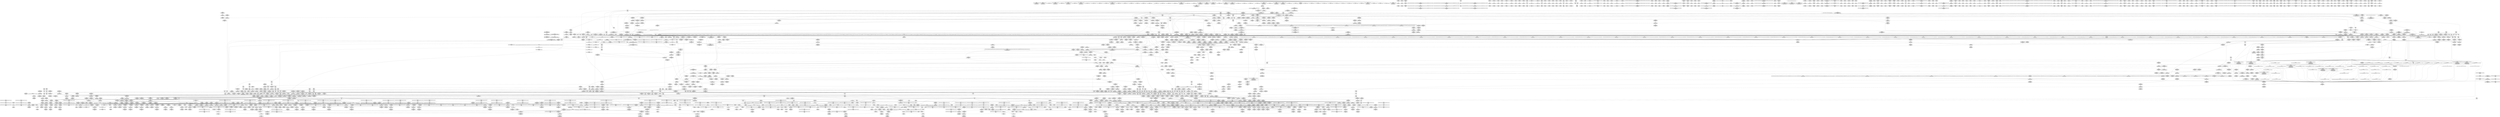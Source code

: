 digraph {
	CE0x5c66300 [shape=record,shape=Mrecord,label="{CE0x5c66300|128:_i8*,_1208:_%struct.file*,_:_CMRE_104,112_|*MultipleSource*|security/tomoyo/common.h,1205|security/tomoyo/common.h,1205}"]
	CE0x601d560 [shape=record,shape=Mrecord,label="{CE0x601d560|tomoyo_audit_unix_log:unix_network4|security/tomoyo/network.c,407}"]
	CE0x75716f0 [shape=record,shape=Mrecord,label="{CE0x75716f0|tomoyo_const_part_length:conv|security/tomoyo/util.c,626|*SummSource*}"]
	CE0x601d1d0 [shape=record,shape=Mrecord,label="{CE0x601d1d0|tomoyo_audit_unix_log:param3|security/tomoyo/network.c,407|*SummSink*}"]
	CE0x600f960 [shape=record,shape=Mrecord,label="{CE0x600f960|tomoyo_read_unlock19:bb|*SummSink*}"]
	CE0x77f3410 [shape=record,shape=Mrecord,label="{CE0x77f3410|tomoyo_unix_entry:tmp14|security/tomoyo/network.c,550}"]
	CE0x6013de0 [shape=record,shape=Mrecord,label="{CE0x6013de0|_call_void_mcount()_#3|*SummSink*}"]
	CE0x41fb9b0 [shape=record,shape=Mrecord,label="{CE0x41fb9b0|GLOBAL:__llvm_gcov_ctr3840|Global_var:__llvm_gcov_ctr3840|*SummSink*}"]
	CE0x5bceb00 [shape=record,shape=Mrecord,label="{CE0x5bceb00|i64*_getelementptr_inbounds_(_2_x_i64_,_2_x_i64_*___llvm_gcov_ctr4335,_i64_0,_i64_1)|*Constant*|*SummSource*}"]
	CE0x5db8fe0 [shape=record,shape=Mrecord,label="{CE0x5db8fe0|tomoyo_audit_net_log:tmp3|*SummSink*}"]
	CE0x41de640 [shape=record,shape=Mrecord,label="{CE0x41de640|i32_9|*Constant*|*SummSink*}"]
	CE0x7875100 [shape=record,shape=Mrecord,label="{CE0x7875100|__llvm_gcov_indirect_counter_increment114:predecessor|Function::__llvm_gcov_indirect_counter_increment114&Arg::predecessor::|*SummSink*}"]
	CE0x5c45b40 [shape=record,shape=Mrecord,label="{CE0x5c45b40|GLOBAL:tomoyo_domain|*Constant*|*SummSink*}"]
	CE0x76ff5b0 [shape=record,shape=Mrecord,label="{CE0x76ff5b0|_call_void___llvm_gcov_indirect_counter_increment114(i32*___llvm_gcov_global_state_pred45,_i64**_getelementptr_inbounds_(_3_x_i64*_,_3_x_i64*_*___llvm_gcda_edge_table44,_i64_0,_i64_2)),_!dbg_!38930|security/tomoyo/util.c,640|*SummSink*}"]
	CE0x3f6abe0 [shape=record,shape=Mrecord,label="{CE0x3f6abe0|tomoyo_domain:do.body|*SummSink*}"]
	CE0x75f3530 [shape=record,shape=Mrecord,label="{CE0x75f3530|i64*_getelementptr_inbounds_(_22_x_i64_,_22_x_i64_*___llvm_gcov_ctr3840,_i64_0,_i64_7)|*Constant*}"]
	CE0x7817e80 [shape=record,shape=Mrecord,label="{CE0x7817e80|tomoyo_check_unix_address:cmp|security/tomoyo/network.c,596}"]
	CE0x4fe0910 [shape=record,shape=Mrecord,label="{CE0x4fe0910|i64_8|*Constant*}"]
	CE0x4e91750 [shape=record,shape=Mrecord,label="{CE0x4e91750|tomoyo_const_part_length:sw.epilog|*SummSource*}"]
	CE0x604bca0 [shape=record,shape=Mrecord,label="{CE0x604bca0|_call_void_mcount()_#3}"]
	CE0x4d272a0 [shape=record,shape=Mrecord,label="{CE0x4d272a0|tomoyo_fill_path_info:ptr|Function::tomoyo_fill_path_info&Arg::ptr::|*SummSink*}"]
	CE0x5cad650 [shape=record,shape=Mrecord,label="{CE0x5cad650|tomoyo_unix_entry:do.end}"]
	CE0x5e0a2d0 [shape=record,shape=Mrecord,label="{CE0x5e0a2d0|_ret_i32_%conv6,_!dbg_!38926|security/tomoyo/util.c,1011|*SummSource*}"]
	CE0x41b2b40 [shape=record,shape=Mrecord,label="{CE0x41b2b40|tomoyo_const_part_length:while.end|*SummSource*}"]
	CE0x4f07ac0 [shape=record,shape=Mrecord,label="{CE0x4f07ac0|_call_void___llvm_gcov_indirect_counter_increment114(i32*___llvm_gcov_global_state_pred45,_i64**_getelementptr_inbounds_(_3_x_i64*_,_3_x_i64*_*___llvm_gcda_edge_table44,_i64_0,_i64_0)),_!dbg_!38954|security/tomoyo/util.c,649}"]
	CE0x41cc1b0 [shape=record,shape=Mrecord,label="{CE0x41cc1b0|i64_22|*Constant*|*SummSink*}"]
	CE0x5050de0 [shape=record,shape=Mrecord,label="{CE0x5050de0|tomoyo_const_part_length:if.then17}"]
	CE0x613a520 [shape=record,shape=Mrecord,label="{CE0x613a520|rcu_lock_acquire18:tmp6|*SummSource*}"]
	CE0x789def0 [shape=record,shape=Mrecord,label="{CE0x789def0|__llvm_gcov_indirect_counter_increment114:tmp1|*SummSource*}"]
	CE0x5cccbd0 [shape=record,shape=Mrecord,label="{CE0x5cccbd0|tomoyo_const_part_length:tmp51|security/tomoyo/util.c,651|*SummSource*}"]
	CE0x78b3650 [shape=record,shape=Mrecord,label="{CE0x78b3650|tomoyo_get_mode:tmp20|security/tomoyo/util.c,985|*SummSink*}"]
	CE0x4076b70 [shape=record,shape=Mrecord,label="{CE0x4076b70|i64_19|*Constant*}"]
	CE0x6188630 [shape=record,shape=Mrecord,label="{CE0x6188630|srcu_read_lock17:tmp1|*SummSource*}"]
	CE0x5dcd650 [shape=record,shape=Mrecord,label="{CE0x5dcd650|i64_5|*Constant*}"]
	CE0x7571cf0 [shape=record,shape=Mrecord,label="{CE0x7571cf0|_call_void_mcount()_#3|*SummSource*}"]
	CE0x40904a0 [shape=record,shape=Mrecord,label="{CE0x40904a0|tomoyo_unix_entry:tmp36|security/tomoyo/network.c,561|*SummSink*}"]
	CE0x429ef00 [shape=record,shape=Mrecord,label="{CE0x429ef00|tomoyo_const_part_length:tmp4|security/tomoyo/util.c,624|*SummSource*}"]
	CE0x40b0ef0 [shape=record,shape=Mrecord,label="{CE0x40b0ef0|i64*_getelementptr_inbounds_(_4_x_i64_,_4_x_i64_*___llvm_gcov_ctr4731,_i64_0,_i64_0)|*Constant*}"]
	CE0x4234d20 [shape=record,shape=Mrecord,label="{CE0x4234d20|_ret_void}"]
	CE0x7621b90 [shape=record,shape=Mrecord,label="{CE0x7621b90|tomoyo_check_unix_address:tmp5|security/tomoyo/network.c,596|*SummSink*}"]
	CE0x51410a0 [shape=record,shape=Mrecord,label="{CE0x51410a0|tomoyo_get_mode:tmp}"]
	CE0x4152820 [shape=record,shape=Mrecord,label="{CE0x4152820|tomoyo_fill_path_info:entry}"]
	CE0x5c2aa10 [shape=record,shape=Mrecord,label="{CE0x5c2aa10|tomoyo_unix_entry:tmp16|security/tomoyo/network.c,553}"]
	CE0x5f18ac0 [shape=record,shape=Mrecord,label="{CE0x5f18ac0|tomoyo_const_part_length:tmp19|security/tomoyo/util.c,628}"]
	CE0x4edff40 [shape=record,shape=Mrecord,label="{CE0x4edff40|tomoyo_const_part_length:tmp3|security/tomoyo/util.c,624|*SummSink*}"]
	CE0x5cd2fa0 [shape=record,shape=Mrecord,label="{CE0x5cd2fa0|i64*_getelementptr_inbounds_(_6_x_i64_,_6_x_i64_*___llvm_gcov_ctr3747,_i64_0,_i64_5)|*Constant*|*SummSource*}"]
	CE0x40541d0 [shape=record,shape=Mrecord,label="{CE0x40541d0|tomoyo_domain:land.lhs.true2}"]
	CE0x4332570 [shape=record,shape=Mrecord,label="{CE0x4332570|i64_17|*Constant*|*SummSink*}"]
	CE0x41d2860 [shape=record,shape=Mrecord,label="{CE0x41d2860|tomoyo_init_request_info:index|Function::tomoyo_init_request_info&Arg::index::}"]
	CE0x5d2eae0 [shape=record,shape=Mrecord,label="{CE0x5d2eae0|i32_51|*Constant*|*SummSource*}"]
	CE0x42f0000 [shape=record,shape=Mrecord,label="{CE0x42f0000|tomoyo_unix_entry:tmp41|security/tomoyo/network.c,572|*SummSource*}"]
	CE0x41e0060 [shape=record,shape=Mrecord,label="{CE0x41e0060|i64*_getelementptr_inbounds_(_31_x_i64_,_31_x_i64_*___llvm_gcov_ctr43150,_i64_0,_i64_21)|*Constant*|*SummSource*}"]
	CE0x406ab60 [shape=record,shape=Mrecord,label="{CE0x406ab60|tomoyo_unix_entry:conv14|security/tomoyo/network.c,557|*SummSource*}"]
	CE0x4fe06b0 [shape=record,shape=Mrecord,label="{CE0x4fe06b0|GLOBAL:__llvm_gcov_ctr54147|Global_var:__llvm_gcov_ctr54147}"]
	CE0x4d41c30 [shape=record,shape=Mrecord,label="{CE0x4d41c30|tomoyo_get_mode:tmp6|security/tomoyo/util.c,978}"]
	CE0x429efc0 [shape=record,shape=Mrecord,label="{CE0x429efc0|tomoyo_const_part_length:tmp4|security/tomoyo/util.c,624|*SummSink*}"]
	CE0x5c855d0 [shape=record,shape=Mrecord,label="{CE0x5c855d0|__llvm_gcov_indirect_counter_increment114:bb4|*SummSource*}"]
	CE0x4e239a0 [shape=record,shape=Mrecord,label="{CE0x4e239a0|i64*_getelementptr_inbounds_(_2_x_i64_,_2_x_i64_*___llvm_gcov_ctr4533,_i64_0,_i64_1)|*Constant*}"]
	CE0x4d5baa0 [shape=record,shape=Mrecord,label="{CE0x4d5baa0|tomoyo_unix_entry:param_type|security/tomoyo/network.c,565}"]
	CE0x41f9cf0 [shape=record,shape=Mrecord,label="{CE0x41f9cf0|tomoyo_const_part_length:lor.lhs.false23|*SummSource*}"]
	CE0x6193bb0 [shape=record,shape=Mrecord,label="{CE0x6193bb0|GLOBAL:tomoyo_policy_loaded|Global_var:tomoyo_policy_loaded|*SummSink*}"]
	CE0x4f39a40 [shape=record,shape=Mrecord,label="{CE0x4f39a40|tomoyo_const_part_length:tmp30|security/tomoyo/util.c,641|*SummSink*}"]
	CE0x4d11b50 [shape=record,shape=Mrecord,label="{CE0x4d11b50|tomoyo_domain:tobool|security/tomoyo/common.h,1205|*SummSink*}"]
	CE0x60ea5a0 [shape=record,shape=Mrecord,label="{CE0x60ea5a0|i32_1205|*Constant*}"]
	CE0x5c46210 [shape=record,shape=Mrecord,label="{CE0x5c46210|tomoyo_unix_entry:if.then13|*SummSink*}"]
	CE0x5ed57f0 [shape=record,shape=Mrecord,label="{CE0x5ed57f0|tomoyo_init_request_info:profile2|security/tomoyo/util.c,1007|*SummSource*}"]
	CE0x5cf30f0 [shape=record,shape=Mrecord,label="{CE0x5cf30f0|tomoyo_unix_entry:if.end35|*SummSource*}"]
	CE0x4f979e0 [shape=record,shape=Mrecord,label="{CE0x4f979e0|tomoyo_domain:tmp|*SummSource*}"]
	CE0x75c9e70 [shape=record,shape=Mrecord,label="{CE0x75c9e70|tomoyo_const_part_length:tmp8|security/tomoyo/util.c,626}"]
	CE0x40cca50 [shape=record,shape=Mrecord,label="{CE0x40cca50|i32_3|*Constant*}"]
	CE0x6024660 [shape=record,shape=Mrecord,label="{CE0x6024660|tomoyo_audit_unix_log:tmp6|security/tomoyo/network.c,407|*SummSink*}"]
	CE0x4e12d40 [shape=record,shape=Mrecord,label="{CE0x4e12d40|tomoyo_unix_entry:tmp48|security/tomoyo/network.c,575|*SummSource*}"]
	CE0x5f7e780 [shape=record,shape=Mrecord,label="{CE0x5f7e780|tomoyo_audit_net_log:protocol|Function::tomoyo_audit_net_log&Arg::protocol::|*SummSink*}"]
	CE0x5ecc3a0 [shape=record,shape=Mrecord,label="{CE0x5ecc3a0|tomoyo_audit_net_log:bb|*SummSource*}"]
	CE0x5d00480 [shape=record,shape=Mrecord,label="{CE0x5d00480|tomoyo_init_request_info:tobool|security/tomoyo/util.c,1004}"]
	CE0x5cf79d0 [shape=record,shape=Mrecord,label="{CE0x5cf79d0|VOIDTB_TE_array:_GCE_.str9_private_unnamed_addr_constant_21_x_i8_c_network_%s_%s_%s_%s_0A_00_,_align_1:_elem_0:default:}"]
	CE0x78545a0 [shape=record,shape=Mrecord,label="{CE0x78545a0|i64*_getelementptr_inbounds_(_31_x_i64_,_31_x_i64_*___llvm_gcov_ctr43150,_i64_0,_i64_0)|*Constant*}"]
	CE0x6185f00 [shape=record,shape=Mrecord,label="{CE0x6185f00|_call_void_mcount()_#3}"]
	CE0x7599cd0 [shape=record,shape=Mrecord,label="{CE0x7599cd0|i64*_getelementptr_inbounds_(_6_x_i64_,_6_x_i64_*___llvm_gcov_ctr3747,_i64_0,_i64_5)|*Constant*}"]
	CE0x5c02620 [shape=record,shape=Mrecord,label="{CE0x5c02620|tomoyo_audit_unix_log:tmp3}"]
	CE0x5d2f310 [shape=record,shape=Mrecord,label="{CE0x5d2f310|tomoyo_const_part_length:tmp23|security/tomoyo/util.c,634|*SummSource*}"]
	CE0x5cab530 [shape=record,shape=Mrecord,label="{CE0x5cab530|tomoyo_get_mode:mode.1}"]
	CE0x4df7820 [shape=record,shape=Mrecord,label="{CE0x4df7820|tomoyo_unix_entry:tmp7|security/tomoyo/network.c,548|*SummSink*}"]
	CE0x61867e0 [shape=record,shape=Mrecord,label="{CE0x61867e0|__llvm_gcov_indirect_counter_increment114:counter}"]
	CE0x5ea2ef0 [shape=record,shape=Mrecord,label="{CE0x5ea2ef0|tomoyo_unix_entry:if.end17|*SummSource*}"]
	CE0x7725270 [shape=record,shape=Mrecord,label="{CE0x7725270|i64_0|*Constant*}"]
	CE0x5cf25c0 [shape=record,shape=Mrecord,label="{CE0x5cf25c0|i64_80|*Constant*}"]
	CE0x7730dc0 [shape=record,shape=Mrecord,label="{CE0x7730dc0|rcu_lock_acquire18:entry}"]
	CE0x76a08a0 [shape=record,shape=Mrecord,label="{CE0x76a08a0|tomoyo_const_part_length:tmp22|security/tomoyo/util.c,634}"]
	CE0x5feb910 [shape=record,shape=Mrecord,label="{CE0x5feb910|tomoyo_check_unix_address:tmp13|security/tomoyo/network.c,601|*SummSink*}"]
	CE0x403c960 [shape=record,shape=Mrecord,label="{CE0x403c960|__llvm_gcov_indirect_counter_increment114:counter|*SummSource*}"]
	CE0x41f2690 [shape=record,shape=Mrecord,label="{CE0x41f2690|tomoyo_const_part_length:tmp35|security/tomoyo/util.c,643|*SummSink*}"]
	CE0x509c700 [shape=record,shape=Mrecord,label="{CE0x509c700|tomoyo_get_mode:tmp1|*SummSink*}"]
	CE0x41e0820 [shape=record,shape=Mrecord,label="{CE0x41e0820|0:_i8*,_array:_GCRE_tomoyo_proto_keyword_constant_6_x_i8*_i8*_getelementptr_inbounds_(_2_x_i8_,_2_x_i8_*_.str22,_i32_0,_i32_0),_i8*_getelementptr_inbounds_(_7_x_i8_,_7_x_i8_*_.str123,_i32_0,_i32_0),_i8*_getelementptr_inbounds_(_6_x_i8_,_6_x_i8_*_.str224,_i32_0,_i32_0),_i8*_getelementptr_inbounds_(_4_x_i8_,_4_x_i8_*_.str325,_i32_0,_i32_0),_i8*_getelementptr_inbounds_(_2_x_i8_,_2_x_i8_*_.str22,_i32_0,_i32_0),_i8*_getelementptr_inbounds_(_10_x_i8_,_10_x_i8_*_.str426,_i32_0,_i32_0)_,_align_16:_elem_5::|security/tomoyo/network.c,367}"]
	CE0x41e2490 [shape=record,shape=Mrecord,label="{CE0x41e2490|tomoyo_unix_entry:tmp5|security/tomoyo/network.c,546|*SummSource*}"]
	CE0x4ea1c00 [shape=record,shape=Mrecord,label="{CE0x4ea1c00|i64*_getelementptr_inbounds_(_31_x_i64_,_31_x_i64_*___llvm_gcov_ctr43150,_i64_0,_i64_21)|*Constant*}"]
	CE0x4334d90 [shape=record,shape=Mrecord,label="{CE0x4334d90|tomoyo_unix_entry:tmp42|security/tomoyo/network.c,572|*SummSource*}"]
	CE0x5db9590 [shape=record,shape=Mrecord,label="{CE0x5db9590|tomoyo_init_request_info:tmp4|security/tomoyo/util.c,1004|*SummSource*}"]
	CE0x5e0d280 [shape=record,shape=Mrecord,label="{CE0x5e0d280|GLOBAL:tomoyo_ss|Global_var:tomoyo_ss|*SummSink*}"]
	CE0x786b3c0 [shape=record,shape=Mrecord,label="{CE0x786b3c0|COLLAPSED:_GCMRE___llvm_gcov_ctr3939_internal_global_2_x_i64_zeroinitializer:_elem_0:default:}"]
	CE0x5d07d70 [shape=record,shape=Mrecord,label="{CE0x5d07d70|tomoyo_init_request_info:domain.addr.0}"]
	CE0x42ccf40 [shape=record,shape=Mrecord,label="{CE0x42ccf40|_ret_i32_%call,_!dbg_!38914|security/tomoyo/network.c,405}"]
	CE0x41769d0 [shape=record,shape=Mrecord,label="{CE0x41769d0|i8*_getelementptr_inbounds_(_10_x_i8_,_10_x_i8_*_.str7,_i32_0,_i32_0)|*Constant*}"]
	CE0x41cb6f0 [shape=record,shape=Mrecord,label="{CE0x41cb6f0|tomoyo_const_part_length:conv20|security/tomoyo/util.c,644|*SummSink*}"]
	CE0x4f671e0 [shape=record,shape=Mrecord,label="{CE0x4f671e0|tomoyo_unix_entry:tmp10|security/tomoyo/network.c,548|*SummSource*}"]
	CE0x7571aa0 [shape=record,shape=Mrecord,label="{CE0x7571aa0|tomoyo_get_mode:conv|security/tomoyo/util.c,982|*SummSink*}"]
	CE0x613ae40 [shape=record,shape=Mrecord,label="{CE0x613ae40|i64*_getelementptr_inbounds_(_2_x_i64_,_2_x_i64_*___llvm_gcov_ctr53148,_i64_0,_i64_0)|*Constant*}"]
	CE0x42676f0 [shape=record,shape=Mrecord,label="{CE0x42676f0|tomoyo_unix_entry:unix_network29|security/tomoyo/network.c,568|*SummSource*}"]
	CE0x5c23eb0 [shape=record,shape=Mrecord,label="{CE0x5c23eb0|tomoyo_unix_entry:operation27|security/tomoyo/network.c,567|*SummSink*}"]
	CE0x429f7d0 [shape=record,shape=Mrecord,label="{CE0x429f7d0|tomoyo_const_part_length:if.end18}"]
	CE0x7854fe0 [shape=record,shape=Mrecord,label="{CE0x7854fe0|i64_19|*Constant*|*SummSource*}"]
	CE0x4105dd0 [shape=record,shape=Mrecord,label="{CE0x4105dd0|tomoyo_get_mode:tmp2|security/tomoyo/util.c,978|*SummSource*}"]
	CE0x407d8d0 [shape=record,shape=Mrecord,label="{CE0x407d8d0|tomoyo_const_part_length:tmp38|security/tomoyo/util.c,644|*SummSource*}"]
	CE0x437ff90 [shape=record,shape=Mrecord,label="{CE0x437ff90|i64*_getelementptr_inbounds_(_22_x_i64_,_22_x_i64_*___llvm_gcov_ctr3840,_i64_0,_i64_19)|*Constant*}"]
	CE0x4024c40 [shape=record,shape=Mrecord,label="{CE0x4024c40|tomoyo_get_mode:tmp4|security/tomoyo/util.c,978|*SummSource*}"]
	CE0x613aae0 [shape=record,shape=Mrecord,label="{CE0x613aae0|i8*_undef|*Constant*}"]
	CE0x78a4f50 [shape=record,shape=Mrecord,label="{CE0x78a4f50|tomoyo_get_mode:cmp11|security/tomoyo/util.c,985|*SummSink*}"]
	CE0x5d56730 [shape=record,shape=Mrecord,label="{CE0x5d56730|tomoyo_const_part_length:tmp52|security/tomoyo/util.c,652|*SummSource*}"]
	CE0x4f8d380 [shape=record,shape=Mrecord,label="{CE0x4f8d380|tomoyo_audit_unix_log:tmp1}"]
	CE0x78b3060 [shape=record,shape=Mrecord,label="{CE0x78b3060|tomoyo_get_mode:tmp19|security/tomoyo/util.c,985|*SummSource*}"]
	CE0x5c01080 [shape=record,shape=Mrecord,label="{CE0x5c01080|tomoyo_init_request_info:tmp13|*LoadInst*|security/tomoyo/util.c,1011|*SummSink*}"]
	CE0x765f1e0 [shape=record,shape=Mrecord,label="{CE0x765f1e0|tomoyo_const_part_length:tobool|security/tomoyo/util.c,624}"]
	CE0x4e844f0 [shape=record,shape=Mrecord,label="{CE0x4e844f0|tomoyo_init_request_info:entry|*SummSink*}"]
	CE0x5c25d60 [shape=record,shape=Mrecord,label="{CE0x5c25d60|i64*_getelementptr_inbounds_(_5_x_i64_,_5_x_i64_*___llvm_gcov_ctr28130,_i64_0,_i64_3)|*Constant*|*SummSource*}"]
	CE0x4267680 [shape=record,shape=Mrecord,label="{CE0x4267680|tomoyo_unix_entry:param28|security/tomoyo/network.c,568|*SummSink*}"]
	CE0x76b0b30 [shape=record,shape=Mrecord,label="{CE0x76b0b30|get_current:entry|*SummSource*}"]
	CE0x4ea84a0 [shape=record,shape=Mrecord,label="{CE0x4ea84a0|tomoyo_const_part_length:tmp6|security/tomoyo/util.c,625|*SummSink*}"]
	CE0x60d6290 [shape=record,shape=Mrecord,label="{CE0x60d6290|0:_i8,_:_GCMR_tomoyo_domain.__warned_internal_global_i8_0,_section_.data.unlikely_,_align_1:_elem_0:default:}"]
	CE0x5f4d840 [shape=record,shape=Mrecord,label="{CE0x5f4d840|i64_25|*Constant*|*SummSink*}"]
	CE0x41e0970 [shape=record,shape=Mrecord,label="{CE0x41e0970|tomoyo_audit_net_log:tmp4|security/tomoyo/network.c,367|*SummSource*}"]
	CE0x5c80500 [shape=record,shape=Mrecord,label="{CE0x5c80500|i64_8|*Constant*}"]
	CE0x76a2200 [shape=record,shape=Mrecord,label="{CE0x76a2200|tomoyo_domain:tmp19|security/tomoyo/common.h,1205}"]
	CE0x4effab0 [shape=record,shape=Mrecord,label="{CE0x4effab0|i64**_getelementptr_inbounds_(_3_x_i64*_,_3_x_i64*_*___llvm_gcda_edge_table44,_i64_0,_i64_2)|*Constant*|*SummSource*}"]
	CE0x4e56b70 [shape=record,shape=Mrecord,label="{CE0x4e56b70|tomoyo_unix_entry:tmp50|security/tomoyo/network.c,576|*SummSink*}"]
	CE0x4335580 [shape=record,shape=Mrecord,label="{CE0x4335580|tomoyo_unix_entry:tmp44|security/tomoyo/network.c,572}"]
	CE0x75983c0 [shape=record,shape=Mrecord,label="{CE0x75983c0|i32_-1|*Constant*|*SummSource*}"]
	CE0x5f50660 [shape=record,shape=Mrecord,label="{CE0x5f50660|i32_4|*Constant*|*SummSource*}"]
	CE0x76814e0 [shape=record,shape=Mrecord,label="{CE0x76814e0|rcu_lock_acquire18:map|Function::rcu_lock_acquire18&Arg::map::|*SummSource*}"]
	CE0x60b72c0 [shape=record,shape=Mrecord,label="{CE0x60b72c0|tomoyo_const_part_length:tmp5|security/tomoyo/util.c,624|*SummSink*}"]
	CE0x5cd8a00 [shape=record,shape=Mrecord,label="{CE0x5cd8a00|i8_0|*Constant*}"]
	CE0x4f66e90 [shape=record,shape=Mrecord,label="{CE0x4f66e90|i64_3|*Constant*}"]
	CE0x4eaaa70 [shape=record,shape=Mrecord,label="{CE0x4eaaa70|i64_0|*Constant*}"]
	CE0x5cd3330 [shape=record,shape=Mrecord,label="{CE0x5cd3330|tomoyo_check_unix_address:tmp12|security/tomoyo/network.c,601|*SummSource*}"]
	CE0x765ddd0 [shape=record,shape=Mrecord,label="{CE0x765ddd0|i64_1|*Constant*|*SummSink*}"]
	CE0x5f4d7d0 [shape=record,shape=Mrecord,label="{CE0x5f4d7d0|i64_25|*Constant*|*SummSource*}"]
	CE0x5e63b60 [shape=record,shape=Mrecord,label="{CE0x5e63b60|tomoyo_init_request_info:type|security/tomoyo/util.c,1009}"]
	CE0x5fbe780 [shape=record,shape=Mrecord,label="{CE0x5fbe780|tomoyo_get_mode:call|security/tomoyo/util.c,980}"]
	CE0x4e5bc40 [shape=record,shape=Mrecord,label="{CE0x4e5bc40|tomoyo_get_mode:retval.0}"]
	CE0x509c4d0 [shape=record,shape=Mrecord,label="{CE0x509c4d0|tomoyo_const_part_length:inc|security/tomoyo/util.c,628|*SummSource*}"]
	CE0x77ca8c0 [shape=record,shape=Mrecord,label="{CE0x77ca8c0|tomoyo_check_unix_address:tmp4|security/tomoyo/network.c,596|*SummSource*}"]
	CE0x6babfd0 [shape=record,shape=Mrecord,label="{CE0x6babfd0|rcu_lock_release21:tmp4|include/linux/rcupdate.h,423}"]
	CE0x40cc2a0 [shape=record,shape=Mrecord,label="{CE0x40cc2a0|tomoyo_unix_entry:tmp12|security/tomoyo/network.c,548}"]
	CE0x41d8ac0 [shape=record,shape=Mrecord,label="{CE0x41d8ac0|tomoyo_const_part_length:incdec.ptr|security/tomoyo/util.c,626|*SummSink*}"]
	CE0x4fd1550 [shape=record,shape=Mrecord,label="{CE0x4fd1550|tomoyo_unix_entry:tmp16|security/tomoyo/network.c,553|*SummSource*}"]
	CE0x40333e0 [shape=record,shape=Mrecord,label="{CE0x40333e0|tomoyo_unix_entry:addr21|security/tomoyo/network.c, 561}"]
	CE0x5fc3fe0 [shape=record,shape=Mrecord,label="{CE0x5fc3fe0|tomoyo_get_mode:tmp26|security/tomoyo/util.c,987|*SummSource*}"]
	CE0x40769e0 [shape=record,shape=Mrecord,label="{CE0x40769e0|i32_55|*Constant*|*SummSink*}"]
	CE0x761f5c0 [shape=record,shape=Mrecord,label="{CE0x761f5c0|0:_i8,_array:_GCRE_tomoyo_index2category_constant_39_x_i8_c_00_00_00_00_00_00_00_00_00_00_00_00_00_00_00_00_00_00_00_00_00_00_00_01_01_01_01_01_01_01_01_01_01_01_01_01_01_01_02_,_align_16:_elem_38::|security/tomoyo/util.c,983}"]
	CE0x5c807b0 [shape=record,shape=Mrecord,label="{CE0x5c807b0|tomoyo_unix_entry:tmp23|security/tomoyo/network.c,556}"]
	CE0x5bced30 [shape=record,shape=Mrecord,label="{CE0x5bced30|i64*_getelementptr_inbounds_(_2_x_i64_,_2_x_i64_*___llvm_gcov_ctr4335,_i64_0,_i64_1)|*Constant*|*SummSink*}"]
	CE0x5c15630 [shape=record,shape=Mrecord,label="{CE0x5c15630|i64_24|*Constant*|*SummSink*}"]
	CE0x616d7f0 [shape=record,shape=Mrecord,label="{CE0x616d7f0|__llvm_gcov_indirect_counter_increment114:exit|*SummSink*}"]
	CE0x40c5070 [shape=record,shape=Mrecord,label="{CE0x40c5070|i64*_getelementptr_inbounds_(_4_x_i64_,_4_x_i64_*___llvm_gcov_ctr4731,_i64_0,_i64_0)|*Constant*|*SummSink*}"]
	CE0x4e6ddb0 [shape=record,shape=Mrecord,label="{CE0x4e6ddb0|i64_23|*Constant*|*SummSource*}"]
	CE0x422f110 [shape=record,shape=Mrecord,label="{CE0x422f110|GLOBAL:__llvm_gcov_ctr43150|Global_var:__llvm_gcov_ctr43150}"]
	CE0x7621ea0 [shape=record,shape=Mrecord,label="{CE0x7621ea0|tomoyo_check_unix_address:sa_family|security/tomoyo/network.c,596|*SummSink*}"]
	CE0x5be0490 [shape=record,shape=Mrecord,label="{CE0x5be0490|tomoyo_const_part_length:if.then17|*SummSink*}"]
	CE0x4e5bd90 [shape=record,shape=Mrecord,label="{CE0x4e5bd90|tomoyo_get_mode:and|security/tomoyo/util.c,987|*SummSink*}"]
	CE0x4e5dd00 [shape=record,shape=Mrecord,label="{CE0x4e5dd00|tomoyo_audit_unix_log:param|security/tomoyo/network.c,405}"]
	CE0x60b77c0 [shape=record,shape=Mrecord,label="{CE0x60b77c0|i8*_getelementptr_inbounds_(_25_x_i8_,_25_x_i8_*_.str12,_i32_0,_i32_0)|*Constant*|*SummSink*}"]
	CE0x604be80 [shape=record,shape=Mrecord,label="{CE0x604be80|_call_void_mcount()_#3|*SummSource*}"]
	CE0x5d75560 [shape=record,shape=Mrecord,label="{CE0x5d75560|_call_void_mcount()_#3|*SummSink*}"]
	CE0x5ce18e0 [shape=record,shape=Mrecord,label="{CE0x5ce18e0|_call_void_mcount()_#3|*SummSink*}"]
	CE0x5f08040 [shape=record,shape=Mrecord,label="{CE0x5f08040|tomoyo_init_request_info:bb|*SummSource*}"]
	CE0x5ea2ca0 [shape=record,shape=Mrecord,label="{CE0x5ea2ca0|i32_2|*Constant*}"]
	CE0x5fb2ad0 [shape=record,shape=Mrecord,label="{CE0x5fb2ad0|tomoyo_domain:tmp8|security/tomoyo/common.h,1205|*SummSink*}"]
	CE0x4eb1410 [shape=record,shape=Mrecord,label="{CE0x4eb1410|tomoyo_domain:tmp5|security/tomoyo/common.h,1205|*SummSource*}"]
	CE0x76a5c20 [shape=record,shape=Mrecord,label="{CE0x76a5c20|tomoyo_check_unix_address:addr2|security/tomoyo/network.c,598|*SummSource*}"]
	CE0x5c85300 [shape=record,shape=Mrecord,label="{CE0x5c85300|__llvm_gcov_indirect_counter_increment114:bb|*SummSource*}"]
	CE0x77f6010 [shape=record,shape=Mrecord,label="{CE0x77f6010|tomoyo_const_part_length:conv2|security/tomoyo/util.c,627|*SummSource*}"]
	CE0x5dda640 [shape=record,shape=Mrecord,label="{CE0x5dda640|tomoyo_fill_path_info:conv3|security/tomoyo/util.c,666|*SummSink*}"]
	CE0x7574de0 [shape=record,shape=Mrecord,label="{CE0x7574de0|_call_void_mcount()_#3|*SummSink*}"]
	CE0x41d8590 [shape=record,shape=Mrecord,label="{CE0x41d8590|tomoyo_get_mode:tobool|security/tomoyo/util.c,978}"]
	CE0x7654170 [shape=record,shape=Mrecord,label="{CE0x7654170|tomoyo_get_mode:conv15|security/tomoyo/util.c,987}"]
	CE0x4e15e40 [shape=record,shape=Mrecord,label="{CE0x4e15e40|_ret_i32_%call,_!dbg_!38902|security/tomoyo/common.h,1097}"]
	CE0x7737770 [shape=record,shape=Mrecord,label="{CE0x7737770|128:_i8*,_1208:_%struct.file*,_:_CMRE_64,72_|*MultipleSource*|security/tomoyo/common.h,1205|security/tomoyo/common.h,1205}"]
	CE0x5c7c450 [shape=record,shape=Mrecord,label="{CE0x5c7c450|tomoyo_get_mode:add|security/tomoyo/util.c,984}"]
	CE0x41db190 [shape=record,shape=Mrecord,label="{CE0x41db190|0:_i8*,_:_SCMRE_0,8_|*MultipleSource*|security/tomoyo/network.c, 561|security/tomoyo/network.c,563}"]
	CE0x7630460 [shape=record,shape=Mrecord,label="{CE0x7630460|128:_i8*,_1208:_%struct.file*,_:_CMRE_1,2_}"]
	CE0x5ed5620 [shape=record,shape=Mrecord,label="{CE0x5ed5620|tomoyo_init_request_info:profile2|security/tomoyo/util.c,1007}"]
	CE0x604c010 [shape=record,shape=Mrecord,label="{CE0x604c010|i64*_getelementptr_inbounds_(_4_x_i64_,_4_x_i64_*___llvm_gcov_ctr4137,_i64_0,_i64_2)|*Constant*}"]
	CE0x41de810 [shape=record,shape=Mrecord,label="{CE0x41de810|tomoyo_unix_entry:len.1}"]
	CE0x4fb4fa0 [shape=record,shape=Mrecord,label="{CE0x4fb4fa0|tomoyo_unix_entry:arrayidx11|security/tomoyo/network.c,556|*SummSink*}"]
	CE0x75ee490 [shape=record,shape=Mrecord,label="{CE0x75ee490|0:_i8,_array:_GCRE_tomoyo_index2category_constant_39_x_i8_c_00_00_00_00_00_00_00_00_00_00_00_00_00_00_00_00_00_00_00_00_00_00_00_01_01_01_01_01_01_01_01_01_01_01_01_01_01_01_02_,_align_16:_elem_29::|security/tomoyo/util.c,983}"]
	CE0x4df0f00 [shape=record,shape=Mrecord,label="{CE0x4df0f00|i8_6|*Constant*}"]
	CE0x50ab8c0 [shape=record,shape=Mrecord,label="{CE0x50ab8c0|GLOBAL:__llvm_gcov_global_state_pred45|Global_var:__llvm_gcov_global_state_pred45}"]
	CE0x5cd2c20 [shape=record,shape=Mrecord,label="{CE0x5cd2c20|tomoyo_check_unix_address:retval.0|*SummSource*}"]
	CE0x5f7eb80 [shape=record,shape=Mrecord,label="{CE0x5f7eb80|tomoyo_audit_net_log:protocol|Function::tomoyo_audit_net_log&Arg::protocol::|*SummSource*}"]
	CE0x60c6110 [shape=record,shape=Mrecord,label="{CE0x60c6110|srcu_read_unlock20:sp|Function::srcu_read_unlock20&Arg::sp::}"]
	CE0x75c9940 [shape=record,shape=Mrecord,label="{CE0x75c9940|tomoyo_get_mode:tmp|*SummSource*}"]
	CE0x5ed7a60 [shape=record,shape=Mrecord,label="{CE0x5ed7a60|tomoyo_init_request_info:tmp11|security/tomoyo/util.c,1007|*SummSink*}"]
	CE0x5141230 [shape=record,shape=Mrecord,label="{CE0x5141230|i64*_getelementptr_inbounds_(_12_x_i64_,_12_x_i64_*___llvm_gcov_ctr31133,_i64_0,_i64_0)|*Constant*}"]
	CE0x6b97170 [shape=record,shape=Mrecord,label="{CE0x6b97170|tomoyo_const_part_length:if.then|*SummSink*}"]
	CE0x769a020 [shape=record,shape=Mrecord,label="{CE0x769a020|_call_void_lock_acquire(%struct.lockdep_map*_%map,_i32_0,_i32_0,_i32_2,_i32_0,_%struct.lockdep_map*_null,_i64_ptrtoint_(i8*_blockaddress(_rcu_lock_acquire18,_%__here)_to_i64))_#9,_!dbg_!38907|include/linux/rcupdate.h,418|*SummSource*}"]
	CE0x5c12430 [shape=record,shape=Mrecord,label="{CE0x5c12430|tomoyo_const_part_length:add29|security/tomoyo/util.c,646|*SummSink*}"]
	CE0x4d415c0 [shape=record,shape=Mrecord,label="{CE0x4d415c0|tomoyo_const_part_length:conv2|security/tomoyo/util.c,627}"]
	CE0x5fcf560 [shape=record,shape=Mrecord,label="{CE0x5fcf560|tomoyo_const_part_length:tmp26|security/tomoyo/util.c,641|*SummSink*}"]
	CE0x75db0e0 [shape=record,shape=Mrecord,label="{CE0x75db0e0|i64*_getelementptr_inbounds_(_4_x_i64_,_4_x_i64_*___llvm_gcov_ctr4731,_i64_0,_i64_1)|*Constant*|*SummSource*}"]
	CE0x75a8ff0 [shape=record,shape=Mrecord,label="{CE0x75a8ff0|tomoyo_const_part_length:cmp12|security/tomoyo/util.c,641}"]
	CE0x41fbac0 [shape=record,shape=Mrecord,label="{CE0x41fbac0|i64_0|*Constant*}"]
	CE0x5fc3920 [shape=record,shape=Mrecord,label="{CE0x5fc3920|i64*_getelementptr_inbounds_(_12_x_i64_,_12_x_i64_*___llvm_gcov_ctr31133,_i64_0,_i64_10)|*Constant*}"]
	CE0x4116ba0 [shape=record,shape=Mrecord,label="{CE0x4116ba0|tomoyo_const_part_length:add29|security/tomoyo/util.c,646}"]
	CE0x6083870 [shape=record,shape=Mrecord,label="{CE0x6083870|tomoyo_audit_net_log:entry}"]
	CE0x51505e0 [shape=record,shape=Mrecord,label="{CE0x51505e0|tomoyo_init_request_info:domain|Function::tomoyo_init_request_info&Arg::domain::|*SummSink*}"]
	CE0x4de4560 [shape=record,shape=Mrecord,label="{CE0x4de4560|tomoyo_unix_entry:tmp2|security/tomoyo/network.c,544|*SummSource*}"]
	CE0x762b660 [shape=record,shape=Mrecord,label="{CE0x762b660|i32_3|*Constant*|*SummSink*}"]
	CE0x5ccd3b0 [shape=record,shape=Mrecord,label="{CE0x5ccd3b0|tomoyo_const_part_length:retval.0}"]
	CE0x780f590 [shape=record,shape=Mrecord,label="{CE0x780f590|i64*_getelementptr_inbounds_(_4_x_i64_,_4_x_i64_*___llvm_gcov_ctr4731,_i64_0,_i64_3)|*Constant*|*SummSource*}"]
	CE0x5e63630 [shape=record,shape=Mrecord,label="{CE0x5e63630|i32_10|*Constant*|*SummSink*}"]
	CE0x5f4e100 [shape=record,shape=Mrecord,label="{CE0x5f4e100|tomoyo_const_part_length:tmp42|security/tomoyo/util.c,644|*SummSource*}"]
	CE0x60240e0 [shape=record,shape=Mrecord,label="{CE0x60240e0|tomoyo_audit_unix_log:address|security/tomoyo/network.c,407|*SummSource*}"]
	CE0x5c45c90 [shape=record,shape=Mrecord,label="{CE0x5c45c90|tomoyo_domain:entry}"]
	CE0x601d000 [shape=record,shape=Mrecord,label="{CE0x601d000|tomoyo_audit_unix_log:param3|security/tomoyo/network.c,407}"]
	CE0x757ee40 [shape=record,shape=Mrecord,label="{CE0x757ee40|tomoyo_check_unix_address:cmp|security/tomoyo/network.c,596|*SummSink*}"]
	CE0x76df8e0 [shape=record,shape=Mrecord,label="{CE0x76df8e0|i64*_null|*Constant*}"]
	CE0x7854cc0 [shape=record,shape=Mrecord,label="{CE0x7854cc0|tomoyo_const_part_length:cmp15|security/tomoyo/util.c,641|*SummSink*}"]
	CE0x5b632f0 [shape=record,shape=Mrecord,label="{CE0x5b632f0|tomoyo_unix_entry:tmp29}"]
	CE0x3f6a810 [shape=record,shape=Mrecord,label="{CE0x3f6a810|0:_i8*,_array:_GCRE_tomoyo_proto_keyword_constant_6_x_i8*_i8*_getelementptr_inbounds_(_2_x_i8_,_2_x_i8_*_.str22,_i32_0,_i32_0),_i8*_getelementptr_inbounds_(_7_x_i8_,_7_x_i8_*_.str123,_i32_0,_i32_0),_i8*_getelementptr_inbounds_(_6_x_i8_,_6_x_i8_*_.str224,_i32_0,_i32_0),_i8*_getelementptr_inbounds_(_4_x_i8_,_4_x_i8_*_.str325,_i32_0,_i32_0),_i8*_getelementptr_inbounds_(_2_x_i8_,_2_x_i8_*_.str22,_i32_0,_i32_0),_i8*_getelementptr_inbounds_(_10_x_i8_,_10_x_i8_*_.str426,_i32_0,_i32_0)_,_align_16:_elem_3::|security/tomoyo/network.c,367}"]
	CE0x75b9a50 [shape=record,shape=Mrecord,label="{CE0x75b9a50|GLOBAL:__llvm_gcov_ctr3747|Global_var:__llvm_gcov_ctr3747|*SummSource*}"]
	CE0x5cd91f0 [shape=record,shape=Mrecord,label="{CE0x5cd91f0|tomoyo_unix_entry:do.end|*SummSource*}"]
	CE0x4f6c200 [shape=record,shape=Mrecord,label="{CE0x4f6c200|tomoyo_fill_path_info:tmp13|*LoadInst*|security/tomoyo/util.c,668}"]
	CE0x4de1dd0 [shape=record,shape=Mrecord,label="{CE0x4de1dd0|tomoyo_const_part_length:tmp44|security/tomoyo/util.c,645|*SummSink*}"]
	CE0x40f8df0 [shape=record,shape=Mrecord,label="{CE0x40f8df0|__llvm_gcov_indirect_counter_increment114:exit}"]
	CE0x41175b0 [shape=record,shape=Mrecord,label="{CE0x41175b0|__llvm_gcov_indirect_counter_increment114:predecessor|Function::__llvm_gcov_indirect_counter_increment114&Arg::predecessor::|*SummSource*}"]
	CE0x41e0cc0 [shape=record,shape=Mrecord,label="{CE0x41e0cc0|tomoyo_const_part_length:lor.lhs.false23}"]
	CE0x4d41ae0 [shape=record,shape=Mrecord,label="{CE0x4d41ae0|tomoyo_get_mode:tmp5|security/tomoyo/util.c,978|*SummSink*}"]
	CE0x4f4d1d0 [shape=record,shape=Mrecord,label="{CE0x4f4d1d0|tomoyo_fill_path_info:cmp|security/tomoyo/util.c,667|*SummSink*}"]
	CE0x5ee1d80 [shape=record,shape=Mrecord,label="{CE0x5ee1d80|tomoyo_unix_entry:do.cond|*SummSource*}"]
	CE0x5e76110 [shape=record,shape=Mrecord,label="{CE0x5e76110|tomoyo_init_request_info:domain.addr.0|*SummSink*}"]
	CE0x5d4e910 [shape=record,shape=Mrecord,label="{CE0x5d4e910|srcu_read_unlock20:tmp|*SummSource*}"]
	CE0x6193c50 [shape=record,shape=Mrecord,label="{CE0x6193c50|0:_i8,_:_GCRE_tomoyo_policy_loaded_global_i8_0,_align_1:_elem_0:default:}"]
	CE0x5d08100 [shape=record,shape=Mrecord,label="{CE0x5d08100|tomoyo_unix_entry:land.lhs.true}"]
	CE0x4d97620 [shape=record,shape=Mrecord,label="{CE0x4d97620|tomoyo_init_request_info:call|security/tomoyo/util.c,1005|*SummSource*}"]
	CE0x5d7fb40 [shape=record,shape=Mrecord,label="{CE0x5d7fb40|tomoyo_init_request_info:tmp8|security/tomoyo/util.c,1005}"]
	CE0x5ccca50 [shape=record,shape=Mrecord,label="{CE0x5ccca50|tomoyo_const_part_length:tmp51|security/tomoyo/util.c,651}"]
	CE0x5d6fd20 [shape=record,shape=Mrecord,label="{CE0x5d6fd20|tomoyo_fill_path_info:tmp2|*LoadInst*|security/tomoyo/util.c,663|*SummSink*}"]
	CE0x4d41d40 [shape=record,shape=Mrecord,label="{CE0x4d41d40|tomoyo_get_mode:tmp6|security/tomoyo/util.c,978|*SummSource*}"]
	CE0x4dacd70 [shape=record,shape=Mrecord,label="{CE0x4dacd70|GLOBAL:tomoyo_socket_keyword|Global_var:tomoyo_socket_keyword|*SummSink*}"]
	CE0x609d1c0 [shape=record,shape=Mrecord,label="{CE0x609d1c0|_ret_void,_!dbg_!38907|include/linux/srcu.h,238|*SummSource*}"]
	CE0x4234bd0 [shape=record,shape=Mrecord,label="{CE0x4234bd0|i64**_getelementptr_inbounds_(_3_x_i64*_,_3_x_i64*_*___llvm_gcda_edge_table44,_i64_0,_i64_1)|*Constant*|*SummSource*}"]
	CE0x50502a0 [shape=record,shape=Mrecord,label="{CE0x50502a0|tomoyo_audit_net_log:call|security/tomoyo/network.c,366|*SummSink*}"]
	CE0x765d7a0 [shape=record,shape=Mrecord,label="{CE0x765d7a0|tomoyo_check_unix_address:tmp11|security/tomoyo/network.c,598|*SummSource*}"]
	CE0x4eaa410 [shape=record,shape=Mrecord,label="{CE0x4eaa410|0:_i8,_array:_GCR_tomoyo_unix2mac_internal_constant_6_x_4_x_i8_4_x_i8_zeroinitializer,_4_x_i8_c_1E_1F_00_,_4_x_i8_c_!_00_00_22_,_4_x_i8_zeroinitializer,_4_x_i8_zeroinitializer,_4_x_i8_c_#$%_00_,_align_16:_elem_4::|security/tomoyo/network.c,546}"]
	CE0x77f60d0 [shape=record,shape=Mrecord,label="{CE0x77f60d0|tomoyo_const_part_length:conv2|security/tomoyo/util.c,627|*SummSink*}"]
	CE0x5bac6a0 [shape=record,shape=Mrecord,label="{CE0x5bac6a0|tomoyo_domain:land.lhs.true2|*SummSink*}"]
	CE0x5058de0 [shape=record,shape=Mrecord,label="{CE0x5058de0|24:_%struct.tomoyo_path_info*,_32:_i8,_33:_i8,_72:_i8,_:_SCMRE_46,47_}"]
	CE0x4f39980 [shape=record,shape=Mrecord,label="{CE0x4f39980|tomoyo_const_part_length:tmp30|security/tomoyo/util.c,641|*SummSource*}"]
	CE0x75bd7c0 [shape=record,shape=Mrecord,label="{CE0x75bd7c0|tomoyo_check_unix_address:address|Function::tomoyo_check_unix_address&Arg::address::}"]
	CE0x4203430 [shape=record,shape=Mrecord,label="{CE0x4203430|tomoyo_unix_entry:protocol23|security/tomoyo/network.c,566|*SummSource*}"]
	CE0x5fe5970 [shape=record,shape=Mrecord,label="{CE0x5fe5970|i64**_getelementptr_inbounds_(_3_x_i64*_,_3_x_i64*_*___llvm_gcda_edge_table44,_i64_0,_i64_0)|*Constant*|*SummSink*}"]
	CE0x41766c0 [shape=record,shape=Mrecord,label="{CE0x41766c0|tomoyo_unix_entry:tmp30|*SummSink*}"]
	CE0x4335830 [shape=record,shape=Mrecord,label="{CE0x4335830|tomoyo_unix_entry:tmp44|security/tomoyo/network.c,572|*SummSink*}"]
	CE0x416fb70 [shape=record,shape=Mrecord,label="{CE0x416fb70|0:_i8*,_:_SCMRE_12,14_|*MultipleSource*|security/tomoyo/network.c, 561|security/tomoyo/network.c,563}"]
	CE0x76dfd70 [shape=record,shape=Mrecord,label="{CE0x76dfd70|tomoyo_const_part_length:tmp17|security/tomoyo/util.c,627}"]
	CE0x7599500 [shape=record,shape=Mrecord,label="{CE0x7599500|_ret_i32_%error.1,_!dbg_!38975|security/tomoyo/network.c,579}"]
	CE0x77206d0 [shape=record,shape=Mrecord,label="{CE0x77206d0|i32_78|*Constant*}"]
	CE0x4234090 [shape=record,shape=Mrecord,label="{CE0x4234090|i64*_getelementptr_inbounds_(_31_x_i64_,_31_x_i64_*___llvm_gcov_ctr43150,_i64_0,_i64_4)|*Constant*|*SummSource*}"]
	CE0x765d810 [shape=record,shape=Mrecord,label="{CE0x765d810|tomoyo_check_unix_address:tmp11|security/tomoyo/network.c,598|*SummSink*}"]
	CE0x4d5b970 [shape=record,shape=Mrecord,label="{CE0x4d5b970|24:_%struct.tomoyo_path_info*,_32:_i8,_33:_i8,_72:_i8,_:_SCMRE_0,8_|*MultipleSource*|security/tomoyo/network.c, 544|security/tomoyo/network.c,544|Function::tomoyo_init_request_info&Arg::r::|security/tomoyo/network.c,565}"]
	CE0x759f340 [shape=record,shape=Mrecord,label="{CE0x759f340|tomoyo_check_unix_address:tmp6|security/tomoyo/network.c,596|*SummSource*}"]
	CE0x4dcfe40 [shape=record,shape=Mrecord,label="{CE0x4dcfe40|tomoyo_unix_entry:tmp49|security/tomoyo/network.c,576|*SummSource*}"]
	CE0x5d9a130 [shape=record,shape=Mrecord,label="{CE0x5d9a130|tomoyo_fill_path_info:tmp1|*SummSink*}"]
	CE0x5d751b0 [shape=record,shape=Mrecord,label="{CE0x5d751b0|tomoyo_read_lock16:tmp3|*SummSink*}"]
	CE0x4d26c10 [shape=record,shape=Mrecord,label="{CE0x4d26c10|GLOBAL:tomoyo_fill_path_info|*Constant*|*SummSink*}"]
	CE0x75cbc00 [shape=record,shape=Mrecord,label="{CE0x75cbc00|0:_i8,_array:_GCRE_tomoyo_index2category_constant_39_x_i8_c_00_00_00_00_00_00_00_00_00_00_00_00_00_00_00_00_00_00_00_00_00_00_00_01_01_01_01_01_01_01_01_01_01_01_01_01_01_01_02_,_align_16:_elem_3::|security/tomoyo/util.c,983}"]
	CE0x433be50 [shape=record,shape=Mrecord,label="{CE0x433be50|tomoyo_unix_entry:tmp15|security/tomoyo/network.c,551|*SummSource*}"]
	CE0x429f550 [shape=record,shape=Mrecord,label="{CE0x429f550|GLOBAL:tomoyo_socket_keyword|Global_var:tomoyo_socket_keyword|*SummSource*}"]
	CE0x4e6e010 [shape=record,shape=Mrecord,label="{CE0x4e6e010|tomoyo_const_part_length:tmp36|security/tomoyo/util.c,644|*SummSource*}"]
	CE0x517ac10 [shape=record,shape=Mrecord,label="{CE0x517ac10|i8*_undef|*Constant*}"]
	CE0x4f4d2d0 [shape=record,shape=Mrecord,label="{CE0x4f4d2d0|i1_false|*Constant*}"]
	CE0x61811e0 [shape=record,shape=Mrecord,label="{CE0x61811e0|tomoyo_get_mode:arrayidx|security/tomoyo/util.c,981|*SummSink*}"]
	CE0x422f740 [shape=record,shape=Mrecord,label="{CE0x422f740|tomoyo_const_part_length:if.end18|*SummSink*}"]
	CE0x5c666c0 [shape=record,shape=Mrecord,label="{CE0x5c666c0|128:_i8*,_1208:_%struct.file*,_:_CMRE_120,128_|*MultipleSource*|security/tomoyo/common.h,1205|security/tomoyo/common.h,1205}"]
	CE0x75e07f0 [shape=record,shape=Mrecord,label="{CE0x75e07f0|GLOBAL:__srcu_read_lock|*Constant*|*SummSource*}"]
	CE0x5d66a50 [shape=record,shape=Mrecord,label="{CE0x5d66a50|tomoyo_read_lock16:tmp1|*SummSink*}"]
	CE0x600fc20 [shape=record,shape=Mrecord,label="{CE0x600fc20|tomoyo_audit_unix_log:param1|security/tomoyo/network.c,406|*SummSink*}"]
	CE0x760d920 [shape=record,shape=Mrecord,label="{CE0x760d920|tomoyo_unix_entry:entry}"]
	CE0x5d56c30 [shape=record,shape=Mrecord,label="{CE0x5d56c30|tomoyo_const_part_length:tmp53|security/tomoyo/util.c,652|*SummSource*}"]
	CE0x40c51c0 [shape=record,shape=Mrecord,label="{CE0x40c51c0|rcu_lock_release21:tmp}"]
	CE0x60f7330 [shape=record,shape=Mrecord,label="{CE0x60f7330|0:_i8,_array:_GCRE_tomoyo_index2category_constant_39_x_i8_c_00_00_00_00_00_00_00_00_00_00_00_00_00_00_00_00_00_00_00_00_00_00_00_01_01_01_01_01_01_01_01_01_01_01_01_01_01_01_02_,_align_16:_elem_11::|security/tomoyo/util.c,983}"]
	CE0x75f2310 [shape=record,shape=Mrecord,label="{CE0x75f2310|tomoyo_check_unix_address:tmp}"]
	CE0x5d00550 [shape=record,shape=Mrecord,label="{CE0x5d00550|tomoyo_init_request_info:tobool|security/tomoyo/util.c,1004|*SummSource*}"]
	CE0x4ce92f0 [shape=record,shape=Mrecord,label="{CE0x4ce92f0|tomoyo_get_mode:tmp13|security/tomoyo/util.c,982|*SummSink*}"]
	CE0x5f63b20 [shape=record,shape=Mrecord,label="{CE0x5f63b20|tomoyo_unix_entry:tobool12|security/tomoyo/network.c,556}"]
	CE0x4341460 [shape=record,shape=Mrecord,label="{CE0x4341460|tomoyo_unix_entry:tmp45|security/tomoyo/network.c,573}"]
	CE0x5c14ac0 [shape=record,shape=Mrecord,label="{CE0x5c14ac0|tomoyo_const_part_length:conv24|security/tomoyo/util.c,644|*SummSource*}"]
	CE0x5c152b0 [shape=record,shape=Mrecord,label="{CE0x5c152b0|i64_24|*Constant*}"]
	CE0x4234a60 [shape=record,shape=Mrecord,label="{CE0x4234a60|__llvm_gcov_indirect_counter_increment114:counters|Function::__llvm_gcov_indirect_counter_increment114&Arg::counters::|*SummSource*}"]
	CE0x75de400 [shape=record,shape=Mrecord,label="{CE0x75de400|i64*_getelementptr_inbounds_(_31_x_i64_,_31_x_i64_*___llvm_gcov_ctr43150,_i64_0,_i64_26)|*Constant*}"]
	CE0x4fb7c40 [shape=record,shape=Mrecord,label="{CE0x4fb7c40|tomoyo_fill_path_info:bb|*SummSource*}"]
	CE0x6168be0 [shape=record,shape=Mrecord,label="{CE0x6168be0|__llvm_gcov_indirect_counter_increment114:bb4|*SummSink*}"]
	CE0x7670d80 [shape=record,shape=Mrecord,label="{CE0x7670d80|i64*_getelementptr_inbounds_(_6_x_i64_,_6_x_i64_*___llvm_gcov_ctr3747,_i64_0,_i64_4)|*Constant*|*SummSource*}"]
	CE0x77d5020 [shape=record,shape=Mrecord,label="{CE0x77d5020|tomoyo_get_mode:if.end|*SummSource*}"]
	CE0x762b460 [shape=record,shape=Mrecord,label="{CE0x762b460|tomoyo_check_unix_address:unix0|security/tomoyo/network.c,594}"]
	CE0x42828d0 [shape=record,shape=Mrecord,label="{CE0x42828d0|tomoyo_unix_entry:address30|security/tomoyo/network.c,568|*SummSink*}"]
	CE0x761f870 [shape=record,shape=Mrecord,label="{CE0x761f870|tomoyo_get_mode:tmp16|security/tomoyo/util.c,983}"]
	CE0x5f504a0 [shape=record,shape=Mrecord,label="{CE0x5f504a0|i32_4|*Constant*}"]
	CE0x78a2020 [shape=record,shape=Mrecord,label="{CE0x78a2020|tomoyo_const_part_length:conv11|security/tomoyo/util.c,641|*SummSource*}"]
	"CONST[source:1(input),value:2(dynamic)][purpose:{object}][SrcIdx:3]"
	CE0x4073860 [shape=record,shape=Mrecord,label="{CE0x4073860|i64_13|*Constant*|*SummSource*}"]
	CE0x768ada0 [shape=record,shape=Mrecord,label="{CE0x768ada0|tomoyo_read_lock16:tmp|*SummSink*}"]
	CE0x78a54e0 [shape=record,shape=Mrecord,label="{CE0x78a54e0|i64_7|*Constant*|*SummSink*}"]
	CE0x4cd1ba0 [shape=record,shape=Mrecord,label="{CE0x4cd1ba0|tomoyo_audit_net_log:tmp|*SummSink*}"]
	CE0x6092560 [shape=record,shape=Mrecord,label="{CE0x6092560|tomoyo_unix_entry:tmp3|*LoadInst*|security/tomoyo/network.c,546|*SummSink*}"]
	CE0x60c6460 [shape=record,shape=Mrecord,label="{CE0x60c6460|_call_void_srcu_read_unlock20(%struct.srcu_struct*_tomoyo_ss,_i32_%idx)_#9,_!dbg_!38903|security/tomoyo/common.h,1109|*SummSource*}"]
	CE0x4d27450 [shape=record,shape=Mrecord,label="{CE0x4d27450|_ret_void,_!dbg_!38929|security/tomoyo/util.c,670}"]
	CE0x5fcfa30 [shape=record,shape=Mrecord,label="{CE0x5fcfa30|tomoyo_const_part_length:tmp27|security/tomoyo/util.c,641|*SummSink*}"]
	CE0x7574a00 [shape=record,shape=Mrecord,label="{CE0x7574a00|tomoyo_get_mode:cmp|security/tomoyo/util.c,982|*SummSink*}"]
	CE0x765f540 [shape=record,shape=Mrecord,label="{CE0x765f540|%struct.task_struct*_(%struct.task_struct**)*_asm_movq_%gs:$_1:P_,$0_,_r,im,_dirflag_,_fpsr_,_flags_|*SummSource*}"]
	CE0x75e0420 [shape=record,shape=Mrecord,label="{CE0x75e0420|srcu_read_lock17:call|include/linux/srcu.h,220|*SummSink*}"]
	CE0x5f501e0 [shape=record,shape=Mrecord,label="{CE0x5f501e0|tomoyo_init_request_info:domain1|security/tomoyo/util.c,1006|*SummSink*}"]
	CE0x7851b60 [shape=record,shape=Mrecord,label="{CE0x7851b60|tomoyo_unix_entry:tmp1|*SummSource*}"]
	CE0x6188850 [shape=record,shape=Mrecord,label="{CE0x6188850|i64*_getelementptr_inbounds_(_2_x_i64_,_2_x_i64_*___llvm_gcov_ctr4038,_i64_0,_i64_1)|*Constant*}"]
	CE0x4eb87d0 [shape=record,shape=Mrecord,label="{CE0x4eb87d0|tomoyo_fill_path_info:tmp3|security/tomoyo/util.c,667|*SummSource*}"]
	CE0x5fc3c80 [shape=record,shape=Mrecord,label="{CE0x5fc3c80|i64*_getelementptr_inbounds_(_12_x_i64_,_12_x_i64_*___llvm_gcov_ctr31133,_i64_0,_i64_10)|*Constant*|*SummSink*}"]
	CE0x757eda0 [shape=record,shape=Mrecord,label="{CE0x757eda0|tomoyo_check_unix_address:cmp|security/tomoyo/network.c,596|*SummSource*}"]
	"CONST[source:0(mediator),value:0(static)][purpose:{operation}][SnkIdx:3]"
	CE0x6194130 [shape=record,shape=Mrecord,label="{CE0x6194130|COLLAPSED:_GCMRE___llvm_gcov_ctr4434_internal_global_2_x_i64_zeroinitializer:_elem_0:default:}"]
	CE0x5f823e0 [shape=record,shape=Mrecord,label="{CE0x5f823e0|tomoyo_audit_unix_log:bb|*SummSink*}"]
	CE0x41e0220 [shape=record,shape=Mrecord,label="{CE0x41e0220|tomoyo_const_part_length:tmp34|security/tomoyo/util.c,642}"]
	CE0x5fc3bc0 [shape=record,shape=Mrecord,label="{CE0x5fc3bc0|i64*_getelementptr_inbounds_(_12_x_i64_,_12_x_i64_*___llvm_gcov_ctr31133,_i64_0,_i64_10)|*Constant*|*SummSource*}"]
	CE0x4dcf760 [shape=record,shape=Mrecord,label="{CE0x4dcf760|tomoyo_unix_entry:error.0|*SummSink*}"]
	CE0x4efee00 [shape=record,shape=Mrecord,label="{CE0x4efee00|i32_92|*Constant*|*SummSource*}"]
	CE0x76a0c10 [shape=record,shape=Mrecord,label="{CE0x76a0c10|i64*_getelementptr_inbounds_(_31_x_i64_,_31_x_i64_*___llvm_gcov_ctr43150,_i64_0,_i64_16)|*Constant*|*SummSource*}"]
	CE0x41d23d0 [shape=record,shape=Mrecord,label="{CE0x41d23d0|%struct.tomoyo_domain_info*_null|*Constant*|*SummSource*}"]
	CE0x5c45a80 [shape=record,shape=Mrecord,label="{CE0x5c45a80|GLOBAL:tomoyo_domain|*Constant*|*SummSource*}"]
	CE0x60d0ac0 [shape=record,shape=Mrecord,label="{CE0x60d0ac0|tomoyo_unix_entry:conv7|security/tomoyo/network.c,551|*SummSource*}"]
	CE0x4f80370 [shape=record,shape=Mrecord,label="{CE0x4f80370|_call_void_tomoyo_read_unlock19(i32_%call)_#9,_!dbg_!38974|security/tomoyo/network.c,577}"]
	CE0x78546a0 [shape=record,shape=Mrecord,label="{CE0x78546a0|COLLAPSED:_GCMRE___llvm_gcov_ctr43150_internal_global_31_x_i64_zeroinitializer:_elem_0:default:}"]
	CE0x761d8b0 [shape=record,shape=Mrecord,label="{CE0x761d8b0|tomoyo_check_unix_address:addr_len3|security/tomoyo/network.c,599|*SummSource*}"]
	CE0x781e750 [shape=record,shape=Mrecord,label="{CE0x781e750|tomoyo_get_mode:mode.0|*SummSink*}"]
	CE0x764e7d0 [shape=record,shape=Mrecord,label="{CE0x764e7d0|128:_i8*,_1208:_%struct.file*,_:_CMRE_31,32_}"]
	CE0x5d07c80 [shape=record,shape=Mrecord,label="{CE0x5d07c80|_ret_%struct.tomoyo_domain_info*_%tmp23,_!dbg_!38929|security/tomoyo/common.h,1205|*SummSink*}"]
	CE0x76dfbe0 [shape=record,shape=Mrecord,label="{CE0x76dfbe0|tomoyo_const_part_length:tmp16|security/tomoyo/util.c,627|*SummSink*}"]
	CE0x42ccc70 [shape=record,shape=Mrecord,label="{CE0x42ccc70|tomoyo_audit_unix_log:entry}"]
	CE0x4f28080 [shape=record,shape=Mrecord,label="{CE0x4f28080|tomoyo_read_unlock19:entry|*SummSource*}"]
	CE0x5082290 [shape=record,shape=Mrecord,label="{CE0x5082290|srcu_read_lock17:tmp3|*SummSink*}"]
	CE0x4085590 [shape=record,shape=Mrecord,label="{CE0x4085590|tomoyo_audit_net_log:arrayidx|security/tomoyo/network.c,367|*SummSource*}"]
	CE0x5115fb0 [shape=record,shape=Mrecord,label="{CE0x5115fb0|i64*_getelementptr_inbounds_(_2_x_i64_,_2_x_i64_*___llvm_gcov_ctr4038,_i64_0,_i64_0)|*Constant*|*SummSource*}"]
	CE0x759f850 [shape=record,shape=Mrecord,label="{CE0x759f850|tomoyo_init_request_info:tmp9|security/tomoyo/util.c,1006}"]
	CE0x5ca59c0 [shape=record,shape=Mrecord,label="{CE0x5ca59c0|tomoyo_const_part_length:tmp3|security/tomoyo/util.c,624|*SummSource*}"]
	CE0x5f8f530 [shape=record,shape=Mrecord,label="{CE0x5f8f530|i64*_getelementptr_inbounds_(_4_x_i64_,_4_x_i64_*___llvm_gcov_ctr4137,_i64_0,_i64_1)|*Constant*|*SummSink*}"]
	CE0x6016720 [shape=record,shape=Mrecord,label="{CE0x6016720|tomoyo_audit_unix_log:tmp5|security/tomoyo/network.c,406}"]
	CE0x41cc0f0 [shape=record,shape=Mrecord,label="{CE0x41cc0f0|i64_22|*Constant*|*SummSource*}"]
	CE0x761dcb0 [shape=record,shape=Mrecord,label="{CE0x761dcb0|tomoyo_check_unix_address:addr_len|Function::tomoyo_check_unix_address&Arg::addr_len::}"]
	CE0x5cd2d80 [shape=record,shape=Mrecord,label="{CE0x5cd2d80|tomoyo_check_unix_address:retval.0|*SummSink*}"]
	CE0x5afd1c0 [shape=record,shape=Mrecord,label="{CE0x5afd1c0|_call_void_lock_release(%struct.lockdep_map*_%map,_i32_1,_i64_ptrtoint_(i8*_blockaddress(_rcu_lock_release21,_%__here)_to_i64))_#9,_!dbg_!38907|include/linux/rcupdate.h,423|*SummSink*}"]
	CE0x5c2b170 [shape=record,shape=Mrecord,label="{CE0x5c2b170|tomoyo_unix_entry:tmp20|security/tomoyo/network.c,554}"]
	CE0x76b4b60 [shape=record,shape=Mrecord,label="{CE0x76b4b60|tomoyo_check_unix_address:tmp3|security/tomoyo/network.c,596|*SummSource*}"]
	CE0x41aa4d0 [shape=record,shape=Mrecord,label="{CE0x41aa4d0|GLOBAL:__llvm_gcov_ctr31133|Global_var:__llvm_gcov_ctr31133}"]
	CE0x617e6c0 [shape=record,shape=Mrecord,label="{CE0x617e6c0|tomoyo_domain:tmp7|security/tomoyo/common.h,1205|*SummSink*}"]
	CE0x5cbc950 [shape=record,shape=Mrecord,label="{CE0x5cbc950|tomoyo_const_part_length:tmp17|security/tomoyo/util.c,627|*SummSource*}"]
	CE0x5f4dad0 [shape=record,shape=Mrecord,label="{CE0x5f4dad0|tomoyo_const_part_length:tmp40|security/tomoyo/util.c,644|*SummSink*}"]
	CE0x6168670 [shape=record,shape=Mrecord,label="{CE0x6168670|GLOBAL:current_task|Global_var:current_task}"]
	CE0x4f4d730 [shape=record,shape=Mrecord,label="{CE0x4f4d730|i1_false|*Constant*|*SummSink*}"]
	CE0x4054110 [shape=record,shape=Mrecord,label="{CE0x4054110|tomoyo_domain:if.then|*SummSink*}"]
	CE0x4f28700 [shape=record,shape=Mrecord,label="{CE0x4f28700|tomoyo_read_unlock19:idx|Function::tomoyo_read_unlock19&Arg::idx::|*SummSink*}"]
	CE0x75cb460 [shape=record,shape=Mrecord,label="{CE0x75cb460|_call_void___llvm_gcov_indirect_counter_increment114(i32*___llvm_gcov_global_state_pred45,_i64**_getelementptr_inbounds_(_3_x_i64*_,_3_x_i64*_*___llvm_gcda_edge_table44,_i64_0,_i64_1)),_!dbg_!38927|security/tomoyo/util.c,634}"]
	CE0x60b7450 [shape=record,shape=Mrecord,label="{CE0x60b7450|tomoyo_const_part_length:tmp6|security/tomoyo/util.c,625}"]
	CE0x5c458b0 [shape=record,shape=Mrecord,label="{CE0x5c458b0|GLOBAL:tomoyo_read_lock16|*Constant*}"]
	"CONST[source:1(input),value:2(dynamic)][purpose:{object}][SrcIdx:1]"
	CE0x5ffd230 [shape=record,shape=Mrecord,label="{CE0x5ffd230|tomoyo_const_part_length:return|*SummSource*}"]
	CE0x4d416a0 [shape=record,shape=Mrecord,label="{CE0x4d416a0|tomoyo_domain:tmp9|security/tomoyo/common.h,1205|*SummSink*}"]
	CE0x5fbe1e0 [shape=record,shape=Mrecord,label="{CE0x5fbe1e0|tomoyo_domain:tmp1|*SummSource*}"]
	CE0x5c664e0 [shape=record,shape=Mrecord,label="{CE0x5c664e0|128:_i8*,_1208:_%struct.file*,_:_CMRE_112,120_|*MultipleSource*|security/tomoyo/common.h,1205|security/tomoyo/common.h,1205}"]
	CE0x762b3f0 [shape=record,shape=Mrecord,label="{CE0x762b3f0|tomoyo_check_unix_address:unix0|security/tomoyo/network.c,594|*SummSink*}"]
	CE0x4f28940 [shape=record,shape=Mrecord,label="{CE0x4f28940|_ret_void,_!dbg_!38904|security/tomoyo/common.h,1110}"]
	CE0x4332a70 [shape=record,shape=Mrecord,label="{CE0x4332a70|i64_17|*Constant*}"]
	CE0x5d752e0 [shape=record,shape=Mrecord,label="{CE0x5d752e0|_call_void_mcount()_#3}"]
	CE0x5082220 [shape=record,shape=Mrecord,label="{CE0x5082220|srcu_read_lock17:tmp3|*SummSource*}"]
	CE0x7539ea0 [shape=record,shape=Mrecord,label="{CE0x7539ea0|0:_i8,_array:_GCRE_tomoyo_index2category_constant_39_x_i8_c_00_00_00_00_00_00_00_00_00_00_00_00_00_00_00_00_00_00_00_00_00_00_00_01_01_01_01_01_01_01_01_01_01_01_01_01_01_01_02_,_align_16:_elem_9::|security/tomoyo/util.c,983}"]
	CE0x5d2ebb0 [shape=record,shape=Mrecord,label="{CE0x5d2ebb0|i32_51|*Constant*|*SummSink*}"]
	CE0x75f1e80 [shape=record,shape=Mrecord,label="{CE0x75f1e80|tomoyo_check_unix_address:tmp1}"]
	CE0x7599420 [shape=record,shape=Mrecord,label="{CE0x7599420|tomoyo_unix_entry:entry|*SummSource*}"]
	CE0x5c00a10 [shape=record,shape=Mrecord,label="{CE0x5c00a10|i64*_getelementptr_inbounds_(_5_x_i64_,_5_x_i64_*___llvm_gcov_ctr28130,_i64_0,_i64_0)|*Constant*|*SummSink*}"]
	CE0x78a4b20 [shape=record,shape=Mrecord,label="{CE0x78a4b20|tomoyo_get_mode:add|security/tomoyo/util.c,984|*SummSink*}"]
	CE0x78440c0 [shape=record,shape=Mrecord,label="{CE0x78440c0|tomoyo_check_unix_address:return|*SummSink*}"]
	CE0x760e8a0 [shape=record,shape=Mrecord,label="{CE0x760e8a0|0:_i8,_array:_GCRE_tomoyo_index2category_constant_39_x_i8_c_00_00_00_00_00_00_00_00_00_00_00_00_00_00_00_00_00_00_00_00_00_00_00_01_01_01_01_01_01_01_01_01_01_01_01_01_01_01_02_,_align_16:_elem_35::|security/tomoyo/util.c,983}"]
	CE0x76a0520 [shape=record,shape=Mrecord,label="{CE0x76a0520|COLLAPSED:_GCMRE___llvm_gcov_ctr4137_internal_global_4_x_i64_zeroinitializer:_elem_0:default:}"]
	CE0x77f3780 [shape=record,shape=Mrecord,label="{CE0x77f3780|tomoyo_unix_entry:addr_len|security/tomoyo/network.c,551}"]
	CE0x4202c50 [shape=record,shape=Mrecord,label="{CE0x4202c50|tomoyo_unix_entry:param|security/tomoyo/network.c,566}"]
	CE0x433c1e0 [shape=record,shape=Mrecord,label="{CE0x433c1e0|tomoyo_unix_entry:conv6|security/tomoyo/network.c,551|*SummSource*}"]
	CE0x7842140 [shape=record,shape=Mrecord,label="{CE0x7842140|GLOBAL:lock_acquire|*Constant*|*SummSink*}"]
	CE0x4202910 [shape=record,shape=Mrecord,label="{CE0x4202910|tomoyo_unix_entry:tmp37|*LoadInst*|security/tomoyo/network.c,566|*SummSource*}"]
	CE0x41ebd30 [shape=record,shape=Mrecord,label="{CE0x41ebd30|tomoyo_unix_entry:tmp18|security/tomoyo/network.c,553|*SummSource*}"]
	CE0x5cf2700 [shape=record,shape=Mrecord,label="{CE0x5cf2700|i64_80|*Constant*|*SummSink*}"]
	CE0x5f4ad90 [shape=record,shape=Mrecord,label="{CE0x5f4ad90|rcu_lock_release21:tmp1}"]
	CE0x5cf2630 [shape=record,shape=Mrecord,label="{CE0x5cf2630|i64_80|*Constant*|*SummSource*}"]
	CE0x60149d0 [shape=record,shape=Mrecord,label="{CE0x60149d0|tomoyo_const_part_length:incdec.ptr10|security/tomoyo/util.c,640}"]
	CE0x76a94f0 [shape=record,shape=Mrecord,label="{CE0x76a94f0|tomoyo_domain:tmp20|security/tomoyo/common.h,1205|*SummSink*}"]
	CE0x4df1690 [shape=record,shape=Mrecord,label="{CE0x4df1690|tomoyo_unix_entry:tmp38|*LoadInst*|security/tomoyo/network.c,567}"]
	CE0x4e7ded0 [shape=record,shape=Mrecord,label="{CE0x4e7ded0|i64*_getelementptr_inbounds_(_31_x_i64_,_31_x_i64_*___llvm_gcov_ctr43150,_i64_0,_i64_27)|*Constant*|*SummSource*}"]
	CE0x60f6e10 [shape=record,shape=Mrecord,label="{CE0x60f6e10|rcu_lock_release21:tmp3|*SummSource*}"]
	CE0x4da4fa0 [shape=record,shape=Mrecord,label="{CE0x4da4fa0|rcu_lock_acquire18:indirectgoto|*SummSource*}"]
	CE0x4f97970 [shape=record,shape=Mrecord,label="{CE0x4f97970|i64*_getelementptr_inbounds_(_11_x_i64_,_11_x_i64_*___llvm_gcov_ctr54147,_i64_0,_i64_0)|*Constant*|*SummSink*}"]
	CE0x5ee1c60 [shape=record,shape=Mrecord,label="{CE0x5ee1c60|_call_void_mcount()_#3}"]
	CE0x5e8db20 [shape=record,shape=Mrecord,label="{CE0x5e8db20|tomoyo_get_mode:entry}"]
	CE0x5ecc460 [shape=record,shape=Mrecord,label="{CE0x5ecc460|tomoyo_audit_net_log:bb|*SummSink*}"]
	CE0x3f6b0a0 [shape=record,shape=Mrecord,label="{CE0x3f6b0a0|tomoyo_fill_path_info:tmp4|security/tomoyo/util.c,667|*SummSink*}"]
	CE0x435b750 [shape=record,shape=Mrecord,label="{CE0x435b750|_call_void_kfree(i8*_%call18)_#9,_!dbg_!38969|security/tomoyo/network.c,573|*SummSource*}"]
	CE0x7665c10 [shape=record,shape=Mrecord,label="{CE0x7665c10|tomoyo_const_part_length:tmp1|*SummSource*}"]
	CE0x780f150 [shape=record,shape=Mrecord,label="{CE0x780f150|i64_ptrtoint_(i8*_blockaddress(_rcu_lock_release21,_%__here)_to_i64)|*Constant*|*SummSink*}"]
	CE0x4f19940 [shape=record,shape=Mrecord,label="{CE0x4f19940|tomoyo_fill_path_info:conv7|security/tomoyo/util.c,668|*SummSink*}"]
	CE0x5cf0c40 [shape=record,shape=Mrecord,label="{CE0x5cf0c40|rcu_lock_acquire18:__here|*SummSource*}"]
	CE0x5c7c5a0 [shape=record,shape=Mrecord,label="{CE0x5c7c5a0|tomoyo_get_mode:idxprom6|security/tomoyo/util.c,983|*SummSource*}"]
	CE0x5cf0f60 [shape=record,shape=Mrecord,label="{CE0x5cf0f60|i64*_getelementptr_inbounds_(_4_x_i64_,_4_x_i64_*___llvm_gcov_ctr4137,_i64_0,_i64_0)|*Constant*|*SummSink*}"]
	CE0x41cbdf0 [shape=record,shape=Mrecord,label="{CE0x41cbdf0|tomoyo_const_part_length:cmp21|security/tomoyo/util.c,644|*SummSink*}"]
	CE0x76d7ef0 [shape=record,shape=Mrecord,label="{CE0x76d7ef0|tomoyo_check_unix_address:tmp9|security/tomoyo/network.c,598|*SummSource*}"]
	CE0x5039f40 [shape=record,shape=Mrecord,label="{CE0x5039f40|24:_%struct.tomoyo_path_info*,_32:_i8,_33:_i8,_72:_i8,_:_SCMRE_37,38_}"]
	CE0x6014960 [shape=record,shape=Mrecord,label="{CE0x6014960|_call_void___llvm_gcov_indirect_counter_increment114(i32*___llvm_gcov_global_state_pred45,_i64**_getelementptr_inbounds_(_3_x_i64*_,_3_x_i64*_*___llvm_gcda_edge_table44,_i64_0,_i64_2)),_!dbg_!38930|security/tomoyo/util.c,640|*SummSource*}"]
	CE0x40c55e0 [shape=record,shape=Mrecord,label="{CE0x40c55e0|_call_void_mcount()_#3|*SummSource*}"]
	CE0x6186970 [shape=record,shape=Mrecord,label="{CE0x6186970|0:_i64*,_array:_GCR___llvm_gcda_edge_table44_internal_unnamed_addr_constant_3_x_i64*_i64*_getelementptr_inbounds_(_31_x_i64_,_31_x_i64_*___llvm_gcov_ctr43150,_i64_0,_i64_10),_i64*_getelementptr_inbounds_(_31_x_i64_,_31_x_i64_*___llvm_gcov_ctr43150,_i64_0,_i64_11),_i64*_getelementptr_inbounds_(_31_x_i64_,_31_x_i64_*___llvm_gcov_ctr43150,_i64_0,_i64_15)_:_elem_0::}"]
	CE0x7543e00 [shape=record,shape=Mrecord,label="{CE0x7543e00|i64*_getelementptr_inbounds_(_22_x_i64_,_22_x_i64_*___llvm_gcov_ctr3840,_i64_0,_i64_11)|*Constant*|*SummSource*}"]
	CE0x6ba3ba0 [shape=record,shape=Mrecord,label="{CE0x6ba3ba0|tomoyo_fill_path_info:tmp7|security/tomoyo/util.c,667}"]
	CE0x40544c0 [shape=record,shape=Mrecord,label="{CE0x40544c0|tomoyo_domain:tmp9|security/tomoyo/common.h,1205}"]
	CE0x5d561d0 [shape=record,shape=Mrecord,label="{CE0x5d561d0|tomoyo_const_part_length:tmp52|security/tomoyo/util.c,652}"]
	CE0x5fcf1e0 [shape=record,shape=Mrecord,label="{CE0x5fcf1e0|srcu_read_unlock20:tmp|*SummSink*}"]
	CE0x5d666c0 [shape=record,shape=Mrecord,label="{CE0x5d666c0|tomoyo_read_lock16:tmp1|*SummSource*}"]
	CE0x769a090 [shape=record,shape=Mrecord,label="{CE0x769a090|i32_0|*Constant*}"]
	CE0x43a07e0 [shape=record,shape=Mrecord,label="{CE0x43a07e0|24:_%struct.tomoyo_path_info*,_32:_i8,_33:_i8,_72:_i8,_:_SCMRE_48,49_}"]
	CE0x5e8d520 [shape=record,shape=Mrecord,label="{CE0x5e8d520|tomoyo_init_request_info:call4|security/tomoyo/util.c,1010|*SummSource*}"]
	CE0x6b8fcc0 [shape=record,shape=Mrecord,label="{CE0x6b8fcc0|tomoyo_unix_entry:tmp6|security/tomoyo/network.c,548}"]
	CE0x4f289b0 [shape=record,shape=Mrecord,label="{CE0x4f289b0|_ret_void,_!dbg_!38904|security/tomoyo/common.h,1110|*SummSource*}"]
	CE0x5acbed0 [shape=record,shape=Mrecord,label="{CE0x5acbed0|tomoyo_init_request_info:r|Function::tomoyo_init_request_info&Arg::r::|*SummSource*}"]
	CE0x4dcf200 [shape=record,shape=Mrecord,label="{CE0x4dcf200|i32_-12|*Constant*|*SummSource*}"]
	CE0x77e5e80 [shape=record,shape=Mrecord,label="{CE0x77e5e80|GLOBAL:tomoyo_read_lock16|*Constant*|*SummSource*}"]
	CE0x4e67dc0 [shape=record,shape=Mrecord,label="{CE0x4e67dc0|rcu_lock_release21:tmp5|include/linux/rcupdate.h,423|*SummSink*}"]
	CE0x5f4df70 [shape=record,shape=Mrecord,label="{CE0x5f4df70|tomoyo_const_part_length:tmp41|security/tomoyo/util.c,644|*SummSink*}"]
	CE0x5f082c0 [shape=record,shape=Mrecord,label="{CE0x5f082c0|tomoyo_init_request_info:if.end|*SummSource*}"]
	CE0x60d5c40 [shape=record,shape=Mrecord,label="{CE0x60d5c40|srcu_read_lock17:bb|*SummSink*}"]
	CE0x403a8d0 [shape=record,shape=Mrecord,label="{CE0x403a8d0|tomoyo_get_mode:tmp23|security/tomoyo/util.c,986|*SummSink*}"]
	CE0x5058900 [shape=record,shape=Mrecord,label="{CE0x5058900|24:_%struct.tomoyo_path_info*,_32:_i8,_33:_i8,_72:_i8,_:_SCMRE_43,44_}"]
	CE0x7574b30 [shape=record,shape=Mrecord,label="{CE0x7574b30|tomoyo_get_mode:cmp|security/tomoyo/util.c,982}"]
	CE0x61940c0 [shape=record,shape=Mrecord,label="{CE0x61940c0|tomoyo_audit_net_log:tmp}"]
	CE0x75eeca0 [shape=record,shape=Mrecord,label="{CE0x75eeca0|0:_i8,_array:_GCRE_tomoyo_index2category_constant_39_x_i8_c_00_00_00_00_00_00_00_00_00_00_00_00_00_00_00_00_00_00_00_00_00_00_00_01_01_01_01_01_01_01_01_01_01_01_01_01_01_01_02_,_align_16:_elem_32::|security/tomoyo/util.c,983}"]
	CE0x4116a10 [shape=record,shape=Mrecord,label="{CE0x4116a10|tomoyo_const_part_length:add|security/tomoyo/util.c,634|*SummSource*}"]
	CE0x4d85c80 [shape=record,shape=Mrecord,label="{CE0x4d85c80|tomoyo_unix_entry:bb|*SummSink*}"]
	CE0x50ab410 [shape=record,shape=Mrecord,label="{CE0x50ab410|rcu_lock_acquire18:tmp2|*SummSink*}"]
	CE0x5fc5ca0 [shape=record,shape=Mrecord,label="{CE0x5fc5ca0|tomoyo_audit_unix_log:tmp4|security/tomoyo/network.c,405|*SummSource*}"]
	CE0x77ca850 [shape=record,shape=Mrecord,label="{CE0x77ca850|i64_0|*Constant*|*SummSource*}"]
	CE0x5da94d0 [shape=record,shape=Mrecord,label="{CE0x5da94d0|GLOBAL:__llvm_gcov_ctr32134|Global_var:__llvm_gcov_ctr32134|*SummSource*}"]
	CE0x78b3310 [shape=record,shape=Mrecord,label="{CE0x78b3310|tomoyo_get_mode:tmp20|security/tomoyo/util.c,985}"]
	CE0x41d8400 [shape=record,shape=Mrecord,label="{CE0x41d8400|rcu_lock_acquire18:__here|*SummSink*}"]
	CE0x77309b0 [shape=record,shape=Mrecord,label="{CE0x77309b0|_call_void_rcu_lock_acquire18(%struct.lockdep_map*_%dep_map)_#9,_!dbg_!38906|include/linux/srcu.h,222}"]
	CE0x4d59b70 [shape=record,shape=Mrecord,label="{CE0x4d59b70|tomoyo_domain:tmp2}"]
	CE0x5f5cf60 [shape=record,shape=Mrecord,label="{CE0x5f5cf60|tomoyo_init_request_info:tmp11|security/tomoyo/util.c,1007}"]
	CE0x4e90c90 [shape=record,shape=Mrecord,label="{CE0x4e90c90|tomoyo_const_part_length:tmp31|security/tomoyo/util.c,641|*SummSource*}"]
	CE0x7687360 [shape=record,shape=Mrecord,label="{CE0x7687360|i64_2|*Constant*|*SummSink*}"]
	CE0x5cad470 [shape=record,shape=Mrecord,label="{CE0x5cad470|tomoyo_init_request_info:tmp2|security/tomoyo/util.c,1003|*SummSource*}"]
	CE0x4d97830 [shape=record,shape=Mrecord,label="{CE0x4d97830|GLOBAL:tomoyo_domain|*Constant*}"]
	CE0x5141320 [shape=record,shape=Mrecord,label="{CE0x5141320|COLLAPSED:_GCMRE___llvm_gcov_ctr31133_internal_global_12_x_i64_zeroinitializer:_elem_0:default:}"]
	CE0x600f480 [shape=record,shape=Mrecord,label="{CE0x600f480|tomoyo_audit_net_log:address|Function::tomoyo_audit_net_log&Arg::address::|*SummSource*}"]
	CE0x43b5b20 [shape=record,shape=Mrecord,label="{CE0x43b5b20|24:_%struct.tomoyo_path_info*,_32:_i8,_33:_i8,_72:_i8,_:_SCMRE_57,58_}"]
	CE0x5cacfc0 [shape=record,shape=Mrecord,label="{CE0x5cacfc0|COLLAPSED:_GCMRE___llvm_gcov_ctr4335_internal_global_2_x_i64_zeroinitializer:_elem_0:default:}"]
	CE0x78b7700 [shape=record,shape=Mrecord,label="{CE0x78b7700|tomoyo_check_unix_address:arraydecay|security/tomoyo/network.c,598|*SummSink*}"]
	CE0x77f56f0 [shape=record,shape=Mrecord,label="{CE0x77f56f0|tomoyo_get_mode:bb}"]
	CE0x765fa00 [shape=record,shape=Mrecord,label="{CE0x765fa00|i64_18|*Constant*|*SummSource*}"]
	CE0x76815d0 [shape=record,shape=Mrecord,label="{CE0x76815d0|rcu_lock_acquire18:map|Function::rcu_lock_acquire18&Arg::map::|*SummSink*}"]
	CE0x41e0140 [shape=record,shape=Mrecord,label="{CE0x41e0140|tomoyo_const_part_length:tmp33|security/tomoyo/util.c,642|*SummSink*}"]
	CE0x4054360 [shape=record,shape=Mrecord,label="{CE0x4054360|i64_4|*Constant*}"]
	CE0x77e5ef0 [shape=record,shape=Mrecord,label="{CE0x77e5ef0|GLOBAL:tomoyo_read_lock16|*Constant*|*SummSink*}"]
	CE0x4f394c0 [shape=record,shape=Mrecord,label="{CE0x4f394c0|tomoyo_const_part_length:tmp30|security/tomoyo/util.c,641}"]
	CE0x61889d0 [shape=record,shape=Mrecord,label="{CE0x61889d0|srcu_read_lock17:tmp1|*SummSink*}"]
	CE0x606b300 [shape=record,shape=Mrecord,label="{CE0x606b300|tomoyo_const_part_length:incdec.ptr10|security/tomoyo/util.c,640|*SummSource*}"]
	CE0x40cc7f0 [shape=record,shape=Mrecord,label="{CE0x40cc7f0|tomoyo_unix_entry:tmp13|security/tomoyo/network.c,548|*SummSource*}"]
	CE0x614a4b0 [shape=record,shape=Mrecord,label="{CE0x614a4b0|tomoyo_const_part_length:tmp6|security/tomoyo/util.c,625|*SummSource*}"]
	CE0x4d855b0 [shape=record,shape=Mrecord,label="{CE0x4d855b0|_ret_i32_%retval.0,_!dbg_!38935|security/tomoyo/util.c,988|*SummSink*}"]
	CE0x6188e60 [shape=record,shape=Mrecord,label="{CE0x6188e60|srcu_read_lock17:tmp|*SummSink*}"]
	CE0x4264a60 [shape=record,shape=Mrecord,label="{CE0x4264a60|i32_2|*Constant*}"]
	CE0x753a200 [shape=record,shape=Mrecord,label="{CE0x753a200|0:_i8,_array:_GCRE_tomoyo_index2category_constant_39_x_i8_c_00_00_00_00_00_00_00_00_00_00_00_00_00_00_00_00_00_00_00_00_00_00_00_01_01_01_01_01_01_01_01_01_01_01_01_01_01_01_02_,_align_16:_elem_23::|security/tomoyo/util.c,983}"]
	CE0x4054610 [shape=record,shape=Mrecord,label="{CE0x4054610|tomoyo_domain:tmp10|security/tomoyo/common.h,1205}"]
	CE0x4edf9d0 [shape=record,shape=Mrecord,label="{CE0x4edf9d0|GLOBAL:rcu_lock_release21|*Constant*}"]
	CE0x517a5e0 [shape=record,shape=Mrecord,label="{CE0x517a5e0|rcu_lock_release21:tmp6|*SummSink*}"]
	CE0x4262800 [shape=record,shape=Mrecord,label="{CE0x4262800|tomoyo_unix_entry:operation27|security/tomoyo/network.c,567|*SummSource*}"]
	CE0x5db3ff0 [shape=record,shape=Mrecord,label="{CE0x5db3ff0|tomoyo_unix_entry:tmp24|security/tomoyo/network.c,556|*SummSource*}"]
	CE0x4054d30 [shape=record,shape=Mrecord,label="{CE0x4054d30|i64*_getelementptr_inbounds_(_11_x_i64_,_11_x_i64_*___llvm_gcov_ctr54147,_i64_0,_i64_0)|*Constant*}"]
	CE0x5ba9040 [shape=record,shape=Mrecord,label="{CE0x5ba9040|i64*_getelementptr_inbounds_(_2_x_i64_,_2_x_i64_*___llvm_gcov_ctr3939,_i64_0,_i64_0)|*Constant*|*SummSource*}"]
	CE0x4f39bd0 [shape=record,shape=Mrecord,label="{CE0x4f39bd0|tomoyo_const_part_length:tmp31|security/tomoyo/util.c,641}"]
	CE0x4d85180 [shape=record,shape=Mrecord,label="{CE0x4d85180|tomoyo_get_mode:ns|Function::tomoyo_get_mode&Arg::ns::|*SummSource*}"]
	CE0x4dcfd10 [shape=record,shape=Mrecord,label="{CE0x4dcfd10|i64*_getelementptr_inbounds_(_22_x_i64_,_22_x_i64_*___llvm_gcov_ctr3840,_i64_0,_i64_20)|*Constant*|*SummSource*}"]
	CE0x5ee14b0 [shape=record,shape=Mrecord,label="{CE0x5ee14b0|tomoyo_fill_path_info:conv|security/tomoyo/util.c,664|*SummSink*}"]
	CE0x6073a00 [shape=record,shape=Mrecord,label="{CE0x6073a00|tomoyo_const_part_length:tmp50|security/tomoyo/util.c,651|*SummSource*}"]
	CE0x4ce3a60 [shape=record,shape=Mrecord,label="{CE0x4ce3a60|tomoyo_domain:tmp11|security/tomoyo/common.h,1205|*SummSource*}"]
	CE0x757ed30 [shape=record,shape=Mrecord,label="{CE0x757ed30|i64_2|*Constant*}"]
	CE0x7688910 [shape=record,shape=Mrecord,label="{CE0x7688910|tomoyo_const_part_length:conv8|security/tomoyo/util.c,632}"]
	CE0x43b5980 [shape=record,shape=Mrecord,label="{CE0x43b5980|tomoyo_unix_entry:protocol22|security/tomoyo/network.c,566|*SummSink*}"]
	CE0x75b9100 [shape=record,shape=Mrecord,label="{CE0x75b9100|i32_0|*Constant*|*SummSource*}"]
	CE0x7876410 [shape=record,shape=Mrecord,label="{CE0x7876410|i64_1|*Constant*}"]
	CE0x41dbc00 [shape=record,shape=Mrecord,label="{CE0x41dbc00|0:_i8*,_:_SCMRE_8,12_|*MultipleSource*|security/tomoyo/network.c, 561|security/tomoyo/network.c,563}"]
	CE0x5c2a7d0 [shape=record,shape=Mrecord,label="{CE0x5c2a7d0|i64_6|*Constant*|*SummSource*}"]
	CE0x76ac6b0 [shape=record,shape=Mrecord,label="{CE0x76ac6b0|get_current:tmp}"]
	CE0x764ea50 [shape=record,shape=Mrecord,label="{CE0x764ea50|128:_i8*,_1208:_%struct.file*,_:_CMRE_33,34_}"]
	CE0x4e12770 [shape=record,shape=Mrecord,label="{CE0x4e12770|i64*_getelementptr_inbounds_(_22_x_i64_,_22_x_i64_*___llvm_gcov_ctr3840,_i64_0,_i64_19)|*Constant*|*SummSink*}"]
	CE0x60b7710 [shape=record,shape=Mrecord,label="{CE0x60b7710|i8*_getelementptr_inbounds_(_25_x_i8_,_25_x_i8_*_.str12,_i32_0,_i32_0)|*Constant*|*SummSource*}"]
	CE0x5d568e0 [shape=record,shape=Mrecord,label="{CE0x5d568e0|i64*_getelementptr_inbounds_(_31_x_i64_,_31_x_i64_*___llvm_gcov_ctr43150,_i64_0,_i64_30)|*Constant*|*SummSink*}"]
	CE0x40d4990 [shape=record,shape=Mrecord,label="{CE0x40d4990|tomoyo_unix_entry:tmp31|security/tomoyo/network.c,560}"]
	CE0x78b6d10 [shape=record,shape=Mrecord,label="{CE0x78b6d10|_call_void_mcount()_#3|*SummSource*}"]
	CE0x5e0d370 [shape=record,shape=Mrecord,label="{CE0x5e0d370|srcu_read_lock17:sp|Function::srcu_read_lock17&Arg::sp::}"]
	CE0x40246b0 [shape=record,shape=Mrecord,label="{CE0x40246b0|tomoyo_domain:tmp3|*SummSource*}"]
	CE0x7737b20 [shape=record,shape=Mrecord,label="{CE0x7737b20|128:_i8*,_1208:_%struct.file*,_:_CMRE_80,88_|*MultipleSource*|security/tomoyo/common.h,1205|security/tomoyo/common.h,1205}"]
	CE0x41de3e0 [shape=record,shape=Mrecord,label="{CE0x41de3e0|i32_9|*Constant*}"]
	CE0x41a9f60 [shape=record,shape=Mrecord,label="{CE0x41a9f60|srcu_read_unlock20:dep_map|include/linux/srcu.h,236|*SummSink*}"]
	CE0x5c455d0 [shape=record,shape=Mrecord,label="{CE0x5c455d0|tomoyo_unix_entry:addr21|security/tomoyo/network.c, 561|*SummSink*}"]
	CE0x77d1b80 [shape=record,shape=Mrecord,label="{CE0x77d1b80|tomoyo_check_unix_address:tmp9|security/tomoyo/network.c,598}"]
	CE0x40f8ff0 [shape=record,shape=Mrecord,label="{CE0x40f8ff0|tomoyo_get_mode:tmp14|security/tomoyo/util.c,983|*SummSink*}"]
	CE0x76dfa70 [shape=record,shape=Mrecord,label="{CE0x76dfa70|__llvm_gcov_indirect_counter_increment114:tmp|*SummSource*}"]
	CE0x6194530 [shape=record,shape=Mrecord,label="{CE0x6194530|tomoyo_get_mode:idxprom3|security/tomoyo/util.c,983|*SummSource*}"]
	CE0x4de24c0 [shape=record,shape=Mrecord,label="{CE0x4de24c0|tomoyo_const_part_length:tmp45|security/tomoyo/util.c,645|*SummSink*}"]
	CE0x7642e90 [shape=record,shape=Mrecord,label="{CE0x7642e90|128:_i8*,_1208:_%struct.file*,_:_CMRE_24,25_}"]
	CE0x4f66c40 [shape=record,shape=Mrecord,label="{CE0x4f66c40|i64_4|*Constant*|*SummSink*}"]
	CE0x7623b20 [shape=record,shape=Mrecord,label="{CE0x7623b20|tomoyo_check_unix_address:call|security/tomoyo/network.c,600|*SummSource*}"]
	CE0x7656330 [shape=record,shape=Mrecord,label="{CE0x7656330|128:_i8*,_1208:_%struct.file*,_:_CMRE_47,48_}"]
	CE0x4d97c80 [shape=record,shape=Mrecord,label="{CE0x4d97c80|tomoyo_fill_path_info:name1|security/tomoyo/util.c,663}"]
	CE0x420ad10 [shape=record,shape=Mrecord,label="{CE0x420ad10|tomoyo_unix_entry:operation24|security/tomoyo/network.c,567}"]
	CE0x5e361e0 [shape=record,shape=Mrecord,label="{CE0x5e361e0|tomoyo_unix_entry:if.then10|*SummSink*}"]
	CE0x78a4d50 [shape=record,shape=Mrecord,label="{CE0x78a4d50|tomoyo_get_mode:cmp11|security/tomoyo/util.c,985}"]
	CE0x5cbd070 [shape=record,shape=Mrecord,label="{CE0x5cbd070|i64_19|*Constant*|*SummSink*}"]
	CE0x5ce17e0 [shape=record,shape=Mrecord,label="{CE0x5ce17e0|_call_void_mcount()_#3|*SummSource*}"]
	CE0x60ea360 [shape=record,shape=Mrecord,label="{CE0x60ea360|GLOBAL:lockdep_rcu_suspicious|*Constant*|*SummSource*}"]
	CE0x4f97630 [shape=record,shape=Mrecord,label="{CE0x4f97630|tomoyo_get_mode:tmp12|security/tomoyo/util.c,982|*SummSink*}"]
	CE0x76875e0 [shape=record,shape=Mrecord,label="{CE0x76875e0|tomoyo_check_unix_address:sa_family|security/tomoyo/network.c,596|*SummSource*}"]
	CE0x42efb70 [shape=record,shape=Mrecord,label="{CE0x42efb70|i64_16|*Constant*}"]
	CE0x600f660 [shape=record,shape=Mrecord,label="{CE0x600f660|_ret_i32_%call,_!dbg_!38910|security/tomoyo/network.c,366}"]
	CE0x43a0e20 [shape=record,shape=Mrecord,label="{CE0x43a0e20|24:_%struct.tomoyo_path_info*,_32:_i8,_33:_i8,_72:_i8,_:_SCMRE_52,53_}"]
	CE0x5e8d860 [shape=record,shape=Mrecord,label="{CE0x5e8d860|GLOBAL:tomoyo_get_mode|*Constant*}"]
	CE0x7720ec0 [shape=record,shape=Mrecord,label="{CE0x7720ec0|tomoyo_domain:tmp21|security/tomoyo/common.h,1205}"]
	CE0x5d9ae00 [shape=record,shape=Mrecord,label="{CE0x5d9ae00|tomoyo_unix_entry:if.end36|*SummSource*}"]
	CE0x765fd10 [shape=record,shape=Mrecord,label="{CE0x765fd10|i64_17|*Constant*}"]
	CE0x4e5e5e0 [shape=record,shape=Mrecord,label="{CE0x4e5e5e0|tomoyo_fill_path_info:land.end}"]
	CE0x60ea3d0 [shape=record,shape=Mrecord,label="{CE0x60ea3d0|GLOBAL:lockdep_rcu_suspicious|*Constant*|*SummSink*}"]
	CE0x5fa0df0 [shape=record,shape=Mrecord,label="{CE0x5fa0df0|i64*_getelementptr_inbounds_(_11_x_i64_,_11_x_i64_*___llvm_gcov_ctr54147,_i64_0,_i64_6)|*Constant*|*SummSink*}"]
	CE0x5d2ec50 [shape=record,shape=Mrecord,label="{CE0x5d2ec50|i32_50|*Constant*}"]
	CE0x4157160 [shape=record,shape=Mrecord,label="{CE0x4157160|tomoyo_get_mode:tmp21|security/tomoyo/util.c,985|*SummSink*}"]
	CE0x7656470 [shape=record,shape=Mrecord,label="{CE0x7656470|128:_i8*,_1208:_%struct.file*,_:_CMRE_48,49_}"]
	CE0x40b0f60 [shape=record,shape=Mrecord,label="{CE0x40b0f60|i64*_getelementptr_inbounds_(_4_x_i64_,_4_x_i64_*___llvm_gcov_ctr4731,_i64_0,_i64_0)|*Constant*|*SummSource*}"]
	CE0x77f6230 [shape=record,shape=Mrecord,label="{CE0x77f6230|tomoyo_get_mode:bb|*SummSink*}"]
	CE0x500c050 [shape=record,shape=Mrecord,label="{CE0x500c050|tomoyo_unix_entry:idxprom1|security/tomoyo/network.c,546|*SummSource*}"]
	CE0x5b57fa0 [shape=record,shape=Mrecord,label="{CE0x5b57fa0|__llvm_gcov_indirect_counter_increment114:tmp5}"]
	CE0x41d8960 [shape=record,shape=Mrecord,label="{CE0x41d8960|tomoyo_const_part_length:incdec.ptr|security/tomoyo/util.c,626|*SummSource*}"]
	CE0x5cf7630 [shape=record,shape=Mrecord,label="{CE0x5cf7630|tomoyo_const_part_length:cmp3|security/tomoyo/util.c,627}"]
	CE0x5e5ca00 [shape=record,shape=Mrecord,label="{CE0x5e5ca00|tomoyo_const_part_length:tmp15|security/tomoyo/util.c,627|*SummSink*}"]
	CE0x4e12e90 [shape=record,shape=Mrecord,label="{CE0x4e12e90|tomoyo_unix_entry:tmp48|security/tomoyo/network.c,575|*SummSink*}"]
	CE0x5e5d620 [shape=record,shape=Mrecord,label="{CE0x5e5d620|tomoyo_const_part_length:conv11|security/tomoyo/util.c,641}"]
	CE0x5f63520 [shape=record,shape=Mrecord,label="{CE0x5f63520|tomoyo_unix_entry:tmp22|security/tomoyo/network.c,556|*SummSink*}"]
	CE0x6083c30 [shape=record,shape=Mrecord,label="{CE0x6083c30|tomoyo_audit_net_log:r|Function::tomoyo_audit_net_log&Arg::r::|*SummSource*}"]
	CE0x5da8fa0 [shape=record,shape=Mrecord,label="{CE0x5da8fa0|i64*_getelementptr_inbounds_(_2_x_i64_,_2_x_i64_*___llvm_gcov_ctr4335,_i64_0,_i64_0)|*Constant*}"]
	CE0x4f5bdb0 [shape=record,shape=Mrecord,label="{CE0x4f5bdb0|tomoyo_domain:tmp4|security/tomoyo/common.h,1205|*SummSource*}"]
	CE0x4e131c0 [shape=record,shape=Mrecord,label="{CE0x4e131c0|i32_-12|*Constant*|*SummSink*}"]
	CE0x789e110 [shape=record,shape=Mrecord,label="{CE0x789e110|tomoyo_const_part_length:if.then}"]
	CE0x5af4740 [shape=record,shape=Mrecord,label="{CE0x5af4740|i8_1|*Constant*}"]
	CE0x60733c0 [shape=record,shape=Mrecord,label="{CE0x60733c0|tomoyo_const_part_length:tmp49|security/tomoyo/util.c,649|*SummSink*}"]
	CE0x5c461a0 [shape=record,shape=Mrecord,label="{CE0x5c461a0|tomoyo_unix_entry:if.then13|*SummSource*}"]
	CE0x5c02330 [shape=record,shape=Mrecord,label="{CE0x5c02330|srcu_read_lock17:tmp|*SummSource*}"]
	CE0x6101690 [shape=record,shape=Mrecord,label="{CE0x6101690|GLOBAL:tomoyo_index2category|Global_var:tomoyo_index2category|*SummSink*}"]
	CE0x6091e00 [shape=record,shape=Mrecord,label="{CE0x6091e00|tomoyo_unix_entry:call|security/tomoyo/network.c,543|*SummSource*}"]
	CE0x406a7c0 [shape=record,shape=Mrecord,label="{CE0x406a7c0|tomoyo_unix_entry:tmp28|security/tomoyo/network.c,557|*SummSink*}"]
	CE0x76716a0 [shape=record,shape=Mrecord,label="{CE0x76716a0|tomoyo_check_unix_address:tmp1|*SummSink*}"]
	CE0x77f5600 [shape=record,shape=Mrecord,label="{CE0x77f5600|tomoyo_get_mode:if.then|*SummSink*}"]
	CE0x76662e0 [shape=record,shape=Mrecord,label="{CE0x76662e0|tomoyo_const_part_length:while.cond}"]
	CE0x78a17b0 [shape=record,shape=Mrecord,label="{CE0x78a17b0|i32_50|*Constant*|*SummSink*}"]
	CE0x600d2f0 [shape=record,shape=Mrecord,label="{CE0x600d2f0|_call_void___srcu_read_unlock(%struct.srcu_struct*_%sp,_i32_%idx)_#9,_!dbg_!38906|include/linux/srcu.h,237|*SummSink*}"]
	CE0x75e0690 [shape=record,shape=Mrecord,label="{CE0x75e0690|GLOBAL:__srcu_read_lock|*Constant*|*SummSink*}"]
	CE0x5fa09d0 [shape=record,shape=Mrecord,label="{CE0x5fa09d0|i64*_getelementptr_inbounds_(_11_x_i64_,_11_x_i64_*___llvm_gcov_ctr54147,_i64_0,_i64_6)|*Constant*}"]
	CE0x7575390 [shape=record,shape=Mrecord,label="{CE0x7575390|tomoyo_get_mode:arrayidx4|security/tomoyo/util.c,983|*SummSource*}"]
	CE0x4dacac0 [shape=record,shape=Mrecord,label="{CE0x4dacac0|i64_5|*Constant*}"]
	CE0x4e24370 [shape=record,shape=Mrecord,label="{CE0x4e24370|tomoyo_fill_path_info:land.rhs|*SummSink*}"]
	CE0x5b578f0 [shape=record,shape=Mrecord,label="{CE0x5b578f0|i64*_null|*Constant*|*SummSink*}"]
	CE0x41de980 [shape=record,shape=Mrecord,label="{CE0x41de980|tomoyo_unix_entry:len.1|*SummSink*}"]
	CE0x40d4850 [shape=record,shape=Mrecord,label="{CE0x40d4850|tomoyo_unix_entry:tmp31|security/tomoyo/network.c,560|*SummSink*}"]
	CE0x5c17a20 [shape=record,shape=Mrecord,label="{CE0x5c17a20|24:_%struct.tomoyo_path_info*,_32:_i8,_33:_i8,_72:_i8,_:_SCMRE_74,75_|*MultipleSource*|security/tomoyo/network.c, 544|security/tomoyo/network.c,544|Function::tomoyo_init_request_info&Arg::r::|security/tomoyo/network.c,565}"]
	CE0x500ed70 [shape=record,shape=Mrecord,label="{CE0x500ed70|rcu_lock_release21:bb|*SummSource*}"]
	CE0x61a56f0 [shape=record,shape=Mrecord,label="{CE0x61a56f0|tomoyo_unix_entry:tmp4|*LoadInst*|security/tomoyo/network.c,546}"]
	CE0x4e6def0 [shape=record,shape=Mrecord,label="{CE0x4e6def0|tomoyo_const_part_length:tmp36|security/tomoyo/util.c,644}"]
	CE0x408f8e0 [shape=record,shape=Mrecord,label="{CE0x408f8e0|tomoyo_unix_entry:tmp35|security/tomoyo/network.c,561}"]
	CE0x6ba3c10 [shape=record,shape=Mrecord,label="{CE0x6ba3c10|tomoyo_fill_path_info:tmp7|security/tomoyo/util.c,667|*SummSource*}"]
	CE0x5cf14d0 [shape=record,shape=Mrecord,label="{CE0x5cf14d0|i64*_getelementptr_inbounds_(_31_x_i64_,_31_x_i64_*___llvm_gcov_ctr43150,_i64_0,_i64_16)|*Constant*}"]
	CE0x616d660 [shape=record,shape=Mrecord,label="{CE0x616d660|__llvm_gcov_indirect_counter_increment114:exit|*SummSource*}"]
	CE0x4262650 [shape=record,shape=Mrecord,label="{CE0x4262650|tomoyo_unix_entry:param28|security/tomoyo/network.c,568|*SummSource*}"]
	CE0x41e1c30 [shape=record,shape=Mrecord,label="{CE0x41e1c30|tomoyo_fill_path_info:const_len|security/tomoyo/util.c,666|*SummSource*}"]
	CE0x6181430 [shape=record,shape=Mrecord,label="{CE0x6181430|tomoyo_const_part_length:incdec.ptr7|security/tomoyo/util.c,631}"]
	CE0x5da9980 [shape=record,shape=Mrecord,label="{CE0x5da9980|tomoyo_fill_path_info:tmp2|*LoadInst*|security/tomoyo/util.c,663|*SummSource*}"]
	CE0x608cb60 [shape=record,shape=Mrecord,label="{CE0x608cb60|tomoyo_audit_unix_log:call|security/tomoyo/network.c,405}"]
	CE0x4e895f0 [shape=record,shape=Mrecord,label="{CE0x4e895f0|tomoyo_audit_unix_log:param|security/tomoyo/network.c,405|*SummSink*}"]
	CE0x50825a0 [shape=record,shape=Mrecord,label="{CE0x50825a0|_call_void_mcount()_#3|*SummSource*}"]
	CE0x4e5c250 [shape=record,shape=Mrecord,label="{CE0x4e5c250|tomoyo_get_mode:tmp27|security/tomoyo/util.c,988}"]
	CE0x784ad30 [shape=record,shape=Mrecord,label="{CE0x784ad30|_ret_void,_!dbg_!38908|include/linux/rcupdate.h,419|*SummSource*}"]
	CE0x5e5cef0 [shape=record,shape=Mrecord,label="{CE0x5e5cef0|_ret_void,_!dbg_!38908|include/linux/rcupdate.h,424|*SummSink*}"]
	CE0x769b4a0 [shape=record,shape=Mrecord,label="{CE0x769b4a0|srcu_read_unlock20:tmp3|*SummSink*}"]
	CE0x43b61a0 [shape=record,shape=Mrecord,label="{CE0x43b61a0|24:_%struct.tomoyo_path_info*,_32:_i8,_33:_i8,_72:_i8,_:_SCMRE_61,62_}"]
	CE0x4e926e0 [shape=record,shape=Mrecord,label="{CE0x4e926e0|i64*_getelementptr_inbounds_(_5_x_i64_,_5_x_i64_*___llvm_gcov_ctr28130,_i64_0,_i64_4)|*Constant*|*SummSource*}"]
	CE0x4e12700 [shape=record,shape=Mrecord,label="{CE0x4e12700|i64*_getelementptr_inbounds_(_22_x_i64_,_22_x_i64_*___llvm_gcov_ctr3840,_i64_0,_i64_19)|*Constant*|*SummSource*}"]
	CE0x4e5c140 [shape=record,shape=Mrecord,label="{CE0x4e5c140|tomoyo_get_mode:retval.0|*SummSink*}"]
	CE0x76b4c40 [shape=record,shape=Mrecord,label="{CE0x76b4c40|GLOBAL:__llvm_gcov_ctr3747|Global_var:__llvm_gcov_ctr3747}"]
	CE0x760ee00 [shape=record,shape=Mrecord,label="{CE0x760ee00|0:_i8,_array:_GCRE_tomoyo_index2category_constant_39_x_i8_c_00_00_00_00_00_00_00_00_00_00_00_00_00_00_00_00_00_00_00_00_00_00_00_01_01_01_01_01_01_01_01_01_01_01_01_01_01_01_02_,_align_16:_elem_37::|security/tomoyo/util.c,983}"]
	CE0x5caae50 [shape=record,shape=Mrecord,label="{CE0x5caae50|tomoyo_get_mode:tmp24|security/tomoyo/util.c,986}"]
	CE0x4f22fc0 [shape=record,shape=Mrecord,label="{CE0x4f22fc0|i64*_getelementptr_inbounds_(_5_x_i64_,_5_x_i64_*___llvm_gcov_ctr28130,_i64_0,_i64_0)|*Constant*|*SummSource*}"]
	CE0x4e5c590 [shape=record,shape=Mrecord,label="{CE0x4e5c590|tomoyo_get_mode:tmp27|security/tomoyo/util.c,988|*SummSource*}"]
	CE0x5c00ec0 [shape=record,shape=Mrecord,label="{CE0x5c00ec0|tomoyo_init_request_info:tmp13|*LoadInst*|security/tomoyo/util.c,1011|*SummSource*}"]
	CE0x5bdfc70 [shape=record,shape=Mrecord,label="{CE0x5bdfc70|tomoyo_const_part_length:tmp13|security/tomoyo/util.c,626|*SummSource*}"]
	CE0x4eb10c0 [shape=record,shape=Mrecord,label="{CE0x4eb10c0|_call_void_rcu_lock_release21(%struct.lockdep_map*_%dep_map)_#9,_!dbg_!38905|include/linux/srcu.h,236|*SummSource*}"]
	CE0x5f077a0 [shape=record,shape=Mrecord,label="{CE0x5f077a0|tomoyo_fill_path_info:tmp}"]
	CE0x5f5d110 [shape=record,shape=Mrecord,label="{CE0x5f5d110|i64*_getelementptr_inbounds_(_22_x_i64_,_22_x_i64_*___llvm_gcov_ctr3840,_i64_0,_i64_0)|*Constant*|*SummSource*}"]
	CE0x5f39670 [shape=record,shape=Mrecord,label="{CE0x5f39670|tomoyo_get_mode:index|Function::tomoyo_get_mode&Arg::index::|*SummSink*}"]
	CE0x4d419d0 [shape=record,shape=Mrecord,label="{CE0x4d419d0|tomoyo_domain:tmp10|security/tomoyo/common.h,1205|*SummSource*}"]
	CE0x3f6a680 [shape=record,shape=Mrecord,label="{CE0x3f6a680|tomoyo_audit_net_log:tmp4|security/tomoyo/network.c,367|*SummSink*}"]
	CE0x5f3b900 [shape=record,shape=Mrecord,label="{CE0x5f3b900|COLLAPSED:_GCMRE___llvm_gcov_ctr3840_internal_global_22_x_i64_zeroinitializer:_elem_0:default:}"]
	CE0x5ebd160 [shape=record,shape=Mrecord,label="{CE0x5ebd160|tomoyo_fill_path_info:arrayidx|security/tomoyo/util.c,667|*SummSource*}"]
	CE0x5ca5f10 [shape=record,shape=Mrecord,label="{CE0x5ca5f10|tomoyo_const_part_length:tmp25|security/tomoyo/util.c,641|*SummSink*}"]
	CE0x41cc080 [shape=record,shape=Mrecord,label="{CE0x41cc080|i64_22|*Constant*}"]
	CE0x4ce3e70 [shape=record,shape=Mrecord,label="{CE0x4ce3e70|tomoyo_domain:tmp12|security/tomoyo/common.h,1205|*SummSource*}"]
	CE0x41f97e0 [shape=record,shape=Mrecord,label="{CE0x41f97e0|i32_1|*Constant*}"]
	CE0x4d85710 [shape=record,shape=Mrecord,label="{CE0x4d85710|tomoyo_init_request_info:conv|security/tomoyo/util.c,1010|*SummSource*}"]
	CE0x42ccaf0 [shape=record,shape=Mrecord,label="{CE0x42ccaf0|GLOBAL:tomoyo_audit_unix_log|*Constant*|*SummSource*}"]
	CE0x7665940 [shape=record,shape=Mrecord,label="{CE0x7665940|rcu_lock_acquire18:tmp5|include/linux/rcupdate.h,418|*SummSink*}"]
	CE0x5da9010 [shape=record,shape=Mrecord,label="{CE0x5da9010|i64*_getelementptr_inbounds_(_2_x_i64_,_2_x_i64_*___llvm_gcov_ctr4335,_i64_0,_i64_0)|*Constant*|*SummSource*}"]
	CE0x5dcd4a0 [shape=record,shape=Mrecord,label="{CE0x5dcd4a0|tomoyo_domain:tobool1|security/tomoyo/common.h,1205|*SummSource*}"]
	CE0x5f4d760 [shape=record,shape=Mrecord,label="{CE0x5f4d760|i64_25|*Constant*}"]
	CE0x77333f0 [shape=record,shape=Mrecord,label="{CE0x77333f0|i64*_getelementptr_inbounds_(_6_x_i64_,_6_x_i64_*___llvm_gcov_ctr3747,_i64_0,_i64_3)|*Constant*|*SummSink*}"]
	CE0x40a1880 [shape=record,shape=Mrecord,label="{CE0x40a1880|tomoyo_unix_entry:tmp33|security/tomoyo/network.c,560}"]
	CE0x4d66280 [shape=record,shape=Mrecord,label="{CE0x4d66280|i8_1|*Constant*|*SummSource*}"]
	CE0x4e92c30 [shape=record,shape=Mrecord,label="{CE0x4e92c30|tomoyo_fill_path_info:tmp11|security/tomoyo/util.c,667|*SummSink*}"]
	CE0x60e9b30 [shape=record,shape=Mrecord,label="{CE0x60e9b30|tomoyo_domain:tmp11|security/tomoyo/common.h,1205}"]
	CE0x5fe5cc0 [shape=record,shape=Mrecord,label="{CE0x5fe5cc0|i64*_getelementptr_inbounds_(_31_x_i64_,_31_x_i64_*___llvm_gcov_ctr43150,_i64_0,_i64_28)|*Constant*|*SummSource*}"]
	CE0x4f97470 [shape=record,shape=Mrecord,label="{CE0x4f97470|tomoyo_domain:do.end}"]
	CE0x5cad540 [shape=record,shape=Mrecord,label="{CE0x5cad540|tomoyo_init_request_info:tmp2|security/tomoyo/util.c,1003|*SummSink*}"]
	CE0x5d9ad60 [shape=record,shape=Mrecord,label="{CE0x5d9ad60|tomoyo_unix_entry:if.end36}"]
	CE0x5c24190 [shape=record,shape=Mrecord,label="{CE0x5c24190|tomoyo_unix_entry:tmp38|*LoadInst*|security/tomoyo/network.c,567|*SummSource*}"]
	CE0x4edfca0 [shape=record,shape=Mrecord,label="{CE0x4edfca0|GLOBAL:rcu_lock_release21|*Constant*|*SummSink*}"]
	CE0x4f32fd0 [shape=record,shape=Mrecord,label="{CE0x4f32fd0|tomoyo_fill_path_info:tmp9|security/tomoyo/util.c,667}"]
	CE0x5c99090 [shape=record,shape=Mrecord,label="{CE0x5c99090|tomoyo_get_mode:mode.0}"]
	CE0x40852b0 [shape=record,shape=Mrecord,label="{CE0x40852b0|GLOBAL:tomoyo_proto_keyword|Global_var:tomoyo_proto_keyword|*SummSink*}"]
	CE0x7543f30 [shape=record,shape=Mrecord,label="{CE0x7543f30|tomoyo_unix_entry:tmp29|*SummSink*}"]
	CE0x5ba8c30 [shape=record,shape=Mrecord,label="{CE0x5ba8c30|tomoyo_read_lock16:bb|*SummSink*}"]
	CE0x5f50170 [shape=record,shape=Mrecord,label="{CE0x5f50170|tomoyo_init_request_info:domain1|security/tomoyo/util.c,1006|*SummSource*}"]
	CE0x6083970 [shape=record,shape=Mrecord,label="{CE0x6083970|tomoyo_audit_net_log:entry|*SummSource*}"]
	CE0x4341350 [shape=record,shape=Mrecord,label="{CE0x4341350|i64*_getelementptr_inbounds_(_22_x_i64_,_22_x_i64_*___llvm_gcov_ctr3840,_i64_0,_i64_18)|*Constant*}"]
	CE0x75bd690 [shape=record,shape=Mrecord,label="{CE0x75bd690|0:_i8,_1:_i8,_32:_i8*,_40:_i32,_:_CMR_1,2_|*MultipleSource*|Function::tomoyo_check_unix_address&Arg::address::|security/tomoyo/network.c,594}"]
	CE0x789d5e0 [shape=record,shape=Mrecord,label="{CE0x789d5e0|i64*_getelementptr_inbounds_(_2_x_i64_,_2_x_i64_*___llvm_gcov_ctr4632,_i64_0,_i64_1)|*Constant*}"]
	CE0x77e6110 [shape=record,shape=Mrecord,label="{CE0x77e6110|tomoyo_read_lock16:entry|*SummSource*}"]
	CE0x4e4a9b0 [shape=record,shape=Mrecord,label="{CE0x4e4a9b0|24:_%struct.tomoyo_path_info*,_32:_i8,_33:_i8,_72:_i8,_:_SCMRE_8,16_|*MultipleSource*|security/tomoyo/network.c, 544|security/tomoyo/network.c,544|Function::tomoyo_init_request_info&Arg::r::|security/tomoyo/network.c,565}"]
	CE0x4d11f10 [shape=record,shape=Mrecord,label="{CE0x4d11f10|tomoyo_audit_net_log:idxprom|security/tomoyo/network.c,367}"]
	CE0x60d1380 [shape=record,shape=Mrecord,label="{CE0x60d1380|tomoyo_unix_entry:tmp16|security/tomoyo/network.c,553|*SummSink*}"]
	CE0x616e2c0 [shape=record,shape=Mrecord,label="{CE0x616e2c0|rcu_lock_release21:__here|*SummSource*}"]
	CE0x77f59d0 [shape=record,shape=Mrecord,label="{CE0x77f59d0|tomoyo_get_mode:if.end14|*SummSource*}"]
	CE0x5ba8b20 [shape=record,shape=Mrecord,label="{CE0x5ba8b20|tomoyo_read_lock16:bb|*SummSource*}"]
	CE0x4ea1d90 [shape=record,shape=Mrecord,label="{CE0x4ea1d90|tomoyo_const_part_length:tmp33|security/tomoyo/util.c,642|*SummSource*}"]
	CE0x4117460 [shape=record,shape=Mrecord,label="{CE0x4117460|__llvm_gcov_indirect_counter_increment114:entry|*SummSink*}"]
	CE0x7655cf0 [shape=record,shape=Mrecord,label="{CE0x7655cf0|128:_i8*,_1208:_%struct.file*,_:_CMRE_42,43_}"]
	CE0x76a01c0 [shape=record,shape=Mrecord,label="{CE0x76a01c0|tomoyo_const_part_length:tmp20|security/tomoyo/util.c,628}"]
	CE0x6016260 [shape=record,shape=Mrecord,label="{CE0x6016260|tomoyo_audit_unix_log:operation|security/tomoyo/network.c,406}"]
	CE0x5fd5a00 [shape=record,shape=Mrecord,label="{CE0x5fd5a00|tomoyo_const_part_length:tmp1|*SummSink*}"]
	CE0x5b55170 [shape=record,shape=Mrecord,label="{CE0x5b55170|0:_i8,_array:_GCRE_tomoyo_index2category_constant_39_x_i8_c_00_00_00_00_00_00_00_00_00_00_00_00_00_00_00_00_00_00_00_00_00_00_00_01_01_01_01_01_01_01_01_01_01_01_01_01_01_01_02_,_align_16:_elem_7::|security/tomoyo/util.c,983}"]
	CE0x5cf9da0 [shape=record,shape=Mrecord,label="{CE0x5cf9da0|tomoyo_unix_entry:if.end35|*SummSink*}"]
	CE0x4de4850 [shape=record,shape=Mrecord,label="{CE0x4de4850|tomoyo_init_request_info:tmp8|security/tomoyo/util.c,1005|*SummSink*}"]
	CE0x4332490 [shape=record,shape=Mrecord,label="{CE0x4332490|tomoyo_unix_entry:cmp32|security/tomoyo/network.c,572|*SummSink*}"]
	CE0x5fe56d0 [shape=record,shape=Mrecord,label="{CE0x5fe56d0|i64**_getelementptr_inbounds_(_3_x_i64*_,_3_x_i64*_*___llvm_gcda_edge_table44,_i64_0,_i64_0)|*Constant*}"]
	CE0x40c5230 [shape=record,shape=Mrecord,label="{CE0x40c5230|COLLAPSED:_GCMRE___llvm_gcov_ctr4731_internal_global_4_x_i64_zeroinitializer:_elem_0:default:}"]
	CE0x7875e40 [shape=record,shape=Mrecord,label="{CE0x7875e40|i64*_getelementptr_inbounds_(_31_x_i64_,_31_x_i64_*___llvm_gcov_ctr43150,_i64_0,_i64_0)|*Constant*|*SummSink*}"]
	CE0x7875c20 [shape=record,shape=Mrecord,label="{CE0x7875c20|tomoyo_get_mode:return|*SummSink*}"]
	CE0x77f5840 [shape=record,shape=Mrecord,label="{CE0x77f5840|tomoyo_domain:tmp23|security/tomoyo/common.h,1205|*SummSink*}"]
	CE0x608c6f0 [shape=record,shape=Mrecord,label="{CE0x608c6f0|tomoyo_audit_unix_log:tmp7|security/tomoyo/network.c,407}"]
	CE0x77d5b40 [shape=record,shape=Mrecord,label="{CE0x77d5b40|tomoyo_get_mode:if.end|*SummSink*}"]
	CE0x5fa01e0 [shape=record,shape=Mrecord,label="{CE0x5fa01e0|GLOBAL:tomoyo_domain.__warned|Global_var:tomoyo_domain.__warned|*SummSink*}"]
	CE0x5e0ca40 [shape=record,shape=Mrecord,label="{CE0x5e0ca40|GLOBAL:srcu_read_lock17|*Constant*|*SummSink*}"]
	CE0x5c85710 [shape=record,shape=Mrecord,label="{CE0x5c85710|tomoyo_const_part_length:if.end|*SummSink*}"]
	CE0x5c84bc0 [shape=record,shape=Mrecord,label="{CE0x5c84bc0|rcu_lock_acquire18:tmp1}"]
	CE0x41b2570 [shape=record,shape=Mrecord,label="{CE0x41b2570|0:_i32,_:_GCMR___llvm_gcov_global_state_pred45_internal_unnamed_addr_global_i32_-1:_elem_0:default:}"]
	CE0x5081d90 [shape=record,shape=Mrecord,label="{CE0x5081d90|srcu_read_lock17:tmp2|*SummSource*}"]
	CE0x75f3840 [shape=record,shape=Mrecord,label="{CE0x75f3840|i64*_getelementptr_inbounds_(_22_x_i64_,_22_x_i64_*___llvm_gcov_ctr3840,_i64_0,_i64_7)|*Constant*|*SummSource*}"]
	CE0x5febe10 [shape=record,shape=Mrecord,label="{CE0x5febe10|_ret_i32_%retval.0,_!dbg_!38923|security/tomoyo/network.c,601|*SummSink*}"]
	CE0x75ddda0 [shape=record,shape=Mrecord,label="{CE0x75ddda0|tomoyo_const_part_length:tmp43|security/tomoyo/util.c,644|*SummSource*}"]
	CE0x5afd420 [shape=record,shape=Mrecord,label="{CE0x5afd420|GLOBAL:lock_release|*Constant*}"]
	CE0x41cbb30 [shape=record,shape=Mrecord,label="{CE0x41cbb30|tomoyo_const_part_length:cmp21|security/tomoyo/util.c,644}"]
	CE0x4f67430 [shape=record,shape=Mrecord,label="{CE0x4f67430|tomoyo_unix_entry:tmp11|security/tomoyo/network.c,548}"]
	CE0x4eb8ff0 [shape=record,shape=Mrecord,label="{CE0x4eb8ff0|tomoyo_fill_path_info:land.end|*SummSink*}"]
	CE0x4da55c0 [shape=record,shape=Mrecord,label="{CE0x4da55c0|0:_i8,_array:_GCRE_tomoyo_index2category_constant_39_x_i8_c_00_00_00_00_00_00_00_00_00_00_00_00_00_00_00_00_00_00_00_00_00_00_00_01_01_01_01_01_01_01_01_01_01_01_01_01_01_01_02_,_align_16:_elem_18::|security/tomoyo/util.c,983}"]
	CE0x78a4dc0 [shape=record,shape=Mrecord,label="{CE0x78a4dc0|tomoyo_get_mode:cmp11|security/tomoyo/util.c,985|*SummSource*}"]
	CE0x611ebc0 [shape=record,shape=Mrecord,label="{CE0x611ebc0|tomoyo_unix_entry:unix05|security/tomoyo/network.c,551}"]
	CE0x5db44c0 [shape=record,shape=Mrecord,label="{CE0x5db44c0|tomoyo_unix_entry:tmp25|security/tomoyo/network.c,556|*SummSource*}"]
	CE0x7875f20 [shape=record,shape=Mrecord,label="{CE0x7875f20|tomoyo_const_part_length:tmp|*SummSink*}"]
	CE0x7627f30 [shape=record,shape=Mrecord,label="{CE0x7627f30|i32_3|*Constant*|*SummSource*}"]
	CE0x617ee80 [shape=record,shape=Mrecord,label="{CE0x617ee80|tomoyo_audit_net_log:tmp3|*SummSource*}"]
	CE0x75c3a80 [shape=record,shape=Mrecord,label="{CE0x75c3a80|tomoyo_check_unix_address:tmp7|security/tomoyo/network.c,597}"]
	CE0x5e0a440 [shape=record,shape=Mrecord,label="{CE0x5e0a440|tomoyo_unix_entry:cmp|security/tomoyo/network.c,549|*SummSink*}"]
	CE0x7654100 [shape=record,shape=Mrecord,label="{CE0x7654100|i32_3|*Constant*}"]
	CE0x7571530 [shape=record,shape=Mrecord,label="{CE0x7571530|tomoyo_const_part_length:tmp10|security/tomoyo/util.c,626|*SummSink*}"]
	CE0x781ef00 [shape=record,shape=Mrecord,label="{CE0x781ef00|i32_39|*Constant*}"]
	CE0x4f8d7d0 [shape=record,shape=Mrecord,label="{CE0x4f8d7d0|tomoyo_fill_path_info:tmp6|security/tomoyo/util.c,667|*SummSource*}"]
	CE0x5d75690 [shape=record,shape=Mrecord,label="{CE0x5d75690|GLOBAL:srcu_read_lock17|*Constant*}"]
	CE0x5d70130 [shape=record,shape=Mrecord,label="{CE0x5d70130|tomoyo_unix_entry:land.lhs.true|*SummSource*}"]
	CE0x75ba090 [shape=record,shape=Mrecord,label="{CE0x75ba090|tomoyo_check_unix_address:tmp8|security/tomoyo/network.c,597}"]
	CE0x4054b80 [shape=record,shape=Mrecord,label="{CE0x4054b80|tomoyo_domain:if.end|*SummSink*}"]
	CE0x5fe5e20 [shape=record,shape=Mrecord,label="{CE0x5fe5e20|i64*_getelementptr_inbounds_(_31_x_i64_,_31_x_i64_*___llvm_gcov_ctr43150,_i64_0,_i64_28)|*Constant*|*SummSink*}"]
	CE0x4267310 [shape=record,shape=Mrecord,label="{CE0x4267310|_call_void_bitcast_(void_(%struct.tomoyo_request_info*,_i1_(%struct.tomoyo_request_info*,_%struct.tomoyo_acl_info*)*)*_tomoyo_check_acl_to_void_(%struct.tomoyo_request_info.524*,_i1_(%struct.tomoyo_request_info.524*,_%struct.tomoyo_acl_info*)*)*)(%struct.tomoyo_request_info.524*_%r,_i1_(%struct.tomoyo_request_info.524*,_%struct.tomoyo_acl_info*)*_tomoyo_check_unix_acl)_#9,_!dbg_!38963|security/tomoyo/network.c,570|*SummSource*}"]
	CE0x5f81b50 [shape=record,shape=Mrecord,label="{CE0x5f81b50|tomoyo_fill_path_info:hash|security/tomoyo/util.c,669|*SummSink*}"]
	CE0x609d000 [shape=record,shape=Mrecord,label="{CE0x609d000|srcu_read_unlock20:idx|Function::srcu_read_unlock20&Arg::idx::|*SummSink*}"]
	CE0x77308a0 [shape=record,shape=Mrecord,label="{CE0x77308a0|srcu_read_lock17:dep_map|include/linux/srcu.h,222}"]
	CE0x4e12850 [shape=record,shape=Mrecord,label="{CE0x4e12850|tomoyo_unix_entry:tmp47|security/tomoyo/network.c,575|*SummSink*}"]
	CE0x4048de0 [shape=record,shape=Mrecord,label="{CE0x4048de0|tomoyo_unix_entry:conv16|security/tomoyo/network.c,557}"]
	CE0x5c2a6d0 [shape=record,shape=Mrecord,label="{CE0x5c2a6d0|i64_6|*Constant*}"]
	CE0x5f8f6f0 [shape=record,shape=Mrecord,label="{CE0x5f8f6f0|tomoyo_get_mode:tmp4|security/tomoyo/util.c,978|*SummSink*}"]
	CE0x4d26b10 [shape=record,shape=Mrecord,label="{CE0x4d26b10|GLOBAL:tomoyo_fill_path_info|*Constant*|*SummSource*}"]
	CE0x5d86d90 [shape=record,shape=Mrecord,label="{CE0x5d86d90|tomoyo_unix_entry:if.then|*SummSink*}"]
	CE0x41e27e0 [shape=record,shape=Mrecord,label="{CE0x41e27e0|tomoyo_unix_entry:conv|security/tomoyo/network.c,548|*SummSink*}"]
	CE0x7662240 [shape=record,shape=Mrecord,label="{CE0x7662240|tomoyo_check_unix_address:tmp|*SummSink*}"]
	CE0x75a9120 [shape=record,shape=Mrecord,label="{CE0x75a9120|tomoyo_const_part_length:cmp12|security/tomoyo/util.c,641|*SummSource*}"]
	CE0x5e76400 [shape=record,shape=Mrecord,label="{CE0x5e76400|tomoyo_unix_entry:if.else34}"]
	CE0x4f8cfe0 [shape=record,shape=Mrecord,label="{CE0x4f8cfe0|_ret_i32_%retval.0,_!dbg_!38957|security/tomoyo/util.c,652|*SummSource*}"]
	CE0x5c17550 [shape=record,shape=Mrecord,label="{CE0x5c17550|24:_%struct.tomoyo_path_info*,_32:_i8,_33:_i8,_72:_i8,_:_SCMRE_72,73_|*MultipleSource*|security/tomoyo/network.c, 544|security/tomoyo/network.c,544|Function::tomoyo_init_request_info&Arg::r::|security/tomoyo/network.c,565}"]
	CE0x614a6e0 [shape=record,shape=Mrecord,label="{CE0x614a6e0|tomoyo_get_mode:tmp12|security/tomoyo/util.c,982}"]
	CE0x4df7b80 [shape=record,shape=Mrecord,label="{CE0x4df7b80|tomoyo_unix_entry:tmp8|security/tomoyo/network.c,548|*SummSource*}"]
	CE0x4048b50 [shape=record,shape=Mrecord,label="{CE0x4048b50|GLOBAL:strnlen|*Constant*|*SummSink*}"]
	CE0x5bd7cd0 [shape=record,shape=Mrecord,label="{CE0x5bd7cd0|tomoyo_init_request_info:conv|security/tomoyo/util.c,1010|*SummSink*}"]
	CE0x5febbe0 [shape=record,shape=Mrecord,label="{CE0x5febbe0|_ret_i32_%retval.0,_!dbg_!38923|security/tomoyo/network.c,601}"]
	CE0x5dda970 [shape=record,shape=Mrecord,label="{CE0x5dda970|tomoyo_init_request_info:tmp5|security/tomoyo/util.c,1004}"]
	CE0x41eb850 [shape=record,shape=Mrecord,label="{CE0x41eb850|tomoyo_unix_entry:tmp17|security/tomoyo/network.c,553|*SummSource*}"]
	CE0x5f08220 [shape=record,shape=Mrecord,label="{CE0x5f08220|tomoyo_init_request_info:if.end}"]
	CE0x786afe0 [shape=record,shape=Mrecord,label="{CE0x786afe0|tomoyo_unix_entry:tmp2|security/tomoyo/network.c,544|*SummSink*}"]
	CE0x6b97620 [shape=record,shape=Mrecord,label="{CE0x6b97620|tomoyo_domain:do.body|*SummSource*}"]
	CE0x5c85520 [shape=record,shape=Mrecord,label="{CE0x5c85520|__llvm_gcov_indirect_counter_increment114:bb4}"]
	CE0x40b0870 [shape=record,shape=Mrecord,label="{CE0x40b0870|rcu_lock_release21:tmp2|*SummSink*}"]
	CE0x5cf0da0 [shape=record,shape=Mrecord,label="{CE0x5cf0da0|i64*_getelementptr_inbounds_(_4_x_i64_,_4_x_i64_*___llvm_gcov_ctr4137,_i64_0,_i64_0)|*Constant*|*SummSource*}"]
	CE0x5f7e100 [shape=record,shape=Mrecord,label="{CE0x5f7e100|tomoyo_audit_unix_log:protocol|security/tomoyo/network.c,405}"]
	CE0x4f5c2a0 [shape=record,shape=Mrecord,label="{CE0x4f5c2a0|i64*_getelementptr_inbounds_(_12_x_i64_,_12_x_i64_*___llvm_gcov_ctr31133,_i64_0,_i64_3)|*Constant*|*SummSink*}"]
	CE0x5da9680 [shape=record,shape=Mrecord,label="{CE0x5da9680|tomoyo_fill_path_info:name1|security/tomoyo/util.c,663|*SummSink*}"]
	CE0x76b0eb0 [shape=record,shape=Mrecord,label="{CE0x76b0eb0|_ret_%struct.task_struct*_%tmp4,_!dbg_!38905|./arch/x86/include/asm/current.h,14}"]
	CE0x5d2ea70 [shape=record,shape=Mrecord,label="{CE0x5d2ea70|i32_51|*Constant*}"]
	CE0x4f66f00 [shape=record,shape=Mrecord,label="{CE0x4f66f00|i64_3|*Constant*|*SummSource*}"]
	CE0x5f7e4d0 [shape=record,shape=Mrecord,label="{CE0x5f7e4d0|tomoyo_audit_net_log:operation|Function::tomoyo_audit_net_log&Arg::operation::|*SummSink*}"]
	CE0x4df1460 [shape=record,shape=Mrecord,label="{CE0x4df1460|i8_6|*Constant*|*SummSink*}"]
	CE0x6091ed0 [shape=record,shape=Mrecord,label="{CE0x6091ed0|tomoyo_unix_entry:call|security/tomoyo/network.c,543|*SummSink*}"]
	CE0x780ecb0 [shape=record,shape=Mrecord,label="{CE0x780ecb0|i64_ptrtoint_(i8*_blockaddress(_rcu_lock_release21,_%__here)_to_i64)|*Constant*|*SummSource*}"]
	CE0x40b0790 [shape=record,shape=Mrecord,label="{CE0x40b0790|rcu_lock_release21:tmp2}"]
	CE0x77378f0 [shape=record,shape=Mrecord,label="{CE0x77378f0|128:_i8*,_1208:_%struct.file*,_:_CMRE_72,80_|*MultipleSource*|security/tomoyo/common.h,1205|security/tomoyo/common.h,1205}"]
	CE0x4d69280 [shape=record,shape=Mrecord,label="{CE0x4d69280|tomoyo_audit_net_log:tmp1|*SummSink*}"]
	CE0x506d1e0 [shape=record,shape=Mrecord,label="{CE0x506d1e0|0:_i8,_array:_GCR_tomoyo_unix2mac_internal_constant_6_x_4_x_i8_4_x_i8_zeroinitializer,_4_x_i8_c_1E_1F_00_,_4_x_i8_c_!_00_00_22_,_4_x_i8_zeroinitializer,_4_x_i8_zeroinitializer,_4_x_i8_c_#$%_00_,_align_16:_elem_3::|security/tomoyo/network.c,546}"]
	CE0x77ca930 [shape=record,shape=Mrecord,label="{CE0x77ca930|i64_0|*Constant*|*SummSink*}"]
	CE0x5c574b0 [shape=record,shape=Mrecord,label="{CE0x5c574b0|tomoyo_unix_entry:bb|*SummSource*}"]
	CE0x40f4d60 [shape=record,shape=Mrecord,label="{CE0x40f4d60|GLOBAL:lock_acquire|*Constant*}"]
	CE0x77f6140 [shape=record,shape=Mrecord,label="{CE0x77f6140|tomoyo_get_mode:bb|*SummSource*}"]
	CE0x4de4e00 [shape=record,shape=Mrecord,label="{CE0x4de4e00|tomoyo_unix_entry:operation|security/tomoyo/network.c,546|*SummSource*}"]
	CE0x4e7da50 [shape=record,shape=Mrecord,label="{CE0x4e7da50|i64*_getelementptr_inbounds_(_31_x_i64_,_31_x_i64_*___llvm_gcov_ctr43150,_i64_0,_i64_27)|*Constant*}"]
	CE0x5ed5bd0 [shape=record,shape=Mrecord,label="{CE0x5ed5bd0|tomoyo_unix_entry:if.end|*SummSink*}"]
	CE0x75717d0 [shape=record,shape=Mrecord,label="{CE0x75717d0|tomoyo_get_mode:conv|security/tomoyo/util.c,982|*SummSource*}"]
	CE0x4d59ca0 [shape=record,shape=Mrecord,label="{CE0x4d59ca0|tomoyo_domain:tmp1|*SummSink*}"]
	CE0x5ecc330 [shape=record,shape=Mrecord,label="{CE0x5ecc330|tomoyo_audit_net_log:bb}"]
	CE0x40c6170 [shape=record,shape=Mrecord,label="{CE0x40c6170|rcu_lock_release21:indirectgoto|*SummSink*}"]
	CE0x5f8fc70 [shape=record,shape=Mrecord,label="{CE0x5f8fc70|i8*_getelementptr_inbounds_(_45_x_i8_,_45_x_i8_*_.str13,_i32_0,_i32_0)|*Constant*}"]
	CE0x5db3f80 [shape=record,shape=Mrecord,label="{CE0x5db3f80|tomoyo_unix_entry:tmp24|security/tomoyo/network.c,556}"]
	CE0x5cb6300 [shape=record,shape=Mrecord,label="{CE0x5cb6300|rcu_lock_acquire18:bb}"]
	CE0x5cb6930 [shape=record,shape=Mrecord,label="{CE0x5cb6930|i32_48|*Constant*|*SummSink*}"]
	CE0x5ddaa30 [shape=record,shape=Mrecord,label="{CE0x5ddaa30|tomoyo_init_request_info:tmp5|security/tomoyo/util.c,1004|*SummSink*}"]
	CE0x4ce3770 [shape=record,shape=Mrecord,label="{CE0x4ce3770|tomoyo_const_part_length:tmp8|security/tomoyo/util.c,626|*SummSource*}"]
	CE0x617e5b0 [shape=record,shape=Mrecord,label="{CE0x617e5b0|tomoyo_domain:tmp7|security/tomoyo/common.h,1205}"]
	CE0x5babe10 [shape=record,shape=Mrecord,label="{CE0x5babe10|tomoyo_const_part_length:tmp12|security/tomoyo/util.c,626|*SummSource*}"]
	CE0x609cad0 [shape=record,shape=Mrecord,label="{CE0x609cad0|srcu_read_unlock20:sp|Function::srcu_read_unlock20&Arg::sp::|*SummSink*}"]
	CE0x5da91b0 [shape=record,shape=Mrecord,label="{CE0x5da91b0|i64*_getelementptr_inbounds_(_2_x_i64_,_2_x_i64_*___llvm_gcov_ctr4335,_i64_0,_i64_0)|*Constant*|*SummSink*}"]
	CE0x7543fa0 [shape=record,shape=Mrecord,label="{CE0x7543fa0|tomoyo_unix_entry:tmp30}"]
	CE0x6193f00 [shape=record,shape=Mrecord,label="{CE0x6193f00|i64*_getelementptr_inbounds_(_2_x_i64_,_2_x_i64_*___llvm_gcov_ctr4434,_i64_0,_i64_0)|*Constant*|*SummSink*}"]
	CE0x4e92e20 [shape=record,shape=Mrecord,label="{CE0x4e92e20|tomoyo_fill_path_info:tmp12|security/tomoyo/util.c,667}"]
	CE0x4d41630 [shape=record,shape=Mrecord,label="{CE0x4d41630|tomoyo_domain:tmp9|security/tomoyo/common.h,1205|*SummSource*}"]
	CE0x76997c0 [shape=record,shape=Mrecord,label="{CE0x76997c0|i64*_getelementptr_inbounds_(_2_x_i64_,_2_x_i64_*___llvm_gcov_ctr4632,_i64_0,_i64_1)|*Constant*|*SummSink*}"]
	CE0x76a9110 [shape=record,shape=Mrecord,label="{CE0x76a9110|i64*_getelementptr_inbounds_(_11_x_i64_,_11_x_i64_*___llvm_gcov_ctr54147,_i64_0,_i64_10)|*Constant*|*SummSink*}"]
	CE0x41e0bc0 [shape=record,shape=Mrecord,label="{CE0x41e0bc0|tomoyo_const_part_length:if.then27|*SummSink*}"]
	CE0x517aa50 [shape=record,shape=Mrecord,label="{CE0x517aa50|rcu_lock_release21:tmp7|*SummSource*}"]
	CE0x4e6e120 [shape=record,shape=Mrecord,label="{CE0x4e6e120|tomoyo_const_part_length:tmp36|security/tomoyo/util.c,644|*SummSink*}"]
	CE0x4f4dba0 [shape=record,shape=Mrecord,label="{CE0x4f4dba0|tomoyo_fill_path_info:tmp10|*SummSink*}"]
	CE0x517ab10 [shape=record,shape=Mrecord,label="{CE0x517ab10|rcu_lock_release21:tmp7|*SummSink*}"]
	CE0x5cbd370 [shape=record,shape=Mrecord,label="{CE0x5cbd370|i64_20|*Constant*|*SummSource*}"]
	CE0x764eb90 [shape=record,shape=Mrecord,label="{CE0x764eb90|128:_i8*,_1208:_%struct.file*,_:_CMRE_34,35_}"]
	CE0x5d2f140 [shape=record,shape=Mrecord,label="{CE0x5d2f140|tomoyo_const_part_length:tmp22|security/tomoyo/util.c,634|*SummSink*}"]
	CE0x4f395d0 [shape=record,shape=Mrecord,label="{CE0x4f395d0|tomoyo_const_part_length:tmp29|security/tomoyo/util.c,641|*SummSink*}"]
	CE0x76b0a30 [shape=record,shape=Mrecord,label="{CE0x76b0a30|get_current:entry}"]
	CE0x4d12450 [shape=record,shape=Mrecord,label="{CE0x4d12450|tomoyo_domain:tmp15|security/tomoyo/common.h,1205|*SummSource*}"]
	CE0x4e56a20 [shape=record,shape=Mrecord,label="{CE0x4e56a20|tomoyo_unix_entry:tmp50|security/tomoyo/network.c,576|*SummSource*}"]
	CE0x7851d30 [shape=record,shape=Mrecord,label="{CE0x7851d30|i32_1|*Constant*}"]
	CE0x7655f70 [shape=record,shape=Mrecord,label="{CE0x7655f70|128:_i8*,_1208:_%struct.file*,_:_CMRE_44,45_}"]
	CE0x5fcf970 [shape=record,shape=Mrecord,label="{CE0x5fcf970|tomoyo_const_part_length:tmp27|security/tomoyo/util.c,641|*SummSource*}"]
	CE0x4d972c0 [shape=record,shape=Mrecord,label="{CE0x4d972c0|_call_void_mcount()_#3|*SummSource*}"]
	CE0x4ce3d10 [shape=record,shape=Mrecord,label="{CE0x4ce3d10|tomoyo_domain:tmp12|security/tomoyo/common.h,1205}"]
	CE0x4090040 [shape=record,shape=Mrecord,label="{CE0x4090040|tomoyo_unix_entry:tmp36|security/tomoyo/network.c,561}"]
	CE0x408fce0 [shape=record,shape=Mrecord,label="{CE0x408fce0|i64*_getelementptr_inbounds_(_22_x_i64_,_22_x_i64_*___llvm_gcov_ctr3840,_i64_0,_i64_14)|*Constant*|*SummSink*}"]
	CE0x433bfa0 [shape=record,shape=Mrecord,label="{CE0x433bfa0|tomoyo_unix_entry:tmp15|security/tomoyo/network.c,551|*SummSink*}"]
	CE0x60d59f0 [shape=record,shape=Mrecord,label="{CE0x60d59f0|srcu_read_lock17:bb}"]
	CE0x6101940 [shape=record,shape=Mrecord,label="{CE0x6101940|tomoyo_get_mode:arrayidx4|security/tomoyo/util.c,983}"]
	CE0x4d85050 [shape=record,shape=Mrecord,label="{CE0x4d85050|tomoyo_get_mode:ns|Function::tomoyo_get_mode&Arg::ns::}"]
	CE0x429f380 [shape=record,shape=Mrecord,label="{CE0x429f380|tomoyo_audit_net_log:idxprom1|security/tomoyo/network.c,368|*SummSink*}"]
	CE0x4e7dfb0 [shape=record,shape=Mrecord,label="{CE0x4e7dfb0|tomoyo_const_part_length:tmp46|security/tomoyo/util.c,646|*SummSink*}"]
	CE0x4e7e290 [shape=record,shape=Mrecord,label="{CE0x4e7e290|tomoyo_const_part_length:tmp47|security/tomoyo/util.c,646|*SummSource*}"]
	CE0x7730fd0 [shape=record,shape=Mrecord,label="{CE0x7730fd0|rcu_lock_acquire18:entry|*SummSink*}"]
	CE0x4341800 [shape=record,shape=Mrecord,label="{CE0x4341800|i64*_getelementptr_inbounds_(_22_x_i64_,_22_x_i64_*___llvm_gcov_ctr3840,_i64_0,_i64_18)|*Constant*|*SummSource*}"]
	CE0x5e0cec0 [shape=record,shape=Mrecord,label="{CE0x5e0cec0|GLOBAL:tomoyo_ss|Global_var:tomoyo_ss}"]
	CE0x789d760 [shape=record,shape=Mrecord,label="{CE0x789d760|srcu_read_unlock20:tmp1|*SummSink*}"]
	CE0x7655e30 [shape=record,shape=Mrecord,label="{CE0x7655e30|128:_i8*,_1208:_%struct.file*,_:_CMRE_43,44_}"]
	CE0x41ba5a0 [shape=record,shape=Mrecord,label="{CE0x41ba5a0|tomoyo_const_part_length:if.then|*SummSource*}"]
	CE0x4332210 [shape=record,shape=Mrecord,label="{CE0x4332210|tomoyo_unix_entry:cmp32|security/tomoyo/network.c,572}"]
	CE0x5039da0 [shape=record,shape=Mrecord,label="{CE0x5039da0|24:_%struct.tomoyo_path_info*,_32:_i8,_33:_i8,_72:_i8,_:_SCMRE_36,37_}"]
	CE0x40f8f80 [shape=record,shape=Mrecord,label="{CE0x40f8f80|i64*_getelementptr_inbounds_(_12_x_i64_,_12_x_i64_*___llvm_gcov_ctr31133,_i64_0,_i64_6)|*Constant*|*SummSink*}"]
	CE0x43a0ae0 [shape=record,shape=Mrecord,label="{CE0x43a0ae0|24:_%struct.tomoyo_path_info*,_32:_i8,_33:_i8,_72:_i8,_:_SCMRE_50,51_}"]
	CE0x5fbe9f0 [shape=record,shape=Mrecord,label="{CE0x5fbe9f0|_call_void_lockdep_rcu_suspicious(i8*_getelementptr_inbounds_(_25_x_i8_,_25_x_i8_*_.str12,_i32_0,_i32_0),_i32_1205,_i8*_getelementptr_inbounds_(_45_x_i8_,_45_x_i8_*_.str13,_i32_0,_i32_0))_#9,_!dbg_!38917|security/tomoyo/common.h,1205}"]
	CE0x4163930 [shape=record,shape=Mrecord,label="{CE0x4163930|_ret_i32_%call,_!dbg_!38914|security/tomoyo/network.c,405|*SummSource*}"]
	CE0x5c14b80 [shape=record,shape=Mrecord,label="{CE0x5c14b80|tomoyo_const_part_length:conv24|security/tomoyo/util.c,644|*SummSink*}"]
	CE0x60a35c0 [shape=record,shape=Mrecord,label="{CE0x60a35c0|_call_void_mcount()_#3}"]
	CE0x5c7c750 [shape=record,shape=Mrecord,label="{CE0x5c7c750|tomoyo_get_mode:config7|security/tomoyo/util.c,983|*SummSink*}"]
	CE0x614a590 [shape=record,shape=Mrecord,label="{CE0x614a590|tomoyo_get_mode:tmp11|security/tomoyo/util.c,982|*SummSink*}"]
	CE0x435b2c0 [shape=record,shape=Mrecord,label="{CE0x435b2c0|tomoyo_unix_entry:tmp46|security/tomoyo/network.c,573|*SummSource*}"]
	CE0x4ce8aa0 [shape=record,shape=Mrecord,label="{CE0x4ce8aa0|tomoyo_get_mode:tmp6|security/tomoyo/util.c,978|*SummSink*}"]
	CE0x4df2d80 [shape=record,shape=Mrecord,label="{CE0x4df2d80|tomoyo_fill_path_info:frombool|security/tomoyo/util.c,667|*SummSink*}"]
	CE0x5fc3a50 [shape=record,shape=Mrecord,label="{CE0x5fc3a50|tomoyo_get_mode:tmp25|security/tomoyo/util.c,987|*SummSource*}"]
	CE0x40d61f0 [shape=record,shape=Mrecord,label="{CE0x40d61f0|tomoyo_unix_entry:tmp26|security/tomoyo/network.c,556|*SummSource*}"]
	CE0x4202d20 [shape=record,shape=Mrecord,label="{CE0x4202d20|tomoyo_unix_entry:param|security/tomoyo/network.c,566|*SummSource*}"]
	CE0x7665ba0 [shape=record,shape=Mrecord,label="{CE0x7665ba0|tomoyo_const_part_length:tmp1}"]
	CE0x4e67730 [shape=record,shape=Mrecord,label="{CE0x4e67730|i32_92|*Constant*}"]
	CE0x7842540 [shape=record,shape=Mrecord,label="{CE0x7842540|i64*_getelementptr_inbounds_(_4_x_i64_,_4_x_i64_*___llvm_gcov_ctr4137,_i64_0,_i64_3)|*Constant*}"]
	CE0x517a2c0 [shape=record,shape=Mrecord,label="{CE0x517a2c0|rcu_lock_release21:tmp6}"]
	CE0x4dcfba0 [shape=record,shape=Mrecord,label="{CE0x4dcfba0|tomoyo_unix_entry:tmp49|security/tomoyo/network.c,576}"]
	CE0x503ba10 [shape=record,shape=Mrecord,label="{CE0x503ba10|24:_%struct.tomoyo_path_info*,_32:_i8,_33:_i8,_72:_i8,_:_SCMRE_25,26_}"]
	CE0x4f97b50 [shape=record,shape=Mrecord,label="{CE0x4f97b50|tomoyo_domain:tmp|*SummSink*}"]
	CE0x500c520 [shape=record,shape=Mrecord,label="{CE0x500c520|GLOBAL:tomoyo_unix2mac|Global_var:tomoyo_unix2mac}"]
	CE0x40d4740 [shape=record,shape=Mrecord,label="{CE0x40d4740|i64_12|*Constant*|*SummSource*}"]
	CE0x5cd32c0 [shape=record,shape=Mrecord,label="{CE0x5cd32c0|tomoyo_check_unix_address:tmp12|security/tomoyo/network.c,601}"]
	CE0x75998c0 [shape=record,shape=Mrecord,label="{CE0x75998c0|tomoyo_unix_entry:address|Function::tomoyo_unix_entry&Arg::address::|*SummSink*}"]
	CE0x4335320 [shape=record,shape=Mrecord,label="{CE0x4335320|tomoyo_unix_entry:tmp43|security/tomoyo/network.c,572|*SummSource*}"]
	CE0x4d11bc0 [shape=record,shape=Mrecord,label="{CE0x4d11bc0|tomoyo_domain:tobool|security/tomoyo/common.h,1205|*SummSource*}"]
	CE0x7574d10 [shape=record,shape=Mrecord,label="{CE0x7574d10|_call_void_mcount()_#3|*SummSource*}"]
	CE0x5d9aab0 [shape=record,shape=Mrecord,label="{CE0x5d9aab0|tomoyo_init_request_info:tmp3|security/tomoyo/util.c,1004|*SummSink*}"]
	CE0x4da5870 [shape=record,shape=Mrecord,label="{CE0x4da5870|0:_i8,_array:_GCRE_tomoyo_index2category_constant_39_x_i8_c_00_00_00_00_00_00_00_00_00_00_00_00_00_00_00_00_00_00_00_00_00_00_00_01_01_01_01_01_01_01_01_01_01_01_01_01_01_01_02_,_align_16:_elem_19::|security/tomoyo/util.c,983}"]
	CE0x6083720 [shape=record,shape=Mrecord,label="{CE0x6083720|GLOBAL:tomoyo_audit_net_log|*Constant*|*SummSink*}"]
	CE0x40d6c90 [shape=record,shape=Mrecord,label="{CE0x40d6c90|tomoyo_unix_entry:tmp27|security/tomoyo/network.c,557|*SummSource*}"]
	CE0x759f8c0 [shape=record,shape=Mrecord,label="{CE0x759f8c0|tomoyo_init_request_info:tmp9|security/tomoyo/util.c,1006|*SummSource*}"]
	CE0x617e4f0 [shape=record,shape=Mrecord,label="{CE0x617e4f0|tomoyo_domain:tmp6|security/tomoyo/common.h,1205|*SummSink*}"]
	CE0x407d990 [shape=record,shape=Mrecord,label="{CE0x407d990|tomoyo_const_part_length:tmp38|security/tomoyo/util.c,644|*SummSink*}"]
	CE0x40b1740 [shape=record,shape=Mrecord,label="{CE0x40b1740|i64*_getelementptr_inbounds_(_2_x_i64_,_2_x_i64_*___llvm_gcov_ctr53148,_i64_0,_i64_1)|*Constant*|*SummSource*}"]
	CE0x76304d0 [shape=record,shape=Mrecord,label="{CE0x76304d0|128:_i8*,_1208:_%struct.file*,_:_CMRE_2,3_}"]
	CE0x78b2b10 [shape=record,shape=Mrecord,label="{CE0x78b2b10|tomoyo_get_mode:tmp19|security/tomoyo/util.c,985}"]
	CE0x4264bb0 [shape=record,shape=Mrecord,label="{CE0x4264bb0|i32_2|*Constant*|*SummSource*}"]
	CE0x786b760 [shape=record,shape=Mrecord,label="{CE0x786b760|tomoyo_unix_entry:idxprom|security/tomoyo/network.c,546}"]
	CE0x5058760 [shape=record,shape=Mrecord,label="{CE0x5058760|24:_%struct.tomoyo_path_info*,_32:_i8,_33:_i8,_72:_i8,_:_SCMRE_42,43_}"]
	CE0x40a1ef0 [shape=record,shape=Mrecord,label="{CE0x40a1ef0|tomoyo_unix_entry:tmp34|security/tomoyo/network.c,560|*SummSource*}"]
	CE0x6ba37b0 [shape=record,shape=Mrecord,label="{CE0x6ba37b0|tomoyo_const_part_length:bb}"]
	CE0x5d74fb0 [shape=record,shape=Mrecord,label="{CE0x5d74fb0|tomoyo_read_lock16:tmp3}"]
	CE0x5f5d010 [shape=record,shape=Mrecord,label="{CE0x5f5d010|tomoyo_init_request_info:tmp11|security/tomoyo/util.c,1007|*SummSource*}"]
	CE0x4dcdfc0 [shape=record,shape=Mrecord,label="{CE0x4dcdfc0|tomoyo_domain:tmp14|security/tomoyo/common.h,1205|*SummSource*}"]
	CE0x781eb10 [shape=record,shape=Mrecord,label="{CE0x781eb10|tomoyo_get_mode:conv10|security/tomoyo/util.c,985|*SummSource*}"]
	CE0x77d59b0 [shape=record,shape=Mrecord,label="{CE0x77d59b0|i64*_getelementptr_inbounds_(_2_x_i64_,_2_x_i64_*___llvm_gcov_ctr4434,_i64_0,_i64_1)|*Constant*}"]
	CE0x5caafb0 [shape=record,shape=Mrecord,label="{CE0x5caafb0|tomoyo_get_mode:default_config|security/tomoyo/util.c,986|*SummSink*}"]
	CE0x5f3b0e0 [shape=record,shape=Mrecord,label="{CE0x5f3b0e0|40:_%struct.tomoyo_policy_namespace*,_48:_i8,_:_GCRE_tomoyo_kernel_domain_external_global_%struct.tomoyo_domain_info_48,49_|*MultipleSource*|security/tomoyo/util.c,1005|security/tomoyo/util.c,1007|Function::tomoyo_init_request_info&Arg::domain::}"]
	CE0x5cd30d0 [shape=record,shape=Mrecord,label="{CE0x5cd30d0|i64*_getelementptr_inbounds_(_6_x_i64_,_6_x_i64_*___llvm_gcov_ctr3747,_i64_0,_i64_5)|*Constant*|*SummSink*}"]
	CE0x761d660 [shape=record,shape=Mrecord,label="{CE0x761d660|tomoyo_check_unix_address:addr_len3|security/tomoyo/network.c,599}"]
	CE0x420a910 [shape=record,shape=Mrecord,label="{CE0x420a910|tomoyo_unix_entry:protocol23|security/tomoyo/network.c,566|*SummSink*}"]
	CE0x4e5c7c0 [shape=record,shape=Mrecord,label="{CE0x4e5c7c0|i64*_getelementptr_inbounds_(_12_x_i64_,_12_x_i64_*___llvm_gcov_ctr31133,_i64_0,_i64_11)|*Constant*|*SummSink*}"]
	CE0x4ce9440 [shape=record,shape=Mrecord,label="{CE0x4ce9440|tomoyo_get_mode:tmp14|security/tomoyo/util.c,983}"]
	CE0x7854bb0 [shape=record,shape=Mrecord,label="{CE0x7854bb0|tomoyo_const_part_length:cmp15|security/tomoyo/util.c,641}"]
	CE0x4e4b2a0 [shape=record,shape=Mrecord,label="{CE0x4e4b2a0|24:_%struct.tomoyo_path_info*,_32:_i8,_33:_i8,_72:_i8,_:_SCMRE_24,25_}"]
	CE0x5b9c440 [shape=record,shape=Mrecord,label="{CE0x5b9c440|tomoyo_unix_entry:tmp52|security/tomoyo/network.c,577|*SummSink*}"]
	CE0x41060c0 [shape=record,shape=Mrecord,label="{CE0x41060c0|i64_6|*Constant*}"]
	CE0x6073740 [shape=record,shape=Mrecord,label="{CE0x6073740|tomoyo_const_part_length:tmp50|security/tomoyo/util.c,651}"]
	CE0x5e0ccd0 [shape=record,shape=Mrecord,label="{CE0x5e0ccd0|srcu_read_lock17:entry|*SummSource*}"]
	CE0x4f19aa0 [shape=record,shape=Mrecord,label="{CE0x4f19aa0|tomoyo_fill_path_info:cmp8|security/tomoyo/util.c,668}"]
	CE0x5ee1930 [shape=record,shape=Mrecord,label="{CE0x5ee1930|tomoyo_init_request_info:tmp1|*SummSink*}"]
	CE0x5ce23a0 [shape=record,shape=Mrecord,label="{CE0x5ce23a0|tomoyo_unix_entry:if.end35}"]
	CE0x4ee03e0 [shape=record,shape=Mrecord,label="{CE0x4ee03e0|tomoyo_audit_net_log:tmp5|security/tomoyo/network.c,368|*SummSource*}"]
	CE0x4d59ea0 [shape=record,shape=Mrecord,label="{CE0x4d59ea0|i64*_getelementptr_inbounds_(_11_x_i64_,_11_x_i64_*___llvm_gcov_ctr54147,_i64_0,_i64_1)|*Constant*}"]
	CE0x7630b20 [shape=record,shape=Mrecord,label="{CE0x7630b20|128:_i8*,_1208:_%struct.file*,_:_CMRE_5,6_}"]
	CE0x5f18fa0 [shape=record,shape=Mrecord,label="{CE0x5f18fa0|tomoyo_const_part_length:if.end6|*SummSource*}"]
	CE0x5c11ee0 [shape=record,shape=Mrecord,label="{CE0x5c11ee0|tomoyo_const_part_length:if.then5|*SummSource*}"]
	CE0x4234170 [shape=record,shape=Mrecord,label="{CE0x4234170|tomoyo_const_part_length:tmp8|security/tomoyo/util.c,626|*SummSink*}"]
	CE0x503c3d0 [shape=record,shape=Mrecord,label="{CE0x503c3d0|24:_%struct.tomoyo_path_info*,_32:_i8,_33:_i8,_72:_i8,_:_SCMRE_31,32_}"]
	CE0x5e0ce50 [shape=record,shape=Mrecord,label="{CE0x5e0ce50|srcu_read_lock17:entry|*SummSink*}"]
	CE0x5dda3c0 [shape=record,shape=Mrecord,label="{CE0x5dda3c0|tomoyo_init_request_info:tmp|*SummSource*}"]
	CE0x5ee18c0 [shape=record,shape=Mrecord,label="{CE0x5ee18c0|tomoyo_init_request_info:tmp1|*SummSource*}"]
	CE0x4dcde50 [shape=record,shape=Mrecord,label="{CE0x4dcde50|tomoyo_domain:tmp13|security/tomoyo/common.h,1205|*SummSink*}"]
	CE0x5be0110 [shape=record,shape=Mrecord,label="{CE0x5be0110|srcu_read_unlock20:bb|*SummSource*}"]
	CE0x789d450 [shape=record,shape=Mrecord,label="{CE0x789d450|srcu_read_unlock20:tmp1|*SummSource*}"]
	CE0x4f5be20 [shape=record,shape=Mrecord,label="{CE0x4f5be20|tomoyo_domain:tmp4|security/tomoyo/common.h,1205|*SummSink*}"]
	CE0x42031d0 [shape=record,shape=Mrecord,label="{CE0x42031d0|tomoyo_unix_entry:unix_network|security/tomoyo/network.c,566|*SummSink*}"]
	CE0x765fc10 [shape=record,shape=Mrecord,label="{CE0x765fc10|tomoyo_const_part_length:tmp26|security/tomoyo/util.c,641}"]
	CE0x7800fc0 [shape=record,shape=Mrecord,label="{CE0x7800fc0|_call_void_mcount()_#3}"]
	CE0x4fe0f50 [shape=record,shape=Mrecord,label="{CE0x4fe0f50|i32_1205|*Constant*|*SummSink*}"]
	CE0x7843520 [shape=record,shape=Mrecord,label="{CE0x7843520|tomoyo_check_unix_address:tmp5|security/tomoyo/network.c,596|*SummSource*}"]
	CE0x5dcd510 [shape=record,shape=Mrecord,label="{CE0x5dcd510|tomoyo_domain:tobool1|security/tomoyo/common.h,1205|*SummSink*}"]
	CE0x75c9810 [shape=record,shape=Mrecord,label="{CE0x75c9810|i64*_getelementptr_inbounds_(_12_x_i64_,_12_x_i64_*___llvm_gcov_ctr31133,_i64_0,_i64_0)|*Constant*|*SummSource*}"]
	CE0x7875b50 [shape=record,shape=Mrecord,label="{CE0x7875b50|tomoyo_get_mode:return|*SummSource*}"]
	CE0x5c802b0 [shape=record,shape=Mrecord,label="{CE0x5c802b0|i64_9|*Constant*|*SummSink*}"]
	CE0x6015f20 [shape=record,shape=Mrecord,label="{CE0x6015f20|tomoyo_audit_unix_log:unix_network2|security/tomoyo/network.c,406}"]
	CE0x5fbe4e0 [shape=record,shape=Mrecord,label="{CE0x5fbe4e0|tomoyo_get_mode:tmp8|security/tomoyo/util.c,979|*SummSink*}"]
	CE0x41db460 [shape=record,shape=Mrecord,label="{CE0x41db460|tomoyo_unix_entry:name|security/tomoyo/network.c,563|*SummSink*}"]
	CE0x4e5c460 [shape=record,shape=Mrecord,label="{CE0x4e5c460|i64*_getelementptr_inbounds_(_12_x_i64_,_12_x_i64_*___llvm_gcov_ctr31133,_i64_0,_i64_11)|*Constant*}"]
	CE0x406a670 [shape=record,shape=Mrecord,label="{CE0x406a670|tomoyo_unix_entry:tmp28|security/tomoyo/network.c,557|*SummSource*}"]
	CE0x5da9410 [shape=record,shape=Mrecord,label="{CE0x5da9410|GLOBAL:__llvm_gcov_ctr32134|Global_var:__llvm_gcov_ctr32134}"]
	CE0x7571470 [shape=record,shape=Mrecord,label="{CE0x7571470|tomoyo_const_part_length:conv|security/tomoyo/util.c,626}"]
	CE0x7665690 [shape=record,shape=Mrecord,label="{CE0x7665690|rcu_lock_acquire18:tmp5|include/linux/rcupdate.h,418}"]
	CE0x4d66390 [shape=record,shape=Mrecord,label="{CE0x4d66390|i8_1|*Constant*|*SummSink*}"]
	CE0x4cd2670 [shape=record,shape=Mrecord,label="{CE0x4cd2670|tomoyo_get_mode:if.then13|*SummSink*}"]
	CE0x7611ed0 [shape=record,shape=Mrecord,label="{CE0x7611ed0|tomoyo_domain:tmp21|security/tomoyo/common.h,1205|*SummSink*}"]
	CE0x50823c0 [shape=record,shape=Mrecord,label="{CE0x50823c0|_call_void_mcount()_#3}"]
	CE0x41de2e0 [shape=record,shape=Mrecord,label="{CE0x41de2e0|tomoyo_unix_entry:buf.0|*SummSink*}"]
	CE0x5c98bb0 [shape=record,shape=Mrecord,label="{CE0x5c98bb0|tomoyo_get_mode:idxprom6|security/tomoyo/util.c,983}"]
	CE0x5f07fd0 [shape=record,shape=Mrecord,label="{CE0x5f07fd0|tomoyo_init_request_info:bb}"]
	CE0x5ce1d20 [shape=record,shape=Mrecord,label="{CE0x5ce1d20|tomoyo_read_unlock19:tmp3|*SummSink*}"]
	CE0x4f4d890 [shape=record,shape=Mrecord,label="{CE0x4f4d890|i64*_getelementptr_inbounds_(_5_x_i64_,_5_x_i64_*___llvm_gcov_ctr28130,_i64_0,_i64_4)|*Constant*}"]
	CE0x5da9a90 [shape=record,shape=Mrecord,label="{CE0x5da9a90|tomoyo_unix_entry:if.end36|*SummSink*}"]
	CE0x4e89aa0 [shape=record,shape=Mrecord,label="{CE0x4e89aa0|tomoyo_init_request_info:tobool|security/tomoyo/util.c,1004|*SummSink*}"]
	CE0x40cc690 [shape=record,shape=Mrecord,label="{CE0x40cc690|tomoyo_unix_entry:tmp13|security/tomoyo/network.c,548}"]
	CE0x40b1a80 [shape=record,shape=Mrecord,label="{CE0x40b1a80|GLOBAL:tomoyo_encode2|*Constant*|*SummSource*}"]
	CE0x608c5a0 [shape=record,shape=Mrecord,label="{CE0x608c5a0|tomoyo_audit_unix_log:name|security/tomoyo/network.c,407|*SummSink*}"]
	CE0x40f8810 [shape=record,shape=Mrecord,label="{CE0x40f8810|i32_6|*Constant*|*SummSource*}"]
	CE0x78b34f0 [shape=record,shape=Mrecord,label="{CE0x78b34f0|tomoyo_get_mode:tmp20|security/tomoyo/util.c,985|*SummSource*}"]
	CE0x76288b0 [shape=record,shape=Mrecord,label="{CE0x76288b0|tomoyo_check_unix_address:sun_path|security/tomoyo/network.c,598|*SummSource*}"]
	CE0x4fb7800 [shape=record,shape=Mrecord,label="{CE0x4fb7800|tomoyo_init_request_info:conv6|security/tomoyo/util.c,1011|*SummSink*}"]
	CE0x4116950 [shape=record,shape=Mrecord,label="{CE0x4116950|tomoyo_const_part_length:add|security/tomoyo/util.c,634}"]
	CE0x40d6c20 [shape=record,shape=Mrecord,label="{CE0x40d6c20|i64*_getelementptr_inbounds_(_22_x_i64_,_22_x_i64_*___llvm_gcov_ctr3840,_i64_0,_i64_10)|*Constant*|*SummSink*}"]
	CE0x41de710 [shape=record,shape=Mrecord,label="{CE0x41de710|GLOBAL:tomoyo_encode2|*Constant*}"]
	CE0x5c85460 [shape=record,shape=Mrecord,label="{CE0x5c85460|__llvm_gcov_indirect_counter_increment114:bb|*SummSink*}"]
	CE0x5b57a70 [shape=record,shape=Mrecord,label="{CE0x5b57a70|i64_1|*Constant*}"]
	CE0x4073b30 [shape=record,shape=Mrecord,label="{CE0x4073b30|i64_12|*Constant*|*SummSink*}"]
	CE0x606acf0 [shape=record,shape=Mrecord,label="{CE0x606acf0|i64*_getelementptr_inbounds_(_4_x_i64_,_4_x_i64_*___llvm_gcov_ctr4137,_i64_0,_i64_2)|*Constant*|*SummSink*}"]
	CE0x5ea2760 [shape=record,shape=Mrecord,label="{CE0x5ea2760|tomoyo_init_request_info:tmp10|security/tomoyo/util.c,1006}"]
	CE0x60f6ce0 [shape=record,shape=Mrecord,label="{CE0x60f6ce0|rcu_lock_release21:tmp3}"]
	CE0x42029e0 [shape=record,shape=Mrecord,label="{CE0x42029e0|tomoyo_unix_entry:tmp37|*LoadInst*|security/tomoyo/network.c,566|*SummSink*}"]
	CE0x75cb1f0 [shape=record,shape=Mrecord,label="{CE0x75cb1f0|i32_255|*Constant*|*SummSource*}"]
	CE0x5c2ac90 [shape=record,shape=Mrecord,label="{CE0x5c2ac90|tomoyo_unix_entry:tmp19|security/tomoyo/network.c,553|*SummSource*}"]
	CE0x4f80180 [shape=record,shape=Mrecord,label="{CE0x4f80180|tomoyo_unix_entry:tmp51|security/tomoyo/network.c,577|*SummSource*}"]
	CE0x5058aa0 [shape=record,shape=Mrecord,label="{CE0x5058aa0|24:_%struct.tomoyo_path_info*,_32:_i8,_33:_i8,_72:_i8,_:_SCMRE_44,45_}"]
	CE0x50ab570 [shape=record,shape=Mrecord,label="{CE0x50ab570|tomoyo_const_part_length:tmp20|security/tomoyo/util.c,628|*SummSink*}"]
	CE0x5e0c880 [shape=record,shape=Mrecord,label="{CE0x5e0c880|tomoyo_read_lock16:call|security/tomoyo/common.h,1097|*SummSource*}"]
	CE0x5f4b130 [shape=record,shape=Mrecord,label="{CE0x5f4b130|rcu_lock_release21:tmp1|*SummSink*}"]
	CE0x5e35710 [shape=record,shape=Mrecord,label="{CE0x5e35710|srcu_read_lock17:sp|Function::srcu_read_lock17&Arg::sp::|*SummSink*}"]
	CE0x76627c0 [shape=record,shape=Mrecord,label="{CE0x76627c0|i64_1|*Constant*}"]
	CE0x403a430 [shape=record,shape=Mrecord,label="{CE0x403a430|tomoyo_get_mode:tmp23|security/tomoyo/util.c,986|*SummSource*}"]
	CE0x5ce07a0 [shape=record,shape=Mrecord,label="{CE0x5ce07a0|tomoyo_const_part_length:tmp35|security/tomoyo/util.c,643}"]
	CE0x5c57440 [shape=record,shape=Mrecord,label="{CE0x5c57440|tomoyo_unix_entry:bb}"]
	CE0x7612580 [shape=record,shape=Mrecord,label="{CE0x7612580|tomoyo_domain:security|security/tomoyo/common.h,1205|*SummSource*}"]
	CE0x4029e30 [shape=record,shape=Mrecord,label="{CE0x4029e30|VOIDTB_TE:_CE_2272,6368_|*MultipleSource*|security/tomoyo/util.c,1010|Function::tomoyo_get_mode&Arg::ns::}"]
	CE0x4116d60 [shape=record,shape=Mrecord,label="{CE0x4116d60|i32_0|*Constant*}"]
	CE0x50503f0 [shape=record,shape=Mrecord,label="{CE0x50503f0|i32_(%struct.tomoyo_request_info.524*,_i8*,_...)*_bitcast_(i32_(%struct.tomoyo_request_info*,_i8*,_...)*_tomoyo_supervisor_to_i32_(%struct.tomoyo_request_info.524*,_i8*,_...)*)|*Constant*|*SummSource*}"]
	CE0x40f8d30 [shape=record,shape=Mrecord,label="{CE0x40f8d30|i32_-1|*Constant*}"]
	CE0x7717770 [shape=record,shape=Mrecord,label="{CE0x7717770|i32_0|*Constant*}"]
	CE0x75c98d0 [shape=record,shape=Mrecord,label="{CE0x75c98d0|i64*_getelementptr_inbounds_(_12_x_i64_,_12_x_i64_*___llvm_gcov_ctr31133,_i64_0,_i64_0)|*Constant*|*SummSink*}"]
	CE0x4d97330 [shape=record,shape=Mrecord,label="{CE0x4d97330|_call_void_mcount()_#3|*SummSink*}"]
	CE0x5c12070 [shape=record,shape=Mrecord,label="{CE0x5c12070|tomoyo_const_part_length:if.then5|*SummSink*}"]
	CE0x50ab3a0 [shape=record,shape=Mrecord,label="{CE0x50ab3a0|rcu_lock_acquire18:tmp2|*SummSource*}"]
	CE0x41d87f0 [shape=record,shape=Mrecord,label="{CE0x41d87f0|tomoyo_get_mode:tobool|security/tomoyo/util.c,978|*SummSink*}"]
	CE0x5fe5f70 [shape=record,shape=Mrecord,label="{CE0x5fe5f70|tomoyo_const_part_length:tmp49|security/tomoyo/util.c,649}"]
	CE0x5c84b50 [shape=record,shape=Mrecord,label="{CE0x5c84b50|i64_1|*Constant*}"]
	CE0x76e0360 [shape=record,shape=Mrecord,label="{CE0x76e0360|tomoyo_const_part_length:if.end}"]
	CE0x41a9e80 [shape=record,shape=Mrecord,label="{CE0x41a9e80|srcu_read_unlock20:dep_map|include/linux/srcu.h,236}"]
	CE0x4df7b10 [shape=record,shape=Mrecord,label="{CE0x4df7b10|tomoyo_unix_entry:tmp8|security/tomoyo/network.c,548}"]
	CE0x5db9850 [shape=record,shape=Mrecord,label="{CE0x5db9850|tomoyo_unix_entry:if.then20}"]
	CE0x4f7fe40 [shape=record,shape=Mrecord,label="{CE0x4f7fe40|i64*_getelementptr_inbounds_(_22_x_i64_,_22_x_i64_*___llvm_gcov_ctr3840,_i64_0,_i64_21)|*Constant*}"]
	CE0x5e5ccd0 [shape=record,shape=Mrecord,label="{CE0x5e5ccd0|tomoyo_const_part_length:tmp16|security/tomoyo/util.c,627|*SummSource*}"]
	CE0x4d659f0 [shape=record,shape=Mrecord,label="{CE0x4d659f0|tomoyo_const_part_length:tmp12|security/tomoyo/util.c,626|*SummSink*}"]
	CE0x5cbd200 [shape=record,shape=Mrecord,label="{CE0x5cbd200|tomoyo_const_part_length:tmp29|security/tomoyo/util.c,641|*SummSource*}"]
	CE0x77e66a0 [shape=record,shape=Mrecord,label="{CE0x77e66a0|i32_0|*Constant*}"]
	CE0x5f8f3a0 [shape=record,shape=Mrecord,label="{CE0x5f8f3a0|i64*_getelementptr_inbounds_(_4_x_i64_,_4_x_i64_*___llvm_gcov_ctr4137,_i64_0,_i64_1)|*Constant*|*SummSource*}"]
	CE0x764ecd0 [shape=record,shape=Mrecord,label="{CE0x764ecd0|128:_i8*,_1208:_%struct.file*,_:_CMRE_35,36_}"]
	CE0x4f28610 [shape=record,shape=Mrecord,label="{CE0x4f28610|tomoyo_read_unlock19:idx|Function::tomoyo_read_unlock19&Arg::idx::|*SummSource*}"]
	CE0x5bdfe80 [shape=record,shape=Mrecord,label="{CE0x5bdfe80|tomoyo_const_part_length:tmp14|security/tomoyo/util.c,626}"]
	CE0x4eb12e0 [shape=record,shape=Mrecord,label="{CE0x4eb12e0|rcu_lock_release21:entry}"]
	CE0x4f97780 [shape=record,shape=Mrecord,label="{CE0x4f97780|tomoyo_get_mode:tmp13|security/tomoyo/util.c,982}"]
	"CONST[source:2(external),value:2(dynamic)][purpose:{subject}][SrcIdx:7]"
	CE0x5c80610 [shape=record,shape=Mrecord,label="{CE0x5c80610|i64_8|*Constant*|*SummSink*}"]
	CE0x5c49390 [shape=record,shape=Mrecord,label="{CE0x5c49390|tomoyo_fill_path_info:tmp8|security/tomoyo/util.c,667|*SummSink*}"]
	CE0x4f1a290 [shape=record,shape=Mrecord,label="{CE0x4f1a290|tomoyo_fill_path_info:frombool10|security/tomoyo/util.c,668}"]
	CE0x5c18010 [shape=record,shape=Mrecord,label="{CE0x5c18010|24:_%struct.tomoyo_path_info*,_32:_i8,_33:_i8,_72:_i8,_:_SCMRE_76,77_|*MultipleSource*|security/tomoyo/network.c, 544|security/tomoyo/network.c,544|Function::tomoyo_init_request_info&Arg::r::|security/tomoyo/network.c,565}"]
	CE0x500c1b0 [shape=record,shape=Mrecord,label="{CE0x500c1b0|tomoyo_unix_entry:idxprom1|security/tomoyo/network.c,546|*SummSink*}"]
	CE0x4d97420 [shape=record,shape=Mrecord,label="{CE0x4d97420|GLOBAL:tomoyo_policy_loaded|Global_var:tomoyo_policy_loaded|*SummSource*}"]
	CE0x41aa1b0 [shape=record,shape=Mrecord,label="{CE0x41aa1b0|tomoyo_get_mode:tmp3|security/tomoyo/util.c,978}"]
	CE0x5ddaaf0 [shape=record,shape=Mrecord,label="{CE0x5ddaaf0|tomoyo_init_request_info:tmp6|security/tomoyo/util.c,1004}"]
	CE0x40a1af0 [shape=record,shape=Mrecord,label="{CE0x40a1af0|tomoyo_unix_entry:tmp33|security/tomoyo/network.c,560|*SummSource*}"]
	CE0x5bac400 [shape=record,shape=Mrecord,label="{CE0x5bac400|VOIDTB_TE:_CE_2048,2096_|*MultipleSource*|security/tomoyo/util.c,1010|Function::tomoyo_get_mode&Arg::ns::}"]
	CE0x4d97a30 [shape=record,shape=Mrecord,label="{CE0x4d97a30|_call_void_mcount()_#3|*SummSource*}"]
	CE0x4ea3dd0 [shape=record,shape=Mrecord,label="{CE0x4ea3dd0|tomoyo_unix_entry:arrayidx2|security/tomoyo/network.c,546|*SummSource*}"]
	CE0x433c660 [shape=record,shape=Mrecord,label="{CE0x433c660|tomoyo_unix_entry:sub|security/tomoyo/network.c,551|*SummSink*}"]
	CE0x5c668a0 [shape=record,shape=Mrecord,label="{CE0x5c668a0|128:_i8*,_1208:_%struct.file*,_:_CMRE_128,136_|*MultipleSource*|security/tomoyo/common.h,1205|security/tomoyo/common.h,1205}"]
	CE0x5cf7f10 [shape=record,shape=Mrecord,label="{CE0x5cf7f10|tomoyo_const_part_length:if.end28|*SummSink*}"]
	CE0x4d5c150 [shape=record,shape=Mrecord,label="{CE0x4d5c150|i32_5|*Constant*|*SummSink*}"]
	CE0x4176c70 [shape=record,shape=Mrecord,label="{CE0x4176c70|i8*_getelementptr_inbounds_(_10_x_i8_,_10_x_i8_*_.str7,_i32_0,_i32_0)|*Constant*|*SummSink*}"]
	CE0x60c13c0 [shape=record,shape=Mrecord,label="{CE0x60c13c0|tomoyo_check_unix_address:bb|*SummSink*}"]
	CE0x5ee1600 [shape=record,shape=Mrecord,label="{CE0x5ee1600|tomoyo_fill_path_info:call2|security/tomoyo/util.c,666}"]
	CE0x4dcd630 [shape=record,shape=Mrecord,label="{CE0x4dcd630|tomoyo_domain:call|security/tomoyo/common.h,1205|*SummSink*}"]
	CE0x5f82130 [shape=record,shape=Mrecord,label="{CE0x5f82130|tomoyo_audit_unix_log:bb}"]
	CE0x7720aa0 [shape=record,shape=Mrecord,label="{CE0x7720aa0|tomoyo_domain:cred|security/tomoyo/common.h,1205|*SummSource*}"]
	CE0x5b9f0e0 [shape=record,shape=Mrecord,label="{CE0x5b9f0e0|tomoyo_fill_path_info:land.end|*SummSource*}"]
	CE0x5c25570 [shape=record,shape=Mrecord,label="{CE0x5c25570|tomoyo_fill_path_info:conv3|security/tomoyo/util.c,666|*SummSource*}"]
	CE0x76a90a0 [shape=record,shape=Mrecord,label="{CE0x76a90a0|i64*_getelementptr_inbounds_(_11_x_i64_,_11_x_i64_*___llvm_gcov_ctr54147,_i64_0,_i64_10)|*Constant*|*SummSource*}"]
	CE0x7688ad0 [shape=record,shape=Mrecord,label="{CE0x7688ad0|tomoyo_const_part_length:conv8|security/tomoyo/util.c,632|*SummSink*}"]
	CE0x6bac040 [shape=record,shape=Mrecord,label="{CE0x6bac040|rcu_lock_release21:tmp4|include/linux/rcupdate.h,423|*SummSource*}"]
	CE0x75653c0 [shape=record,shape=Mrecord,label="{CE0x75653c0|tomoyo_get_mode:tmp9|security/tomoyo/util.c,981|*SummSink*}"]
	CE0x5d66b50 [shape=record,shape=Mrecord,label="{CE0x5d66b50|i64*_getelementptr_inbounds_(_2_x_i64_,_2_x_i64_*___llvm_gcov_ctr3939,_i64_0,_i64_1)|*Constant*|*SummSource*}"]
	CE0x4282fd0 [shape=record,shape=Mrecord,label="{CE0x4282fd0|tomoyo_unix_entry:tmp40|security/tomoyo/network.c,570|*SummSource*}"]
	CE0x4264610 [shape=record,shape=Mrecord,label="{CE0x4264610|tomoyo_unix_entry:param25|security/tomoyo/network.c,567|*SummSink*}"]
	CE0x4dad5b0 [shape=record,shape=Mrecord,label="{CE0x4dad5b0|tomoyo_const_part_length:conv14|security/tomoyo/util.c,641}"]
	CE0x5ebd010 [shape=record,shape=Mrecord,label="{CE0x5ebd010|tomoyo_fill_path_info:arrayidx|security/tomoyo/util.c,667}"]
	CE0x5cf9a50 [shape=record,shape=Mrecord,label="{CE0x5cf9a50|tomoyo_audit_unix_log:tmp2}"]
	CE0x4d275c0 [shape=record,shape=Mrecord,label="{CE0x4d275c0|_ret_void,_!dbg_!38929|security/tomoyo/util.c,670|*SummSink*}"]
	CE0x42032e0 [shape=record,shape=Mrecord,label="{CE0x42032e0|tomoyo_unix_entry:protocol23|security/tomoyo/network.c,566}"]
	CE0x5e35ac0 [shape=record,shape=Mrecord,label="{CE0x5e35ac0|_ret_i32_%call,_!dbg_!38907|include/linux/srcu.h,223|*SummSource*}"]
	CE0x4f19810 [shape=record,shape=Mrecord,label="{CE0x4f19810|tomoyo_fill_path_info:conv7|security/tomoyo/util.c,668|*SummSource*}"]
	CE0x4f675b0 [shape=record,shape=Mrecord,label="{CE0x4f675b0|tomoyo_unix_entry:tmp11|security/tomoyo/network.c,548|*SummSink*}"]
	CE0x7630630 [shape=record,shape=Mrecord,label="{CE0x7630630|tomoyo_domain:tmp23|security/tomoyo/common.h,1205}"]
	CE0x4f97890 [shape=record,shape=Mrecord,label="{CE0x4f97890|tomoyo_get_mode:tmp13|security/tomoyo/util.c,982|*SummSource*}"]
	CE0x75bdb30 [shape=record,shape=Mrecord,label="{CE0x75bdb30|tomoyo_check_unix_address:address|Function::tomoyo_check_unix_address&Arg::address::|*SummSink*}"]
	CE0x5d2e920 [shape=record,shape=Mrecord,label="{CE0x5d2e920|GLOBAL:__llvm_gcov_indirect_counter_increment114|*Constant*|*SummSource*}"]
	CE0x5cd8910 [shape=record,shape=Mrecord,label="{CE0x5cd8910|tomoyo_fill_path_info:conv|security/tomoyo/util.c,664|*SummSource*}"]
	CE0x4234360 [shape=record,shape=Mrecord,label="{CE0x4234360|tomoyo_const_part_length:tmp9|security/tomoyo/util.c,626}"]
	CE0x789de80 [shape=record,shape=Mrecord,label="{CE0x789de80|__llvm_gcov_indirect_counter_increment114:tmp1}"]
	CE0x5cdffa0 [shape=record,shape=Mrecord,label="{CE0x5cdffa0|tomoyo_const_part_length:tmp34|security/tomoyo/util.c,642|*SummSink*}"]
	CE0x78b75d0 [shape=record,shape=Mrecord,label="{CE0x78b75d0|tomoyo_check_unix_address:arraydecay|security/tomoyo/network.c,598|*SummSource*}"]
	CE0x43a0c80 [shape=record,shape=Mrecord,label="{CE0x43a0c80|24:_%struct.tomoyo_path_info*,_32:_i8,_33:_i8,_72:_i8,_:_SCMRE_51,52_}"]
	CE0x407df60 [shape=record,shape=Mrecord,label="{CE0x407df60|tomoyo_const_part_length:conv24|security/tomoyo/util.c,644}"]
	CE0x78a49d0 [shape=record,shape=Mrecord,label="{CE0x78a49d0|i32_39|*Constant*|*SummSink*}"]
	CE0x7630780 [shape=record,shape=Mrecord,label="{CE0x7630780|128:_i8*,_1208:_%struct.file*,_:_CMRE_3,4_}"]
	CE0x769b590 [shape=record,shape=Mrecord,label="{CE0x769b590|_call_void_mcount()_#3}"]
	CE0x5f39600 [shape=record,shape=Mrecord,label="{CE0x5f39600|tomoyo_get_mode:index|Function::tomoyo_get_mode&Arg::index::|*SummSource*}"]
	CE0x5bcf250 [shape=record,shape=Mrecord,label="{CE0x5bcf250|tomoyo_init_request_info:mode5|security/tomoyo/util.c,1011|*SummSink*}"]
	CE0x4d97eb0 [shape=record,shape=Mrecord,label="{CE0x4d97eb0|tomoyo_unix_entry:if.else|*SummSink*}"]
	CE0x5b9e920 [shape=record,shape=Mrecord,label="{CE0x5b9e920|tomoyo_fill_path_info:tmp1}"]
	CE0x5cd8780 [shape=record,shape=Mrecord,label="{CE0x5cd8780|tomoyo_fill_path_info:conv|security/tomoyo/util.c,664}"]
	CE0x781ed30 [shape=record,shape=Mrecord,label="{CE0x781ed30|tomoyo_get_mode:conv5|security/tomoyo/util.c,983|*SummSource*}"]
	CE0x76a0aa0 [shape=record,shape=Mrecord,label="{CE0x76a0aa0|tomoyo_const_part_length:tmp22|security/tomoyo/util.c,634|*SummSource*}"]
	CE0x4ea24b0 [shape=record,shape=Mrecord,label="{CE0x4ea24b0|tomoyo_const_part_length:sw.bb}"]
	CE0x4d69690 [shape=record,shape=Mrecord,label="{CE0x4d69690|tomoyo_domain:tmp12|security/tomoyo/common.h,1205|*SummSink*}"]
	CE0x5afd2d0 [shape=record,shape=Mrecord,label="{CE0x5afd2d0|i32_1|*Constant*}"]
	CE0x40d5380 [shape=record,shape=Mrecord,label="{CE0x40d5380|tomoyo_unix_entry:tmp32|security/tomoyo/network.c,560|*SummSink*}"]
	CE0x5d4e8a0 [shape=record,shape=Mrecord,label="{CE0x5d4e8a0|COLLAPSED:_GCMRE___llvm_gcov_ctr4632_internal_global_2_x_i64_zeroinitializer:_elem_0:default:}"]
	CE0x5d80240 [shape=record,shape=Mrecord,label="{CE0x5d80240|tomoyo_init_request_info:tmp6|security/tomoyo/util.c,1004|*SummSink*}"]
	CE0x75ba220 [shape=record,shape=Mrecord,label="{CE0x75ba220|tomoyo_check_unix_address:tmp8|security/tomoyo/network.c,597|*SummSource*}"]
	CE0x4024990 [shape=record,shape=Mrecord,label="{CE0x4024990|GLOBAL:__llvm_gcov_ctr31133|Global_var:__llvm_gcov_ctr31133|*SummSink*}"]
	CE0x4f5c310 [shape=record,shape=Mrecord,label="{CE0x4f5c310|tomoyo_get_mode:tmp7|security/tomoyo/util.c,979|*SummSink*}"]
	CE0x4076100 [shape=record,shape=Mrecord,label="{CE0x4076100|tomoyo_const_part_length:tmp7|security/tomoyo/util.c,625|*SummSink*}"]
	CE0x5fb2480 [shape=record,shape=Mrecord,label="{CE0x5fb2480|i64*_getelementptr_inbounds_(_12_x_i64_,_12_x_i64_*___llvm_gcov_ctr31133,_i64_0,_i64_3)|*Constant*}"]
	CE0x75f1d30 [shape=record,shape=Mrecord,label="{CE0x75f1d30|tomoyo_check_unix_address:addr|Function::tomoyo_check_unix_address&Arg::addr::|*SummSink*}"]
	CE0x768a7b0 [shape=record,shape=Mrecord,label="{CE0x768a7b0|tomoyo_unix_entry:arrayidx|security/tomoyo/network.c,546|*SummSink*}"]
	CE0x503be70 [shape=record,shape=Mrecord,label="{CE0x503be70|24:_%struct.tomoyo_path_info*,_32:_i8,_33:_i8,_72:_i8,_:_SCMRE_27,28_}"]
	CE0x41e00d0 [shape=record,shape=Mrecord,label="{CE0x41e00d0|i64*_getelementptr_inbounds_(_31_x_i64_,_31_x_i64_*___llvm_gcov_ctr43150,_i64_0,_i64_21)|*Constant*|*SummSink*}"]
	CE0x4f4d9e0 [shape=record,shape=Mrecord,label="{CE0x4f4d9e0|tomoyo_fill_path_info:tmp10}"]
	CE0x5acbf90 [shape=record,shape=Mrecord,label="{CE0x5acbf90|tomoyo_init_request_info:r|Function::tomoyo_init_request_info&Arg::r::|*SummSink*}"]
	CE0x7623fe0 [shape=record,shape=Mrecord,label="{CE0x7623fe0|GLOBAL:tomoyo_unix_entry|*Constant*|*SummSource*}"]
	CE0x784acc0 [shape=record,shape=Mrecord,label="{CE0x784acc0|_ret_void,_!dbg_!38908|include/linux/rcupdate.h,419}"]
	CE0x75dd960 [shape=record,shape=Mrecord,label="{CE0x75dd960|tomoyo_const_part_length:tmp42|security/tomoyo/util.c,644}"]
	CE0x41b21c0 [shape=record,shape=Mrecord,label="{CE0x41b21c0|0:_i8*,_array:_GCRE_tomoyo_proto_keyword_constant_6_x_i8*_i8*_getelementptr_inbounds_(_2_x_i8_,_2_x_i8_*_.str22,_i32_0,_i32_0),_i8*_getelementptr_inbounds_(_7_x_i8_,_7_x_i8_*_.str123,_i32_0,_i32_0),_i8*_getelementptr_inbounds_(_6_x_i8_,_6_x_i8_*_.str224,_i32_0,_i32_0),_i8*_getelementptr_inbounds_(_4_x_i8_,_4_x_i8_*_.str325,_i32_0,_i32_0),_i8*_getelementptr_inbounds_(_2_x_i8_,_2_x_i8_*_.str22,_i32_0,_i32_0),_i8*_getelementptr_inbounds_(_10_x_i8_,_10_x_i8_*_.str426,_i32_0,_i32_0)_,_align_16:_elem_2::|security/tomoyo/network.c,367}"]
	CE0x50509d0 [shape=record,shape=Mrecord,label="{CE0x50509d0|i8*_getelementptr_inbounds_(_21_x_i8_,_21_x_i8_*_.str9,_i32_0,_i32_0)|*Constant*|*SummSink*}"]
	CE0x5db9750 [shape=record,shape=Mrecord,label="{CE0x5db9750|tomoyo_init_request_info:tmp4|security/tomoyo/util.c,1004|*SummSink*}"]
	CE0x5de46d0 [shape=record,shape=Mrecord,label="{CE0x5de46d0|i64*_getelementptr_inbounds_(_5_x_i64_,_5_x_i64_*___llvm_gcov_ctr32134,_i64_0,_i64_0)|*Constant*}"]
	CE0x5cbcb60 [shape=record,shape=Mrecord,label="{CE0x5cbcb60|tomoyo_const_part_length:tmp18|security/tomoyo/util.c,627}"]
	CE0x5f4aa60 [shape=record,shape=Mrecord,label="{CE0x5f4aa60|tomoyo_const_part_length:tmp2|security/tomoyo/util.c,624}"]
	CE0x5cacb20 [shape=record,shape=Mrecord,label="{CE0x5cacb20|tomoyo_domain:entry|*SummSink*}"]
	CE0x407d480 [shape=record,shape=Mrecord,label="{CE0x407d480|tomoyo_const_part_length:tmp37|security/tomoyo/util.c,644|*SummSink*}"]
	CE0x4d66040 [shape=record,shape=Mrecord,label="{CE0x4d66040|tomoyo_get_mode:tmp9|security/tomoyo/util.c,981}"]
	CE0x4efeec0 [shape=record,shape=Mrecord,label="{CE0x4efeec0|i32_92|*Constant*|*SummSink*}"]
	CE0x5ce1f40 [shape=record,shape=Mrecord,label="{CE0x5ce1f40|i64_2|*Constant*}"]
	CE0x76a0c80 [shape=record,shape=Mrecord,label="{CE0x76a0c80|i64*_getelementptr_inbounds_(_31_x_i64_,_31_x_i64_*___llvm_gcov_ctr43150,_i64_0,_i64_16)|*Constant*|*SummSink*}"]
	CE0x7544400 [shape=record,shape=Mrecord,label="{CE0x7544400|i32_(%struct.tomoyo_request_info.524*,_%struct.tomoyo_domain_info*,_i8)*_bitcast_(i32_(%struct.tomoyo_request_info*,_%struct.tomoyo_domain_info*,_i8)*_tomoyo_init_request_info_to_i32_(%struct.tomoyo_request_info.524*,_%struct.tomoyo_domain_info*,_i8)*)|*Constant*|*SummSource*}"]
	CE0x75dde60 [shape=record,shape=Mrecord,label="{CE0x75dde60|tomoyo_const_part_length:tmp43|security/tomoyo/util.c,644|*SummSink*}"]
	CE0x40f4ca0 [shape=record,shape=Mrecord,label="{CE0x40f4ca0|_call_void_lock_acquire(%struct.lockdep_map*_%map,_i32_0,_i32_0,_i32_2,_i32_0,_%struct.lockdep_map*_null,_i64_ptrtoint_(i8*_blockaddress(_rcu_lock_acquire18,_%__here)_to_i64))_#9,_!dbg_!38907|include/linux/rcupdate.h,418|*SummSink*}"]
	CE0x764e690 [shape=record,shape=Mrecord,label="{CE0x764e690|128:_i8*,_1208:_%struct.file*,_:_CMRE_30,31_}"]
	"CONST[source:0(mediator),value:2(dynamic)][purpose:{subject}][SnkIdx:0]"
	CE0x4262d40 [shape=record,shape=Mrecord,label="{CE0x4262d40|tomoyo_unix_entry:operation27|security/tomoyo/network.c,567}"]
	CE0x5ee50e0 [shape=record,shape=Mrecord,label="{CE0x5ee50e0|tomoyo_init_request_info:tmp12|security/tomoyo/util.c,1010|*SummSink*}"]
	CE0x76124e0 [shape=record,shape=Mrecord,label="{CE0x76124e0|tomoyo_domain:security|security/tomoyo/common.h,1205}"]
	CE0x4157680 [shape=record,shape=Mrecord,label="{CE0x4157680|i64*_getelementptr_inbounds_(_12_x_i64_,_12_x_i64_*___llvm_gcov_ctr31133,_i64_0,_i64_9)|*Constant*}"]
	CE0x75dad70 [shape=record,shape=Mrecord,label="{CE0x75dad70|tomoyo_const_part_length:incdec.ptr7|security/tomoyo/util.c,631|*SummSink*}"]
	CE0x611ee20 [shape=record,shape=Mrecord,label="{CE0x611ee20|tomoyo_unix_entry:unix05|security/tomoyo/network.c,551|*SummSink*}"]
	CE0x5d2f220 [shape=record,shape=Mrecord,label="{CE0x5d2f220|tomoyo_const_part_length:tmp23|security/tomoyo/util.c,634}"]
	CE0x7643250 [shape=record,shape=Mrecord,label="{CE0x7643250|128:_i8*,_1208:_%struct.file*,_:_CMRE_27,28_}"]
	CE0x60c64d0 [shape=record,shape=Mrecord,label="{CE0x60c64d0|GLOBAL:srcu_read_unlock20|*Constant*|*SummSink*}"]
	CE0x5f63850 [shape=record,shape=Mrecord,label="{CE0x5f63850|i8_0|*Constant*|*SummSource*}"]
	CE0x613b230 [shape=record,shape=Mrecord,label="{CE0x613b230|get_current:bb|*SummSink*}"]
	CE0x4ea36f0 [shape=record,shape=Mrecord,label="{CE0x4ea36f0|_ret_i32_%retval.0,_!dbg_!38957|security/tomoyo/util.c,652}"]
	CE0x77f3600 [shape=record,shape=Mrecord,label="{CE0x77f3600|tomoyo_unix_entry:tmp14|security/tomoyo/network.c,550|*SummSource*}"]
	CE0x41de270 [shape=record,shape=Mrecord,label="{CE0x41de270|tomoyo_unix_entry:buf.0|*SummSource*}"]
	CE0x7642620 [shape=record,shape=Mrecord,label="{CE0x7642620|128:_i8*,_1208:_%struct.file*,_:_CMRE_20,21_}"]
	CE0x6b8fc50 [shape=record,shape=Mrecord,label="{CE0x6b8fc50|GLOBAL:__llvm_gcov_ctr3840|Global_var:__llvm_gcov_ctr3840}"]
	CE0x78b7330 [shape=record,shape=Mrecord,label="{CE0x78b7330|tomoyo_check_unix_address:arraydecay|security/tomoyo/network.c,598}"]
	CE0x503a0e0 [shape=record,shape=Mrecord,label="{CE0x503a0e0|24:_%struct.tomoyo_path_info*,_32:_i8,_33:_i8,_72:_i8,_:_SCMRE_38,39_}"]
	CE0x4d26dd0 [shape=record,shape=Mrecord,label="{CE0x4d26dd0|tomoyo_fill_path_info:entry|*SummSink*}"]
	CE0x5dcccd0 [shape=record,shape=Mrecord,label="{CE0x5dcccd0|tomoyo_fill_path_info:call2|security/tomoyo/util.c,666|*SummSink*}"]
	CE0x41770c0 [shape=record,shape=Mrecord,label="{CE0x41770c0|i8*_getelementptr_inbounds_(_10_x_i8_,_10_x_i8_*_.str7,_i32_0,_i32_0)|*Constant*|*SummSource*}"]
	CE0x77f5900 [shape=record,shape=Mrecord,label="{CE0x77f5900|tomoyo_get_mode:if.end14}"]
	CE0x4e23740 [shape=record,shape=Mrecord,label="{CE0x4e23740|tomoyo_read_unlock19:tmp1|*SummSource*}"]
	CE0x5f39b10 [shape=record,shape=Mrecord,label="{CE0x5f39b10|i32_8|*Constant*}"]
	CE0x76df790 [shape=record,shape=Mrecord,label="{CE0x76df790|__llvm_gcov_indirect_counter_increment114:tmp|*SummSink*}"]
	CE0x7686cc0 [shape=record,shape=Mrecord,label="{CE0x7686cc0|0:_i8,_1:_i8,_32:_i8*,_40:_i32,_:_CMR_40,44_|*MultipleSource*|Function::tomoyo_check_unix_address&Arg::address::|security/tomoyo/network.c,594}"]
	CE0x408fd50 [shape=record,shape=Mrecord,label="{CE0x408fd50|tomoyo_unix_entry:tmp35|security/tomoyo/network.c,561|*SummSource*}"]
	CE0x5de4d00 [shape=record,shape=Mrecord,label="{CE0x5de4d00|tomoyo_const_part_length:filename|Function::tomoyo_const_part_length&Arg::filename::|*SummSink*}"]
	CE0x7612310 [shape=record,shape=Mrecord,label="{CE0x7612310|tomoyo_domain:security|security/tomoyo/common.h,1205|*SummSink*}"]
	CE0x429f310 [shape=record,shape=Mrecord,label="{CE0x429f310|tomoyo_audit_net_log:idxprom1|security/tomoyo/network.c,368|*SummSource*}"]
	CE0x5cbca10 [shape=record,shape=Mrecord,label="{CE0x5cbca10|tomoyo_const_part_length:tmp17|security/tomoyo/util.c,627|*SummSink*}"]
	CE0x5f8fce0 [shape=record,shape=Mrecord,label="{CE0x5f8fce0|i8*_getelementptr_inbounds_(_45_x_i8_,_45_x_i8_*_.str13,_i32_0,_i32_0)|*Constant*|*SummSource*}"]
	CE0x403af20 [shape=record,shape=Mrecord,label="{CE0x403af20|i32_5|*Constant*}"]
	CE0x5bd7b50 [shape=record,shape=Mrecord,label="{CE0x5bd7b50|i32_9|*Constant*}"]
	CE0x5f08370 [shape=record,shape=Mrecord,label="{CE0x5f08370|tomoyo_unix_entry:tmp}"]
	CE0x4f4d410 [shape=record,shape=Mrecord,label="{CE0x4f4d410|tomoyo_fill_path_info:cmp|security/tomoyo/util.c,667|*SummSource*}"]
	CE0x42cc890 [shape=record,shape=Mrecord,label="{CE0x42cc890|tomoyo_unix_entry:call31|security/tomoyo/network.c,571|*SummSource*}"]
	CE0x60d5890 [shape=record,shape=Mrecord,label="{CE0x60d5890|_ret_void,_!dbg_!38907|include/linux/srcu.h,238|*SummSink*}"]
	CE0x768a740 [shape=record,shape=Mrecord,label="{CE0x768a740|tomoyo_unix_entry:arrayidx|security/tomoyo/network.c,546|*SummSource*}"]
	CE0x40d6e00 [shape=record,shape=Mrecord,label="{CE0x40d6e00|GLOBAL:strnlen|*Constant*}"]
	CE0x75ca0b0 [shape=record,shape=Mrecord,label="{CE0x75ca0b0|tomoyo_get_mode:if.end}"]
	CE0x5d4e190 [shape=record,shape=Mrecord,label="{CE0x5d4e190|i64_2|*Constant*}"]
	CE0x5babb00 [shape=record,shape=Mrecord,label="{CE0x5babb00|tomoyo_const_part_length:tmp11|security/tomoyo/util.c,626|*SummSource*}"]
	CE0x4e913e0 [shape=record,shape=Mrecord,label="{CE0x4e913e0|0:_i8*,_array:_GCRE_tomoyo_socket_keyword_external_constant_4_x_i8*_:_elem_3::|security/tomoyo/network.c,368}"]
	CE0x4e90d50 [shape=record,shape=Mrecord,label="{CE0x4e90d50|tomoyo_const_part_length:tmp31|security/tomoyo/util.c,641|*SummSink*}"]
	CE0x42eff30 [shape=record,shape=Mrecord,label="{CE0x42eff30|tomoyo_unix_entry:tmp41|security/tomoyo/network.c,572}"]
	CE0x4f8d050 [shape=record,shape=Mrecord,label="{CE0x4f8d050|_ret_i32_%retval.0,_!dbg_!38957|security/tomoyo/util.c,652|*SummSink*}"]
	CE0x60d5b80 [shape=record,shape=Mrecord,label="{CE0x60d5b80|srcu_read_lock17:bb|*SummSource*}"]
	CE0x5bcf760 [shape=record,shape=Mrecord,label="{CE0x5bcf760|tomoyo_fill_path_info:land.rhs|*SummSource*}"]
	CE0x786b430 [shape=record,shape=Mrecord,label="{CE0x786b430|tomoyo_read_lock16:tmp|*SummSource*}"]
	CE0x42ccd30 [shape=record,shape=Mrecord,label="{CE0x42ccd30|tomoyo_audit_unix_log:entry|*SummSource*}"]
	CE0x4f19cc0 [shape=record,shape=Mrecord,label="{CE0x4f19cc0|tomoyo_fill_path_info:cmp8|security/tomoyo/util.c,668|*SummSink*}"]
	CE0x4d97e40 [shape=record,shape=Mrecord,label="{CE0x4d97e40|tomoyo_unix_entry:if.else|*SummSource*}"]
	CE0x61017f0 [shape=record,shape=Mrecord,label="{CE0x61017f0|0:_i8,_array:_GCRE_tomoyo_index2category_constant_39_x_i8_c_00_00_00_00_00_00_00_00_00_00_00_00_00_00_00_00_00_00_00_00_00_00_00_01_01_01_01_01_01_01_01_01_01_01_01_01_01_01_02_,_align_16:_elem_0::|security/tomoyo/util.c,983}"]
	CE0x4fb82a0 [shape=record,shape=Mrecord,label="{CE0x4fb82a0|tomoyo_fill_path_info:land.rhs}"]
	CE0x403cc10 [shape=record,shape=Mrecord,label="{CE0x403cc10|i64*_null|*Constant*|*SummSource*}"]
	CE0x5b93800 [shape=record,shape=Mrecord,label="{CE0x5b93800|tomoyo_const_part_length:tmp48|security/tomoyo/util.c,649}"]
	CE0x6092450 [shape=record,shape=Mrecord,label="{CE0x6092450|tomoyo_unix_entry:tmp3|*LoadInst*|security/tomoyo/network.c,546|*SummSource*}"]
	CE0x4e89550 [shape=record,shape=Mrecord,label="{CE0x4e89550|tomoyo_audit_unix_log:param|security/tomoyo/network.c,405|*SummSource*}"]
	CE0x4e5c030 [shape=record,shape=Mrecord,label="{CE0x4e5c030|tomoyo_get_mode:retval.0|*SummSource*}"]
	CE0x4d50210 [shape=record,shape=Mrecord,label="{CE0x4d50210|%struct.lockdep_map*_null|*Constant*|*SummSource*}"]
	CE0x407dae0 [shape=record,shape=Mrecord,label="{CE0x407dae0|tomoyo_const_part_length:tmp39|security/tomoyo/util.c,644}"]
	CE0x5c84ae0 [shape=record,shape=Mrecord,label="{CE0x5c84ae0|rcu_lock_acquire18:tmp|*SummSink*}"]
	CE0x5f7ebf0 [shape=record,shape=Mrecord,label="{CE0x5f7ebf0|tomoyo_audit_net_log:protocol|Function::tomoyo_audit_net_log&Arg::protocol::}"]
	CE0x5f07b50 [shape=record,shape=Mrecord,label="{CE0x5f07b50|_call_void_mcount()_#3}"]
	CE0x75c9fa0 [shape=record,shape=Mrecord,label="{CE0x75c9fa0|i64*_getelementptr_inbounds_(_31_x_i64_,_31_x_i64_*___llvm_gcov_ctr43150,_i64_0,_i64_4)|*Constant*}"]
	CE0x4e7e110 [shape=record,shape=Mrecord,label="{CE0x4e7e110|tomoyo_const_part_length:tmp47|security/tomoyo/util.c,646}"]
	CE0x4f32bf0 [shape=record,shape=Mrecord,label="{CE0x4f32bf0|tomoyo_read_unlock19:tmp|*SummSource*}"]
	CE0x5ed7d70 [shape=record,shape=Mrecord,label="{CE0x5ed7d70|tomoyo_unix_entry:do.cond}"]
	CE0x7851bd0 [shape=record,shape=Mrecord,label="{CE0x7851bd0|tomoyo_unix_entry:tmp1}"]
	CE0x609ce00 [shape=record,shape=Mrecord,label="{CE0x609ce00|srcu_read_unlock20:idx|Function::srcu_read_unlock20&Arg::idx::}"]
	CE0x5ebca60 [shape=record,shape=Mrecord,label="{CE0x5ebca60|tomoyo_fill_path_info:sub|security/tomoyo/util.c,667|*SummSink*}"]
	CE0x41636c0 [shape=record,shape=Mrecord,label="{CE0x41636c0|tomoyo_audit_unix_log:r|Function::tomoyo_audit_unix_log&Arg::r::|*SummSource*}"]
	CE0x5db92a0 [shape=record,shape=Mrecord,label="{CE0x5db92a0|_call_void_mcount()_#3|*SummSource*}"]
	CE0x5ffd100 [shape=record,shape=Mrecord,label="{CE0x5ffd100|rcu_lock_acquire18:tmp3|*SummSink*}"]
	CE0x77d5460 [shape=record,shape=Mrecord,label="{CE0x77d5460|VOIDTB_TE:_CE_6392,6400_|*MultipleSource*|security/tomoyo/util.c,1010|Function::tomoyo_get_mode&Arg::ns::}"]
	CE0x5e63240 [shape=record,shape=Mrecord,label="{CE0x5e63240|tomoyo_init_request_info:profile3|security/tomoyo/util.c,1008|*SummSink*}"]
	CE0x4073600 [shape=record,shape=Mrecord,label="{CE0x4073600|tomoyo_unix_entry:tobool19|security/tomoyo/network.c,560|*SummSink*}"]
	CE0x4e5e1d0 [shape=record,shape=Mrecord,label="{CE0x4e5e1d0|i64*_getelementptr_inbounds_(_2_x_i64_,_2_x_i64_*___llvm_gcov_ctr4533,_i64_0,_i64_1)|*Constant*|*SummSource*}"]
	CE0x5ba88c0 [shape=record,shape=Mrecord,label="{CE0x5ba88c0|tomoyo_unix_entry:tmp53|security/tomoyo/network.c,579|*SummSink*}"]
	CE0x5c66120 [shape=record,shape=Mrecord,label="{CE0x5c66120|128:_i8*,_1208:_%struct.file*,_:_CMRE_96,104_|*MultipleSource*|security/tomoyo/common.h,1205|security/tomoyo/common.h,1205}"]
	CE0x4e83f30 [shape=record,shape=Mrecord,label="{CE0x4e83f30|tomoyo_init_request_info:entry|*SummSource*}"]
	CE0x60242a0 [shape=record,shape=Mrecord,label="{CE0x60242a0|tomoyo_audit_unix_log:address|security/tomoyo/network.c,407|*SummSink*}"]
	CE0x60d1200 [shape=record,shape=Mrecord,label="{CE0x60d1200|i64_5|*Constant*|*SummSource*}"]
	CE0x60d0fe0 [shape=record,shape=Mrecord,label="{CE0x60d0fe0|tomoyo_unix_entry:cmp8|security/tomoyo/network.c,553|*SummSink*}"]
	CE0x7737270 [shape=record,shape=Mrecord,label="{CE0x7737270|128:_i8*,_1208:_%struct.file*,_:_CMRE_50,51_}"]
	CE0x5d56870 [shape=record,shape=Mrecord,label="{CE0x5d56870|i64*_getelementptr_inbounds_(_31_x_i64_,_31_x_i64_*___llvm_gcov_ctr43150,_i64_0,_i64_30)|*Constant*|*SummSource*}"]
	CE0x41cbc60 [shape=record,shape=Mrecord,label="{CE0x41cbc60|tomoyo_const_part_length:cmp21|security/tomoyo/util.c,644|*SummSource*}"]
	CE0x5b57cc0 [shape=record,shape=Mrecord,label="{CE0x5b57cc0|__llvm_gcov_indirect_counter_increment114:tmp3|*SummSource*}"]
	CE0x4d850c0 [shape=record,shape=Mrecord,label="{CE0x4d850c0|tomoyo_get_mode:entry|*SummSink*}"]
	CE0x75f21b0 [shape=record,shape=Mrecord,label="{CE0x75f21b0|COLLAPSED:_GCMRE___llvm_gcov_ctr3747_internal_global_6_x_i64_zeroinitializer:_elem_0:default:}"]
	CE0x5ebcce0 [shape=record,shape=Mrecord,label="{CE0x5ebcce0|tomoyo_fill_path_info:sub|security/tomoyo/util.c,667|*SummSource*}"]
	CE0x5d6fde0 [shape=record,shape=Mrecord,label="{CE0x5d6fde0|tomoyo_fill_path_info:call|security/tomoyo/util.c,664}"]
	CE0x608cd10 [shape=record,shape=Mrecord,label="{CE0x608cd10|tomoyo_audit_unix_log:call|security/tomoyo/network.c,405|*SummSource*}"]
	CE0x4dcdec0 [shape=record,shape=Mrecord,label="{CE0x4dcdec0|tomoyo_domain:tmp14|security/tomoyo/common.h,1205}"]
	CE0x5ca5e70 [shape=record,shape=Mrecord,label="{CE0x5ca5e70|tomoyo_const_part_length:tmp25|security/tomoyo/util.c,641|*SummSource*}"]
	CE0x75cb690 [shape=record,shape=Mrecord,label="{CE0x75cb690|_call_void___llvm_gcov_indirect_counter_increment114(i32*___llvm_gcov_global_state_pred45,_i64**_getelementptr_inbounds_(_3_x_i64*_,_3_x_i64*_*___llvm_gcda_edge_table44,_i64_0,_i64_1)),_!dbg_!38927|security/tomoyo/util.c,634|*SummSink*}"]
	CE0x4eaa920 [shape=record,shape=Mrecord,label="{CE0x4eaa920|GLOBAL:__llvm_gcov_ctr54147|Global_var:__llvm_gcov_ctr54147|*SummSink*}"]
	CE0x5ba8db0 [shape=record,shape=Mrecord,label="{CE0x5ba8db0|i64*_getelementptr_inbounds_(_2_x_i64_,_2_x_i64_*___llvm_gcov_ctr3939,_i64_0,_i64_0)|*Constant*}"]
	CE0x61864f0 [shape=record,shape=Mrecord,label="{CE0x61864f0|__llvm_gcov_indirect_counter_increment114:tmp2}"]
	CE0x5fcfaa0 [shape=record,shape=Mrecord,label="{CE0x5fcfaa0|tomoyo_const_part_length:tmp28|security/tomoyo/util.c,641}"]
	CE0x75f38b0 [shape=record,shape=Mrecord,label="{CE0x75f38b0|i64*_getelementptr_inbounds_(_22_x_i64_,_22_x_i64_*___llvm_gcov_ctr3840,_i64_0,_i64_7)|*Constant*|*SummSink*}"]
	CE0x60d0c10 [shape=record,shape=Mrecord,label="{CE0x60d0c10|tomoyo_unix_entry:conv7|security/tomoyo/network.c,551|*SummSink*}"]
	CE0x7720930 [shape=record,shape=Mrecord,label="{CE0x7720930|tomoyo_domain:cred|security/tomoyo/common.h,1205}"]
	CE0x76625b0 [shape=record,shape=Mrecord,label="{CE0x76625b0|tomoyo_check_unix_address:tmp1|*SummSource*}"]
	CE0x4f39260 [shape=record,shape=Mrecord,label="{CE0x4f39260|tomoyo_get_mode:tmp2|security/tomoyo/util.c,978|*SummSink*}"]
	CE0x5f39280 [shape=record,shape=Mrecord,label="{CE0x5f39280|tomoyo_init_request_info:ns|security/tomoyo/util.c,1010|*SummSource*}"]
	CE0x7654640 [shape=record,shape=Mrecord,label="{CE0x7654640|tomoyo_get_mode:and|security/tomoyo/util.c,987|*SummSource*}"]
	CE0x4e12a50 [shape=record,shape=Mrecord,label="{CE0x4e12a50|tomoyo_unix_entry:tmp48|security/tomoyo/network.c,575}"]
	CE0x768aea0 [shape=record,shape=Mrecord,label="{CE0x768aea0|i64_1|*Constant*}"]
	CE0x75cb020 [shape=record,shape=Mrecord,label="{CE0x75cb020|i32_255|*Constant*}"]
	CE0x5c25940 [shape=record,shape=Mrecord,label="{CE0x5c25940|tomoyo_read_unlock19:tmp1}"]
	CE0x40858f0 [shape=record,shape=Mrecord,label="{CE0x40858f0|tomoyo_const_part_length:incdec.ptr|security/tomoyo/util.c,626}"]
	CE0x5b579b0 [shape=record,shape=Mrecord,label="{CE0x5b579b0|__llvm_gcov_indirect_counter_increment114:tmp3|*SummSink*}"]
	CE0x4de1d60 [shape=record,shape=Mrecord,label="{CE0x4de1d60|i64*_getelementptr_inbounds_(_31_x_i64_,_31_x_i64_*___llvm_gcov_ctr43150,_i64_0,_i64_26)|*Constant*|*SummSink*}"]
	CE0x4f07a50 [shape=record,shape=Mrecord,label="{CE0x4f07a50|i32_4|*Constant*}"]
	CE0x4f6bd50 [shape=record,shape=Mrecord,label="{CE0x4f6bd50|tomoyo_fill_path_info:const_len6|security/tomoyo/util.c,668|*SummSink*}"]
	CE0x78b37a0 [shape=record,shape=Mrecord,label="{CE0x78b37a0|tomoyo_get_mode:tmp21|security/tomoyo/util.c,985}"]
	CE0x5d08060 [shape=record,shape=Mrecord,label="{CE0x5d08060|tomoyo_unix_entry:do.body|*SummSink*}"]
	CE0x41dec50 [shape=record,shape=Mrecord,label="{CE0x41dec50|tomoyo_unix_entry:call18|security/tomoyo/network.c,559|*SummSink*}"]
	CE0x42824f0 [shape=record,shape=Mrecord,label="{CE0x42824f0|tomoyo_unix_entry:address30|security/tomoyo/network.c,568|*SummSource*}"]
	CE0x517a870 [shape=record,shape=Mrecord,label="{CE0x517a870|rcu_lock_release21:tmp7}"]
	CE0x60a3480 [shape=record,shape=Mrecord,label="{CE0x60a3480|_call_void_srcu_read_unlock20(%struct.srcu_struct*_tomoyo_ss,_i32_%idx)_#9,_!dbg_!38903|security/tomoyo/common.h,1109}"]
	CE0x6083460 [shape=record,shape=Mrecord,label="{CE0x6083460|GLOBAL:tomoyo_audit_net_log|*Constant*}"]
	CE0x75441a0 [shape=record,shape=Mrecord,label="{CE0x75441a0|tomoyo_unix_entry:call3|security/tomoyo/network.c,548|*SummSource*}"]
	CE0x43a1300 [shape=record,shape=Mrecord,label="{CE0x43a1300|24:_%struct.tomoyo_path_info*,_32:_i8,_33:_i8,_72:_i8,_:_SCMRE_55,56_}"]
	CE0x5c7c6b0 [shape=record,shape=Mrecord,label="{CE0x5c7c6b0|tomoyo_get_mode:idxprom6|security/tomoyo/util.c,983|*SummSink*}"]
	CE0x4e34fc0 [shape=record,shape=Mrecord,label="{CE0x4e34fc0|tomoyo_domain:tmp16|security/tomoyo/common.h,1205|*SummSink*}"]
	CE0x433c8c0 [shape=record,shape=Mrecord,label="{CE0x433c8c0|tomoyo_unix_entry:conv7|security/tomoyo/network.c,551}"]
	CE0x6ba3e70 [shape=record,shape=Mrecord,label="{CE0x6ba3e70|tomoyo_fill_path_info:tmp8|security/tomoyo/util.c,667}"]
	CE0x5c15570 [shape=record,shape=Mrecord,label="{CE0x5c15570|i64_24|*Constant*|*SummSource*}"]
	CE0x5da93a0 [shape=record,shape=Mrecord,label="{CE0x5da93a0|i64_0|*Constant*}"]
	CE0x5fc5e60 [shape=record,shape=Mrecord,label="{CE0x5fc5e60|tomoyo_audit_unix_log:tmp4|security/tomoyo/network.c,405|*SummSink*}"]
	CE0x5fb2c00 [shape=record,shape=Mrecord,label="{CE0x5fb2c00|srcu_read_unlock20:tmp2|*SummSource*}"]
	CE0x6100f70 [shape=record,shape=Mrecord,label="{CE0x6100f70|tomoyo_get_mode:tmp10|security/tomoyo/util.c,982|*SummSource*}"]
	CE0x6ba3c80 [shape=record,shape=Mrecord,label="{CE0x6ba3c80|tomoyo_fill_path_info:tmp7|security/tomoyo/util.c,667|*SummSink*}"]
	CE0x76561f0 [shape=record,shape=Mrecord,label="{CE0x76561f0|128:_i8*,_1208:_%struct.file*,_:_CMRE_46,47_}"]
	CE0x4e5c830 [shape=record,shape=Mrecord,label="{CE0x4e5c830|tomoyo_get_mode:tmp27|security/tomoyo/util.c,988|*SummSink*}"]
	CE0x5fbe7f0 [shape=record,shape=Mrecord,label="{CE0x5fbe7f0|tomoyo_get_mode:call|security/tomoyo/util.c,980|*SummSource*}"]
	CE0x7688c20 [shape=record,shape=Mrecord,label="{CE0x7688c20|i32_48|*Constant*}"]
	CE0x4e83cd0 [shape=record,shape=Mrecord,label="{CE0x4e83cd0|i32_(%struct.tomoyo_request_info.524*,_%struct.tomoyo_domain_info*,_i8)*_bitcast_(i32_(%struct.tomoyo_request_info*,_%struct.tomoyo_domain_info*,_i8)*_tomoyo_init_request_info_to_i32_(%struct.tomoyo_request_info.524*,_%struct.tomoyo_domain_info*,_i8)*)|*Constant*|*SummSink*}"]
	CE0x60ea220 [shape=record,shape=Mrecord,label="{CE0x60ea220|GLOBAL:lockdep_rcu_suspicious|*Constant*}"]
	CE0x76feb50 [shape=record,shape=Mrecord,label="{CE0x76feb50|tomoyo_const_part_length:tmp21|security/tomoyo/util.c,631}"]
	CE0x41703d0 [shape=record,shape=Mrecord,label="{CE0x41703d0|_call_void_tomoyo_fill_path_info(%struct.tomoyo_path_info*_%addr21)_#9,_!dbg_!38945|security/tomoyo/network.c,564}"]
	CE0x75a1620 [shape=record,shape=Mrecord,label="{CE0x75a1620|tomoyo_get_mode:tmp15|security/tomoyo/util.c,983|*SummSink*}"]
	"CONST[source:1(input),value:2(dynamic)][purpose:{object}][SrcIdx:2]"
	CE0x7574e80 [shape=record,shape=Mrecord,label="{CE0x7574e80|get_current:tmp4|./arch/x86/include/asm/current.h,14}"]
	CE0x76660b0 [shape=record,shape=Mrecord,label="{CE0x76660b0|get_current:tmp3}"]
	CE0x4f1a030 [shape=record,shape=Mrecord,label="{CE0x4f1a030|tomoyo_fill_path_info:is_patterned|security/tomoyo/util.c,668|*SummSource*}"]
	CE0x5ba8670 [shape=record,shape=Mrecord,label="{CE0x5ba8670|tomoyo_unix_entry:tmp53|security/tomoyo/network.c,579}"]
	CE0x7720780 [shape=record,shape=Mrecord,label="{CE0x7720780|i32_78|*Constant*|*SummSink*}"]
	CE0x437fe50 [shape=record,shape=Mrecord,label="{CE0x437fe50|GLOBAL:kfree|*Constant*|*SummSink*}"]
	CE0x5db3c80 [shape=record,shape=Mrecord,label="{CE0x5db3c80|tomoyo_unix_entry:tmp23|security/tomoyo/network.c,556|*SummSource*}"]
	CE0x76813e0 [shape=record,shape=Mrecord,label="{CE0x76813e0|rcu_lock_acquire18:map|Function::rcu_lock_acquire18&Arg::map::}"]
	CE0x75db810 [shape=record,shape=Mrecord,label="{CE0x75db810|rcu_lock_acquire18:indirectgoto}"]
	CE0x4ddf570 [shape=record,shape=Mrecord,label="{CE0x4ddf570|tomoyo_get_mode:tmp28|security/tomoyo/util.c,988|*SummSink*}"]
	CE0x6013f20 [shape=record,shape=Mrecord,label="{CE0x6013f20|i8*_null|*Constant*}"]
	CE0x4df7c90 [shape=record,shape=Mrecord,label="{CE0x4df7c90|tomoyo_unix_entry:tmp8|security/tomoyo/network.c,548|*SummSink*}"]
	CE0x4e34bf0 [shape=record,shape=Mrecord,label="{CE0x4e34bf0|GLOBAL:__llvm_gcov_indirect_counter_increment114|*Constant*|*SummSink*}"]
	CE0x600f880 [shape=record,shape=Mrecord,label="{CE0x600f880|_ret_i32_%call,_!dbg_!38910|security/tomoyo/network.c,366|*SummSource*}"]
	CE0x4e7dbe0 [shape=record,shape=Mrecord,label="{CE0x4e7dbe0|tomoyo_const_part_length:tmp46|security/tomoyo/util.c,646|*SummSource*}"]
	CE0x60c5c20 [shape=record,shape=Mrecord,label="{CE0x60c5c20|srcu_read_unlock20:entry}"]
	CE0x5fd5db0 [shape=record,shape=Mrecord,label="{CE0x5fd5db0|get_current:tmp2}"]
	CE0x75755b0 [shape=record,shape=Mrecord,label="{CE0x75755b0|tomoyo_get_mode:arrayidx4|security/tomoyo/util.c,983|*SummSink*}"]
	CE0x4f5c050 [shape=record,shape=Mrecord,label="{CE0x4f5c050|GLOBAL:__llvm_gcov_ctr54147|Global_var:__llvm_gcov_ctr54147|*SummSource*}"]
	CE0x5c84d90 [shape=record,shape=Mrecord,label="{CE0x5c84d90|i64*_getelementptr_inbounds_(_4_x_i64_,_4_x_i64_*___llvm_gcov_ctr4137,_i64_0,_i64_1)|*Constant*}"]
	CE0x75f2090 [shape=record,shape=Mrecord,label="{CE0x75f2090|tomoyo_check_unix_address:tmp6|security/tomoyo/network.c,596|*SummSink*}"]
	CE0x76b0d00 [shape=record,shape=Mrecord,label="{CE0x76b0d00|_ret_%struct.task_struct*_%tmp4,_!dbg_!38905|./arch/x86/include/asm/current.h,14|*SummSource*}"]
	CE0x60d5eb0 [shape=record,shape=Mrecord,label="{CE0x60d5eb0|GLOBAL:tomoyo_profile|*Constant*|*SummSink*}"]
	CE0x5ea2c30 [shape=record,shape=Mrecord,label="{CE0x5ea2c30|i32_0|*Constant*}"]
	CE0x40f9360 [shape=record,shape=Mrecord,label="{CE0x40f9360|tomoyo_get_mode:tmp15|security/tomoyo/util.c,983|*SummSource*}"]
	CE0x42624d0 [shape=record,shape=Mrecord,label="{CE0x42624d0|tomoyo_unix_entry:param28|security/tomoyo/network.c,568}"]
	CE0x5ffcf30 [shape=record,shape=Mrecord,label="{CE0x5ffcf30|rcu_lock_acquire18:tmp3}"]
	CE0x5f397c0 [shape=record,shape=Mrecord,label="{CE0x5f397c0|_ret_i32_%retval.0,_!dbg_!38935|security/tomoyo/util.c,988}"]
	CE0x6194680 [shape=record,shape=Mrecord,label="{CE0x6194680|tomoyo_get_mode:idxprom3|security/tomoyo/util.c,983|*SummSink*}"]
	CE0x7737630 [shape=record,shape=Mrecord,label="{CE0x7737630|128:_i8*,_1208:_%struct.file*,_:_CMRE_56,64_|*MultipleSource*|security/tomoyo/common.h,1205|security/tomoyo/common.h,1205}"]
	CE0x75e0900 [shape=record,shape=Mrecord,label="{CE0x75e0900|0:_i32,_8:_%struct.srcu_struct_array*,_16:_i32,_20:_i32,_24:_i32,_32:_i8*,_40:_%struct.lock_class_key*,_48:_2_x_%struct.lock_class*_,_64:_i8*,_72:_i32,_80:_i64,_88:_i8,_96:_%struct.callback_head*,_104:_%struct.callback_head**,_112:_%struct.callback_head*,_120:_%struct.callback_head**,_128:_%struct.callback_head*,_136:_%struct.callback_head**,_144:_%struct.callback_head*,_152:_%struct.callback_head**,_160:_i64,_168:_%struct.list_head*,_176:_%struct.list_head*,_184:_void_(%struct.work_struct*)*,_192:_%struct.lock_class_key*,_200:_2_x_%struct.lock_class*_,_216:_i8*,_224:_i32,_232:_i64,_240:_%struct.list_head*,_248:_%struct.list_head*,_256:_i64,_264:_%struct.tvec_base*,_272:_void_(i64)*,_280:_i64,_288:_i32,_292:_i32,_296:_i8*,_304:_16_x_i8_,_320:_%struct.lock_class_key*,_328:_2_x_%struct.lock_class*_,_344:_i8*,_352:_i32,_360:_i64,_368:_%struct.workqueue_struct*,_376:_i32,_384:_%struct.lock_class_key*,_392:_2_x_%struct.lock_class*_,_408:_i8*,_416:_i32,_424:_i64,_:_GCE_tomoyo_ss_global_%struct.srcu_struct_i32_-300,_%struct.srcu_struct_array*_tomoyo_ss_srcu_array,_%struct.spinlock_%union.anon.14_%struct.raw_spinlock_%struct.arch_spinlock_zeroinitializer,_i32_-559067475,_i32_-1,_i8*_inttoptr_(i64_-1_to_i8*),_%struct.lockdep_map_%struct.lock_class_key*_null,_2_x_%struct.lock_class*_zeroinitializer,_i8*_getelementptr_inbounds_(_21_x_i8_,_21_x_i8_*_.str171,_i32_0,_i32_0),_i32_0,_i64_0_,_i8_0,_%struct.rcu_batch_%struct.callback_head*_null,_%struct.callback_head**_bitcast_(i8*_getelementptr_(i8,_i8*_bitcast_(%struct.srcu_struct*_tomoyo_ss_to_i8*),_i64_96)_to_%struct.callback_head**)_,_%struct.rcu_batch_%struct.callback_head*_null,_%struct.callback_head**_bitcast_(i8*_getelementptr_(i8,_i8*_bitcast_(%struct.srcu_struct*_tomoyo_ss_to_i8*),_i64_112)_to_%struct.callback_head**)_,_%struct.rcu_batch_%struct.callback_head*_null,_%struct.callback_head**_bitcast_(i8*_getelementptr_(i8,_i8*_bitcast_(%struct.srcu_struct*_tomoyo_ss_to_i8*),_i64_128)_to_%struct.callback_head**)_,_%struct.rcu_batch_%struct.callback_head*_null,_%struct.callback_head**_bitcast_(i8*_getelementptr_(i8,_i8*_bitcast_(%struct.srcu_struct*_tomoyo_ss_to_i8*),_i64_144)_to_%struct.callback_head**)_,_%struct.delayed_work_%struct.work_struct_%struct.atomic64_t_i64_137438953424_,_%struct.list_head_%struct.list_head*_bitcast_(i8*_getelementptr_(i8,_i8*_bitcast_(%struct.srcu_struct*_tomoyo_ss_to_i8*),_i64_168)_to_%struct.list_head*),_%struct.list_head*_bitcast_(i8*_getelementptr_(i8,_i8*_bitcast_(%struct.srcu_struct*_tomoyo_ss_to_i8*),_i64_168)_to_%struct.list_head*)_,_void_(%struct.work_struct*)*_process_srcu,_%struct.lockdep_map_%struct.lock_class_key*_bitcast_(i8*_getelementptr_(i8,_i8*_bitcast_(%struct.srcu_struct*_tomoyo_ss_to_i8*),_i64_160)_to_%struct.lock_class_key*),_2_x_%struct.lock_class*_zeroinitializer,_i8*_getelementptr_inbounds_(_22_x_i8_,_22_x_i8_*_.str1172,_i32_0,_i32_0),_i32_0,_i64_0_,_%struct.timer_list_%struct.list_head_%struct.list_head*_null,_%struct.list_head*_inttoptr_(i64_1953723489_to_%struct.list_head*)_,_i64_0,_%struct.tvec_base*_bitcast_(i8*_getelementptr_(i8,_i8*_bitcast_(%struct.tvec_base*_boot_tvec_bases_to_i8*),_i64_2)_to_%struct.tvec_base*),_void_(i64)*_delayed_work_timer_fn,_i64_ptrtoint_(i8*_getelementptr_(i8,_i8*_bitcast_(%struct.srcu_struct*_tomoyo_ss_to_i8*),_i64_160)_to_i64),_i32_-1,_i32_0,_i8*_null,_16_x_i8_zeroinitializer,_%struct.lockdep_map_%struct.lock_class_key*_bitcast_(_29_x_i8_*_.str2173_to_%struct.lock_class_key*),_2_x_%struct.lock_class*_zeroinitializer,_i8*_getelementptr_inbounds_(_29_x_i8_,_29_x_i8_*_.str2173,_i32_0,_i32_0),_i32_0,_i64_0_,_%struct.workqueue_struct*_null,_i32_0_,_%struct.lockdep_map_%struct.lock_class_key*_null,_2_x_%struct.lock_class*_zeroinitializer,_i8*_getelementptr_inbounds_(_10_x_i8_,_10_x_i8_*_.str3174,_i32_0,_i32_0),_i32_0,_i64_0_,_align_8:_elem_0:default:}"]
	CE0x4ce8fe0 [shape=record,shape=Mrecord,label="{CE0x4ce8fe0|_call_void_mcount()_#3}"]
	CE0x4dce0c0 [shape=record,shape=Mrecord,label="{CE0x4dce0c0|tomoyo_domain:tmp14|security/tomoyo/common.h,1205|*SummSink*}"]
	CE0x7611d00 [shape=record,shape=Mrecord,label="{CE0x7611d00|i32_22|*Constant*}"]
	CE0x4d693d0 [shape=record,shape=Mrecord,label="{CE0x4d693d0|i64*_getelementptr_inbounds_(_2_x_i64_,_2_x_i64_*___llvm_gcov_ctr4434,_i64_0,_i64_1)|*Constant*|*SummSource*}"]
	CE0x7611bb0 [shape=record,shape=Mrecord,label="{CE0x7611bb0|tomoyo_domain:tmp21|security/tomoyo/common.h,1205|*SummSource*}"]
	CE0x5c7c8a0 [shape=record,shape=Mrecord,label="{CE0x5c7c8a0|tomoyo_get_mode:arrayidx8|security/tomoyo/util.c,983}"]
	CE0x5c49280 [shape=record,shape=Mrecord,label="{CE0x5c49280|tomoyo_fill_path_info:tmp8|security/tomoyo/util.c,667|*SummSource*}"]
	CE0x60a3040 [shape=record,shape=Mrecord,label="{CE0x60a3040|GLOBAL:srcu_read_unlock20|*Constant*}"]
	CE0x4ce3240 [shape=record,shape=Mrecord,label="{CE0x4ce3240|_call_void_mcount()_#3|*SummSource*}"]
	CE0x422f840 [shape=record,shape=Mrecord,label="{CE0x422f840|tomoyo_const_part_length:sw.epilog}"]
	CE0x601cd70 [shape=record,shape=Mrecord,label="{CE0x601cd70|tomoyo_audit_unix_log:tmp5|security/tomoyo/network.c,406|*SummSink*}"]
	CE0x4d65d60 [shape=record,shape=Mrecord,label="{CE0x4d65d60|tomoyo_get_mode:idxprom|security/tomoyo/util.c,981|*SummSink*}"]
	CE0x75f3920 [shape=record,shape=Mrecord,label="{CE0x75f3920|tomoyo_unix_entry:tmp20|security/tomoyo/network.c,554|*SummSource*}"]
	CE0x5cf92a0 [shape=record,shape=Mrecord,label="{CE0x5cf92a0|tomoyo_fill_path_info:name1|security/tomoyo/util.c,663|*SummSource*}"]
	CE0x511aec0 [shape=record,shape=Mrecord,label="{CE0x511aec0|tomoyo_domain:do.end|*SummSource*}"]
	CE0x5cd8c40 [shape=record,shape=Mrecord,label="{CE0x5cd8c40|i32_8|*Constant*}"]
	CE0x77f2ca0 [shape=record,shape=Mrecord,label="{CE0x77f2ca0|tomoyo_unix_entry:unix0|security/tomoyo/network.c,550|*SummSink*}"]
	CE0x4e34900 [shape=record,shape=Mrecord,label="{CE0x4e34900|i64*_getelementptr_inbounds_(_11_x_i64_,_11_x_i64_*___llvm_gcov_ctr54147,_i64_0,_i64_1)|*Constant*|*SummSink*}"]
	CE0x4f66d90 [shape=record,shape=Mrecord,label="{CE0x4f66d90|tomoyo_unix_entry:tmp10|security/tomoyo/network.c,548|*SummSink*}"]
	CE0x60f6fe0 [shape=record,shape=Mrecord,label="{CE0x60f6fe0|_call_void_mcount()_#3}"]
	CE0x5dccf50 [shape=record,shape=Mrecord,label="{CE0x5dccf50|GLOBAL:tomoyo_const_part_length|*Constant*|*SummSource*}"]
	CE0x40a2000 [shape=record,shape=Mrecord,label="{CE0x40a2000|tomoyo_unix_entry:tmp34|security/tomoyo/network.c,560|*SummSink*}"]
	CE0x75713c0 [shape=record,shape=Mrecord,label="{CE0x75713c0|tomoyo_const_part_length:tmp10|security/tomoyo/util.c,626|*SummSource*}"]
	CE0x4341950 [shape=record,shape=Mrecord,label="{CE0x4341950|tomoyo_unix_entry:tmp45|security/tomoyo/network.c,573|*SummSink*}"]
	CE0x40c5680 [shape=record,shape=Mrecord,label="{CE0x40c5680|_call_void_mcount()_#3|*SummSink*}"]
	CE0x41173b0 [shape=record,shape=Mrecord,label="{CE0x41173b0|__llvm_gcov_indirect_counter_increment114:entry|*SummSource*}"]
	CE0x3f6b1f0 [shape=record,shape=Mrecord,label="{CE0x3f6b1f0|tomoyo_fill_path_info:tmp5|security/tomoyo/util.c,667}"]
	CE0x77f3710 [shape=record,shape=Mrecord,label="{CE0x77f3710|tomoyo_unix_entry:tmp14|security/tomoyo/network.c,550|*SummSink*}"]
	CE0x75440a0 [shape=record,shape=Mrecord,label="{CE0x75440a0|tomoyo_unix_entry:tmp30|*SummSource*}"]
	CE0x5febc50 [shape=record,shape=Mrecord,label="{CE0x5febc50|_ret_i32_%retval.0,_!dbg_!38923|security/tomoyo/network.c,601|*SummSource*}"]
	CE0x77d5730 [shape=record,shape=Mrecord,label="{CE0x77d5730|tomoyo_audit_net_log:tmp1}"]
	CE0x78b65e0 [shape=record,shape=Mrecord,label="{CE0x78b65e0|0:_i8,_array:_GCRE_tomoyo_index2category_constant_39_x_i8_c_00_00_00_00_00_00_00_00_00_00_00_00_00_00_00_00_00_00_00_00_00_00_00_01_01_01_01_01_01_01_01_01_01_01_01_01_01_01_02_,_align_16:_elem_21::|security/tomoyo/util.c,983}"]
	CE0x608c900 [shape=record,shape=Mrecord,label="{CE0x608c900|tomoyo_audit_unix_log:tmp7|security/tomoyo/network.c,407|*SummSource*}"]
	CE0x5ca5660 [shape=record,shape=Mrecord,label="{CE0x5ca5660|i64_0|*Constant*}"]
	CE0x40b23e0 [shape=record,shape=Mrecord,label="{CE0x40b23e0|i8*_null|*Constant*|*SummSink*}"]
	CE0x5081d20 [shape=record,shape=Mrecord,label="{CE0x5081d20|srcu_read_lock17:tmp2}"]
	CE0x76872f0 [shape=record,shape=Mrecord,label="{CE0x76872f0|i64_2|*Constant*|*SummSource*}"]
	CE0x7653a80 [shape=record,shape=Mrecord,label="{CE0x7653a80|tomoyo_get_mode:tmp26|security/tomoyo/util.c,987|*SummSink*}"]
	CE0x5fd5560 [shape=record,shape=Mrecord,label="{CE0x5fd5560|i64*_getelementptr_inbounds_(_2_x_i64_,_2_x_i64_*___llvm_gcov_ctr53148,_i64_0,_i64_1)|*Constant*|*SummSink*}"]
	CE0x5bdfd30 [shape=record,shape=Mrecord,label="{CE0x5bdfd30|tomoyo_const_part_length:tmp13|security/tomoyo/util.c,626|*SummSink*}"]
	CE0x4de1eb0 [shape=record,shape=Mrecord,label="{CE0x4de1eb0|tomoyo_const_part_length:tmp45|security/tomoyo/util.c,645}"]
	CE0x4e67b10 [shape=record,shape=Mrecord,label="{CE0x4e67b10|rcu_lock_release21:tmp5|include/linux/rcupdate.h,423}"]
	CE0x40d5220 [shape=record,shape=Mrecord,label="{CE0x40d5220|tomoyo_unix_entry:tmp32|security/tomoyo/network.c,560|*SummSource*}"]
	CE0x5dda350 [shape=record,shape=Mrecord,label="{CE0x5dda350|COLLAPSED:_GCMRE___llvm_gcov_ctr32134_internal_global_5_x_i64_zeroinitializer:_elem_0:default:}"]
	CE0x5c25fc0 [shape=record,shape=Mrecord,label="{CE0x5c25fc0|i64*_getelementptr_inbounds_(_5_x_i64_,_5_x_i64_*___llvm_gcov_ctr28130,_i64_0,_i64_3)|*Constant*|*SummSink*}"]
	CE0x5b552e0 [shape=record,shape=Mrecord,label="{CE0x5b552e0|0:_i8,_array:_GCRE_tomoyo_index2category_constant_39_x_i8_c_00_00_00_00_00_00_00_00_00_00_00_00_00_00_00_00_00_00_00_00_00_00_00_01_01_01_01_01_01_01_01_01_01_01_01_01_01_01_02_,_align_16:_elem_28::|security/tomoyo/util.c,983}"]
	CE0x4d504a0 [shape=record,shape=Mrecord,label="{CE0x4d504a0|i64_ptrtoint_(i8*_blockaddress(_rcu_lock_acquire18,_%__here)_to_i64)|*Constant*}"]
	CE0x5c66c60 [shape=record,shape=Mrecord,label="{CE0x5c66c60|128:_i8*,_1208:_%struct.file*,_:_CMRE_144,152_|*MultipleSource*|security/tomoyo/common.h,1205|security/tomoyo/common.h,1205}"]
	CE0x5c991e0 [shape=record,shape=Mrecord,label="{CE0x5c991e0|tomoyo_get_mode:mode.0|*SummSource*}"]
	CE0x765fd80 [shape=record,shape=Mrecord,label="{CE0x765fd80|tomoyo_const_part_length:tmp25|security/tomoyo/util.c,641}"]
	CE0x5cbd300 [shape=record,shape=Mrecord,label="{CE0x5cbd300|i64_20|*Constant*}"]
	CE0x42348f0 [shape=record,shape=Mrecord,label="{CE0x42348f0|i64**_getelementptr_inbounds_(_3_x_i64*_,_3_x_i64*_*___llvm_gcda_edge_table44,_i64_0,_i64_1)|*Constant*}"]
	CE0x76a8e40 [shape=record,shape=Mrecord,label="{CE0x76a8e40|tomoyo_domain:tmp19|security/tomoyo/common.h,1205|*SummSource*}"]
	CE0x6121400 [shape=record,shape=Mrecord,label="{CE0x6121400|tomoyo_get_mode:tmp11|security/tomoyo/util.c,982}"]
	CE0x7703260 [shape=record,shape=Mrecord,label="{CE0x7703260|i64*_getelementptr_inbounds_(_6_x_i64_,_6_x_i64_*___llvm_gcov_ctr3747,_i64_0,_i64_3)|*Constant*}"]
	CE0x40ccde0 [shape=record,shape=Mrecord,label="{CE0x40ccde0|tomoyo_unix_entry:unix0|security/tomoyo/network.c,550}"]
	CE0x422f460 [shape=record,shape=Mrecord,label="{CE0x422f460|0:_i8*,_array:_GCRE_tomoyo_socket_keyword_external_constant_4_x_i8*_:_elem_0::|security/tomoyo/network.c,368}"]
	CE0x43b5e60 [shape=record,shape=Mrecord,label="{CE0x43b5e60|24:_%struct.tomoyo_path_info*,_32:_i8,_33:_i8,_72:_i8,_:_SCMRE_59,60_}"]
	CE0x429f490 [shape=record,shape=Mrecord,label="{CE0x429f490|GLOBAL:tomoyo_socket_keyword|Global_var:tomoyo_socket_keyword}"]
	CE0x76a04b0 [shape=record,shape=Mrecord,label="{CE0x76a04b0|rcu_lock_acquire18:tmp}"]
	CE0x6181740 [shape=record,shape=Mrecord,label="{CE0x6181740|tomoyo_const_part_length:incdec.ptr7|security/tomoyo/util.c,631|*SummSource*}"]
	CE0x6169650 [shape=record,shape=Mrecord,label="{CE0x6169650|i64*_getelementptr_inbounds_(_2_x_i64_,_2_x_i64_*___llvm_gcov_ctr53148,_i64_0,_i64_1)|*Constant*}"]
	CE0x5ed5a00 [shape=record,shape=Mrecord,label="{CE0x5ed5a00|tomoyo_init_request_info:profile2|security/tomoyo/util.c,1007|*SummSink*}"]
	CE0x41db310 [shape=record,shape=Mrecord,label="{CE0x41db310|tomoyo_unix_entry:name|security/tomoyo/network.c,563|*SummSource*}"]
	CE0x75c9ab0 [shape=record,shape=Mrecord,label="{CE0x75c9ab0|tomoyo_get_mode:tmp|*SummSink*}"]
	CE0x5d00ca0 [shape=record,shape=Mrecord,label="{CE0x5d00ca0|tomoyo_unix_entry:do.body|*SummSource*}"]
	CE0x4de4cb0 [shape=record,shape=Mrecord,label="{CE0x4de4cb0|tomoyo_unix_entry:operation|security/tomoyo/network.c,546|*SummSink*}"]
	CE0x5d079f0 [shape=record,shape=Mrecord,label="{CE0x5d079f0|tomoyo_audit_unix_log:unix_network|security/tomoyo/network.c,405}"]
	CE0x6023f40 [shape=record,shape=Mrecord,label="{CE0x6023f40|tomoyo_audit_unix_log:address|security/tomoyo/network.c,407}"]
	CE0x6121750 [shape=record,shape=Mrecord,label="{CE0x6121750|i64*_getelementptr_inbounds_(_2_x_i64_,_2_x_i64_*___llvm_gcov_ctr53148,_i64_0,_i64_0)|*Constant*|*SummSource*}"]
	CE0x5d4ea40 [shape=record,shape=Mrecord,label="{CE0x5d4ea40|tomoyo_const_part_length:if.end6}"]
	CE0x77374f0 [shape=record,shape=Mrecord,label="{CE0x77374f0|128:_i8*,_1208:_%struct.file*,_:_CMRE_52,56_|*MultipleSource*|security/tomoyo/common.h,1205|security/tomoyo/common.h,1205}"]
	CE0x407d610 [shape=record,shape=Mrecord,label="{CE0x407d610|tomoyo_const_part_length:tmp38|security/tomoyo/util.c,644}"]
	CE0x4264d80 [shape=record,shape=Mrecord,label="{CE0x4264d80|tomoyo_unix_entry:tmp40|security/tomoyo/network.c,570|*SummSink*}"]
	CE0x6187050 [shape=record,shape=Mrecord,label="{CE0x6187050|get_current:tmp4|./arch/x86/include/asm/current.h,14|*SummSource*}"]
	CE0x7687150 [shape=record,shape=Mrecord,label="{CE0x7687150|0:_i8,_1:_i8,_32:_i8*,_40:_i32,_:_CMR_32,40_|*MultipleSource*|Function::tomoyo_check_unix_address&Arg::address::|security/tomoyo/network.c,594}"]
	CE0x509c330 [shape=record,shape=Mrecord,label="{CE0x509c330|tomoyo_const_part_length:inc|security/tomoyo/util.c,628}"]
	CE0x75a11e0 [shape=record,shape=Mrecord,label="{CE0x75a11e0|tomoyo_const_part_length:len.0|*SummSink*}"]
	CE0x78a4b90 [shape=record,shape=Mrecord,label="{CE0x78a4b90|tomoyo_get_mode:conv10|security/tomoyo/util.c,985|*SummSink*}"]
	CE0x600dcb0 [shape=record,shape=Mrecord,label="{CE0x600dcb0|get_current:tmp1}"]
	CE0x75bd420 [shape=record,shape=Mrecord,label="{CE0x75bd420|i64*_getelementptr_inbounds_(_6_x_i64_,_6_x_i64_*___llvm_gcov_ctr3747,_i64_0,_i64_3)|*Constant*|*SummSource*}"]
	CE0x76dfa00 [shape=record,shape=Mrecord,label="{CE0x76dfa00|__llvm_gcov_indirect_counter_increment114:tmp}"]
	CE0x78a2170 [shape=record,shape=Mrecord,label="{CE0x78a2170|tomoyo_const_part_length:conv11|security/tomoyo/util.c,641|*SummSink*}"]
	CE0x50a7640 [shape=record,shape=Mrecord,label="{CE0x50a7640|0:_i8,_1:_i8,_32:_i8*,_40:_i32,_:_CMR_0,1_|*MultipleSource*|Function::tomoyo_check_unix_address&Arg::address::|security/tomoyo/network.c,594}"]
	CE0x6083fd0 [shape=record,shape=Mrecord,label="{CE0x6083fd0|i8*_getelementptr_inbounds_(_5_x_i8_,_5_x_i8_*_.str8,_i32_0,_i32_0)|*Constant*|*SummSink*}"]
	CE0x4df7fc0 [shape=record,shape=Mrecord,label="{CE0x4df7fc0|tomoyo_unix_entry:tmp9|security/tomoyo/network.c,548|*SummSink*}"]
	CE0x4d976e0 [shape=record,shape=Mrecord,label="{CE0x4d976e0|tomoyo_init_request_info:call|security/tomoyo/util.c,1005|*SummSink*}"]
	CE0x4048880 [shape=record,shape=Mrecord,label="{CE0x4048880|tomoyo_unix_entry:call15|security/tomoyo/network.c,557|*SummSink*}"]
	CE0x4e899d0 [shape=record,shape=Mrecord,label="{CE0x4e899d0|tomoyo_init_request_info:tmp7|security/tomoyo/util.c,1005|*SummSource*}"]
	CE0x5fbead0 [shape=record,shape=Mrecord,label="{CE0x5fbead0|_call_void_lockdep_rcu_suspicious(i8*_getelementptr_inbounds_(_25_x_i8_,_25_x_i8_*_.str12,_i32_0,_i32_0),_i32_1205,_i8*_getelementptr_inbounds_(_45_x_i8_,_45_x_i8_*_.str13,_i32_0,_i32_0))_#9,_!dbg_!38917|security/tomoyo/common.h,1205|*SummSink*}"]
	CE0x75cb730 [shape=record,shape=Mrecord,label="{CE0x75cb730|__llvm_gcov_indirect_counter_increment114:predecessor|Function::__llvm_gcov_indirect_counter_increment114&Arg::predecessor::}"]
	CE0x42648e0 [shape=record,shape=Mrecord,label="{CE0x42648e0|tomoyo_unix_entry:unix_network26|security/tomoyo/network.c,567|*SummSource*}"]
	CE0x7687570 [shape=record,shape=Mrecord,label="{CE0x7687570|tomoyo_check_unix_address:sa_family|security/tomoyo/network.c,596}"]
	CE0x5f8fda0 [shape=record,shape=Mrecord,label="{CE0x5f8fda0|i8*_getelementptr_inbounds_(_45_x_i8_,_45_x_i8_*_.str13,_i32_0,_i32_0)|*Constant*|*SummSink*}"]
	CE0x5c49a30 [shape=record,shape=Mrecord,label="{CE0x5c49a30|tomoyo_fill_path_info:tmp|*SummSink*}"]
	CE0x78b2b80 [shape=record,shape=Mrecord,label="{CE0x78b2b80|i64_8|*Constant*}"]
	CE0x4e169c0 [shape=record,shape=Mrecord,label="{CE0x4e169c0|tomoyo_unix_entry:tmp|*SummSink*}"]
	CE0x503bf80 [shape=record,shape=Mrecord,label="{CE0x503bf80|24:_%struct.tomoyo_path_info*,_32:_i8,_33:_i8,_72:_i8,_:_SCMRE_28,29_}"]
	CE0x4ea8430 [shape=record,shape=Mrecord,label="{CE0x4ea8430|i64*_getelementptr_inbounds_(_31_x_i64_,_31_x_i64_*___llvm_gcov_ctr43150,_i64_0,_i64_3)|*Constant*|*SummSink*}"]
	CE0x75ee9f0 [shape=record,shape=Mrecord,label="{CE0x75ee9f0|0:_i8,_array:_GCRE_tomoyo_index2category_constant_39_x_i8_c_00_00_00_00_00_00_00_00_00_00_00_00_00_00_00_00_00_00_00_00_00_00_00_01_01_01_01_01_01_01_01_01_01_01_01_01_01_01_02_,_align_16:_elem_31::|security/tomoyo/util.c,983}"]
	CE0x5db9480 [shape=record,shape=Mrecord,label="{CE0x5db9480|GLOBAL:__llvm_gcov_ctr32134|Global_var:__llvm_gcov_ctr32134|*SummSink*}"]
	CE0x61a55b0 [shape=record,shape=Mrecord,label="{CE0x61a55b0|tomoyo_unix_entry:protocol|security/tomoyo/network.c,546|*SummSink*}"]
	CE0x75982b0 [shape=record,shape=Mrecord,label="{CE0x75982b0|__llvm_gcov_indirect_counter_increment114:pred|*SummSink*}"]
	CE0x4e932f0 [shape=record,shape=Mrecord,label="{CE0x4e932f0|tomoyo_fill_path_info:is_dir|security/tomoyo/util.c,667}"]
	CE0x5c00e50 [shape=record,shape=Mrecord,label="{CE0x5c00e50|tomoyo_init_request_info:tmp13|*LoadInst*|security/tomoyo/util.c,1011}"]
	CE0x5e75e50 [shape=record,shape=Mrecord,label="{CE0x5e75e50|tomoyo_get_mode:idxprom|security/tomoyo/util.c,981|*SummSource*}"]
	CE0x407ddd0 [shape=record,shape=Mrecord,label="{CE0x407ddd0|tomoyo_const_part_length:tmp39|security/tomoyo/util.c,644|*SummSink*}"]
	CE0x5ccc8f0 [shape=record,shape=Mrecord,label="{CE0x5ccc8f0|tomoyo_const_part_length:tmp50|security/tomoyo/util.c,651|*SummSink*}"]
	CE0x4dad360 [shape=record,shape=Mrecord,label="{CE0x4dad360|tomoyo_const_part_length:tmp28|security/tomoyo/util.c,641|*SummSource*}"]
	CE0x4fe0560 [shape=record,shape=Mrecord,label="{CE0x4fe0560|tomoyo_domain:tmp4|security/tomoyo/common.h,1205}"]
	CE0x760eb50 [shape=record,shape=Mrecord,label="{CE0x760eb50|0:_i8,_array:_GCRE_tomoyo_index2category_constant_39_x_i8_c_00_00_00_00_00_00_00_00_00_00_00_00_00_00_00_00_00_00_00_00_00_00_00_01_01_01_01_01_01_01_01_01_01_01_01_01_01_01_02_,_align_16:_elem_36::|security/tomoyo/util.c,983}"]
	CE0x4dcf460 [shape=record,shape=Mrecord,label="{CE0x4dcf460|tomoyo_unix_entry:error.0}"]
	CE0x7875eb0 [shape=record,shape=Mrecord,label="{CE0x7875eb0|tomoyo_const_part_length:tmp|*SummSource*}"]
	CE0x78b31c0 [shape=record,shape=Mrecord,label="{CE0x78b31c0|tomoyo_get_mode:tmp19|security/tomoyo/util.c,985|*SummSink*}"]
	CE0x4d12300 [shape=record,shape=Mrecord,label="{CE0x4d12300|i1_true|*Constant*|*SummSink*}"]
	CE0x5e76180 [shape=record,shape=Mrecord,label="{CE0x5e76180|tomoyo_init_request_info:domain.addr.0|*SummSource*}"]
	CE0x76120b0 [shape=record,shape=Mrecord,label="{CE0x76120b0|i32_22|*Constant*|*SummSource*}"]
	CE0x780e9d0 [shape=record,shape=Mrecord,label="{CE0x780e9d0|GLOBAL:lock_release|*Constant*|*SummSink*}"]
	CE0x5e09fe0 [shape=record,shape=Mrecord,label="{CE0x5e09fe0|_ret_i32_%conv6,_!dbg_!38926|security/tomoyo/util.c,1011}"]
	CE0x7628a70 [shape=record,shape=Mrecord,label="{CE0x7628a70|tomoyo_check_unix_address:sun_path|security/tomoyo/network.c,598|*SummSink*}"]
	CE0x422f330 [shape=record,shape=Mrecord,label="{CE0x422f330|tomoyo_audit_net_log:arrayidx2|security/tomoyo/network.c,368|*SummSink*}"]
	CE0x4eb8950 [shape=record,shape=Mrecord,label="{CE0x4eb8950|GLOBAL:__llvm_gcov_ctr28130|Global_var:__llvm_gcov_ctr28130}"]
	CE0x5cb6870 [shape=record,shape=Mrecord,label="{CE0x5cb6870|i32_48|*Constant*|*SummSource*}"]
	CE0x5f5e440 [shape=record,shape=Mrecord,label="{CE0x5f5e440|tomoyo_fill_path_info:call11|security/tomoyo/util.c,669}"]
	CE0x4e6e4d0 [shape=record,shape=Mrecord,label="{CE0x4e6e4d0|tomoyo_const_part_length:tmp37|security/tomoyo/util.c,644|*SummSource*}"]
	CE0x4f4dae0 [shape=record,shape=Mrecord,label="{CE0x4f4dae0|tomoyo_fill_path_info:tmp10|*SummSource*}"]
	CE0x4f5c230 [shape=record,shape=Mrecord,label="{CE0x4f5c230|i64*_getelementptr_inbounds_(_12_x_i64_,_12_x_i64_*___llvm_gcov_ctr31133,_i64_0,_i64_3)|*Constant*|*SummSource*}"]
	CE0x5fa0d80 [shape=record,shape=Mrecord,label="{CE0x5fa0d80|i64*_getelementptr_inbounds_(_11_x_i64_,_11_x_i64_*___llvm_gcov_ctr54147,_i64_0,_i64_6)|*Constant*|*SummSource*}"]
	CE0x5f4deb0 [shape=record,shape=Mrecord,label="{CE0x5f4deb0|tomoyo_const_part_length:tmp41|security/tomoyo/util.c,644|*SummSource*}"]
	CE0x77f37f0 [shape=record,shape=Mrecord,label="{CE0x77f37f0|tomoyo_check_unix_address:if.then|*SummSource*}"]
	CE0x4073130 [shape=record,shape=Mrecord,label="{CE0x4073130|tomoyo_unix_entry:tobool19|security/tomoyo/network.c,560|*SummSource*}"]
	"CONST[source:0(mediator),value:1(k-static)][purpose:{operation}][SrcIdx:5]"
	CE0x4d85cf0 [shape=record,shape=Mrecord,label="{CE0x4d85cf0|tomoyo_unix_entry:if.else}"]
	CE0x76891b0 [shape=record,shape=Mrecord,label="{CE0x76891b0|_ret_void|*SummSink*}"]
	CE0x5cf9730 [shape=record,shape=Mrecord,label="{CE0x5cf9730|tomoyo_init_request_info:tmp7|security/tomoyo/util.c,1005|*SummSink*}"]
	CE0x6180ff0 [shape=record,shape=Mrecord,label="{CE0x6180ff0|tomoyo_get_mode:config|security/tomoyo/util.c,981|*SummSink*}"]
	CE0x7730d50 [shape=record,shape=Mrecord,label="{CE0x7730d50|_call_void_rcu_lock_acquire18(%struct.lockdep_map*_%dep_map)_#9,_!dbg_!38906|include/linux/srcu.h,222|*SummSink*}"]
	CE0x77f32c0 [shape=record,shape=Mrecord,label="{CE0x77f32c0|tomoyo_unix_entry:addr|security/tomoyo/network.c,550|*SummSink*}"]
	CE0x40c5770 [shape=record,shape=Mrecord,label="{CE0x40c5770|i64*_getelementptr_inbounds_(_4_x_i64_,_4_x_i64_*___llvm_gcov_ctr4731,_i64_0,_i64_2)|*Constant*}"]
	CE0x7642fd0 [shape=record,shape=Mrecord,label="{CE0x7642fd0|128:_i8*,_1208:_%struct.file*,_:_CMRE_25,26_}"]
	CE0x600f8f0 [shape=record,shape=Mrecord,label="{CE0x600f8f0|_ret_i32_%call,_!dbg_!38910|security/tomoyo/network.c,366|*SummSink*}"]
	CE0x4f19c00 [shape=record,shape=Mrecord,label="{CE0x4f19c00|tomoyo_fill_path_info:cmp8|security/tomoyo/util.c,668|*SummSource*}"]
	CE0x408fc70 [shape=record,shape=Mrecord,label="{CE0x408fc70|i64*_getelementptr_inbounds_(_22_x_i64_,_22_x_i64_*___llvm_gcov_ctr3840,_i64_0,_i64_14)|*Constant*|*SummSource*}"]
	CE0x4eb1560 [shape=record,shape=Mrecord,label="{CE0x4eb1560|tomoyo_domain:tmp6|security/tomoyo/common.h,1205}"]
	CE0x604bf20 [shape=record,shape=Mrecord,label="{CE0x604bf20|_call_void_mcount()_#3|*SummSink*}"]
	CE0x4334f60 [shape=record,shape=Mrecord,label="{CE0x4334f60|tomoyo_unix_entry:tmp42|security/tomoyo/network.c,572|*SummSink*}"]
	CE0x4ea83c0 [shape=record,shape=Mrecord,label="{CE0x4ea83c0|i64*_getelementptr_inbounds_(_31_x_i64_,_31_x_i64_*___llvm_gcov_ctr43150,_i64_0,_i64_3)|*Constant*|*SummSource*}"]
	CE0x61a5b50 [shape=record,shape=Mrecord,label="{CE0x61a5b50|tomoyo_unix_entry:tmp4|*LoadInst*|security/tomoyo/network.c,546|*SummSink*}"]
	CE0x40b1af0 [shape=record,shape=Mrecord,label="{CE0x40b1af0|GLOBAL:tomoyo_encode2|*Constant*|*SummSink*}"]
	CE0x420af50 [shape=record,shape=Mrecord,label="{CE0x420af50|tomoyo_unix_entry:operation24|security/tomoyo/network.c,567|*SummSink*}"]
	CE0x4341870 [shape=record,shape=Mrecord,label="{CE0x4341870|i64*_getelementptr_inbounds_(_22_x_i64_,_22_x_i64_*___llvm_gcov_ctr3840,_i64_0,_i64_18)|*Constant*|*SummSink*}"]
	CE0x41e2650 [shape=record,shape=Mrecord,label="{CE0x41e2650|tomoyo_unix_entry:conv|security/tomoyo/network.c,548}"]
	CE0x5f4d660 [shape=record,shape=Mrecord,label="{CE0x5f4d660|tomoyo_const_part_length:tmp41|security/tomoyo/util.c,644}"]
	CE0x611ecd0 [shape=record,shape=Mrecord,label="{CE0x611ecd0|tomoyo_unix_entry:unix05|security/tomoyo/network.c,551|*SummSource*}"]
	CE0x6188c70 [shape=record,shape=Mrecord,label="{CE0x6188c70|i64*_getelementptr_inbounds_(_2_x_i64_,_2_x_i64_*___llvm_gcov_ctr4038,_i64_0,_i64_1)|*Constant*|*SummSink*}"]
	CE0x75db770 [shape=record,shape=Mrecord,label="{CE0x75db770|__llvm_gcov_indirect_counter_increment114:bb}"]
	CE0x5c75040 [shape=record,shape=Mrecord,label="{CE0x5c75040|128:_i8*,_1208:_%struct.file*,_:_CMRE_160,168_|*MultipleSource*|security/tomoyo/common.h,1205|security/tomoyo/common.h,1205}"]
	CE0x4049040 [shape=record,shape=Mrecord,label="{CE0x4049040|tomoyo_unix_entry:conv16|security/tomoyo/network.c,557|*SummSink*}"]
	CE0x77207f0 [shape=record,shape=Mrecord,label="{CE0x77207f0|i32_78|*Constant*|*SummSource*}"]
	CE0x4f4d110 [shape=record,shape=Mrecord,label="{CE0x4f4d110|i32_47|*Constant*|*SummSource*}"]
	CE0x609d150 [shape=record,shape=Mrecord,label="{CE0x609d150|_ret_void,_!dbg_!38907|include/linux/srcu.h,238}"]
	CE0x600da40 [shape=record,shape=Mrecord,label="{CE0x600da40|i64*_getelementptr_inbounds_(_31_x_i64_,_31_x_i64_*___llvm_gcov_ctr43150,_i64_0,_i64_9)|*Constant*}"]
	CE0x7623c90 [shape=record,shape=Mrecord,label="{CE0x7623c90|GLOBAL:tomoyo_unix_entry|*Constant*}"]
	CE0x40f8f10 [shape=record,shape=Mrecord,label="{CE0x40f8f10|i64*_getelementptr_inbounds_(_12_x_i64_,_12_x_i64_*___llvm_gcov_ctr31133,_i64_0,_i64_6)|*Constant*|*SummSource*}"]
	CE0x5bdf730 [shape=record,shape=Mrecord,label="{CE0x5bdf730|i32_(%struct.tomoyo_request_info.524*,_i8*,_...)*_bitcast_(i32_(%struct.tomoyo_request_info*,_i8*,_...)*_tomoyo_supervisor_to_i32_(%struct.tomoyo_request_info.524*,_i8*,_...)*)|*Constant*|*SummSink*}"]
	CE0x5f82290 [shape=record,shape=Mrecord,label="{CE0x5f82290|tomoyo_audit_unix_log:bb|*SummSource*}"]
	CE0x7631020 [shape=record,shape=Mrecord,label="{CE0x7631020|128:_i8*,_1208:_%struct.file*,_:_CMRE_16,20_|*MultipleSource*|security/tomoyo/common.h,1205|security/tomoyo/common.h,1205}"]
	CE0x509cbf0 [shape=record,shape=Mrecord,label="{CE0x509cbf0|GLOBAL:__llvm_gcov_indirect_counter_increment114|*Constant*}"]
	CE0x5fb2f50 [shape=record,shape=Mrecord,label="{CE0x5fb2f50|tomoyo_domain:land.lhs.true}"]
	CE0x5b9cca0 [shape=record,shape=Mrecord,label="{CE0x5b9cca0|_call_void_tomoyo_read_unlock19(i32_%call)_#9,_!dbg_!38974|security/tomoyo/network.c,577|*SummSink*}"]
	CE0x5039c00 [shape=record,shape=Mrecord,label="{CE0x5039c00|24:_%struct.tomoyo_path_info*,_32:_i8,_33:_i8,_72:_i8,_:_SCMRE_35,36_}"]
	CE0x4fe0ad0 [shape=record,shape=Mrecord,label="{CE0x4fe0ad0|tomoyo_const_part_length:tmp16|security/tomoyo/util.c,627}"]
	CE0x5c494e0 [shape=record,shape=Mrecord,label="{CE0x5c494e0|i32_1|*Constant*}"]
	CE0x5c02b20 [shape=record,shape=Mrecord,label="{CE0x5c02b20|GLOBAL:__llvm_gcov_ctr28130|Global_var:__llvm_gcov_ctr28130|*SummSink*}"]
	CE0x5e8d6e0 [shape=record,shape=Mrecord,label="{CE0x5e8d6e0|tomoyo_init_request_info:call4|security/tomoyo/util.c,1010|*SummSink*}"]
	CE0x40f5590 [shape=record,shape=Mrecord,label="{CE0x40f5590|i32_55|*Constant*}"]
	CE0x40f5040 [shape=record,shape=Mrecord,label="{CE0x40f5040|GLOBAL:lock_acquire|*Constant*|*SummSource*}"]
	CE0x5ee1290 [shape=record,shape=Mrecord,label="{CE0x5ee1290|tomoyo_init_request_info:if.then}"]
	CE0x41d8c20 [shape=record,shape=Mrecord,label="{CE0x41d8c20|tomoyo_const_part_length:filename.addr.0}"]
	CE0x5c2ab90 [shape=record,shape=Mrecord,label="{CE0x5c2ab90|tomoyo_unix_entry:tmp19|security/tomoyo/network.c,553}"]
	CE0x784aff0 [shape=record,shape=Mrecord,label="{CE0x784aff0|tomoyo_domain:if.then}"]
	CE0x5c98db0 [shape=record,shape=Mrecord,label="{CE0x5c98db0|tomoyo_get_mode:tmp17|security/tomoyo/util.c,983|*SummSource*}"]
	CE0x5cf9b30 [shape=record,shape=Mrecord,label="{CE0x5cf9b30|tomoyo_audit_unix_log:tmp2|*SummSink*}"]
	CE0x76fecc0 [shape=record,shape=Mrecord,label="{CE0x76fecc0|tomoyo_const_part_length:tmp21|security/tomoyo/util.c,631|*SummSource*}"]
	CE0x76a0060 [shape=record,shape=Mrecord,label="{CE0x76a0060|tomoyo_const_part_length:tmp19|security/tomoyo/util.c,628|*SummSink*}"]
	CE0x4163780 [shape=record,shape=Mrecord,label="{CE0x4163780|tomoyo_audit_unix_log:r|Function::tomoyo_audit_unix_log&Arg::r::|*SummSink*}"]
	CE0x7699600 [shape=record,shape=Mrecord,label="{CE0x7699600|i64*_getelementptr_inbounds_(_2_x_i64_,_2_x_i64_*___llvm_gcov_ctr4632,_i64_0,_i64_1)|*Constant*|*SummSource*}"]
	CE0x4f22940 [shape=record,shape=Mrecord,label="{CE0x4f22940|GLOBAL:tomoyo_domain.__warned|Global_var:tomoyo_domain.__warned|*SummSource*}"]
	CE0x42efa20 [shape=record,shape=Mrecord,label="{CE0x42efa20|tomoyo_unix_entry:tmp41|security/tomoyo/network.c,572|*SummSink*}"]
	CE0x5cbd480 [shape=record,shape=Mrecord,label="{CE0x5cbd480|tomoyo_const_part_length:tmp29|security/tomoyo/util.c,641}"]
	CE0x5ce1a20 [shape=record,shape=Mrecord,label="{CE0x5ce1a20|tomoyo_init_request_info:tmp2|security/tomoyo/util.c,1003}"]
	CE0x4e4acb0 [shape=record,shape=Mrecord,label="{CE0x4e4acb0|24:_%struct.tomoyo_path_info*,_32:_i8,_33:_i8,_72:_i8,_:_SCMRE_56,57_}"]
	CE0x5ca5ce0 [shape=record,shape=Mrecord,label="{CE0x5ca5ce0|i64*_getelementptr_inbounds_(_2_x_i64_,_2_x_i64_*___llvm_gcov_ctr4632,_i64_0,_i64_0)|*Constant*|*SummSource*}"]
	CE0x600d3b0 [shape=record,shape=Mrecord,label="{CE0x600d3b0|GLOBAL:__srcu_read_unlock|*Constant*}"]
	CE0x7630c60 [shape=record,shape=Mrecord,label="{CE0x7630c60|128:_i8*,_1208:_%struct.file*,_:_CMRE_6,7_}"]
	CE0x606b3f0 [shape=record,shape=Mrecord,label="{CE0x606b3f0|tomoyo_const_part_length:incdec.ptr10|security/tomoyo/util.c,640|*SummSink*}"]
	CE0x5c2b300 [shape=record,shape=Mrecord,label="{CE0x5c2b300|tomoyo_check_unix_address:if.end|*SummSource*}"]
	CE0x5dda800 [shape=record,shape=Mrecord,label="{CE0x5dda800|tomoyo_fill_path_info:const_len|security/tomoyo/util.c,666}"]
	CE0x5c02780 [shape=record,shape=Mrecord,label="{CE0x5c02780|tomoyo_audit_unix_log:tmp3|*SummSource*}"]
	CE0x4e67e30 [shape=record,shape=Mrecord,label="{CE0x4e67e30|tomoyo_const_part_length:if.end18|*SummSource*}"]
	CE0x761fb20 [shape=record,shape=Mrecord,label="{CE0x761fb20|tomoyo_get_mode:tmp16|security/tomoyo/util.c,983|*SummSource*}"]
	CE0x5d00230 [shape=record,shape=Mrecord,label="{CE0x5d00230|tomoyo_const_part_length:cmp|security/tomoyo/util.c,626}"]
	CE0x7623d00 [shape=record,shape=Mrecord,label="{CE0x7623d00|GLOBAL:tomoyo_unix_entry|*Constant*|*SummSink*}"]
	CE0x61810d0 [shape=record,shape=Mrecord,label="{CE0x61810d0|tomoyo_get_mode:arrayidx|security/tomoyo/util.c,981|*SummSource*}"]
	CE0x41a9d90 [shape=record,shape=Mrecord,label="{CE0x41a9d90|srcu_read_unlock20:dep_map|include/linux/srcu.h,236|*SummSource*}"]
	CE0x77f3140 [shape=record,shape=Mrecord,label="{CE0x77f3140|tomoyo_unix_entry:addr|security/tomoyo/network.c,550}"]
	CE0x5cf7300 [shape=record,shape=Mrecord,label="{CE0x5cf7300|rcu_lock_release21:map|Function::rcu_lock_release21&Arg::map::|*SummSink*}"]
	CE0x4de4b10 [shape=record,shape=Mrecord,label="{CE0x4de4b10|tomoyo_init_request_info:call|security/tomoyo/util.c,1005}"]
	CE0x40b1c80 [shape=record,shape=Mrecord,label="{CE0x40b1c80|COLLAPSED:_CRE:_elem_0:default:}"]
	CE0x7630da0 [shape=record,shape=Mrecord,label="{CE0x7630da0|128:_i8*,_1208:_%struct.file*,_:_CMRE_7,8_}"]
	CE0x4e56ea0 [shape=record,shape=Mrecord,label="{CE0x4e56ea0|tomoyo_unix_entry:error.1|*SummSource*}"]
	CE0x7643110 [shape=record,shape=Mrecord,label="{CE0x7643110|128:_i8*,_1208:_%struct.file*,_:_CMRE_26,27_}"]
	CE0x6b98040 [shape=record,shape=Mrecord,label="{CE0x6b98040|tomoyo_fill_path_info:tmp5|security/tomoyo/util.c,667|*SummSource*}"]
	CE0x7599e60 [shape=record,shape=Mrecord,label="{CE0x7599e60|tomoyo_check_unix_address:retval.0}"]
	CE0x5ffe770 [shape=record,shape=Mrecord,label="{CE0x5ffe770|i64*_getelementptr_inbounds_(_2_x_i64_,_2_x_i64_*___llvm_gcov_ctr4533,_i64_0,_i64_0)|*Constant*|*SummSource*}"]
	CE0x5cf2b50 [shape=record,shape=Mrecord,label="{CE0x5cf2b50|tomoyo_fill_path_info:call|security/tomoyo/util.c,664|*SummSource*}"]
	CE0x4d413b0 [shape=record,shape=Mrecord,label="{CE0x4d413b0|tomoyo_const_part_length:tmp14|security/tomoyo/util.c,626|*SummSource*}"]
	CE0x42cce80 [shape=record,shape=Mrecord,label="{CE0x42cce80|tomoyo_audit_unix_log:entry|*SummSink*}"]
	CE0x769a230 [shape=record,shape=Mrecord,label="{CE0x769a230|tomoyo_const_part_length:while.cond|*SummSource*}"]
	CE0x4dcfeb0 [shape=record,shape=Mrecord,label="{CE0x4dcfeb0|tomoyo_unix_entry:tmp49|security/tomoyo/network.c,576|*SummSink*}"]
	CE0x61941a0 [shape=record,shape=Mrecord,label="{CE0x61941a0|tomoyo_audit_net_log:tmp|*SummSource*}"]
	CE0x5de44d0 [shape=record,shape=Mrecord,label="{CE0x5de44d0|i64*_getelementptr_inbounds_(_11_x_i64_,_11_x_i64_*___llvm_gcov_ctr54147,_i64_0,_i64_0)|*Constant*|*SummSource*}"]
	CE0x5fd5e20 [shape=record,shape=Mrecord,label="{CE0x5fd5e20|get_current:tmp2|*SummSource*}"]
	CE0x5ee47f0 [shape=record,shape=Mrecord,label="{CE0x5ee47f0|tomoyo_get_mode:profile|Function::tomoyo_get_mode&Arg::profile::|*SummSink*}"]
	CE0x517a570 [shape=record,shape=Mrecord,label="{CE0x517a570|rcu_lock_release21:tmp6|*SummSource*}"]
	CE0x75a10f0 [shape=record,shape=Mrecord,label="{CE0x75a10f0|tomoyo_const_part_length:len.0|*SummSource*}"]
	CE0x5fb2c70 [shape=record,shape=Mrecord,label="{CE0x5fb2c70|srcu_read_unlock20:tmp2|*SummSink*}"]
	CE0x50a7750 [shape=record,shape=Mrecord,label="{CE0x50a7750|i32_3|*Constant*}"]
	CE0x7620140 [shape=record,shape=Mrecord,label="{CE0x7620140|tomoyo_get_mode:add|security/tomoyo/util.c,984|*SummSource*}"]
	CE0x7670d10 [shape=record,shape=Mrecord,label="{CE0x7670d10|i64*_getelementptr_inbounds_(_6_x_i64_,_6_x_i64_*___llvm_gcov_ctr3747,_i64_0,_i64_4)|*Constant*}"]
	CE0x4df2680 [shape=record,shape=Mrecord,label="{CE0x4df2680|tomoyo_fill_path_info:is_dir|security/tomoyo/util.c,667|*SummSource*}"]
	CE0x5f507c0 [shape=record,shape=Mrecord,label="{CE0x5f507c0|i32_4|*Constant*|*SummSink*}"]
	CE0x765f990 [shape=record,shape=Mrecord,label="{CE0x765f990|i64_18|*Constant*}"]
	CE0x7671630 [shape=record,shape=Mrecord,label="{CE0x7671630|tomoyo_check_unix_address:tmp|*SummSource*}"]
	CE0x7565b30 [shape=record,shape=Mrecord,label="{CE0x7565b30|0:_i8,_array:_GCRE_tomoyo_index2category_constant_39_x_i8_c_00_00_00_00_00_00_00_00_00_00_00_00_00_00_00_00_00_00_00_00_00_00_00_01_01_01_01_01_01_01_01_01_01_01_01_01_01_01_02_,_align_16:_elem_4::|security/tomoyo/util.c,983}"]
	CE0x609c9d0 [shape=record,shape=Mrecord,label="{CE0x609c9d0|srcu_read_unlock20:sp|Function::srcu_read_unlock20&Arg::sp::|*SummSource*}"]
	CE0x5c85810 [shape=record,shape=Mrecord,label="{CE0x5c85810|tomoyo_const_part_length:while.end}"]
	CE0x40f8cc0 [shape=record,shape=Mrecord,label="{CE0x40f8cc0|%struct.task_struct*_(%struct.task_struct**)*_asm_movq_%gs:$_1:P_,$0_,_r,im,_dirflag_,_fpsr_,_flags_|*SummSink*}"]
	CE0x4ee0170 [shape=record,shape=Mrecord,label="{CE0x4ee0170|i32_(%struct.tomoyo_request_info.524*,_i8*,_...)*_bitcast_(i32_(%struct.tomoyo_request_info*,_i8*,_...)*_tomoyo_supervisor_to_i32_(%struct.tomoyo_request_info.524*,_i8*,_...)*)|*Constant*}"]
	CE0x765fac0 [shape=record,shape=Mrecord,label="{CE0x765fac0|i64_18|*Constant*|*SummSink*}"]
	CE0x5de49f0 [shape=record,shape=Mrecord,label="{CE0x5de49f0|tomoyo_const_part_length:entry|*SummSink*}"]
	CE0x60c6540 [shape=record,shape=Mrecord,label="{CE0x60c6540|_call_void_srcu_read_unlock20(%struct.srcu_struct*_tomoyo_ss,_i32_%idx)_#9,_!dbg_!38903|security/tomoyo/common.h,1109|*SummSink*}"]
	CE0x4262370 [shape=record,shape=Mrecord,label="{CE0x4262370|tomoyo_unix_entry:unix_network29|security/tomoyo/network.c,568}"]
	CE0x4df7920 [shape=record,shape=Mrecord,label="{CE0x4df7920|tomoyo_unix_entry:tmp7|security/tomoyo/network.c,548|*SummSource*}"]
	CE0x5ffd360 [shape=record,shape=Mrecord,label="{CE0x5ffd360|tomoyo_const_part_length:return|*SummSink*}"]
	CE0x5fc5670 [shape=record,shape=Mrecord,label="{CE0x5fc5670|tomoyo_audit_unix_log:protocol|security/tomoyo/network.c,405|*SummSource*}"]
	CE0x4dcfab0 [shape=record,shape=Mrecord,label="{CE0x4dcfab0|i64*_getelementptr_inbounds_(_22_x_i64_,_22_x_i64_*___llvm_gcov_ctr3840,_i64_0,_i64_20)|*Constant*}"]
	CE0x4d5a390 [shape=record,shape=Mrecord,label="{CE0x4d5a390|tomoyo_domain:bb|*SummSink*}"]
	CE0x4ee0260 [shape=record,shape=Mrecord,label="{CE0x4ee0260|tomoyo_audit_net_log:tmp5|security/tomoyo/network.c,368}"]
	CE0x75654d0 [shape=record,shape=Mrecord,label="{CE0x75654d0|tomoyo_get_mode:conv|security/tomoyo/util.c,982}"]
	CE0x5f7e460 [shape=record,shape=Mrecord,label="{CE0x5f7e460|tomoyo_audit_net_log:operation|Function::tomoyo_audit_net_log&Arg::operation::|*SummSource*}"]
	CE0x5c23f50 [shape=record,shape=Mrecord,label="{CE0x5c23f50|tomoyo_unix_entry:tmp38|*LoadInst*|security/tomoyo/network.c,567|*SummSink*}"]
	CE0x4f227f0 [shape=record,shape=Mrecord,label="{CE0x4f227f0|GLOBAL:tomoyo_domain.__warned|Global_var:tomoyo_domain.__warned}"]
	CE0x5ee4c90 [shape=record,shape=Mrecord,label="{CE0x5ee4c90|tomoyo_init_request_info:tmp12|security/tomoyo/util.c,1010}"]
	CE0x7599b00 [shape=record,shape=Mrecord,label="{CE0x7599b00|_ret_i32_%error.1,_!dbg_!38975|security/tomoyo/network.c,579|*SummSource*}"]
	CE0x7599b70 [shape=record,shape=Mrecord,label="{CE0x7599b70|_ret_i32_%error.1,_!dbg_!38975|security/tomoyo/network.c,579|*SummSink*}"]
	CE0x5c17d60 [shape=record,shape=Mrecord,label="{CE0x5c17d60|24:_%struct.tomoyo_path_info*,_32:_i8,_33:_i8,_72:_i8,_:_SCMRE_75,76_|*MultipleSource*|security/tomoyo/network.c, 544|security/tomoyo/network.c,544|Function::tomoyo_init_request_info&Arg::r::|security/tomoyo/network.c,565}"]
	CE0x76285e0 [shape=record,shape=Mrecord,label="{CE0x76285e0|tomoyo_check_unix_address:sun_path|security/tomoyo/network.c,598}"]
	CE0x781f030 [shape=record,shape=Mrecord,label="{CE0x781f030|i32_39|*Constant*|*SummSource*}"]
	CE0x41170b0 [shape=record,shape=Mrecord,label="{CE0x41170b0|GLOBAL:tomoyo_proto_keyword|Global_var:tomoyo_proto_keyword}"]
	CE0x759f930 [shape=record,shape=Mrecord,label="{CE0x759f930|tomoyo_init_request_info:tmp9|security/tomoyo/util.c,1006|*SummSink*}"]
	CE0x75ddb70 [shape=record,shape=Mrecord,label="{CE0x75ddb70|tomoyo_const_part_length:tmp43|security/tomoyo/util.c,644}"]
	CE0x5cab870 [shape=record,shape=Mrecord,label="{CE0x5cab870|tomoyo_get_mode:mode.1|*SummSink*}"]
	CE0x4380180 [shape=record,shape=Mrecord,label="{CE0x4380180|tomoyo_unix_entry:tmp47|security/tomoyo/network.c,575}"]
	CE0x786b8c0 [shape=record,shape=Mrecord,label="{CE0x786b8c0|tomoyo_unix_entry:idxprom|security/tomoyo/network.c,546|*SummSource*}"]
	CE0x4090350 [shape=record,shape=Mrecord,label="{CE0x4090350|tomoyo_unix_entry:tmp36|security/tomoyo/network.c,561|*SummSource*}"]
	CE0x5c15120 [shape=record,shape=Mrecord,label="{CE0x5c15120|tomoyo_const_part_length:cmp25|security/tomoyo/util.c,644|*SummSink*}"]
	CE0x4eaa790 [shape=record,shape=Mrecord,label="{CE0x4eaa790|0:_i8,_array:_GCR_tomoyo_unix2mac_internal_constant_6_x_4_x_i8_4_x_i8_zeroinitializer,_4_x_i8_c_1E_1F_00_,_4_x_i8_c_!_00_00_22_,_4_x_i8_zeroinitializer,_4_x_i8_zeroinitializer,_4_x_i8_c_#$%_00_,_align_16:_elem_5::|security/tomoyo/network.c,546}"]
	CE0x43a1160 [shape=record,shape=Mrecord,label="{CE0x43a1160|24:_%struct.tomoyo_path_info*,_32:_i8,_33:_i8,_72:_i8,_:_SCMRE_54,55_}"]
	CE0x4da4d60 [shape=record,shape=Mrecord,label="{CE0x4da4d60|rcu_lock_acquire18:bb|*SummSource*}"]
	CE0x5f39d30 [shape=record,shape=Mrecord,label="{CE0x5f39d30|i64*_getelementptr_inbounds_(_22_x_i64_,_22_x_i64_*___llvm_gcov_ctr3840,_i64_0,_i64_0)|*Constant*}"]
	CE0x4eb8890 [shape=record,shape=Mrecord,label="{CE0x4eb8890|tomoyo_fill_path_info:tmp3|security/tomoyo/util.c,667|*SummSink*}"]
	CE0x4f6bc00 [shape=record,shape=Mrecord,label="{CE0x4f6bc00|tomoyo_fill_path_info:const_len6|security/tomoyo/util.c,668|*SummSource*}"]
	CE0x41b2090 [shape=record,shape=Mrecord,label="{CE0x41b2090|0:_i8*,_array:_GCRE_tomoyo_proto_keyword_constant_6_x_i8*_i8*_getelementptr_inbounds_(_2_x_i8_,_2_x_i8_*_.str22,_i32_0,_i32_0),_i8*_getelementptr_inbounds_(_7_x_i8_,_7_x_i8_*_.str123,_i32_0,_i32_0),_i8*_getelementptr_inbounds_(_6_x_i8_,_6_x_i8_*_.str224,_i32_0,_i32_0),_i8*_getelementptr_inbounds_(_4_x_i8_,_4_x_i8_*_.str325,_i32_0,_i32_0),_i8*_getelementptr_inbounds_(_2_x_i8_,_2_x_i8_*_.str22,_i32_0,_i32_0),_i8*_getelementptr_inbounds_(_10_x_i8_,_10_x_i8_*_.str426,_i32_0,_i32_0)_,_align_16:_elem_1::|security/tomoyo/network.c,367}"]
	CE0x75e0500 [shape=record,shape=Mrecord,label="{CE0x75e0500|GLOBAL:__srcu_read_lock|*Constant*}"]
	CE0x5e8df90 [shape=record,shape=Mrecord,label="{CE0x5e8df90|tomoyo_unix_entry:if.end17}"]
	CE0x77d5320 [shape=record,shape=Mrecord,label="{CE0x77d5320|VOIDTB_TE:_CE_6376,6384_|*MultipleSource*|security/tomoyo/util.c,1010|Function::tomoyo_get_mode&Arg::ns::}"]
	CE0x5ca62f0 [shape=record,shape=Mrecord,label="{CE0x5ca62f0|tomoyo_const_part_length:tmp26|security/tomoyo/util.c,641|*SummSource*}"]
	CE0x5f81990 [shape=record,shape=Mrecord,label="{CE0x5f81990|tomoyo_fill_path_info:hash|security/tomoyo/util.c,669}"]
	CE0x7543bb0 [shape=record,shape=Mrecord,label="{CE0x7543bb0|i64*_getelementptr_inbounds_(_22_x_i64_,_22_x_i64_*___llvm_gcov_ctr3840,_i64_0,_i64_11)|*Constant*}"]
	CE0x61685d0 [shape=record,shape=Mrecord,label="{CE0x61685d0|get_current:tmp4|./arch/x86/include/asm/current.h,14|*SummSink*}"]
	CE0x61943b0 [shape=record,shape=Mrecord,label="{CE0x61943b0|GLOBAL:tomoyo_index2category|Global_var:tomoyo_index2category}"]
	CE0x5d7fc00 [shape=record,shape=Mrecord,label="{CE0x5d7fc00|tomoyo_init_request_info:tmp8|security/tomoyo/util.c,1005|*SummSource*}"]
	CE0x5d9abb0 [shape=record,shape=Mrecord,label="{CE0x5d9abb0|tomoyo_init_request_info:tmp3|security/tomoyo/util.c,1004|*SummSource*}"]
	CE0x6b8fdd0 [shape=record,shape=Mrecord,label="{CE0x6b8fdd0|tomoyo_unix_entry:tmp6|security/tomoyo/network.c,548|*SummSink*}"]
	CE0x5da9590 [shape=record,shape=Mrecord,label="{CE0x5da9590|tomoyo_init_request_info:tmp4|security/tomoyo/util.c,1004}"]
	CE0x4cd2710 [shape=record,shape=Mrecord,label="{CE0x4cd2710|tomoyo_get_mode:if.end9}"]
	CE0x5c84ef0 [shape=record,shape=Mrecord,label="{CE0x5c84ef0|tomoyo_const_part_length:tmp20|security/tomoyo/util.c,628|*SummSource*}"]
	CE0x40cced0 [shape=record,shape=Mrecord,label="{CE0x40cced0|i64*_getelementptr_inbounds_(_6_x_i64_,_6_x_i64_*___llvm_gcov_ctr3747,_i64_0,_i64_0)|*Constant*|*SummSource*}"]
	CE0x6168de0 [shape=record,shape=Mrecord,label="{CE0x6168de0|__llvm_gcov_indirect_counter_increment114:pred|*SummSource*}"]
	CE0x759f670 [shape=record,shape=Mrecord,label="{CE0x759f670|i64*_getelementptr_inbounds_(_5_x_i64_,_5_x_i64_*___llvm_gcov_ctr32134,_i64_0,_i64_4)|*Constant*|*SummSink*}"]
	CE0x41fbc10 [shape=record,shape=Mrecord,label="{CE0x41fbc10|tomoyo_unix_entry:tmp7|security/tomoyo/network.c,548}"]
	CE0x604bba0 [shape=record,shape=Mrecord,label="{CE0x604bba0|i64_1|*Constant*}"]
	CE0x6014830 [shape=record,shape=Mrecord,label="{CE0x6014830|i32_2|*Constant*}"]
	CE0x4d27080 [shape=record,shape=Mrecord,label="{CE0x4d27080|tomoyo_fill_path_info:ptr|Function::tomoyo_fill_path_info&Arg::ptr::}"]
	CE0x41ebe40 [shape=record,shape=Mrecord,label="{CE0x41ebe40|tomoyo_unix_entry:tmp18|security/tomoyo/network.c,553|*SummSink*}"]
	CE0x76a9370 [shape=record,shape=Mrecord,label="{CE0x76a9370|tomoyo_domain:tmp20|security/tomoyo/common.h,1205|*SummSource*}"]
	CE0x78b2c60 [shape=record,shape=Mrecord,label="{CE0x78b2c60|tomoyo_get_mode:tmp18|security/tomoyo/util.c,985|*SummSource*}"]
	CE0x4e83de0 [shape=record,shape=Mrecord,label="{CE0x4e83de0|tomoyo_init_request_info:entry}"]
	CE0x4dcfdd0 [shape=record,shape=Mrecord,label="{CE0x4dcfdd0|i64*_getelementptr_inbounds_(_22_x_i64_,_22_x_i64_*___llvm_gcov_ctr3840,_i64_0,_i64_20)|*Constant*|*SummSink*}"]
	CE0x76a0590 [shape=record,shape=Mrecord,label="{CE0x76a0590|rcu_lock_acquire18:tmp|*SummSource*}"]
	CE0x4106180 [shape=record,shape=Mrecord,label="{CE0x4106180|tomoyo_const_part_length:tmp11|security/tomoyo/util.c,626}"]
	CE0x76545d0 [shape=record,shape=Mrecord,label="{CE0x76545d0|tomoyo_get_mode:and|security/tomoyo/util.c,987}"]
	CE0x41d86a0 [shape=record,shape=Mrecord,label="{CE0x41d86a0|tomoyo_get_mode:tobool|security/tomoyo/util.c,978|*SummSource*}"]
	CE0x4024ff0 [shape=record,shape=Mrecord,label="{CE0x4024ff0|i64*_getelementptr_inbounds_(_11_x_i64_,_11_x_i64_*___llvm_gcov_ctr54147,_i64_0,_i64_8)|*Constant*|*SummSink*}"]
	CE0x4f280f0 [shape=record,shape=Mrecord,label="{CE0x4f280f0|tomoyo_read_unlock19:entry}"]
	CE0x77209a0 [shape=record,shape=Mrecord,label="{CE0x77209a0|COLLAPSED:_GCRE_current_task_external_global_%struct.task_struct*:_elem_0::|security/tomoyo/common.h,1205}"]
	CE0x5f07810 [shape=record,shape=Mrecord,label="{CE0x5f07810|COLLAPSED:_GCMRE___llvm_gcov_ctr28130_internal_global_5_x_i64_zeroinitializer:_elem_0:default:}"]
	CE0x4ce3bc0 [shape=record,shape=Mrecord,label="{CE0x4ce3bc0|tomoyo_domain:tmp11|security/tomoyo/common.h,1205|*SummSink*}"]
	CE0x5babb70 [shape=record,shape=Mrecord,label="{CE0x5babb70|tomoyo_const_part_length:tmp11|security/tomoyo/util.c,626|*SummSink*}"]
	CE0x5f18970 [shape=record,shape=Mrecord,label="{CE0x5f18970|tomoyo_const_part_length:tmp18|security/tomoyo/util.c,627|*SummSink*}"]
	CE0x75bd980 [shape=record,shape=Mrecord,label="{CE0x75bd980|i64_1|*Constant*|*SummSource*}"]
	CE0x5f8fa00 [shape=record,shape=Mrecord,label="{CE0x5f8fa00|tomoyo_get_mode:tmp5|security/tomoyo/util.c,978|*SummSource*}"]
	CE0x43b6000 [shape=record,shape=Mrecord,label="{CE0x43b6000|24:_%struct.tomoyo_path_info*,_32:_i8,_33:_i8,_72:_i8,_:_SCMRE_60,61_}"]
	CE0x4ea1800 [shape=record,shape=Mrecord,label="{CE0x4ea1800|tomoyo_const_part_length:tmp33|security/tomoyo/util.c,642}"]
	CE0x7817720 [shape=record,shape=Mrecord,label="{CE0x7817720|i64_4|*Constant*|*SummSource*}"]
	CE0x4e15d20 [shape=record,shape=Mrecord,label="{CE0x4e15d20|tomoyo_read_lock16:entry|*SummSink*}"]
	CE0x5cf7de0 [shape=record,shape=Mrecord,label="{CE0x5cf7de0|tomoyo_const_part_length:if.end28|*SummSource*}"]
	CE0x500c310 [shape=record,shape=Mrecord,label="{CE0x500c310|tomoyo_unix_entry:arrayidx|security/tomoyo/network.c,546}"]
	CE0x75675d0 [shape=record,shape=Mrecord,label="{CE0x75675d0|GLOBAL:rcu_lock_acquire18|*Constant*|*SummSource*}"]
	CE0x435b410 [shape=record,shape=Mrecord,label="{CE0x435b410|tomoyo_unix_entry:tmp46|security/tomoyo/network.c,573|*SummSink*}"]
	CE0x435b6e0 [shape=record,shape=Mrecord,label="{CE0x435b6e0|_call_void_kfree(i8*_%call18)_#9,_!dbg_!38969|security/tomoyo/network.c,573}"]
	CE0x4d65b80 [shape=record,shape=Mrecord,label="{CE0x4d65b80|tomoyo_const_part_length:tmp13|security/tomoyo/util.c,626}"]
	CE0x6072ee0 [shape=record,shape=Mrecord,label="{CE0x6072ee0|tomoyo_const_part_length:tmp49|security/tomoyo/util.c,649|*SummSource*}"]
	CE0x76a5d80 [shape=record,shape=Mrecord,label="{CE0x76a5d80|tomoyo_check_unix_address:addr2|security/tomoyo/network.c,598|*SummSink*}"]
	CE0x76b0c10 [shape=record,shape=Mrecord,label="{CE0x76b0c10|get_current:entry|*SummSink*}"]
	CE0x5cb6f30 [shape=record,shape=Mrecord,label="{CE0x5cb6f30|tomoyo_const_part_length:if.end28}"]
	CE0x61011f0 [shape=record,shape=Mrecord,label="{CE0x61011f0|tomoyo_const_part_length:tmp9|security/tomoyo/util.c,626|*SummSource*}"]
	CE0x3f6acd0 [shape=record,shape=Mrecord,label="{CE0x3f6acd0|tomoyo_domain:if.end}"]
	CE0x5e59aa0 [shape=record,shape=Mrecord,label="{CE0x5e59aa0|tomoyo_init_request_info:domain|Function::tomoyo_init_request_info&Arg::domain::}"]
	CE0x789d7f0 [shape=record,shape=Mrecord,label="{CE0x789d7f0|GLOBAL:__llvm_gcov_global_state_pred45|Global_var:__llvm_gcov_global_state_pred45|*SummSource*}"]
	CE0x40f5400 [shape=record,shape=Mrecord,label="{CE0x40f5400|tomoyo_const_part_length:conv14|security/tomoyo/util.c,641|*SummSink*}"]
	CE0x42823a0 [shape=record,shape=Mrecord,label="{CE0x42823a0|tomoyo_unix_entry:address30|security/tomoyo/network.c,568}"]
	CE0x5d4e280 [shape=record,shape=Mrecord,label="{CE0x5d4e280|tomoyo_const_part_length:tobool|security/tomoyo/util.c,624|*SummSink*}"]
	CE0x41e2550 [shape=record,shape=Mrecord,label="{CE0x41e2550|tomoyo_unix_entry:tmp5|security/tomoyo/network.c,546|*SummSink*}"]
	CE0x78a53d0 [shape=record,shape=Mrecord,label="{CE0x78a53d0|i64_7|*Constant*|*SummSource*}"]
	CE0x600f4f0 [shape=record,shape=Mrecord,label="{CE0x600f4f0|tomoyo_audit_net_log:address|Function::tomoyo_audit_net_log&Arg::address::|*SummSink*}"]
	CE0x4ce3410 [shape=record,shape=Mrecord,label="{CE0x4ce3410|tomoyo_domain:call|security/tomoyo/common.h,1205}"]
	CE0x4e67440 [shape=record,shape=Mrecord,label="{CE0x4e67440|tomoyo_audit_net_log:arrayidx2|security/tomoyo/network.c,368|*SummSource*}"]
	CE0x5e0cab0 [shape=record,shape=Mrecord,label="{CE0x5e0cab0|GLOBAL:srcu_read_lock17|*Constant*|*SummSource*}"]
	CE0x4edfe40 [shape=record,shape=Mrecord,label="{CE0x4edfe40|tomoyo_const_part_length:tmp4|security/tomoyo/util.c,624}"]
	CE0x5cf7210 [shape=record,shape=Mrecord,label="{CE0x5cf7210|rcu_lock_release21:map|Function::rcu_lock_release21&Arg::map::|*SummSource*}"]
	CE0x6194420 [shape=record,shape=Mrecord,label="{CE0x6194420|tomoyo_get_mode:idxprom3|security/tomoyo/util.c,983}"]
	CE0x500eeb0 [shape=record,shape=Mrecord,label="{CE0x500eeb0|rcu_lock_release21:bb|*SummSink*}"]
	CE0x5de43c0 [shape=record,shape=Mrecord,label="{CE0x5de43c0|COLLAPSED:_GCMRE___llvm_gcov_ctr54147_internal_global_11_x_i64_zeroinitializer:_elem_0:default:}"]
	CE0x5bd7ea0 [shape=record,shape=Mrecord,label="{CE0x5bd7ea0|tomoyo_init_request_info:mode|security/tomoyo/util.c,1010}"]
	CE0x61885c0 [shape=record,shape=Mrecord,label="{CE0x61885c0|srcu_read_lock17:tmp1}"]
	CE0x503c230 [shape=record,shape=Mrecord,label="{CE0x503c230|24:_%struct.tomoyo_path_info*,_32:_i8,_33:_i8,_72:_i8,_:_SCMRE_30,31_}"]
	CE0x616d980 [shape=record,shape=Mrecord,label="{CE0x616d980|__llvm_gcov_indirect_counter_increment114:tmp5|*SummSink*}"]
	CE0x42028a0 [shape=record,shape=Mrecord,label="{CE0x42028a0|tomoyo_unix_entry:tmp37|*LoadInst*|security/tomoyo/network.c,566}"]
	CE0x41577d0 [shape=record,shape=Mrecord,label="{CE0x41577d0|tomoyo_get_mode:tmp22|security/tomoyo/util.c,986|*SummSource*}"]
	CE0x75f3e60 [shape=record,shape=Mrecord,label="{CE0x75f3e60|tomoyo_unix_entry:tmp21|security/tomoyo/network.c,554|*SummSource*}"]
	CE0x77d1960 [shape=record,shape=Mrecord,label="{CE0x77d1960|i64*_getelementptr_inbounds_(_6_x_i64_,_6_x_i64_*___llvm_gcov_ctr3747,_i64_0,_i64_4)|*Constant*|*SummSink*}"]
	CE0x600db80 [shape=record,shape=Mrecord,label="{CE0x600db80|get_current:tmp|*SummSource*}"]
	CE0x5b58010 [shape=record,shape=Mrecord,label="{CE0x5b58010|__llvm_gcov_indirect_counter_increment114:tmp5|*SummSource*}"]
	CE0x5ca5800 [shape=record,shape=Mrecord,label="{CE0x5ca5800|tomoyo_const_part_length:tmp3|security/tomoyo/util.c,624}"]
	CE0x786aef0 [shape=record,shape=Mrecord,label="{CE0x786aef0|_ret_i32_%call,_!dbg_!38902|security/tomoyo/common.h,1097|*SummSink*}"]
	CE0x40f8880 [shape=record,shape=Mrecord,label="{CE0x40f8880|i32_6|*Constant*|*SummSink*}"]
	CE0x4d97b90 [shape=record,shape=Mrecord,label="{CE0x4d97b90|_call_void_mcount()_#3|*SummSink*}"]
	CE0x6181060 [shape=record,shape=Mrecord,label="{CE0x6181060|tomoyo_get_mode:arrayidx|security/tomoyo/util.c,981}"]
	CE0x762b860 [shape=record,shape=Mrecord,label="{CE0x762b860|tomoyo_check_unix_address:conv|security/tomoyo/network.c,596}"]
	CE0x40cc540 [shape=record,shape=Mrecord,label="{CE0x40cc540|tomoyo_unix_entry:tmp12|security/tomoyo/network.c,548|*SummSink*}"]
	CE0x4dcf6b0 [shape=record,shape=Mrecord,label="{CE0x4dcf6b0|tomoyo_unix_entry:error.0|*SummSource*}"]
	CE0x7875210 [shape=record,shape=Mrecord,label="{CE0x7875210|__llvm_gcov_indirect_counter_increment114:counters|Function::__llvm_gcov_indirect_counter_increment114&Arg::counters::}"]
	CE0x6188ad0 [shape=record,shape=Mrecord,label="{CE0x6188ad0|i64*_getelementptr_inbounds_(_2_x_i64_,_2_x_i64_*___llvm_gcov_ctr4038,_i64_0,_i64_1)|*Constant*|*SummSource*}"]
	CE0x4262e40 [shape=record,shape=Mrecord,label="{CE0x4262e40|i64*_getelementptr_inbounds_(_22_x_i64_,_22_x_i64_*___llvm_gcov_ctr3840,_i64_0,_i64_15)|*Constant*|*SummSource*}"]
	CE0x75cba10 [shape=record,shape=Mrecord,label="{CE0x75cba10|0:_i8,_array:_GCRE_tomoyo_index2category_constant_39_x_i8_c_00_00_00_00_00_00_00_00_00_00_00_00_00_00_00_00_00_00_00_00_00_00_00_01_01_01_01_01_01_01_01_01_01_01_01_01_01_01_02_,_align_16:_elem_1::|security/tomoyo/util.c,983}"]
	CE0x4176550 [shape=record,shape=Mrecord,label="{CE0x4176550|tomoyo_unix_entry:len.0|*SummSource*}"]
	CE0x767be60 [shape=record,shape=Mrecord,label="{CE0x767be60|tomoyo_check_unix_address:addr_len|Function::tomoyo_check_unix_address&Arg::addr_len::|*SummSink*}"]
	"CONST[source:1(input),value:2(dynamic)][purpose:{object}][SrcIdx:4]"
	CE0x4d599a0 [shape=record,shape=Mrecord,label="{CE0x4d599a0|GLOBAL:tomoyo_profile|*Constant*}"]
	CE0x613b170 [shape=record,shape=Mrecord,label="{CE0x613b170|get_current:bb|*SummSource*}"]
	CE0x76a6160 [shape=record,shape=Mrecord,label="{CE0x76a6160|tomoyo_check_unix_address:entry|*SummSink*}"]
	CE0x5fa0480 [shape=record,shape=Mrecord,label="{CE0x5fa0480|tomoyo_domain:tmp8|security/tomoyo/common.h,1205}"]
	CE0x5fe5e90 [shape=record,shape=Mrecord,label="{CE0x5fe5e90|tomoyo_const_part_length:tmp48|security/tomoyo/util.c,649|*SummSink*}"]
	CE0x6092280 [shape=record,shape=Mrecord,label="{CE0x6092280|GLOBAL:__llvm_gcov_ctr31133|Global_var:__llvm_gcov_ctr31133|*SummSource*}"]
	CE0x5e09ea0 [shape=record,shape=Mrecord,label="{CE0x5e09ea0|tomoyo_init_request_info:index|Function::tomoyo_init_request_info&Arg::index::|*SummSource*}"]
	CE0x5150540 [shape=record,shape=Mrecord,label="{CE0x5150540|tomoyo_init_request_info:domain|Function::tomoyo_init_request_info&Arg::domain::|*SummSource*}"]
	CE0x5ffec10 [shape=record,shape=Mrecord,label="{CE0x5ffec10|tomoyo_audit_net_log:family|Function::tomoyo_audit_net_log&Arg::family::|*SummSink*}"]
	CE0x4e34e40 [shape=record,shape=Mrecord,label="{CE0x4e34e40|tomoyo_domain:tmp16|security/tomoyo/common.h,1205|*SummSource*}"]
	CE0x41eb960 [shape=record,shape=Mrecord,label="{CE0x41eb960|tomoyo_unix_entry:tmp17|security/tomoyo/network.c,553|*SummSink*}"]
	CE0x4f39ce0 [shape=record,shape=Mrecord,label="{CE0x4f39ce0|tomoyo_domain:bb|*SummSource*}"]
	CE0x40f91e0 [shape=record,shape=Mrecord,label="{CE0x40f91e0|tomoyo_get_mode:tmp15|security/tomoyo/util.c,983}"]
	CE0x759f3b0 [shape=record,shape=Mrecord,label="{CE0x759f3b0|tomoyo_check_unix_address:tmp5|security/tomoyo/network.c,596}"]
	CE0x7515be0 [shape=record,shape=Mrecord,label="{CE0x7515be0|i64*_getelementptr_inbounds_(_2_x_i64_,_2_x_i64_*___llvm_gcov_ctr4434,_i64_0,_i64_0)|*Constant*|*SummSource*}"]
	CE0x4df8110 [shape=record,shape=Mrecord,label="{CE0x4df8110|tomoyo_unix_entry:call3|security/tomoyo/network.c,548}"]
	CE0x5ccc810 [shape=record,shape=Mrecord,label="{CE0x5ccc810|i64*_getelementptr_inbounds_(_31_x_i64_,_31_x_i64_*___llvm_gcov_ctr43150,_i64_0,_i64_29)|*Constant*|*SummSource*}"]
	CE0x75677c0 [shape=record,shape=Mrecord,label="{CE0x75677c0|rcu_lock_acquire18:entry|*SummSource*}"]
	CE0x5d07a60 [shape=record,shape=Mrecord,label="{CE0x5d07a60|tomoyo_audit_unix_log:unix_network|security/tomoyo/network.c,405|*SummSource*}"]
	CE0x60160c0 [shape=record,shape=Mrecord,label="{CE0x60160c0|tomoyo_audit_unix_log:unix_network2|security/tomoyo/network.c,406|*SummSink*}"]
	CE0x5ba8800 [shape=record,shape=Mrecord,label="{CE0x5ba8800|tomoyo_unix_entry:tmp53|security/tomoyo/network.c,579|*SummSource*}"]
	CE0x509c690 [shape=record,shape=Mrecord,label="{CE0x509c690|tomoyo_const_part_length:len.0}"]
	CE0x7725ef0 [shape=record,shape=Mrecord,label="{CE0x7725ef0|0:_i8,_array:_GCRE_tomoyo_index2category_constant_39_x_i8_c_00_00_00_00_00_00_00_00_00_00_00_00_00_00_00_00_00_00_00_00_00_00_00_01_01_01_01_01_01_01_01_01_01_01_01_01_01_01_02_,_align_16:_elem_24::|security/tomoyo/util.c,983}"]
	CE0x5e63cd0 [shape=record,shape=Mrecord,label="{CE0x5e63cd0|tomoyo_get_mode:ns|Function::tomoyo_get_mode&Arg::ns::|*SummSink*}"]
	CE0x75f1fc0 [shape=record,shape=Mrecord,label="{CE0x75f1fc0|tomoyo_check_unix_address:tmp6|security/tomoyo/network.c,596}"]
	CE0x420b1a0 [shape=record,shape=Mrecord,label="{CE0x420b1a0|_call_void_bitcast_(void_(%struct.tomoyo_request_info*,_i1_(%struct.tomoyo_request_info*,_%struct.tomoyo_acl_info*)*)*_tomoyo_check_acl_to_void_(%struct.tomoyo_request_info.524*,_i1_(%struct.tomoyo_request_info.524*,_%struct.tomoyo_acl_info*)*)*)(%struct.tomoyo_request_info.524*_%r,_i1_(%struct.tomoyo_request_info.524*,_%struct.tomoyo_acl_info*)*_tomoyo_check_unix_acl)_#9,_!dbg_!38963|security/tomoyo/network.c,570}"]
	CE0x5c759b0 [shape=record,shape=Mrecord,label="{CE0x5c759b0|tomoyo_get_mode:if.then|*SummSource*}"]
	CE0x617ecf0 [shape=record,shape=Mrecord,label="{CE0x617ecf0|tomoyo_audit_net_log:tmp3}"]
	CE0x76b0880 [shape=record,shape=Mrecord,label="{CE0x76b0880|GLOBAL:get_current|*Constant*|*SummSink*}"]
	CE0x6188ed0 [shape=record,shape=Mrecord,label="{CE0x6188ed0|i64_1|*Constant*}"]
	CE0x5f4acf0 [shape=record,shape=Mrecord,label="{CE0x5f4acf0|tomoyo_const_part_length:tmp2|security/tomoyo/util.c,624|*SummSource*}"]
	CE0x75de590 [shape=record,shape=Mrecord,label="{CE0x75de590|tomoyo_const_part_length:tmp44|security/tomoyo/util.c,645|*SummSource*}"]
	CE0x75f1c20 [shape=record,shape=Mrecord,label="{CE0x75f1c20|tomoyo_check_unix_address:addr|Function::tomoyo_check_unix_address&Arg::addr::|*SummSource*}"]
	CE0x4202ad0 [shape=record,shape=Mrecord,label="{CE0x4202ad0|tomoyo_unix_entry:unix_network|security/tomoyo/network.c,566}"]
	CE0x5c49110 [shape=record,shape=Mrecord,label="{CE0x5c49110|tomoyo_audit_unix_log:tmp|*SummSink*}"]
	CE0x5c7bd80 [shape=record,shape=Mrecord,label="{CE0x5c7bd80|tomoyo_get_mode:config7|security/tomoyo/util.c,983|*SummSource*}"]
	CE0x5f639d0 [shape=record,shape=Mrecord,label="{CE0x5f639d0|tomoyo_unix_entry:tobool12|security/tomoyo/network.c,556|*SummSink*}"]
	CE0x420ae40 [shape=record,shape=Mrecord,label="{CE0x420ae40|tomoyo_unix_entry:operation24|security/tomoyo/network.c,567|*SummSource*}"]
	CE0x611f160 [shape=record,shape=Mrecord,label="{CE0x611f160|tomoyo_unix_entry:addr_len|security/tomoyo/network.c,551|*SummSource*}"]
	CE0x4f80110 [shape=record,shape=Mrecord,label="{CE0x4f80110|i64*_getelementptr_inbounds_(_22_x_i64_,_22_x_i64_*___llvm_gcov_ctr3840,_i64_0,_i64_21)|*Constant*|*SummSink*}"]
	CE0x5ce1c00 [shape=record,shape=Mrecord,label="{CE0x5ce1c00|tomoyo_read_unlock19:tmp3|*SummSource*}"]
	CE0x76b04a0 [shape=record,shape=Mrecord,label="{CE0x76b04a0|GLOBAL:get_current|*Constant*}"]
	CE0x5fb2fc0 [shape=record,shape=Mrecord,label="{CE0x5fb2fc0|tomoyo_domain:land.lhs.true|*SummSource*}"]
	CE0x4fe08a0 [shape=record,shape=Mrecord,label="{CE0x4fe08a0|i64_7|*Constant*}"]
	CE0x4ddef60 [shape=record,shape=Mrecord,label="{CE0x4ddef60|tomoyo_get_mode:tmp28|security/tomoyo/util.c,988}"]
	CE0x5ce1e10 [shape=record,shape=Mrecord,label="{CE0x5ce1e10|_call_void_mcount()_#3|*SummSource*}"]
	CE0x4edfb20 [shape=record,shape=Mrecord,label="{CE0x4edfb20|GLOBAL:rcu_lock_release21|*Constant*|*SummSource*}"]
	CE0x768af10 [shape=record,shape=Mrecord,label="{CE0x768af10|tomoyo_read_lock16:tmp1}"]
	CE0x5d672f0 [shape=record,shape=Mrecord,label="{CE0x5d672f0|tomoyo_unix_entry:land.lhs.true|*SummSink*}"]
	CE0x6b98150 [shape=record,shape=Mrecord,label="{CE0x6b98150|tomoyo_fill_path_info:tmp5|security/tomoyo/util.c,667|*SummSink*}"]
	CE0x5d75110 [shape=record,shape=Mrecord,label="{CE0x5d75110|tomoyo_read_lock16:tmp3|*SummSource*}"]
	CE0x7654420 [shape=record,shape=Mrecord,label="{CE0x7654420|tomoyo_get_mode:conv15|security/tomoyo/util.c,987|*SummSink*}"]
	CE0x4f6c4f0 [shape=record,shape=Mrecord,label="{CE0x4f6c4f0|tomoyo_fill_path_info:conv7|security/tomoyo/util.c,668}"]
	CE0x5cb6c80 [shape=record,shape=Mrecord,label="{CE0x5cb6c80|_call_void___srcu_read_unlock(%struct.srcu_struct*_%sp,_i32_%idx)_#9,_!dbg_!38906|include/linux/srcu.h,237}"]
	CE0x7726450 [shape=record,shape=Mrecord,label="{CE0x7726450|0:_i8,_array:_GCRE_tomoyo_index2category_constant_39_x_i8_c_00_00_00_00_00_00_00_00_00_00_00_00_00_00_00_00_00_00_00_00_00_00_00_01_01_01_01_01_01_01_01_01_01_01_01_01_01_01_02_,_align_16:_elem_26::|security/tomoyo/util.c,983}"]
	CE0x78a16e0 [shape=record,shape=Mrecord,label="{CE0x78a16e0|i32_50|*Constant*|*SummSource*}"]
	CE0x4e92bc0 [shape=record,shape=Mrecord,label="{CE0x4e92bc0|tomoyo_fill_path_info:tmp11|security/tomoyo/util.c,667|*SummSource*}"]
	CE0x6b8f610 [shape=record,shape=Mrecord,label="{CE0x6b8f610|i64_2|*Constant*}"]
	CE0x78b6890 [shape=record,shape=Mrecord,label="{CE0x78b6890|0:_i8,_array:_GCRE_tomoyo_index2category_constant_39_x_i8_c_00_00_00_00_00_00_00_00_00_00_00_00_00_00_00_00_00_00_00_00_00_00_00_01_01_01_01_01_01_01_01_01_01_01_01_01_01_01_02_,_align_16:_elem_22::|security/tomoyo/util.c,983}"]
	CE0x40739a0 [shape=record,shape=Mrecord,label="{CE0x40739a0|i64_13|*Constant*|*SummSink*}"]
	CE0x4e565d0 [shape=record,shape=Mrecord,label="{CE0x4e565d0|tomoyo_unix_entry:error.1}"]
	CE0x4262f40 [shape=record,shape=Mrecord,label="{CE0x4262f40|tomoyo_unix_entry:tmp40|security/tomoyo/network.c,570}"]
	CE0x5cb6bd0 [shape=record,shape=Mrecord,label="{CE0x5cb6bd0|rcu_lock_release21:entry|*SummSink*}"]
	CE0x4fb7640 [shape=record,shape=Mrecord,label="{CE0x4fb7640|tomoyo_init_request_info:conv6|security/tomoyo/util.c,1011|*SummSource*}"]
	CE0x75ec9e0 [shape=record,shape=Mrecord,label="{CE0x75ec9e0|tomoyo_domain:tmp17|security/tomoyo/common.h,1205}"]
	CE0x503bcc0 [shape=record,shape=Mrecord,label="{CE0x503bcc0|24:_%struct.tomoyo_path_info*,_32:_i8,_33:_i8,_72:_i8,_:_SCMRE_26,27_}"]
	CE0x5fe59e0 [shape=record,shape=Mrecord,label="{CE0x5fe59e0|i64*_getelementptr_inbounds_(_31_x_i64_,_31_x_i64_*___llvm_gcov_ctr43150,_i64_0,_i64_28)|*Constant*}"]
	CE0x75ed240 [shape=record,shape=Mrecord,label="{CE0x75ed240|tomoyo_domain:tmp18|security/tomoyo/common.h,1205|*SummSink*}"]
	CE0x762b8d0 [shape=record,shape=Mrecord,label="{CE0x762b8d0|tomoyo_check_unix_address:conv|security/tomoyo/network.c,596|*SummSink*}"]
	CE0x5cf9ac0 [shape=record,shape=Mrecord,label="{CE0x5cf9ac0|tomoyo_audit_unix_log:tmp2|*SummSource*}"]
	CE0x402a490 [shape=record,shape=Mrecord,label="{CE0x402a490|tomoyo_audit_net_log:tmp2|*SummSink*}"]
	CE0x4f66b30 [shape=record,shape=Mrecord,label="{CE0x4f66b30|i64_4|*Constant*}"]
	CE0x75db2b0 [shape=record,shape=Mrecord,label="{CE0x75db2b0|i64*_getelementptr_inbounds_(_4_x_i64_,_4_x_i64_*___llvm_gcov_ctr4731,_i64_0,_i64_1)|*Constant*|*SummSink*}"]
	CE0x41765c0 [shape=record,shape=Mrecord,label="{CE0x41765c0|tomoyo_unix_entry:len.0|*SummSink*}"]
	CE0x60f7890 [shape=record,shape=Mrecord,label="{CE0x60f7890|0:_i8,_array:_GCRE_tomoyo_index2category_constant_39_x_i8_c_00_00_00_00_00_00_00_00_00_00_00_00_00_00_00_00_00_00_00_00_00_00_00_01_01_01_01_01_01_01_01_01_01_01_01_01_01_01_02_,_align_16:_elem_13::|security/tomoyo/util.c,983}"]
	CE0x4f22aa0 [shape=record,shape=Mrecord,label="{CE0x4f22aa0|tomoyo_domain:tmp7|security/tomoyo/common.h,1205|*SummSource*}"]
	CE0x3f6a3f0 [shape=record,shape=Mrecord,label="{CE0x3f6a3f0|tomoyo_const_part_length:tmp7|security/tomoyo/util.c,625}"]
	CE0x78a50a0 [shape=record,shape=Mrecord,label="{CE0x78a50a0|i64_7|*Constant*}"]
	CE0x41d8d70 [shape=record,shape=Mrecord,label="{CE0x41d8d70|tomoyo_get_mode:if.then13}"]
	CE0x5bd8180 [shape=record,shape=Mrecord,label="{CE0x5bd8180|tomoyo_init_request_info:mode|security/tomoyo/util.c,1010|*SummSink*}"]
	CE0x4025060 [shape=record,shape=Mrecord,label="{CE0x4025060|tomoyo_domain:tmp15|security/tomoyo/common.h,1205|*SummSink*}"]
	CE0x5de4810 [shape=record,shape=Mrecord,label="{CE0x5de4810|i64*_getelementptr_inbounds_(_5_x_i64_,_5_x_i64_*___llvm_gcov_ctr32134,_i64_0,_i64_0)|*Constant*|*SummSource*}"]
	CE0x617e3e0 [shape=record,shape=Mrecord,label="{CE0x617e3e0|tomoyo_domain:tmp6|security/tomoyo/common.h,1205|*SummSource*}"]
	CE0x5ce2070 [shape=record,shape=Mrecord,label="{CE0x5ce2070|i32_8|*Constant*|*SummSink*}"]
	CE0x6121ab0 [shape=record,shape=Mrecord,label="{CE0x6121ab0|i64_1|*Constant*}"]
	CE0x4e89dc0 [shape=record,shape=Mrecord,label="{CE0x4e89dc0|GLOBAL:tomoyo_read_unlock19|*Constant*|*SummSource*}"]
	CE0x5f5e590 [shape=record,shape=Mrecord,label="{CE0x5f5e590|tomoyo_fill_path_info:call11|security/tomoyo/util.c,669|*SummSource*}"]
	CE0x60b7200 [shape=record,shape=Mrecord,label="{CE0x60b7200|tomoyo_const_part_length:tmp5|security/tomoyo/util.c,624|*SummSource*}"]
	CE0x6024400 [shape=record,shape=Mrecord,label="{CE0x6024400|tomoyo_audit_unix_log:tmp6|security/tomoyo/network.c,407}"]
	CE0x75f3990 [shape=record,shape=Mrecord,label="{CE0x75f3990|tomoyo_unix_entry:tmp20|security/tomoyo/network.c,554|*SummSink*}"]
	CE0x4fb4e20 [shape=record,shape=Mrecord,label="{CE0x4fb4e20|tomoyo_unix_entry:arrayidx11|security/tomoyo/network.c,556}"]
	CE0x4ee06b0 [shape=record,shape=Mrecord,label="{CE0x4ee06b0|tomoyo_const_part_length:sw.bb|*SummSink*}"]
	CE0x4033540 [shape=record,shape=Mrecord,label="{CE0x4033540|tomoyo_unix_entry:addr21|security/tomoyo/network.c, 561|*SummSource*}"]
	CE0x5dcce50 [shape=record,shape=Mrecord,label="{CE0x5dcce50|GLOBAL:tomoyo_const_part_length|*Constant*}"]
	CE0x77373b0 [shape=record,shape=Mrecord,label="{CE0x77373b0|128:_i8*,_1208:_%struct.file*,_:_CMRE_51,52_}"]
	CE0x5db90c0 [shape=record,shape=Mrecord,label="{CE0x5db90c0|_call_void_mcount()_#3}"]
	"CONST[source:0(mediator),value:0(static)][purpose:{operation}][SnkIdx:2]"
	CE0x3f6a570 [shape=record,shape=Mrecord,label="{CE0x3f6a570|tomoyo_const_part_length:tmp7|security/tomoyo/util.c,625|*SummSource*}"]
	CE0x5e631d0 [shape=record,shape=Mrecord,label="{CE0x5e631d0|i32_10|*Constant*}"]
	CE0x601d700 [shape=record,shape=Mrecord,label="{CE0x601d700|tomoyo_audit_unix_log:unix_network4|security/tomoyo/network.c,407|*SummSink*}"]
	CE0x76711f0 [shape=record,shape=Mrecord,label="{CE0x76711f0|0:_i8,_1:_i8,_32:_i8*,_40:_i32,_:_CMR_24,25_|*MultipleSource*|Function::tomoyo_check_unix_address&Arg::address::|security/tomoyo/network.c,594}"]
	CE0x41579a0 [shape=record,shape=Mrecord,label="{CE0x41579a0|i64*_getelementptr_inbounds_(_12_x_i64_,_12_x_i64_*___llvm_gcov_ctr31133,_i64_0,_i64_9)|*Constant*|*SummSource*}"]
	CE0x5d4e830 [shape=record,shape=Mrecord,label="{CE0x5d4e830|srcu_read_unlock20:tmp}"]
	CE0x4085790 [shape=record,shape=Mrecord,label="{CE0x4085790|tomoyo_const_part_length:incdec.ptr19|security/tomoyo/util.c,643|*SummSink*}"]
	CE0x600fb60 [shape=record,shape=Mrecord,label="{CE0x600fb60|tomoyo_audit_unix_log:param1|security/tomoyo/network.c,406|*SummSource*}"]
	CE0x75b9ac0 [shape=record,shape=Mrecord,label="{CE0x75b9ac0|GLOBAL:__llvm_gcov_ctr3747|Global_var:__llvm_gcov_ctr3747|*SummSink*}"]
	CE0x5e0cc10 [shape=record,shape=Mrecord,label="{CE0x5e0cc10|srcu_read_lock17:entry}"]
	CE0x5b57c00 [shape=record,shape=Mrecord,label="{CE0x5b57c00|__llvm_gcov_indirect_counter_increment114:tmp3}"]
	CE0x4f4d6c0 [shape=record,shape=Mrecord,label="{CE0x4f4d6c0|i1_false|*Constant*|*SummSource*}"]
	CE0x76b0350 [shape=record,shape=Mrecord,label="{CE0x76b0350|tomoyo_domain:call3|security/tomoyo/common.h,1205|*SummSink*}"]
	CE0x76a5810 [shape=record,shape=Mrecord,label="{CE0x76a5810|i32_0|*Constant*}"]
	CE0x4e23b50 [shape=record,shape=Mrecord,label="{CE0x4e23b50|GLOBAL:tomoyo_const_part_length|*Constant*|*SummSink*}"]
	CE0x601d5d0 [shape=record,shape=Mrecord,label="{CE0x601d5d0|tomoyo_audit_unix_log:unix_network4|security/tomoyo/network.c,407|*SummSource*}"]
	CE0x7630ee0 [shape=record,shape=Mrecord,label="{CE0x7630ee0|128:_i8*,_1208:_%struct.file*,_:_CMRE_8,16_|*MultipleSource*|security/tomoyo/common.h,1205|security/tomoyo/common.h,1205}"]
	CE0x5ffe700 [shape=record,shape=Mrecord,label="{CE0x5ffe700|i64*_getelementptr_inbounds_(_2_x_i64_,_2_x_i64_*___llvm_gcov_ctr4533,_i64_0,_i64_0)|*Constant*}"]
	CE0x40b1e90 [shape=record,shape=Mrecord,label="{CE0x40b1e90|i8*_null|*Constant*}"]
	CE0x604c1e0 [shape=record,shape=Mrecord,label="{CE0x604c1e0|tomoyo_const_part_length:lor.lhs.false|*SummSink*}"]
	CE0x4d50cc0 [shape=record,shape=Mrecord,label="{CE0x4d50cc0|i64*_getelementptr_inbounds_(_4_x_i64_,_4_x_i64_*___llvm_gcov_ctr4137,_i64_0,_i64_3)|*Constant*|*SummSource*}"]
	CE0x5fcf250 [shape=record,shape=Mrecord,label="{CE0x5fcf250|i64_1|*Constant*}"]
	CE0x4024ae0 [shape=record,shape=Mrecord,label="{CE0x4024ae0|tomoyo_get_mode:tmp4|security/tomoyo/util.c,978}"]
	CE0x4073070 [shape=record,shape=Mrecord,label="{CE0x4073070|tomoyo_unix_entry:tobool19|security/tomoyo/network.c,560}"]
	CE0x4eff1c0 [shape=record,shape=Mrecord,label="{CE0x4eff1c0|tomoyo_audit_net_log:tmp5|security/tomoyo/network.c,368|*SummSink*}"]
	CE0x5f63ce0 [shape=record,shape=Mrecord,label="{CE0x5f63ce0|tomoyo_unix_entry:tobool12|security/tomoyo/network.c,556|*SummSource*}"]
	CE0x60e99e0 [shape=record,shape=Mrecord,label="{CE0x60e99e0|tomoyo_domain:tmp10|security/tomoyo/common.h,1205|*SummSink*}"]
	CE0x406aaf0 [shape=record,shape=Mrecord,label="{CE0x406aaf0|tomoyo_unix_entry:conv14|security/tomoyo/network.c,557}"]
	CE0x5f4b000 [shape=record,shape=Mrecord,label="{CE0x5f4b000|i64*_getelementptr_inbounds_(_4_x_i64_,_4_x_i64_*___llvm_gcov_ctr4731,_i64_0,_i64_1)|*Constant*}"]
	CE0x75f3fb0 [shape=record,shape=Mrecord,label="{CE0x75f3fb0|tomoyo_unix_entry:tmp21|security/tomoyo/network.c,554|*SummSink*}"]
	CE0x5cacf50 [shape=record,shape=Mrecord,label="{CE0x5cacf50|tomoyo_audit_unix_log:tmp}"]
	CE0x77ca9a0 [shape=record,shape=Mrecord,label="{CE0x77ca9a0|tomoyo_check_unix_address:tmp4|security/tomoyo/network.c,596}"]
	CE0x5e764a0 [shape=record,shape=Mrecord,label="{CE0x5e764a0|tomoyo_unix_entry:if.else34|*SummSource*}"]
	CE0x5e0c7e0 [shape=record,shape=Mrecord,label="{CE0x5e0c7e0|tomoyo_read_lock16:call|security/tomoyo/common.h,1097}"]
	CE0x4f282b0 [shape=record,shape=Mrecord,label="{CE0x4f282b0|tomoyo_read_unlock19:entry|*SummSink*}"]
	CE0x61a5540 [shape=record,shape=Mrecord,label="{CE0x61a5540|tomoyo_unix_entry:protocol|security/tomoyo/network.c,546|*SummSource*}"]
	CE0x5081e00 [shape=record,shape=Mrecord,label="{CE0x5081e00|srcu_read_lock17:tmp2|*SummSink*}"]
	CE0x7598670 [shape=record,shape=Mrecord,label="{CE0x7598670|tomoyo_get_mode:if.then2|*SummSource*}"]
	CE0x41de8b0 [shape=record,shape=Mrecord,label="{CE0x41de8b0|tomoyo_unix_entry:len.1|*SummSource*}"]
	CE0x6100f00 [shape=record,shape=Mrecord,label="{CE0x6100f00|tomoyo_get_mode:tmp10|security/tomoyo/util.c,982}"]
	CE0x5e5c990 [shape=record,shape=Mrecord,label="{CE0x5e5c990|tomoyo_const_part_length:tmp15|security/tomoyo/util.c,627|*SummSource*}"]
	CE0x5f8f2d0 [shape=record,shape=Mrecord,label="{CE0x5f8f2d0|rcu_lock_acquire18:tmp1|*SummSink*}"]
	CE0x76239b0 [shape=record,shape=Mrecord,label="{CE0x76239b0|tomoyo_check_unix_address:call|security/tomoyo/network.c,600}"]
	CE0x6b8faf0 [shape=record,shape=Mrecord,label="{CE0x6b8faf0|tomoyo_unix_entry:tobool|security/tomoyo/network.c,548|*SummSink*}"]
	CE0x7817d20 [shape=record,shape=Mrecord,label="{CE0x7817d20|i32_1|*Constant*|*SummSink*}"]
	CE0x764ef50 [shape=record,shape=Mrecord,label="{CE0x764ef50|128:_i8*,_1208:_%struct.file*,_:_CMRE_37,38_}"]
	CE0x509cf20 [shape=record,shape=Mrecord,label="{CE0x509cf20|tomoyo_get_mode:if.end9|*SummSink*}"]
	CE0x767c270 [shape=record,shape=Mrecord,label="{CE0x767c270|tomoyo_unix_entry:r|security/tomoyo/network.c, 544}"]
	CE0x769bb90 [shape=record,shape=Mrecord,label="{CE0x769bb90|0:_i8,_array:_GCRE_tomoyo_index2category_constant_39_x_i8_c_00_00_00_00_00_00_00_00_00_00_00_00_00_00_00_00_00_00_00_00_00_00_00_01_01_01_01_01_01_01_01_01_01_01_01_01_01_01_02_,_align_16:_elem_15::|security/tomoyo/util.c,983}"]
	CE0x41d2a30 [shape=record,shape=Mrecord,label="{CE0x41d2a30|tomoyo_init_request_info:index|Function::tomoyo_init_request_info&Arg::index::|*SummSink*}"]
	CE0x5058420 [shape=record,shape=Mrecord,label="{CE0x5058420|24:_%struct.tomoyo_path_info*,_32:_i8,_33:_i8,_72:_i8,_:_SCMRE_40,41_}"]
	CE0x611f1d0 [shape=record,shape=Mrecord,label="{CE0x611f1d0|tomoyo_unix_entry:addr_len|security/tomoyo/network.c,551|*SummSink*}"]
	CE0x4282ca0 [shape=record,shape=Mrecord,label="{CE0x4282ca0|i64*_getelementptr_inbounds_(_22_x_i64_,_22_x_i64_*___llvm_gcov_ctr3840,_i64_0,_i64_15)|*Constant*}"]
	CE0x7543ec0 [shape=record,shape=Mrecord,label="{CE0x7543ec0|i64*_getelementptr_inbounds_(_22_x_i64_,_22_x_i64_*___llvm_gcov_ctr3840,_i64_0,_i64_11)|*Constant*|*SummSink*}"]
	CE0x4e67250 [shape=record,shape=Mrecord,label="{CE0x4e67250|tomoyo_audit_net_log:arrayidx2|security/tomoyo/network.c,368}"]
	CE0x77d56c0 [shape=record,shape=Mrecord,label="{CE0x77d56c0|tomoyo_get_mode:idxprom|security/tomoyo/util.c,981}"]
	CE0x765d480 [shape=record,shape=Mrecord,label="{CE0x765d480|tomoyo_check_unix_address:tmp10|security/tomoyo/network.c,598|*SummSink*}"]
	CE0x41d2530 [shape=record,shape=Mrecord,label="{CE0x41d2530|%struct.tomoyo_domain_info*_null|*Constant*|*SummSink*}"]
	CE0x4202e80 [shape=record,shape=Mrecord,label="{CE0x4202e80|tomoyo_unix_entry:param|security/tomoyo/network.c,566|*SummSink*}"]
	CE0x4f804f0 [shape=record,shape=Mrecord,label="{CE0x4f804f0|tomoyo_unix_entry:tmp52|security/tomoyo/network.c,577}"]
	CE0x4170510 [shape=record,shape=Mrecord,label="{CE0x4170510|_call_void_tomoyo_fill_path_info(%struct.tomoyo_path_info*_%addr21)_#9,_!dbg_!38945|security/tomoyo/network.c,564|*SummSink*}"]
	CE0x4f22f20 [shape=record,shape=Mrecord,label="{CE0x4f22f20|i64*_getelementptr_inbounds_(_5_x_i64_,_5_x_i64_*___llvm_gcov_ctr28130,_i64_0,_i64_0)|*Constant*}"]
	CE0x4341a50 [shape=record,shape=Mrecord,label="{CE0x4341a50|GLOBAL:kfree|*Constant*}"]
	CE0x422f240 [shape=record,shape=Mrecord,label="{CE0x422f240|GLOBAL:__llvm_gcov_ctr43150|Global_var:__llvm_gcov_ctr43150|*SummSink*}"]
	CE0x76ac4c0 [shape=record,shape=Mrecord,label="{CE0x76ac4c0|0:_i64*,_array:_GI___llvm_gcda_edge_table14_internal_unnamed_addr_constant_3_x_i64*_i64*_getelementptr_inbounds_(_30_x_i64_,_30_x_i64_*___llvm_gcov_ctr13,_i64_0,_i64_9),_i64*_getelementptr_inbounds_(_30_x_i64_,_30_x_i64_*___llvm_gcov_ctr13,_i64_0,_i64_11),_i64*_getelementptr_inbounds_(_30_x_i64_,_30_x_i64_*___llvm_gcov_ctr13,_i64_0,_i64_12)_0,2_|*MultipleSource*|Function::tomoyo_check_unix_address&Arg::addr::|security/tomoyo/network.c,596}"]
	CE0x4029fc0 [shape=record,shape=Mrecord,label="{CE0x4029fc0|VOIDTB_TE:_CE_6368,6376_|*MultipleSource*|security/tomoyo/util.c,1010|Function::tomoyo_get_mode&Arg::ns::}"]
	CE0x5fc5830 [shape=record,shape=Mrecord,label="{CE0x5fc5830|tomoyo_audit_unix_log:protocol|security/tomoyo/network.c,405|*SummSink*}"]
	CE0x6b97b20 [shape=record,shape=Mrecord,label="{CE0x6b97b20|tomoyo_read_unlock19:tmp2}"]
	CE0x78b6330 [shape=record,shape=Mrecord,label="{CE0x78b6330|0:_i8,_array:_GCRE_tomoyo_index2category_constant_39_x_i8_c_00_00_00_00_00_00_00_00_00_00_00_00_00_00_00_00_00_00_00_00_00_00_00_01_01_01_01_01_01_01_01_01_01_01_01_01_01_01_02_,_align_16:_elem_20::|security/tomoyo/util.c,983}"]
	CE0x611f2e0 [shape=record,shape=Mrecord,label="{CE0x611f2e0|tomoyo_unix_entry:sub|security/tomoyo/network.c,551}"]
	CE0x77f5780 [shape=record,shape=Mrecord,label="{CE0x77f5780|tomoyo_domain:tmp23|security/tomoyo/common.h,1205|*SummSource*}"]
	CE0x5d80390 [shape=record,shape=Mrecord,label="{CE0x5d80390|i64*_getelementptr_inbounds_(_5_x_i64_,_5_x_i64_*___llvm_gcov_ctr32134,_i64_0,_i64_3)|*Constant*}"]
	CE0x4f6c270 [shape=record,shape=Mrecord,label="{CE0x4f6c270|tomoyo_fill_path_info:tmp13|*LoadInst*|security/tomoyo/util.c,668|*SummSource*}"]
	CE0x6121a40 [shape=record,shape=Mrecord,label="{CE0x6121a40|get_current:tmp|*SummSink*}"]
	CE0x76ac450 [shape=record,shape=Mrecord,label="{CE0x76ac450|tomoyo_check_unix_address:tmp2|*LoadInst*|security/tomoyo/network.c,596}"]
	CE0x5e0c960 [shape=record,shape=Mrecord,label="{CE0x5e0c960|tomoyo_read_lock16:call|security/tomoyo/common.h,1097|*SummSink*}"]
	CE0x4157bf0 [shape=record,shape=Mrecord,label="{CE0x4157bf0|tomoyo_get_mode:tmp23|security/tomoyo/util.c,986}"]
	CE0x40250d0 [shape=record,shape=Mrecord,label="{CE0x40250d0|tomoyo_domain:tmp16|security/tomoyo/common.h,1205}"]
	CE0x43a0fc0 [shape=record,shape=Mrecord,label="{CE0x43a0fc0|24:_%struct.tomoyo_path_info*,_32:_i8,_33:_i8,_72:_i8,_:_SCMRE_53,54_}"]
	CE0x75b8d40 [shape=record,shape=Mrecord,label="{CE0x75b8d40|0:_i8,_1:_i8,_32:_i8*,_40:_i32,_:_CMR_16,24_|*MultipleSource*|Function::tomoyo_check_unix_address&Arg::address::|security/tomoyo/network.c,594}"]
	CE0x6b98210 [shape=record,shape=Mrecord,label="{CE0x6b98210|tomoyo_fill_path_info:tmp6|security/tomoyo/util.c,667}"]
	CE0x4f677f0 [shape=record,shape=Mrecord,label="{CE0x4f677f0|tomoyo_check_unix_address:addr|Function::tomoyo_check_unix_address&Arg::addr::}"]
	CE0x435b9b0 [shape=record,shape=Mrecord,label="{CE0x435b9b0|GLOBAL:kfree|*Constant*|*SummSource*}"]
	CE0x75ed150 [shape=record,shape=Mrecord,label="{CE0x75ed150|tomoyo_domain:tmp18|security/tomoyo/common.h,1205|*SummSource*}"]
	CE0x5c66a80 [shape=record,shape=Mrecord,label="{CE0x5c66a80|128:_i8*,_1208:_%struct.file*,_:_CMRE_136,144_|*MultipleSource*|security/tomoyo/common.h,1205|security/tomoyo/common.h,1205}"]
	CE0x6b97360 [shape=record,shape=Mrecord,label="{CE0x6b97360|tomoyo_const_part_length:sw.bb9|*SummSource*}"]
	CE0x4d271a0 [shape=record,shape=Mrecord,label="{CE0x4d271a0|tomoyo_fill_path_info:ptr|Function::tomoyo_fill_path_info&Arg::ptr::|*SummSource*}"]
	CE0x60a2f60 [shape=record,shape=Mrecord,label="{CE0x60a2f60|_call_void_mcount()_#3|*SummSink*}"]
	CE0x40f8c00 [shape=record,shape=Mrecord,label="{CE0x40f8c00|%struct.task_struct*_(%struct.task_struct**)*_asm_movq_%gs:$_1:P_,$0_,_r,im,_dirflag_,_fpsr_,_flags_}"]
	CE0x5c258d0 [shape=record,shape=Mrecord,label="{CE0x5c258d0|tomoyo_read_unlock19:tmp|*SummSink*}"]
	CE0x5c80400 [shape=record,shape=Mrecord,label="{CE0x5c80400|tomoyo_unix_entry:tmp23|security/tomoyo/network.c,556|*SummSink*}"]
	CE0x5e63500 [shape=record,shape=Mrecord,label="{CE0x5e63500|i32_10|*Constant*|*SummSource*}"]
	CE0x5e8dc50 [shape=record,shape=Mrecord,label="{CE0x5e8dc50|GLOBAL:tomoyo_get_mode|*Constant*|*SummSource*}"]
	CE0x761fdd0 [shape=record,shape=Mrecord,label="{CE0x761fdd0|tomoyo_get_mode:tmp16|security/tomoyo/util.c,983|*SummSink*}"]
	CE0x5e35d90 [shape=record,shape=Mrecord,label="{CE0x5e35d90|tomoyo_init_request_info:if.then|*SummSource*}"]
	CE0x406ac70 [shape=record,shape=Mrecord,label="{CE0x406ac70|tomoyo_unix_entry:conv14|security/tomoyo/network.c,557|*SummSink*}"]
	CE0x60148a0 [shape=record,shape=Mrecord,label="{CE0x60148a0|_call_void___llvm_gcov_indirect_counter_increment114(i32*___llvm_gcov_global_state_pred45,_i64**_getelementptr_inbounds_(_3_x_i64*_,_3_x_i64*_*___llvm_gcda_edge_table44,_i64_0,_i64_2)),_!dbg_!38930|security/tomoyo/util.c,640}"]
	CE0x606af70 [shape=record,shape=Mrecord,label="{CE0x606af70|rcu_lock_acquire18:tmp4|include/linux/rcupdate.h,418}"]
	CE0x5b9cb20 [shape=record,shape=Mrecord,label="{CE0x5b9cb20|_call_void_tomoyo_read_unlock19(i32_%call)_#9,_!dbg_!38974|security/tomoyo/network.c,577|*SummSource*}"]
	CE0x5ecc5f0 [shape=record,shape=Mrecord,label="{CE0x5ecc5f0|i64*_getelementptr_inbounds_(_2_x_i64_,_2_x_i64_*___llvm_gcov_ctr4434,_i64_0,_i64_0)|*Constant*}"]
	CE0x5fc6130 [shape=record,shape=Mrecord,label="{CE0x5fc6130|tomoyo_audit_net_log:family|Function::tomoyo_audit_net_log&Arg::family::|*SummSource*}"]
	CE0x6185e90 [shape=record,shape=Mrecord,label="{CE0x6185e90|get_current:tmp3|*SummSink*}"]
	CE0x5c75220 [shape=record,shape=Mrecord,label="{CE0x5c75220|128:_i8*,_1208:_%struct.file*,_:_CMRE_168,176_|*MultipleSource*|security/tomoyo/common.h,1205|security/tomoyo/common.h,1205}"]
	CE0x5c7c0f0 [shape=record,shape=Mrecord,label="{CE0x5c7c0f0|tomoyo_get_mode:arrayidx8|security/tomoyo/util.c,983|*SummSource*}"]
	CE0x6b97b90 [shape=record,shape=Mrecord,label="{CE0x6b97b90|tomoyo_read_unlock19:tmp2|*SummSource*}"]
	CE0x76d8290 [shape=record,shape=Mrecord,label="{CE0x76d8290|tomoyo_check_unix_address:tmp10|security/tomoyo/network.c,598}"]
	CE0x6016400 [shape=record,shape=Mrecord,label="{CE0x6016400|tomoyo_audit_unix_log:operation|security/tomoyo/network.c,406|*SummSource*}"]
	CE0x75cba80 [shape=record,shape=Mrecord,label="{CE0x75cba80|0:_i8,_array:_GCRE_tomoyo_index2category_constant_39_x_i8_c_00_00_00_00_00_00_00_00_00_00_00_00_00_00_00_00_00_00_00_00_00_00_00_01_01_01_01_01_01_01_01_01_01_01_01_01_01_01_02_,_align_16:_elem_2::|security/tomoyo/util.c,983}"]
	CE0x5f39380 [shape=record,shape=Mrecord,label="{CE0x5f39380|tomoyo_get_mode:profile|Function::tomoyo_get_mode&Arg::profile::|*SummSource*}"]
	CE0x5050190 [shape=record,shape=Mrecord,label="{CE0x5050190|tomoyo_audit_net_log:call|security/tomoyo/network.c,366|*SummSource*}"]
	CE0x4163b60 [shape=record,shape=Mrecord,label="{CE0x4163b60|tomoyo_unix_entry:cmp32|security/tomoyo/network.c,572|*SummSource*}"]
	CE0x5d66d20 [shape=record,shape=Mrecord,label="{CE0x5d66d20|i64*_getelementptr_inbounds_(_2_x_i64_,_2_x_i64_*___llvm_gcov_ctr3939,_i64_0,_i64_1)|*Constant*|*SummSink*}"]
	CE0x7655bb0 [shape=record,shape=Mrecord,label="{CE0x7655bb0|128:_i8*,_1208:_%struct.file*,_:_CMRE_41,42_}"]
	CE0x5c755e0 [shape=record,shape=Mrecord,label="{CE0x5c755e0|tomoyo_domain:tmp22|security/tomoyo/common.h,1205|*SummSource*}"]
	CE0x6b8f9a0 [shape=record,shape=Mrecord,label="{CE0x6b8f9a0|tomoyo_unix_entry:tobool|security/tomoyo/network.c,548|*SummSource*}"]
	CE0x4df8300 [shape=record,shape=Mrecord,label="{CE0x4df8300|tomoyo_check_unix_address:if.end}"]
	CE0x40a2450 [shape=record,shape=Mrecord,label="{CE0x40a2450|i64*_getelementptr_inbounds_(_22_x_i64_,_22_x_i64_*___llvm_gcov_ctr3840,_i64_0,_i64_14)|*Constant*}"]
	CE0x5c24380 [shape=record,shape=Mrecord,label="{CE0x5c24380|tomoyo_unix_entry:param25|security/tomoyo/network.c,567|*SummSource*}"]
	CE0x60d5d50 [shape=record,shape=Mrecord,label="{CE0x60d5d50|GLOBAL:tomoyo_profile|*Constant*|*SummSource*}"]
	CE0x77f5c30 [shape=record,shape=Mrecord,label="{CE0x77f5c30|tomoyo_get_mode:if.then13|*SummSource*}"]
	CE0x4d41470 [shape=record,shape=Mrecord,label="{CE0x4d41470|tomoyo_const_part_length:tmp14|security/tomoyo/util.c,626|*SummSink*}"]
	CE0x784b180 [shape=record,shape=Mrecord,label="{CE0x784b180|tomoyo_domain:if.then|*SummSource*}"]
	CE0x780e820 [shape=record,shape=Mrecord,label="{CE0x780e820|GLOBAL:lock_release|*Constant*|*SummSource*}"]
	CE0x40b1590 [shape=record,shape=Mrecord,label="{CE0x40b1590|rcu_lock_release21:bb}"]
	CE0x5ea2820 [shape=record,shape=Mrecord,label="{CE0x5ea2820|tomoyo_init_request_info:tmp10|security/tomoyo/util.c,1006|*SummSource*}"]
	CE0x5ce0860 [shape=record,shape=Mrecord,label="{CE0x5ce0860|tomoyo_const_part_length:tmp35|security/tomoyo/util.c,643|*SummSource*}"]
	CE0x43b64e0 [shape=record,shape=Mrecord,label="{CE0x43b64e0|24:_%struct.tomoyo_path_info*,_32:_i8,_33:_i8,_72:_i8,_:_SCMRE_63,64_}"]
	CE0x613ac70 [shape=record,shape=Mrecord,label="{CE0x613ac70|i8*_undef|*Constant*|*SummSource*}"]
	CE0x4d12610 [shape=record,shape=Mrecord,label="{CE0x4d12610|tomoyo_domain:tmp15|security/tomoyo/common.h,1205}"]
	CE0x76b0240 [shape=record,shape=Mrecord,label="{CE0x76b0240|tomoyo_domain:call3|security/tomoyo/common.h,1205|*SummSource*}"]
	CE0x4264950 [shape=record,shape=Mrecord,label="{CE0x4264950|tomoyo_unix_entry:unix_network26|security/tomoyo/network.c,567|*SummSink*}"]
	CE0x4f28010 [shape=record,shape=Mrecord,label="{CE0x4f28010|GLOBAL:tomoyo_read_unlock19|*Constant*|*SummSink*}"]
	CE0x768b0d0 [shape=record,shape=Mrecord,label="{CE0x768b0d0|i64*_getelementptr_inbounds_(_22_x_i64_,_22_x_i64_*___llvm_gcov_ctr3840,_i64_0,_i64_0)|*Constant*|*SummSink*}"]
	CE0x4ea3a50 [shape=record,shape=Mrecord,label="{CE0x4ea3a50|tomoyo_unix_entry:arrayidx2|security/tomoyo/network.c,546}"]
	CE0x6b97270 [shape=record,shape=Mrecord,label="{CE0x6b97270|tomoyo_const_part_length:sw.bb9}"]
	CE0x4085520 [shape=record,shape=Mrecord,label="{CE0x4085520|tomoyo_audit_net_log:arrayidx|security/tomoyo/network.c,367}"]
	CE0x75a8c70 [shape=record,shape=Mrecord,label="{CE0x75a8c70|rcu_lock_acquire18:tmp4|include/linux/rcupdate.h,418|*SummSink*}"]
	CE0x5cbd3e0 [shape=record,shape=Mrecord,label="{CE0x5cbd3e0|i64_20|*Constant*|*SummSink*}"]
	CE0x4d505e0 [shape=record,shape=Mrecord,label="{CE0x4d505e0|i64_ptrtoint_(i8*_blockaddress(_rcu_lock_acquire18,_%__here)_to_i64)|*Constant*|*SummSource*}"]
	CE0x5c173f0 [shape=record,shape=Mrecord,label="{CE0x5c173f0|24:_%struct.tomoyo_path_info*,_32:_i8,_33:_i8,_72:_i8,_:_SCMRE_64,72_|*MultipleSource*|security/tomoyo/network.c, 544|security/tomoyo/network.c,544|Function::tomoyo_init_request_info&Arg::r::|security/tomoyo/network.c,565}"]
	CE0x5d009a0 [shape=record,shape=Mrecord,label="{CE0x5d009a0|tomoyo_fill_path_info:tobool|security/tomoyo/util.c,667}"]
	CE0x4f4d340 [shape=record,shape=Mrecord,label="{CE0x4f4d340|tomoyo_fill_path_info:cmp|security/tomoyo/util.c,667}"]
	CE0x4f66f70 [shape=record,shape=Mrecord,label="{CE0x4f66f70|i64_3|*Constant*|*SummSink*}"]
	CE0x5cf7550 [shape=record,shape=Mrecord,label="{CE0x5cf7550|_ret_void,_!dbg_!38908|include/linux/rcupdate.h,424|*SummSource*}"]
	CE0x5fd5e90 [shape=record,shape=Mrecord,label="{CE0x5fd5e90|get_current:tmp2|*SummSink*}"]
	CE0x406a390 [shape=record,shape=Mrecord,label="{CE0x406a390|tomoyo_unix_entry:tmp28|security/tomoyo/network.c,557}"]
	CE0x60c5d20 [shape=record,shape=Mrecord,label="{CE0x60c5d20|srcu_read_unlock20:entry|*SummSource*}"]
	CE0x5f4da00 [shape=record,shape=Mrecord,label="{CE0x5f4da00|tomoyo_const_part_length:tmp40|security/tomoyo/util.c,644|*SummSource*}"]
	CE0x7875d80 [shape=record,shape=Mrecord,label="{CE0x7875d80|i64*_getelementptr_inbounds_(_31_x_i64_,_31_x_i64_*___llvm_gcov_ctr43150,_i64_0,_i64_0)|*Constant*|*SummSource*}"]
	CE0x4d11e50 [shape=record,shape=Mrecord,label="{CE0x4d11e50|_call_void_mcount()_#3|*SummSink*}"]
	CE0x613b0b0 [shape=record,shape=Mrecord,label="{CE0x613b0b0|get_current:bb}"]
	CE0x5d668d0 [shape=record,shape=Mrecord,label="{CE0x5d668d0|i64*_getelementptr_inbounds_(_2_x_i64_,_2_x_i64_*___llvm_gcov_ctr3939,_i64_0,_i64_1)|*Constant*}"]
	CE0x4176e40 [shape=record,shape=Mrecord,label="{CE0x4176e40|tomoyo_unix_entry:buf.0}"]
	CE0x4ddf0e0 [shape=record,shape=Mrecord,label="{CE0x4ddf0e0|tomoyo_get_mode:tmp28|security/tomoyo/util.c,988|*SummSource*}"]
	CE0x75db880 [shape=record,shape=Mrecord,label="{CE0x75db880|rcu_lock_acquire18:indirectgoto|*SummSink*}"]
	CE0x4288e60 [shape=record,shape=Mrecord,label="{CE0x4288e60|_call_void_bitcast_(void_(%struct.tomoyo_request_info*,_i1_(%struct.tomoyo_request_info*,_%struct.tomoyo_acl_info*)*)*_tomoyo_check_acl_to_void_(%struct.tomoyo_request_info.524*,_i1_(%struct.tomoyo_request_info.524*,_%struct.tomoyo_acl_info*)*)*)(%struct.tomoyo_request_info.524*_%r,_i1_(%struct.tomoyo_request_info.524*,_%struct.tomoyo_acl_info*)*_tomoyo_check_unix_acl)_#9,_!dbg_!38963|security/tomoyo/network.c,570|*SummSink*}"]
	CE0x42efcd0 [shape=record,shape=Mrecord,label="{CE0x42efcd0|i64_16|*Constant*|*SummSource*}"]
	CE0x5cd33a0 [shape=record,shape=Mrecord,label="{CE0x5cd33a0|tomoyo_check_unix_address:tmp12|security/tomoyo/network.c,601|*SummSink*}"]
	CE0x4d59850 [shape=record,shape=Mrecord,label="{CE0x4d59850|tomoyo_get_mode:call|security/tomoyo/util.c,980|*SummSink*}"]
	CE0x4e910d0 [shape=record,shape=Mrecord,label="{CE0x4e910d0|tomoyo_const_part_length:tmp32|security/tomoyo/util.c,641|*SummSource*}"]
	CE0x75cb350 [shape=record,shape=Mrecord,label="{CE0x75cb350|i32_255|*Constant*|*SummSink*}"]
	CE0x76d87f0 [shape=record,shape=Mrecord,label="{CE0x76d87f0|tomoyo_check_unix_address:return}"]
	CE0x753a150 [shape=record,shape=Mrecord,label="{CE0x753a150|0:_i8,_array:_GCRE_tomoyo_index2category_constant_39_x_i8_c_00_00_00_00_00_00_00_00_00_00_00_00_00_00_00_00_00_00_00_00_00_00_00_01_01_01_01_01_01_01_01_01_01_01_01_01_01_01_02_,_align_16:_elem_10::|security/tomoyo/util.c,983}"]
	CE0x5f190d0 [shape=record,shape=Mrecord,label="{CE0x5f190d0|tomoyo_const_part_length:if.end6|*SummSink*}"]
	CE0x60d1270 [shape=record,shape=Mrecord,label="{CE0x60d1270|i64_5|*Constant*|*SummSink*}"]
	CE0x4f8d8e0 [shape=record,shape=Mrecord,label="{CE0x4f8d8e0|tomoyo_fill_path_info:tmp6|security/tomoyo/util.c,667|*SummSink*}"]
	CE0x4de4450 [shape=record,shape=Mrecord,label="{CE0x4de4450|tomoyo_unix_entry:tmp2|security/tomoyo/network.c,544}"]
	CE0x7730a90 [shape=record,shape=Mrecord,label="{CE0x7730a90|srcu_read_lock17:dep_map|include/linux/srcu.h,222|*SummSource*}"]
	CE0x769be40 [shape=record,shape=Mrecord,label="{CE0x769be40|0:_i8,_array:_GCRE_tomoyo_index2category_constant_39_x_i8_c_00_00_00_00_00_00_00_00_00_00_00_00_00_00_00_00_00_00_00_00_00_00_00_01_01_01_01_01_01_01_01_01_01_01_01_01_01_01_02_,_align_16:_elem_16::|security/tomoyo/util.c,983}"]
	CE0x7842400 [shape=record,shape=Mrecord,label="{CE0x7842400|%struct.lockdep_map*_null|*Constant*}"]
	CE0x4085e50 [shape=record,shape=Mrecord,label="{CE0x4085e50|tomoyo_const_part_length:if.then27}"]
	CE0x76429a0 [shape=record,shape=Mrecord,label="{CE0x76429a0|128:_i8*,_1208:_%struct.file*,_:_CMRE_21,22_}"]
	CE0x75b97f0 [shape=record,shape=Mrecord,label="{CE0x75b97f0|tomoyo_check_unix_address:bb|*SummSource*}"]
	CE0x4f8da30 [shape=record,shape=Mrecord,label="{CE0x4f8da30|i64*_getelementptr_inbounds_(_5_x_i64_,_5_x_i64_*___llvm_gcov_ctr28130,_i64_0,_i64_3)|*Constant*}"]
	CE0x606aa00 [shape=record,shape=Mrecord,label="{CE0x606aa00|tomoyo_const_part_length:tmp19|security/tomoyo/util.c,628|*SummSource*}"]
	CE0x4e23da0 [shape=record,shape=Mrecord,label="{CE0x4e23da0|tomoyo_const_part_length:entry|*SummSource*}"]
	CE0x780ee10 [shape=record,shape=Mrecord,label="{CE0x780ee10|i64*_getelementptr_inbounds_(_4_x_i64_,_4_x_i64_*___llvm_gcov_ctr4731,_i64_0,_i64_3)|*Constant*}"]
	CE0x4df7d50 [shape=record,shape=Mrecord,label="{CE0x4df7d50|tomoyo_unix_entry:tmp9|security/tomoyo/network.c,548}"]
	CE0x5d56040 [shape=record,shape=Mrecord,label="{CE0x5d56040|tomoyo_const_part_length:retval.0|*SummSink*}"]
	CE0x5f07f60 [shape=record,shape=Mrecord,label="{CE0x5f07f60|tomoyo_init_request_info:if.then|*SummSink*}"]
	CE0x41639a0 [shape=record,shape=Mrecord,label="{CE0x41639a0|_ret_i32_%call,_!dbg_!38914|security/tomoyo/network.c,405|*SummSink*}"]
	CE0x75ee740 [shape=record,shape=Mrecord,label="{CE0x75ee740|0:_i8,_array:_GCRE_tomoyo_index2category_constant_39_x_i8_c_00_00_00_00_00_00_00_00_00_00_00_00_00_00_00_00_00_00_00_00_00_00_00_01_01_01_01_01_01_01_01_01_01_01_01_01_01_01_02_,_align_16:_elem_30::|security/tomoyo/util.c,983}"]
	CE0x4152890 [shape=record,shape=Mrecord,label="{CE0x4152890|GLOBAL:tomoyo_fill_path_info|*Constant*}"]
	CE0x5c7c200 [shape=record,shape=Mrecord,label="{CE0x5c7c200|tomoyo_get_mode:arrayidx8|security/tomoyo/util.c,983|*SummSink*}"]
	CE0x4262be0 [shape=record,shape=Mrecord,label="{CE0x4262be0|i32_2|*Constant*|*SummSink*}"]
	CE0x75c96c0 [shape=record,shape=Mrecord,label="{CE0x75c96c0|i32_9|*Constant*}"]
	CE0x5babfa0 [shape=record,shape=Mrecord,label="{CE0x5babfa0|tomoyo_domain:call|security/tomoyo/common.h,1205|*SummSource*}"]
	CE0x4106310 [shape=record,shape=Mrecord,label="{CE0x4106310|tomoyo_const_part_length:tmp12|security/tomoyo/util.c,626}"]
	CE0x5bd83f0 [shape=record,shape=Mrecord,label="{CE0x5bd83f0|tomoyo_init_request_info:conv|security/tomoyo/util.c,1010}"]
	CE0x6193ae0 [shape=record,shape=Mrecord,label="{CE0x6193ae0|GLOBAL:tomoyo_policy_loaded|Global_var:tomoyo_policy_loaded}"]
	CE0x4f674a0 [shape=record,shape=Mrecord,label="{CE0x4f674a0|tomoyo_unix_entry:tmp11|security/tomoyo/network.c,548|*SummSource*}"]
	CE0x4ee0580 [shape=record,shape=Mrecord,label="{CE0x4ee0580|tomoyo_const_part_length:sw.bb|*SummSource*}"]
	CE0x5d6f4b0 [shape=record,shape=Mrecord,label="{CE0x5d6f4b0|tomoyo_init_request_info:tmp|*SummSink*}"]
	CE0x42670f0 [shape=record,shape=Mrecord,label="{CE0x42670f0|tomoyo_unix_entry:tmp39|security/tomoyo/network.c,570|*SummSource*}"]
	CE0x76a5a90 [shape=record,shape=Mrecord,label="{CE0x76a5a90|tomoyo_check_unix_address:addr2|security/tomoyo/network.c,598}"]
	CE0x5fd5fe0 [shape=record,shape=Mrecord,label="{CE0x5fd5fe0|tomoyo_const_part_length:return}"]
	CE0x6083f60 [shape=record,shape=Mrecord,label="{CE0x6083f60|i8*_getelementptr_inbounds_(_5_x_i8_,_5_x_i8_*_.str8,_i32_0,_i32_0)|*Constant*|*SummSource*}"]
	CE0x40a1c00 [shape=record,shape=Mrecord,label="{CE0x40a1c00|tomoyo_unix_entry:tmp33|security/tomoyo/network.c,560|*SummSink*}"]
	CE0x5cacbe0 [shape=record,shape=Mrecord,label="{CE0x5cacbe0|_ret_%struct.tomoyo_domain_info*_%tmp23,_!dbg_!38929|security/tomoyo/common.h,1205}"]
	CE0x41aa900 [shape=record,shape=Mrecord,label="{CE0x41aa900|i32_0|*Constant*}"]
	CE0x3f61020 [shape=record,shape=Mrecord,label="{CE0x3f61020|tomoyo_check_unix_address:tmp2|*LoadInst*|security/tomoyo/network.c,596|*SummSink*}"]
	CE0x4de4760 [shape=record,shape=Mrecord,label="{CE0x4de4760|tomoyo_unix_entry:operation|security/tomoyo/network.c,546}"]
	CE0x4d26d10 [shape=record,shape=Mrecord,label="{CE0x4d26d10|tomoyo_fill_path_info:entry|*SummSource*}"]
	CE0x5fa0b20 [shape=record,shape=Mrecord,label="{CE0x5fa0b20|tomoyo_domain:tmp13|security/tomoyo/common.h,1205|*SummSource*}"]
	CE0x75daeb0 [shape=record,shape=Mrecord,label="{CE0x75daeb0|tomoyo_const_part_length:incdec.ptr19|security/tomoyo/util.c,643}"]
	CE0x40cc430 [shape=record,shape=Mrecord,label="{CE0x40cc430|tomoyo_unix_entry:tmp12|security/tomoyo/network.c,548|*SummSource*}"]
	CE0x60165c0 [shape=record,shape=Mrecord,label="{CE0x60165c0|tomoyo_audit_unix_log:operation|security/tomoyo/network.c,406|*SummSink*}"]
	CE0x41e0890 [shape=record,shape=Mrecord,label="{CE0x41e0890|tomoyo_audit_net_log:idxprom1|security/tomoyo/network.c,368}"]
	CE0x41cb630 [shape=record,shape=Mrecord,label="{CE0x41cb630|tomoyo_const_part_length:conv20|security/tomoyo/util.c,644|*SummSource*}"]
	CE0x4de2840 [shape=record,shape=Mrecord,label="{CE0x4de2840|tomoyo_const_part_length:tmp46|security/tomoyo/util.c,646}"]
	CE0x40b2030 [shape=record,shape=Mrecord,label="{CE0x40b2030|i8*_null|*Constant*|*SummSource*}"]
	CE0x5d67020 [shape=record,shape=Mrecord,label="{CE0x5d67020|tomoyo_read_lock16:tmp2}"]
	CE0x4f97400 [shape=record,shape=Mrecord,label="{CE0x4f97400|tomoyo_domain:land.lhs.true|*SummSink*}"]
	CE0x606b5e0 [shape=record,shape=Mrecord,label="{CE0x606b5e0|tomoyo_const_part_length:tmp24|security/tomoyo/util.c,640|*SummSource*}"]
	CE0x5e63d90 [shape=record,shape=Mrecord,label="{CE0x5e63d90|tomoyo_unix_entry:if.else34|*SummSink*}"]
	CE0x5ce2300 [shape=record,shape=Mrecord,label="{CE0x5ce2300|tomoyo_unix_entry:do.end|*SummSink*}"]
	CE0x5c24080 [shape=record,shape=Mrecord,label="{CE0x5c24080|tomoyo_unix_entry:unix_network26|security/tomoyo/network.c,567}"]
	CE0x606b460 [shape=record,shape=Mrecord,label="{CE0x606b460|tomoyo_const_part_length:tmp24|security/tomoyo/util.c,640}"]
	CE0x5fb2950 [shape=record,shape=Mrecord,label="{CE0x5fb2950|tomoyo_domain:tobool1|security/tomoyo/common.h,1205}"]
	CE0x78a18b0 [shape=record,shape=Mrecord,label="{CE0x78a18b0|i32_49|*Constant*}"]
	CE0x7599730 [shape=record,shape=Mrecord,label="{CE0x7599730|tomoyo_unix_entry:address|Function::tomoyo_unix_entry&Arg::address::}"]
	CE0x5ee17c0 [shape=record,shape=Mrecord,label="{CE0x5ee17c0|tomoyo_fill_path_info:call2|security/tomoyo/util.c,666|*SummSource*}"]
	CE0x77d57a0 [shape=record,shape=Mrecord,label="{CE0x77d57a0|tomoyo_audit_net_log:tmp1|*SummSource*}"]
	CE0x4de2030 [shape=record,shape=Mrecord,label="{CE0x4de2030|tomoyo_const_part_length:tmp45|security/tomoyo/util.c,645|*SummSource*}"]
	CE0x765f450 [shape=record,shape=Mrecord,label="{CE0x765f450|GLOBAL:current_task|Global_var:current_task|*SummSource*}"]
	CE0x5c80170 [shape=record,shape=Mrecord,label="{CE0x5c80170|i64_9|*Constant*|*SummSource*}"]
	CE0x5f5ebf0 [shape=record,shape=Mrecord,label="{CE0x5f5ebf0|GLOBAL:full_name_hash|*Constant*|*SummSink*}"]
	CE0x768a640 [shape=record,shape=Mrecord,label="{CE0x768a640|GLOBAL:tomoyo_unix2mac|Global_var:tomoyo_unix2mac|*SummSink*}"]
	CE0x4e34840 [shape=record,shape=Mrecord,label="{CE0x4e34840|i64*_getelementptr_inbounds_(_11_x_i64_,_11_x_i64_*___llvm_gcov_ctr54147,_i64_0,_i64_1)|*Constant*|*SummSource*}"]
	CE0x4e6dc40 [shape=record,shape=Mrecord,label="{CE0x4e6dc40|tomoyo_const_part_length:tmp37|security/tomoyo/util.c,644}"]
	CE0x767c340 [shape=record,shape=Mrecord,label="{CE0x767c340|tomoyo_unix_entry:r|security/tomoyo/network.c, 544|*SummSource*}"]
	CE0x600db10 [shape=record,shape=Mrecord,label="{CE0x600db10|COLLAPSED:_GCMRE___llvm_gcov_ctr53148_internal_global_2_x_i64_zeroinitializer:_elem_0:default:}"]
	CE0x75c3b60 [shape=record,shape=Mrecord,label="{CE0x75c3b60|tomoyo_check_unix_address:tmp7|security/tomoyo/network.c,597|*SummSource*}"]
	CE0x4170580 [shape=record,shape=Mrecord,label="{CE0x4170580|_call_void_tomoyo_fill_path_info(%struct.tomoyo_path_info*_%addr21)_#9,_!dbg_!38945|security/tomoyo/network.c,564|*SummSource*}"]
	CE0x4da5310 [shape=record,shape=Mrecord,label="{CE0x4da5310|0:_i8,_array:_GCRE_tomoyo_index2category_constant_39_x_i8_c_00_00_00_00_00_00_00_00_00_00_00_00_00_00_00_00_00_00_00_00_00_00_00_01_01_01_01_01_01_01_01_01_01_01_01_01_01_01_02_,_align_16:_elem_17::|security/tomoyo/util.c,983}"]
	CE0x4d50720 [shape=record,shape=Mrecord,label="{CE0x4d50720|i64_ptrtoint_(i8*_blockaddress(_rcu_lock_acquire18,_%__here)_to_i64)|*Constant*|*SummSink*}"]
	CE0x41debb0 [shape=record,shape=Mrecord,label="{CE0x41debb0|tomoyo_unix_entry:call18|security/tomoyo/network.c,559}"]
	CE0x40768b0 [shape=record,shape=Mrecord,label="{CE0x40768b0|i32_55|*Constant*|*SummSource*}"]
	CE0x5c14cd0 [shape=record,shape=Mrecord,label="{CE0x5c14cd0|tomoyo_const_part_length:cmp25|security/tomoyo/util.c,644}"]
	CE0x4024d50 [shape=record,shape=Mrecord,label="{CE0x4024d50|i64*_getelementptr_inbounds_(_11_x_i64_,_11_x_i64_*___llvm_gcov_ctr54147,_i64_0,_i64_8)|*Constant*}"]
	CE0x784ae90 [shape=record,shape=Mrecord,label="{CE0x784ae90|_ret_void,_!dbg_!38908|include/linux/rcupdate.h,419|*SummSink*}"]
	CE0x4cd2180 [shape=record,shape=Mrecord,label="{CE0x4cd2180|tomoyo_get_mode:config|security/tomoyo/util.c,981}"]
	CE0x5f07d30 [shape=record,shape=Mrecord,label="{CE0x5f07d30|_call_void_mcount()_#3|*SummSource*}"]
	CE0x43b5cc0 [shape=record,shape=Mrecord,label="{CE0x43b5cc0|24:_%struct.tomoyo_path_info*,_32:_i8,_33:_i8,_72:_i8,_:_SCMRE_58,59_}"]
	CE0x5f06e70 [shape=record,shape=Mrecord,label="{CE0x5f06e70|tomoyo_check_unix_address:unix0|security/tomoyo/network.c,594|*SummSource*}"]
	CE0x5ffe3b0 [shape=record,shape=Mrecord,label="{CE0x5ffe3b0|tomoyo_read_unlock19:bb|*SummSource*}"]
	CE0x406adc0 [shape=record,shape=Mrecord,label="{CE0x406adc0|tomoyo_unix_entry:call15|security/tomoyo/network.c,557}"]
	CE0x4e12950 [shape=record,shape=Mrecord,label="{CE0x4e12950|i32_-12|*Constant*}"]
	CE0x5dcd8b0 [shape=record,shape=Mrecord,label="{CE0x5dcd8b0|tomoyo_unix_entry:if.then20|*SummSource*}"]
	CE0x40f4b50 [shape=record,shape=Mrecord,label="{CE0x40f4b50|i64_1|*Constant*}"]
	CE0x5b9e990 [shape=record,shape=Mrecord,label="{CE0x5b9e990|tomoyo_fill_path_info:tmp1|*SummSource*}"]
	CE0x764e550 [shape=record,shape=Mrecord,label="{CE0x764e550|128:_i8*,_1208:_%struct.file*,_:_CMRE_29,30_}"]
	CE0x5d9a790 [shape=record,shape=Mrecord,label="{CE0x5d9a790|i64*_getelementptr_inbounds_(_2_x_i64_,_2_x_i64_*___llvm_gcov_ctr4335,_i64_0,_i64_1)|*Constant*}"]
	CE0x5c02c70 [shape=record,shape=Mrecord,label="{CE0x5c02c70|tomoyo_fill_path_info:tmp4|security/tomoyo/util.c,667}"]
	CE0x5058f80 [shape=record,shape=Mrecord,label="{CE0x5058f80|24:_%struct.tomoyo_path_info*,_32:_i8,_33:_i8,_72:_i8,_:_SCMRE_47,48_}"]
	CE0x60d0d80 [shape=record,shape=Mrecord,label="{CE0x60d0d80|tomoyo_unix_entry:cmp8|security/tomoyo/network.c,553}"]
	CE0x5039720 [shape=record,shape=Mrecord,label="{CE0x5039720|24:_%struct.tomoyo_path_info*,_32:_i8,_33:_i8,_72:_i8,_:_SCMRE_32,33_}"]
	CE0x761dd20 [shape=record,shape=Mrecord,label="{CE0x761dd20|tomoyo_check_unix_address:addr_len|Function::tomoyo_check_unix_address&Arg::addr_len::|*SummSource*}"]
	CE0x5cd8d00 [shape=record,shape=Mrecord,label="{CE0x5cd8d00|i32_8|*Constant*|*SummSource*}"]
	CE0x4024530 [shape=record,shape=Mrecord,label="{CE0x4024530|tomoyo_domain:tmp3}"]
	CE0x5f8f840 [shape=record,shape=Mrecord,label="{CE0x5f8f840|tomoyo_get_mode:tmp5|security/tomoyo/util.c,978}"]
	CE0x43418e0 [shape=record,shape=Mrecord,label="{CE0x43418e0|tomoyo_unix_entry:tmp45|security/tomoyo/network.c,573|*SummSource*}"]
	CE0x5ba91b0 [shape=record,shape=Mrecord,label="{CE0x5ba91b0|i64*_getelementptr_inbounds_(_2_x_i64_,_2_x_i64_*___llvm_gcov_ctr3939,_i64_0,_i64_0)|*Constant*|*SummSink*}"]
	CE0x4d85330 [shape=record,shape=Mrecord,label="{CE0x4d85330|tomoyo_get_mode:index|Function::tomoyo_get_mode&Arg::index::}"]
	CE0x5f7e2c0 [shape=record,shape=Mrecord,label="{CE0x5f7e2c0|tomoyo_audit_net_log:operation|Function::tomoyo_audit_net_log&Arg::operation::}"]
	CE0x75ecf90 [shape=record,shape=Mrecord,label="{CE0x75ecf90|i64*_getelementptr_inbounds_(_11_x_i64_,_11_x_i64_*___llvm_gcov_ctr54147,_i64_0,_i64_9)|*Constant*|*SummSource*}"]
	CE0x5fb25d0 [shape=record,shape=Mrecord,label="{CE0x5fb25d0|tomoyo_get_mode:tmp7|security/tomoyo/util.c,979|*SummSource*}"]
	CE0x75a87d0 [shape=record,shape=Mrecord,label="{CE0x75a87d0|i64*_getelementptr_inbounds_(_4_x_i64_,_4_x_i64_*___llvm_gcov_ctr4731,_i64_0,_i64_2)|*Constant*|*SummSink*}"]
	CE0x6024830 [shape=record,shape=Mrecord,label="{CE0x6024830|tomoyo_audit_unix_log:name|security/tomoyo/network.c,407}"]
	CE0x76657f0 [shape=record,shape=Mrecord,label="{CE0x76657f0|rcu_lock_acquire18:tmp5|include/linux/rcupdate.h,418|*SummSource*}"]
	CE0x5ddad80 [shape=record,shape=Mrecord,label="{CE0x5ddad80|tomoyo_unix_entry:if.then20|*SummSink*}"]
	CE0x5fb2ee0 [shape=record,shape=Mrecord,label="{CE0x5fb2ee0|srcu_read_unlock20:tmp3}"]
	CE0x5f39100 [shape=record,shape=Mrecord,label="{CE0x5f39100|i32_3|*Constant*}"]
	CE0x40f4ae0 [shape=record,shape=Mrecord,label="{CE0x40f4ae0|rcu_lock_release21:tmp|*SummSink*}"]
	CE0x7642da0 [shape=record,shape=Mrecord,label="{CE0x7642da0|128:_i8*,_1208:_%struct.file*,_:_CMRE_23,24_}"]
	CE0x5fbecf0 [shape=record,shape=Mrecord,label="{CE0x5fbecf0|i8*_getelementptr_inbounds_(_25_x_i8_,_25_x_i8_*_.str12,_i32_0,_i32_0)|*Constant*}"]
	CE0x4e23ca0 [shape=record,shape=Mrecord,label="{CE0x4e23ca0|tomoyo_const_part_length:entry}"]
	CE0x4024830 [shape=record,shape=Mrecord,label="{CE0x4024830|tomoyo_domain:tmp3|*SummSink*}"]
	CE0x4105ca0 [shape=record,shape=Mrecord,label="{CE0x4105ca0|tomoyo_get_mode:tmp2|security/tomoyo/util.c,978}"]
	CE0x5d00b60 [shape=record,shape=Mrecord,label="{CE0x5d00b60|tomoyo_fill_path_info:tobool|security/tomoyo/util.c,667|*SummSource*}"]
	CE0x40a1d50 [shape=record,shape=Mrecord,label="{CE0x40a1d50|tomoyo_unix_entry:tmp34|security/tomoyo/network.c,560}"]
	CE0x7730ce0 [shape=record,shape=Mrecord,label="{CE0x7730ce0|_call_void_rcu_lock_acquire18(%struct.lockdep_map*_%dep_map)_#9,_!dbg_!38906|include/linux/srcu.h,222|*SummSource*}"]
	CE0x75a92a0 [shape=record,shape=Mrecord,label="{CE0x75a92a0|tomoyo_const_part_length:cmp12|security/tomoyo/util.c,641|*SummSink*}"]
	CE0x5cf76d0 [shape=record,shape=Mrecord,label="{CE0x5cf76d0|tomoyo_const_part_length:cmp3|security/tomoyo/util.c,627|*SummSource*}"]
	CE0x5039a60 [shape=record,shape=Mrecord,label="{CE0x5039a60|24:_%struct.tomoyo_path_info*,_32:_i8,_33:_i8,_72:_i8,_:_SCMRE_34,35_}"]
	CE0x41db200 [shape=record,shape=Mrecord,label="{CE0x41db200|tomoyo_unix_entry:name|security/tomoyo/network.c,563}"]
	CE0x5cacab0 [shape=record,shape=Mrecord,label="{CE0x5cacab0|tomoyo_domain:entry|*SummSource*}"]
	CE0x77d1bf0 [shape=record,shape=Mrecord,label="{CE0x77d1bf0|tomoyo_check_unix_address:tmp9|security/tomoyo/network.c,598|*SummSink*}"]
	CE0x4f7fee0 [shape=record,shape=Mrecord,label="{CE0x4f7fee0|tomoyo_unix_entry:tmp51|security/tomoyo/network.c,577}"]
	CE0x4f1a140 [shape=record,shape=Mrecord,label="{CE0x4f1a140|tomoyo_fill_path_info:is_patterned|security/tomoyo/util.c,668|*SummSink*}"]
	CE0x75dda20 [shape=record,shape=Mrecord,label="{CE0x75dda20|tomoyo_const_part_length:tmp42|security/tomoyo/util.c,644|*SummSink*}"]
	CE0x5db4720 [shape=record,shape=Mrecord,label="{CE0x5db4720|tomoyo_unix_entry:tmp26|security/tomoyo/network.c,556}"]
	CE0x5f5e8a0 [shape=record,shape=Mrecord,label="{CE0x5f5e8a0|GLOBAL:full_name_hash|*Constant*}"]
	CE0x5ecbba0 [shape=record,shape=Mrecord,label="{CE0x5ecbba0|tomoyo_const_part_length:tmp53|security/tomoyo/util.c,652|*SummSink*}"]
	CE0x769ff80 [shape=record,shape=Mrecord,label="{CE0x769ff80|i64*_getelementptr_inbounds_(_31_x_i64_,_31_x_i64_*___llvm_gcov_ctr43150,_i64_0,_i64_9)|*Constant*|*SummSource*}"]
	CE0x5d9a3a0 [shape=record,shape=Mrecord,label="{CE0x5d9a3a0|_call_void_mcount()_#3}"]
	CE0x5d4e670 [shape=record,shape=Mrecord,label="{CE0x5d4e670|i64*_getelementptr_inbounds_(_2_x_i64_,_2_x_i64_*___llvm_gcov_ctr4632,_i64_0,_i64_0)|*Constant*|*SummSink*}"]
	CE0x4e7df40 [shape=record,shape=Mrecord,label="{CE0x4e7df40|i64*_getelementptr_inbounds_(_31_x_i64_,_31_x_i64_*___llvm_gcov_ctr43150,_i64_0,_i64_27)|*Constant*|*SummSink*}"]
	CE0x5ebd690 [shape=record,shape=Mrecord,label="{CE0x5ebd690|tomoyo_unix_entry:if.end}"]
	CE0x50585c0 [shape=record,shape=Mrecord,label="{CE0x50585c0|24:_%struct.tomoyo_path_info*,_32:_i8,_33:_i8,_72:_i8,_:_SCMRE_41,42_}"]
	CE0x78173b0 [shape=record,shape=Mrecord,label="{CE0x78173b0|tomoyo_unix_entry:cmp|security/tomoyo/network.c,549}"]
	CE0x5f63350 [shape=record,shape=Mrecord,label="{CE0x5f63350|tomoyo_unix_entry:tmp22|security/tomoyo/network.c,556|*SummSource*}"]
	CE0x4e16020 [shape=record,shape=Mrecord,label="{CE0x4e16020|_ret_i32_%call,_!dbg_!38902|security/tomoyo/common.h,1097|*SummSource*}"]
	CE0x4ea23f0 [shape=record,shape=Mrecord,label="{CE0x4ea23f0|tomoyo_const_part_length:sw.epilog|*SummSink*}"]
	CE0x5ca5c70 [shape=record,shape=Mrecord,label="{CE0x5ca5c70|i64*_getelementptr_inbounds_(_2_x_i64_,_2_x_i64_*___llvm_gcov_ctr4632,_i64_0,_i64_0)|*Constant*}"]
	CE0x4048770 [shape=record,shape=Mrecord,label="{CE0x4048770|tomoyo_unix_entry:call15|security/tomoyo/network.c,557|*SummSource*}"]
	CE0x5f391c0 [shape=record,shape=Mrecord,label="{CE0x5f391c0|tomoyo_init_request_info:ns|security/tomoyo/util.c,1010}"]
	CE0x6024530 [shape=record,shape=Mrecord,label="{CE0x6024530|tomoyo_audit_unix_log:tmp6|security/tomoyo/network.c,407|*SummSource*}"]
	CE0x402a030 [shape=record,shape=Mrecord,label="{CE0x402a030|VOIDTB_TE:_CE_6384,6388_|*MultipleSource*|security/tomoyo/util.c,1010|Function::tomoyo_get_mode&Arg::ns::}"]
	CE0x6083d20 [shape=record,shape=Mrecord,label="{CE0x6083d20|tomoyo_audit_net_log:r|Function::tomoyo_audit_net_log&Arg::r::|*SummSink*}"]
	CE0x5bcf100 [shape=record,shape=Mrecord,label="{CE0x5bcf100|tomoyo_init_request_info:mode5|security/tomoyo/util.c,1011|*SummSource*}"]
	CE0x4267080 [shape=record,shape=Mrecord,label="{CE0x4267080|i64*_getelementptr_inbounds_(_22_x_i64_,_22_x_i64_*___llvm_gcov_ctr3840,_i64_0,_i64_15)|*Constant*|*SummSink*}"]
	CE0x4f284f0 [shape=record,shape=Mrecord,label="{CE0x4f284f0|tomoyo_read_unlock19:idx|Function::tomoyo_read_unlock19&Arg::idx::}"]
	CE0x6121e70 [shape=record,shape=Mrecord,label="{CE0x6121e70|tomoyo_get_mode:tmp14|security/tomoyo/util.c,983|*SummSource*}"]
	CE0x41ebab0 [shape=record,shape=Mrecord,label="{CE0x41ebab0|tomoyo_unix_entry:tmp18|security/tomoyo/network.c,553}"]
	CE0x7655930 [shape=record,shape=Mrecord,label="{CE0x7655930|128:_i8*,_1208:_%struct.file*,_:_CMRE_39,40_}"]
	CE0x41a9ef0 [shape=record,shape=Mrecord,label="{CE0x41a9ef0|_call_void_rcu_lock_release21(%struct.lockdep_map*_%dep_map)_#9,_!dbg_!38905|include/linux/srcu.h,236}"]
	CE0x402a3b0 [shape=record,shape=Mrecord,label="{CE0x402a3b0|tomoyo_audit_net_log:tmp2}"]
	CE0x503c090 [shape=record,shape=Mrecord,label="{CE0x503c090|24:_%struct.tomoyo_path_info*,_32:_i8,_33:_i8,_72:_i8,_:_SCMRE_29,30_}"]
	CE0x7571d90 [shape=record,shape=Mrecord,label="{CE0x7571d90|_call_void_mcount()_#3|*SummSink*}"]
	CE0x6013d20 [shape=record,shape=Mrecord,label="{CE0x6013d20|_call_void_mcount()_#3|*SummSource*}"]
	CE0x5ebd340 [shape=record,shape=Mrecord,label="{CE0x5ebd340|i64*_getelementptr_inbounds_(_5_x_i64_,_5_x_i64_*___llvm_gcov_ctr32134,_i64_0,_i64_4)|*Constant*|*SummSource*}"]
	CE0x5fc3e60 [shape=record,shape=Mrecord,label="{CE0x5fc3e60|tomoyo_get_mode:tmp26|security/tomoyo/util.c,987}"]
	CE0x5c24660 [shape=record,shape=Mrecord,label="{CE0x5c24660|tomoyo_unix_entry:param25|security/tomoyo/network.c,567}"]
	CE0x5ebd730 [shape=record,shape=Mrecord,label="{CE0x5ebd730|tomoyo_unix_entry:if.end|*SummSource*}"]
	CE0x6168cf0 [shape=record,shape=Mrecord,label="{CE0x6168cf0|__llvm_gcov_indirect_counter_increment114:pred}"]
	CE0x78b2d30 [shape=record,shape=Mrecord,label="{CE0x78b2d30|tomoyo_get_mode:tmp18|security/tomoyo/util.c,985|*SummSink*}"]
	CE0x5ebd3b0 [shape=record,shape=Mrecord,label="{CE0x5ebd3b0|i64*_getelementptr_inbounds_(_5_x_i64_,_5_x_i64_*___llvm_gcov_ctr32134,_i64_0,_i64_4)|*Constant*}"]
	CE0x4f07b80 [shape=record,shape=Mrecord,label="{CE0x4f07b80|_call_void___llvm_gcov_indirect_counter_increment114(i32*___llvm_gcov_global_state_pred45,_i64**_getelementptr_inbounds_(_3_x_i64*_,_3_x_i64*_*___llvm_gcda_edge_table44,_i64_0,_i64_0)),_!dbg_!38954|security/tomoyo/util.c,649|*SummSource*}"]
	CE0x76a25b0 [shape=record,shape=Mrecord,label="{CE0x76a25b0|i64*_getelementptr_inbounds_(_11_x_i64_,_11_x_i64_*___llvm_gcov_ctr54147,_i64_0,_i64_10)|*Constant*}"]
	CE0x5e35650 [shape=record,shape=Mrecord,label="{CE0x5e35650|srcu_read_lock17:sp|Function::srcu_read_lock17&Arg::sp::|*SummSource*}"]
	CE0x4daca00 [shape=record,shape=Mrecord,label="{CE0x4daca00|tomoyo_const_part_length:cmp|security/tomoyo/util.c,626|*SummSink*}"]
	CE0x5bd7f90 [shape=record,shape=Mrecord,label="{CE0x5bd7f90|tomoyo_init_request_info:mode|security/tomoyo/util.c,1010|*SummSource*}"]
	CE0x616dd30 [shape=record,shape=Mrecord,label="{CE0x616dd30|__llvm_gcov_indirect_counter_increment114:tmp6}"]
	CE0x5ba8980 [shape=record,shape=Mrecord,label="{CE0x5ba8980|tomoyo_read_lock16:bb}"]
	CE0x4335430 [shape=record,shape=Mrecord,label="{CE0x4335430|tomoyo_unix_entry:tmp43|security/tomoyo/network.c,572|*SummSink*}"]
	CE0x614a8c0 [shape=record,shape=Mrecord,label="{CE0x614a8c0|tomoyo_get_mode:tmp12|security/tomoyo/util.c,982|*SummSource*}"]
	CE0x5cab3e0 [shape=record,shape=Mrecord,label="{CE0x5cab3e0|tomoyo_get_mode:tmp24|security/tomoyo/util.c,986|*SummSink*}"]
	CE0x5ffd060 [shape=record,shape=Mrecord,label="{CE0x5ffd060|rcu_lock_acquire18:tmp3|*SummSource*}"]
	CE0x75cbb40 [shape=record,shape=Mrecord,label="{CE0x75cbb40|tomoyo_get_mode:conv5|security/tomoyo/util.c,983}"]
	CE0x50abde0 [shape=record,shape=Mrecord,label="{CE0x50abde0|tomoyo_const_part_length:if.end|*SummSource*}"]
	CE0x5f188b0 [shape=record,shape=Mrecord,label="{CE0x5f188b0|tomoyo_const_part_length:tmp18|security/tomoyo/util.c,627|*SummSource*}"]
	CE0x5f631f0 [shape=record,shape=Mrecord,label="{CE0x5f631f0|tomoyo_unix_entry:tmp22|security/tomoyo/network.c,556}"]
	CE0x4fe0400 [shape=record,shape=Mrecord,label="{CE0x4fe0400|i64_3|*Constant*}"]
	CE0x4f8d3f0 [shape=record,shape=Mrecord,label="{CE0x4f8d3f0|tomoyo_audit_unix_log:tmp1|*SummSource*}"]
	CE0x41aa580 [shape=record,shape=Mrecord,label="{CE0x41aa580|tomoyo_const_part_length:tmp9|security/tomoyo/util.c,626|*SummSink*}"]
	CE0x75f3b90 [shape=record,shape=Mrecord,label="{CE0x75f3b90|tomoyo_unix_entry:tmp21|security/tomoyo/network.c,554}"]
	CE0x75e0380 [shape=record,shape=Mrecord,label="{CE0x75e0380|srcu_read_lock17:call|include/linux/srcu.h,220|*SummSource*}"]
	CE0x5be0360 [shape=record,shape=Mrecord,label="{CE0x5be0360|tomoyo_const_part_length:if.then17|*SummSource*}"]
	CE0x5cd3810 [shape=record,shape=Mrecord,label="{CE0x5cd3810|tomoyo_check_unix_address:tmp13|security/tomoyo/network.c,601}"]
	CE0x4f6c3a0 [shape=record,shape=Mrecord,label="{CE0x4f6c3a0|tomoyo_fill_path_info:tmp13|*LoadInst*|security/tomoyo/util.c,668|*SummSink*}"]
	CE0x5c45770 [shape=record,shape=Mrecord,label="{CE0x5c45770|_call_void_mcount()_#3|*SummSink*}"]
	CE0x5fc5990 [shape=record,shape=Mrecord,label="{CE0x5fc5990|tomoyo_audit_unix_log:tmp4|security/tomoyo/network.c,405}"]
	CE0x609c8d0 [shape=record,shape=Mrecord,label="{CE0x609c8d0|tomoyo_audit_net_log:family|Function::tomoyo_audit_net_log&Arg::family::}"]
	CE0x5db4100 [shape=record,shape=Mrecord,label="{CE0x5db4100|tomoyo_unix_entry:tmp24|security/tomoyo/network.c,556|*SummSink*}"]
	CE0x613a960 [shape=record,shape=Mrecord,label="{CE0x613a960|rcu_lock_acquire18:tmp7|*SummSource*}"]
	CE0x76b0770 [shape=record,shape=Mrecord,label="{CE0x76b0770|GLOBAL:get_current|*Constant*|*SummSource*}"]
	CE0x5d861b0 [shape=record,shape=Mrecord,label="{CE0x5d861b0|tomoyo_fill_path_info:tobool|security/tomoyo/util.c,667|*SummSink*}"]
	CE0x4170040 [shape=record,shape=Mrecord,label="{CE0x4170040|0:_i8*,_:_SCMRE_14,15_|*MultipleSource*|security/tomoyo/network.c, 561|security/tomoyo/network.c,563}"]
	CE0x7567750 [shape=record,shape=Mrecord,label="{CE0x7567750|GLOBAL:rcu_lock_acquire18|*Constant*|*SummSink*}"]
	CE0x40b0800 [shape=record,shape=Mrecord,label="{CE0x40b0800|rcu_lock_release21:tmp2|*SummSource*}"]
	CE0x4e92b50 [shape=record,shape=Mrecord,label="{CE0x4e92b50|tomoyo_fill_path_info:tmp11|security/tomoyo/util.c,667}"]
	CE0x5cf9e40 [shape=record,shape=Mrecord,label="{CE0x5cf9e40|tomoyo_unix_entry:do.body}"]
	CE0x5c45700 [shape=record,shape=Mrecord,label="{CE0x5c45700|_call_void_mcount()_#3|*SummSource*}"]
	CE0x41de450 [shape=record,shape=Mrecord,label="{CE0x41de450|i32_9|*Constant*|*SummSource*}"]
	CE0x78b2bf0 [shape=record,shape=Mrecord,label="{CE0x78b2bf0|tomoyo_get_mode:tmp18|security/tomoyo/util.c,985}"]
	CE0x423fe80 [shape=record,shape=Mrecord,label="{CE0x423fe80|i32_47|*Constant*}"]
	CE0x5d6f520 [shape=record,shape=Mrecord,label="{CE0x5d6f520|tomoyo_init_request_info:tmp1}"]
	CE0x75ddff0 [shape=record,shape=Mrecord,label="{CE0x75ddff0|tomoyo_const_part_length:tmp44|security/tomoyo/util.c,645}"]
	CE0x7665620 [shape=record,shape=Mrecord,label="{CE0x7665620|_call_void_lock_acquire(%struct.lockdep_map*_%map,_i32_0,_i32_0,_i32_2,_i32_0,_%struct.lockdep_map*_null,_i64_ptrtoint_(i8*_blockaddress(_rcu_lock_acquire18,_%__here)_to_i64))_#9,_!dbg_!38907|include/linux/rcupdate.h,418}"]
	CE0x5c757c0 [shape=record,shape=Mrecord,label="{CE0x5c757c0|tomoyo_domain:tmp22|security/tomoyo/common.h,1205|*SummSink*}"]
	CE0x4d697e0 [shape=record,shape=Mrecord,label="{CE0x4d697e0|tomoyo_domain:tmp13|security/tomoyo/common.h,1205}"]
	CE0x6ba36b0 [shape=record,shape=Mrecord,label="{CE0x6ba36b0|tomoyo_const_part_length:sw.bb9|*SummSink*}"]
	CE0x4df7760 [shape=record,shape=Mrecord,label="{CE0x4df7760|i32_(%struct.tomoyo_request_info.524*,_%struct.tomoyo_domain_info*,_i8)*_bitcast_(i32_(%struct.tomoyo_request_info*,_%struct.tomoyo_domain_info*,_i8)*_tomoyo_init_request_info_to_i32_(%struct.tomoyo_request_info.524*,_%struct.tomoyo_domain_info*,_i8)*)|*Constant*}"]
	CE0x614a320 [shape=record,shape=Mrecord,label="{CE0x614a320|i64*_getelementptr_inbounds_(_31_x_i64_,_31_x_i64_*___llvm_gcov_ctr43150,_i64_0,_i64_3)|*Constant*}"]
	CE0x5bcf040 [shape=record,shape=Mrecord,label="{CE0x5bcf040|tomoyo_init_request_info:mode5|security/tomoyo/util.c,1011}"]
	CE0x5ea2970 [shape=record,shape=Mrecord,label="{CE0x5ea2970|tomoyo_init_request_info:tmp10|security/tomoyo/util.c,1006|*SummSink*}"]
	CE0x5f39920 [shape=record,shape=Mrecord,label="{CE0x5f39920|_ret_i32_%retval.0,_!dbg_!38935|security/tomoyo/util.c,988|*SummSource*}"]
	CE0x5ba8510 [shape=record,shape=Mrecord,label="{CE0x5ba8510|_ret_void,_!dbg_!38904|security/tomoyo/common.h,1110|*SummSink*}"]
	CE0x616dac0 [shape=record,shape=Mrecord,label="{CE0x616dac0|rcu_lock_release21:__here}"]
	CE0x75c9bb0 [shape=record,shape=Mrecord,label="{CE0x75c9bb0|tomoyo_get_mode:tmp1}"]
	CE0x759f2d0 [shape=record,shape=Mrecord,label="{CE0x759f2d0|tomoyo_check_unix_address:tmp4|security/tomoyo/network.c,596|*SummSink*}"]
	CE0x613a590 [shape=record,shape=Mrecord,label="{CE0x613a590|rcu_lock_acquire18:tmp6|*SummSink*}"]
	CE0x40332b0 [shape=record,shape=Mrecord,label="{CE0x40332b0|tomoyo_unix_entry:r|security/tomoyo/network.c, 544|*SummSink*}"]
	CE0x4163620 [shape=record,shape=Mrecord,label="{CE0x4163620|tomoyo_audit_unix_log:r|Function::tomoyo_audit_unix_log&Arg::r::}"]
	CE0x5f81a90 [shape=record,shape=Mrecord,label="{CE0x5f81a90|tomoyo_fill_path_info:hash|security/tomoyo/util.c,669|*SummSource*}"]
	CE0x41d2010 [shape=record,shape=Mrecord,label="{CE0x41d2010|tomoyo_init_request_info:r|Function::tomoyo_init_request_info&Arg::r::}"]
	CE0x5cab290 [shape=record,shape=Mrecord,label="{CE0x5cab290|tomoyo_get_mode:tmp24|security/tomoyo/util.c,986|*SummSource*}"]
	CE0x7642c60 [shape=record,shape=Mrecord,label="{CE0x7642c60|128:_i8*,_1208:_%struct.file*,_:_CMRE_22,23_}"]
	CE0x781ee40 [shape=record,shape=Mrecord,label="{CE0x781ee40|tomoyo_get_mode:conv5|security/tomoyo/util.c,983|*SummSink*}"]
	CE0x75c3ff0 [shape=record,shape=Mrecord,label="{CE0x75c3ff0|tomoyo_check_unix_address:address|Function::tomoyo_check_unix_address&Arg::address::|*SummSource*}"]
	CE0x7539bf0 [shape=record,shape=Mrecord,label="{CE0x7539bf0|0:_i8,_array:_GCRE_tomoyo_index2category_constant_39_x_i8_c_00_00_00_00_00_00_00_00_00_00_00_00_00_00_00_00_00_00_00_00_00_00_00_01_01_01_01_01_01_01_01_01_01_01_01_01_01_01_02_,_align_16:_elem_8::|security/tomoyo/util.c,983}"]
	CE0x61010d0 [shape=record,shape=Mrecord,label="{CE0x61010d0|tomoyo_get_mode:tmp10|security/tomoyo/util.c,982|*SummSink*}"]
	CE0x5fcf6b0 [shape=record,shape=Mrecord,label="{CE0x5fcf6b0|tomoyo_const_part_length:tmp27|security/tomoyo/util.c,641}"]
	CE0x6bac1a0 [shape=record,shape=Mrecord,label="{CE0x6bac1a0|rcu_lock_release21:tmp4|include/linux/rcupdate.h,423|*SummSink*}"]
	CE0x4dcda40 [shape=record,shape=Mrecord,label="{CE0x4dcda40|tomoyo_audit_net_log:idxprom|security/tomoyo/network.c,367|*SummSource*}"]
	CE0x40d6700 [shape=record,shape=Mrecord,label="{CE0x40d6700|i64*_getelementptr_inbounds_(_22_x_i64_,_22_x_i64_*___llvm_gcov_ctr3840,_i64_0,_i64_10)|*Constant*}"]
	CE0x762b940 [shape=record,shape=Mrecord,label="{CE0x762b940|tomoyo_check_unix_address:conv|security/tomoyo/network.c,596|*SummSource*}"]
	CE0x5d75ad0 [shape=record,shape=Mrecord,label="{CE0x5d75ad0|tomoyo_unix_entry:if.then}"]
	CE0x50b2c90 [shape=record,shape=Mrecord,label="{CE0x50b2c90|i64*_getelementptr_inbounds_(_6_x_i64_,_6_x_i64_*___llvm_gcov_ctr3747,_i64_0,_i64_0)|*Constant*|*SummSink*}"]
	CE0x5afd150 [shape=record,shape=Mrecord,label="{CE0x5afd150|_call_void_lock_release(%struct.lockdep_map*_%map,_i32_1,_i64_ptrtoint_(i8*_blockaddress(_rcu_lock_release21,_%__here)_to_i64))_#9,_!dbg_!38907|include/linux/rcupdate.h,423|*SummSource*}"]
	CE0x6121640 [shape=record,shape=Mrecord,label="{CE0x6121640|tomoyo_get_mode:tmp11|security/tomoyo/util.c,982|*SummSource*}"]
	CE0x3f6aee0 [shape=record,shape=Mrecord,label="{CE0x3f6aee0|tomoyo_fill_path_info:tmp4|security/tomoyo/util.c,667|*SummSource*}"]
	CE0x40f88f0 [shape=record,shape=Mrecord,label="{CE0x40f88f0|tomoyo_get_mode:config|security/tomoyo/util.c,981|*SummSource*}"]
	CE0x78543b0 [shape=record,shape=Mrecord,label="{CE0x78543b0|tomoyo_const_part_length:tmp}"]
	CE0x6b97e70 [shape=record,shape=Mrecord,label="{CE0x6b97e70|tomoyo_read_unlock19:tmp3}"]
	CE0x50ab330 [shape=record,shape=Mrecord,label="{CE0x50ab330|rcu_lock_acquire18:tmp2}"]
	CE0x5ccd420 [shape=record,shape=Mrecord,label="{CE0x5ccd420|tomoyo_const_part_length:retval.0|*SummSource*}"]
	"CONST[source:0(mediator),value:2(dynamic)][purpose:{object}][SnkIdx:1]"
	CE0x75b8b30 [shape=record,shape=Mrecord,label="{CE0x75b8b30|tomoyo_check_unix_address:entry}"]
	CE0x5cf74e0 [shape=record,shape=Mrecord,label="{CE0x5cf74e0|_ret_void,_!dbg_!38908|include/linux/rcupdate.h,424}"]
	CE0x764ee10 [shape=record,shape=Mrecord,label="{CE0x764ee10|128:_i8*,_1208:_%struct.file*,_:_CMRE_36,37_}"]
	CE0x4eaac10 [shape=record,shape=Mrecord,label="{CE0x4eaac10|tomoyo_domain:tmp5|security/tomoyo/common.h,1205}"]
	CE0x60ea610 [shape=record,shape=Mrecord,label="{CE0x60ea610|i32_1205|*Constant*|*SummSource*}"]
	CE0x509c620 [shape=record,shape=Mrecord,label="{CE0x509c620|tomoyo_const_part_length:inc|security/tomoyo/util.c,628|*SummSink*}"]
	CE0x60839e0 [shape=record,shape=Mrecord,label="{CE0x60839e0|tomoyo_audit_net_log:entry|*SummSink*}"]
	CE0x60d0e90 [shape=record,shape=Mrecord,label="{CE0x60d0e90|tomoyo_unix_entry:cmp8|security/tomoyo/network.c,553|*SummSource*}"]
	CE0x5cab760 [shape=record,shape=Mrecord,label="{CE0x5cab760|tomoyo_get_mode:mode.1|*SummSource*}"]
	CE0x41aa220 [shape=record,shape=Mrecord,label="{CE0x41aa220|tomoyo_get_mode:tmp3|security/tomoyo/util.c,978|*SummSource*}"]
	CE0x76542d0 [shape=record,shape=Mrecord,label="{CE0x76542d0|tomoyo_get_mode:conv15|security/tomoyo/util.c,987|*SummSource*}"]
	CE0x40853b0 [shape=record,shape=Mrecord,label="{CE0x40853b0|GLOBAL:tomoyo_proto_keyword|Global_var:tomoyo_proto_keyword|*SummSource*}"]
	CE0x4fb4e90 [shape=record,shape=Mrecord,label="{CE0x4fb4e90|tomoyo_unix_entry:arrayidx11|security/tomoyo/network.c,556|*SummSource*}"]
	CE0x5e0d410 [shape=record,shape=Mrecord,label="{CE0x5e0d410|tomoyo_unix_entry:if.then10|*SummSource*}"]
	CE0x4e91190 [shape=record,shape=Mrecord,label="{CE0x4e91190|tomoyo_const_part_length:tmp32|security/tomoyo/util.c,641|*SummSink*}"]
	CE0x7597d60 [shape=record,shape=Mrecord,label="{CE0x7597d60|tomoyo_const_part_length:tmp10|security/tomoyo/util.c,626}"]
	CE0x7800e00 [shape=record,shape=Mrecord,label="{CE0x7800e00|tomoyo_check_unix_address:tmp3|security/tomoyo/network.c,596}"]
	CE0x43350b0 [shape=record,shape=Mrecord,label="{CE0x43350b0|tomoyo_unix_entry:tmp43|security/tomoyo/network.c,572}"]
	CE0x7574c10 [shape=record,shape=Mrecord,label="{CE0x7574c10|tomoyo_get_mode:cmp|security/tomoyo/util.c,982|*SummSource*}"]
	CE0x5d565f0 [shape=record,shape=Mrecord,label="{CE0x5d565f0|i64*_getelementptr_inbounds_(_31_x_i64_,_31_x_i64_*___llvm_gcov_ctr43150,_i64_0,_i64_30)|*Constant*}"]
	CE0x429f720 [shape=record,shape=Mrecord,label="{CE0x429f720|tomoyo_const_part_length:lor.lhs.false23|*SummSink*}"]
	CE0x606b290 [shape=record,shape=Mrecord,label="{CE0x606b290|i64**_getelementptr_inbounds_(_3_x_i64*_,_3_x_i64*_*___llvm_gcda_edge_table44,_i64_0,_i64_2)|*Constant*|*SummSink*}"]
	CE0x5cacdc0 [shape=record,shape=Mrecord,label="{CE0x5cacdc0|_ret_%struct.tomoyo_domain_info*_%tmp23,_!dbg_!38929|security/tomoyo/common.h,1205|*SummSource*}"]
	CE0x764e910 [shape=record,shape=Mrecord,label="{CE0x764e910|128:_i8*,_1208:_%struct.file*,_:_CMRE_32,33_}"]
	CE0x4ea2160 [shape=record,shape=Mrecord,label="{CE0x4ea2160|i64*_getelementptr_inbounds_(_4_x_i64_,_4_x_i64_*___llvm_gcov_ctr4137,_i64_0,_i64_2)|*Constant*|*SummSource*}"]
	CE0x41f4b40 [shape=record,shape=Mrecord,label="{CE0x41f4b40|tomoyo_unix_entry:if.then13}"]
	CE0x5f07e50 [shape=record,shape=Mrecord,label="{CE0x5f07e50|_call_void_mcount()_#3|*SummSink*}"]
	CE0x5bac300 [shape=record,shape=Mrecord,label="{CE0x5bac300|VOIDTB_TE:_CE_0,2048_|*MultipleSource*|security/tomoyo/util.c,1010|Function::tomoyo_get_mode&Arg::ns::}"]
	CE0x40b2170 [shape=record,shape=Mrecord,label="{CE0x40b2170|i64_13|*Constant*}"]
	CE0x41e03a0 [shape=record,shape=Mrecord,label="{CE0x41e03a0|tomoyo_const_part_length:tmp34|security/tomoyo/util.c,642|*SummSource*}"]
	CE0x7730a20 [shape=record,shape=Mrecord,label="{CE0x7730a20|srcu_read_lock17:dep_map|include/linux/srcu.h,222|*SummSink*}"]
	CE0x5f638c0 [shape=record,shape=Mrecord,label="{CE0x5f638c0|i8_0|*Constant*|*SummSink*}"]
	CE0x5050120 [shape=record,shape=Mrecord,label="{CE0x5050120|tomoyo_audit_net_log:call|security/tomoyo/network.c,366}"]
	CE0x767c3e0 [shape=record,shape=Mrecord,label="{CE0x767c3e0|_call_void_mcount()_#3}"]
	CE0x76fec50 [shape=record,shape=Mrecord,label="{CE0x76fec50|tomoyo_const_part_length:tmp21|security/tomoyo/util.c,631|*SummSink*}"]
	CE0x5e358a0 [shape=record,shape=Mrecord,label="{CE0x5e358a0|_ret_i32_%call,_!dbg_!38907|include/linux/srcu.h,223}"]
	CE0x41e0900 [shape=record,shape=Mrecord,label="{CE0x41e0900|tomoyo_audit_net_log:tmp4|security/tomoyo/network.c,367}"]
	CE0x5f50af0 [shape=record,shape=Mrecord,label="{CE0x5f50af0|tomoyo_unix_entry:if.end17|*SummSink*}"]
	CE0x60a3520 [shape=record,shape=Mrecord,label="{CE0x60a3520|GLOBAL:srcu_read_unlock20|*Constant*|*SummSource*}"]
	CE0x77f2ef0 [shape=record,shape=Mrecord,label="{CE0x77f2ef0|tomoyo_unix_entry:unix0|security/tomoyo/network.c,550|*SummSource*}"]
	CE0x60f6eb0 [shape=record,shape=Mrecord,label="{CE0x60f6eb0|rcu_lock_release21:tmp3|*SummSink*}"]
	CE0x75b87f0 [shape=record,shape=Mrecord,label="{CE0x75b87f0|tomoyo_check_unix_address:entry|*SummSource*}"]
	CE0x4054c40 [shape=record,shape=Mrecord,label="{CE0x4054c40|tomoyo_domain:tmp}"]
	CE0x4f80050 [shape=record,shape=Mrecord,label="{CE0x4f80050|i64*_getelementptr_inbounds_(_22_x_i64_,_22_x_i64_*___llvm_gcov_ctr3840,_i64_0,_i64_21)|*Constant*|*SummSource*}"]
	CE0x769b400 [shape=record,shape=Mrecord,label="{CE0x769b400|srcu_read_unlock20:tmp3|*SummSource*}"]
	CE0x76a98c0 [shape=record,shape=Mrecord,label="{CE0x76a98c0|tomoyo_domain:call3|security/tomoyo/common.h,1205}"]
	CE0x5cad030 [shape=record,shape=Mrecord,label="{CE0x5cad030|tomoyo_audit_unix_log:tmp|*SummSource*}"]
	CE0x408fdc0 [shape=record,shape=Mrecord,label="{CE0x408fdc0|tomoyo_unix_entry:tmp35|security/tomoyo/network.c,561|*SummSink*}"]
	CE0x5d67090 [shape=record,shape=Mrecord,label="{CE0x5d67090|tomoyo_read_lock16:tmp2|*SummSource*}"]
	CE0x5c23d10 [shape=record,shape=Mrecord,label="{CE0x5c23d10|tomoyo_unix_entry:protocol22|security/tomoyo/network.c,566}"]
	CE0x5c02a10 [shape=record,shape=Mrecord,label="{CE0x5c02a10|GLOBAL:__llvm_gcov_ctr28130|Global_var:__llvm_gcov_ctr28130|*SummSource*}"]
	CE0x6015f90 [shape=record,shape=Mrecord,label="{CE0x6015f90|tomoyo_audit_unix_log:unix_network2|security/tomoyo/network.c,406|*SummSource*}"]
	CE0x601d110 [shape=record,shape=Mrecord,label="{CE0x601d110|tomoyo_audit_unix_log:param3|security/tomoyo/network.c,407|*SummSource*}"]
	CE0x5f5e120 [shape=record,shape=Mrecord,label="{CE0x5f5e120|tomoyo_fill_path_info:frombool10|security/tomoyo/util.c,668|*SummSource*}"]
	CE0x423fa10 [shape=record,shape=Mrecord,label="{CE0x423fa10|tomoyo_fill_path_info:conv4|security/tomoyo/util.c,667}"]
	CE0x5c7bd10 [shape=record,shape=Mrecord,label="{CE0x5c7bd10|tomoyo_get_mode:config7|security/tomoyo/util.c,983}"]
	CE0x5fc3cf0 [shape=record,shape=Mrecord,label="{CE0x5fc3cf0|tomoyo_get_mode:tmp25|security/tomoyo/util.c,987|*SummSink*}"]
	CE0x4d5bba0 [shape=record,shape=Mrecord,label="{CE0x4d5bba0|tomoyo_unix_entry:param_type|security/tomoyo/network.c,565|*SummSource*}"]
	CE0x5d9a9b0 [shape=record,shape=Mrecord,label="{CE0x5d9a9b0|tomoyo_init_request_info:tmp3|security/tomoyo/util.c,1004}"]
	CE0x76d0280 [shape=record,shape=Mrecord,label="{CE0x76d0280|0:_i8,_1:_i8,_32:_i8*,_40:_i32,_:_CMR_8,10_|*MultipleSource*|Function::tomoyo_check_unix_address&Arg::address::|security/tomoyo/network.c,594}"]
	CE0x4fb50f0 [shape=record,shape=Mrecord,label="{CE0x4fb50f0|i8_0|*Constant*}"]
	CE0x5feb7b0 [shape=record,shape=Mrecord,label="{CE0x5feb7b0|tomoyo_check_unix_address:tmp13|security/tomoyo/network.c,601|*SummSource*}"]
	CE0x40f5340 [shape=record,shape=Mrecord,label="{CE0x40f5340|tomoyo_const_part_length:conv14|security/tomoyo/util.c,641|*SummSource*}"]
	CE0x76a9180 [shape=record,shape=Mrecord,label="{CE0x76a9180|tomoyo_domain:tmp19|security/tomoyo/common.h,1205|*SummSink*}"]
	CE0x4f80840 [shape=record,shape=Mrecord,label="{CE0x4f80840|tomoyo_unix_entry:tmp52|security/tomoyo/network.c,577|*SummSource*}"]
	CE0x506d7c0 [shape=record,shape=Mrecord,label="{CE0x506d7c0|tomoyo_unix_entry:arrayidx2|security/tomoyo/network.c,546|*SummSink*}"]
	CE0x41e1cf0 [shape=record,shape=Mrecord,label="{CE0x41e1cf0|tomoyo_fill_path_info:const_len|security/tomoyo/util.c,666|*SummSink*}"]
	CE0x4df2790 [shape=record,shape=Mrecord,label="{CE0x4df2790|tomoyo_fill_path_info:is_dir|security/tomoyo/util.c,667|*SummSink*}"]
	CE0x4157a10 [shape=record,shape=Mrecord,label="{CE0x4157a10|i64*_getelementptr_inbounds_(_12_x_i64_,_12_x_i64_*___llvm_gcov_ctr31133,_i64_0,_i64_9)|*Constant*|*SummSink*}"]
	CE0x5082610 [shape=record,shape=Mrecord,label="{CE0x5082610|_call_void_mcount()_#3|*SummSink*}"]
	CE0x4e67c70 [shape=record,shape=Mrecord,label="{CE0x4e67c70|rcu_lock_release21:tmp5|include/linux/rcupdate.h,423|*SummSource*}"]
	CE0x5c14ff0 [shape=record,shape=Mrecord,label="{CE0x5c14ff0|tomoyo_const_part_length:cmp25|security/tomoyo/util.c,644|*SummSource*}"]
	CE0x3f6adc0 [shape=record,shape=Mrecord,label="{CE0x3f6adc0|tomoyo_domain:if.end|*SummSource*}"]
	CE0x4073ca0 [shape=record,shape=Mrecord,label="{CE0x4073ca0|i64_12|*Constant*}"]
	CE0x5c11dd0 [shape=record,shape=Mrecord,label="{CE0x5c11dd0|tomoyo_const_part_length:if.then5}"]
	CE0x4df28e0 [shape=record,shape=Mrecord,label="{CE0x4df28e0|tomoyo_fill_path_info:frombool|security/tomoyo/util.c,667}"]
	CE0x4eb1820 [shape=record,shape=Mrecord,label="{CE0x4eb1820|tomoyo_get_mode:tmp8|security/tomoyo/util.c,979|*SummSource*}"]
	CE0x5d80180 [shape=record,shape=Mrecord,label="{CE0x5d80180|tomoyo_init_request_info:tmp6|security/tomoyo/util.c,1004|*SummSource*}"]
	CE0x760e5f0 [shape=record,shape=Mrecord,label="{CE0x760e5f0|0:_i8,_array:_GCRE_tomoyo_index2category_constant_39_x_i8_c_00_00_00_00_00_00_00_00_00_00_00_00_00_00_00_00_00_00_00_00_00_00_00_01_01_01_01_01_01_01_01_01_01_01_01_01_01_01_02_,_align_16:_elem_34::|security/tomoyo/util.c,983}"]
	CE0x5ee4fd0 [shape=record,shape=Mrecord,label="{CE0x5ee4fd0|tomoyo_init_request_info:tmp12|security/tomoyo/util.c,1010|*SummSource*}"]
	CE0x5c49750 [shape=record,shape=Mrecord,label="{CE0x5c49750|tomoyo_fill_path_info:idxprom|security/tomoyo/util.c,667}"]
	CE0x4085630 [shape=record,shape=Mrecord,label="{CE0x4085630|tomoyo_const_part_length:incdec.ptr19|security/tomoyo/util.c,643|*SummSource*}"]
	CE0x40d6bb0 [shape=record,shape=Mrecord,label="{CE0x40d6bb0|i64*_getelementptr_inbounds_(_22_x_i64_,_22_x_i64_*___llvm_gcov_ctr3840,_i64_0,_i64_10)|*Constant*|*SummSource*}"]
	CE0x5c02090 [shape=record,shape=Mrecord,label="{CE0x5c02090|tomoyo_init_request_info:conv6|security/tomoyo/util.c,1011}"]
	CE0x7571760 [shape=record,shape=Mrecord,label="{CE0x7571760|tomoyo_const_part_length:conv|security/tomoyo/util.c,626|*SummSink*}"]
	CE0x78174a0 [shape=record,shape=Mrecord,label="{CE0x78174a0|tomoyo_unix_entry:cmp|security/tomoyo/network.c,549|*SummSource*}"]
	CE0x75cb3c0 [shape=record,shape=Mrecord,label="{CE0x75cb3c0|i32_49|*Constant*|*SummSink*}"]
	CE0x433c170 [shape=record,shape=Mrecord,label="{CE0x433c170|tomoyo_unix_entry:conv6|security/tomoyo/network.c,551}"]
	CE0x4e237b0 [shape=record,shape=Mrecord,label="{CE0x4e237b0|tomoyo_read_unlock19:tmp1|*SummSink*}"]
	CE0x4fb7b10 [shape=record,shape=Mrecord,label="{CE0x4fb7b10|tomoyo_fill_path_info:bb}"]
	CE0x601cb30 [shape=record,shape=Mrecord,label="{CE0x601cb30|tomoyo_audit_unix_log:tmp5|security/tomoyo/network.c,406|*SummSource*}"]
	CE0x7612470 [shape=record,shape=Mrecord,label="{CE0x7612470|128:_i8*,_1208:_%struct.file*,_:_CMRE_0,1_}"]
	CE0x6b97560 [shape=record,shape=Mrecord,label="{CE0x6b97560|tomoyo_domain:do.body}"]
	CE0x5db45d0 [shape=record,shape=Mrecord,label="{CE0x5db45d0|tomoyo_unix_entry:tmp25|security/tomoyo/network.c,556|*SummSink*}"]
	CE0x5f08160 [shape=record,shape=Mrecord,label="{CE0x5f08160|tomoyo_init_request_info:bb|*SummSink*}"]
	CE0x5f4b670 [shape=record,shape=Mrecord,label="{CE0x5f4b670|tomoyo_const_part_length:while.body}"]
	CE0x764e3c0 [shape=record,shape=Mrecord,label="{CE0x764e3c0|128:_i8*,_1208:_%struct.file*,_:_CMRE_28,29_}"]
	CE0x5ccc880 [shape=record,shape=Mrecord,label="{CE0x5ccc880|i64*_getelementptr_inbounds_(_31_x_i64_,_31_x_i64_*___llvm_gcov_ctr43150,_i64_0,_i64_29)|*Constant*|*SummSink*}"]
	CE0x760dc40 [shape=record,shape=Mrecord,label="{CE0x760dc40|tomoyo_check_unix_address:bb}"]
	CE0x7720b40 [shape=record,shape=Mrecord,label="{CE0x7720b40|tomoyo_domain:cred|security/tomoyo/common.h,1205|*SummSink*}"]
	CE0x4203160 [shape=record,shape=Mrecord,label="{CE0x4203160|tomoyo_unix_entry:unix_network|security/tomoyo/network.c,566|*SummSource*}"]
	CE0x4eff050 [shape=record,shape=Mrecord,label="{CE0x4eff050|tomoyo_const_part_length:cmp3|security/tomoyo/util.c,627|*SummSink*}"]
	CE0x6083610 [shape=record,shape=Mrecord,label="{CE0x6083610|GLOBAL:tomoyo_audit_net_log|*Constant*|*SummSource*}"]
	"CONST[source:1(input),value:2(dynamic)][purpose:{operation}][SrcIdx:6]"
	CE0x4ce8bf0 [shape=record,shape=Mrecord,label="{CE0x4ce8bf0|tomoyo_get_mode:tmp7|security/tomoyo/util.c,979}"]
	CE0x4df0c50 [shape=record,shape=Mrecord,label="{CE0x4df0c50|24:_%struct.tomoyo_path_info*,_32:_i8,_33:_i8,_72:_i8,_:_SCMRE_77,78_|*MultipleSource*|security/tomoyo/network.c, 544|security/tomoyo/network.c,544|Function::tomoyo_init_request_info&Arg::r::|security/tomoyo/network.c,565}"]
	CE0x5ea2e60 [shape=record,shape=Mrecord,label="{CE0x5ea2e60|tomoyo_init_request_info:domain1|security/tomoyo/util.c,1006}"]
	CE0x422f180 [shape=record,shape=Mrecord,label="{CE0x422f180|GLOBAL:__llvm_gcov_ctr43150|Global_var:__llvm_gcov_ctr43150|*SummSource*}"]
	CE0x6b97c00 [shape=record,shape=Mrecord,label="{CE0x6b97c00|tomoyo_read_unlock19:tmp2|*SummSink*}"]
	CE0x4dcd710 [shape=record,shape=Mrecord,label="{CE0x4dcd710|i32_0|*Constant*}"]
	CE0x4341b50 [shape=record,shape=Mrecord,label="{CE0x4341b50|tomoyo_unix_entry:tmp46|security/tomoyo/network.c,573}"]
	CE0x76d8390 [shape=record,shape=Mrecord,label="{CE0x76d8390|tomoyo_check_unix_address:tmp10|security/tomoyo/network.c,598|*SummSource*}"]
	CE0x41e26c0 [shape=record,shape=Mrecord,label="{CE0x41e26c0|tomoyo_unix_entry:conv|security/tomoyo/network.c,548|*SummSource*}"]
	CE0x78b6b00 [shape=record,shape=Mrecord,label="{CE0x78b6b00|i32_1|*Constant*|*SummSource*}"]
	CE0x7543c90 [shape=record,shape=Mrecord,label="{CE0x7543c90|tomoyo_unix_entry:tmp29|*SummSource*}"]
	CE0x4fe09d0 [shape=record,shape=Mrecord,label="{CE0x4fe09d0|tomoyo_const_part_length:tmp15|security/tomoyo/util.c,627}"]
	CE0x4df3190 [shape=record,shape=Mrecord,label="{CE0x4df3190|tomoyo_fill_path_info:const_len6|security/tomoyo/util.c,668}"]
	CE0x5cb6b20 [shape=record,shape=Mrecord,label="{CE0x5cb6b20|rcu_lock_release21:entry|*SummSource*}"]
	CE0x41f9680 [shape=record,shape=Mrecord,label="{CE0x41f9680|tomoyo_const_part_length:filename.addr.0|*SummSink*}"]
	CE0x7621e30 [shape=record,shape=Mrecord,label="{CE0x7621e30|0:_i64*,_array:_GI___llvm_gcda_edge_table14_internal_unnamed_addr_constant_3_x_i64*_i64*_getelementptr_inbounds_(_30_x_i64_,_30_x_i64_*___llvm_gcov_ctr13,_i64_0,_i64_9),_i64*_getelementptr_inbounds_(_30_x_i64_,_30_x_i64_*___llvm_gcov_ctr13,_i64_0,_i64_11),_i64*_getelementptr_inbounds_(_30_x_i64_,_30_x_i64_*___llvm_gcov_ctr13,_i64_0,_i64_12)_2,16_|*MultipleSource*|Function::tomoyo_check_unix_address&Arg::addr::|security/tomoyo/network.c,596}"]
	CE0x75db4c0 [shape=record,shape=Mrecord,label="{CE0x75db4c0|tomoyo_const_part_length:while.body|*SummSource*}"]
	CE0x5ee46f0 [shape=record,shape=Mrecord,label="{CE0x5ee46f0|tomoyo_get_mode:profile|Function::tomoyo_get_mode&Arg::profile::}"]
	CE0x4e6dd40 [shape=record,shape=Mrecord,label="{CE0x4e6dd40|i64_23|*Constant*}"]
	CE0x5f63dd0 [shape=record,shape=Mrecord,label="{CE0x5f63dd0|tomoyo_check_unix_address:if.end|*SummSink*}"]
	CE0x5e8dda0 [shape=record,shape=Mrecord,label="{CE0x5e8dda0|GLOBAL:tomoyo_get_mode|*Constant*|*SummSink*}"]
	CE0x75ecbc0 [shape=record,shape=Mrecord,label="{CE0x75ecbc0|tomoyo_domain:tmp17|security/tomoyo/common.h,1205|*SummSource*}"]
	CE0x5dda150 [shape=record,shape=Mrecord,label="{CE0x5dda150|i64*_getelementptr_inbounds_(_5_x_i64_,_5_x_i64_*___llvm_gcov_ctr32134,_i64_0,_i64_0)|*Constant*|*SummSink*}"]
	CE0x435b860 [shape=record,shape=Mrecord,label="{CE0x435b860|_call_void_kfree(i8*_%call18)_#9,_!dbg_!38969|security/tomoyo/network.c,573|*SummSink*}"]
	CE0x616de90 [shape=record,shape=Mrecord,label="{CE0x616de90|__llvm_gcov_indirect_counter_increment114:tmp6|*SummSink*}"]
	CE0x41fb6c0 [shape=record,shape=Mrecord,label="{CE0x41fb6c0|tomoyo_unix_entry:tmp6|security/tomoyo/network.c,548|*SummSource*}"]
	CE0x41e07b0 [shape=record,shape=Mrecord,label="{CE0x41e07b0|0:_i8*,_array:_GCRE_tomoyo_proto_keyword_constant_6_x_i8*_i8*_getelementptr_inbounds_(_2_x_i8_,_2_x_i8_*_.str22,_i32_0,_i32_0),_i8*_getelementptr_inbounds_(_7_x_i8_,_7_x_i8_*_.str123,_i32_0,_i32_0),_i8*_getelementptr_inbounds_(_6_x_i8_,_6_x_i8_*_.str224,_i32_0,_i32_0),_i8*_getelementptr_inbounds_(_4_x_i8_,_4_x_i8_*_.str325,_i32_0,_i32_0),_i8*_getelementptr_inbounds_(_2_x_i8_,_2_x_i8_*_.str22,_i32_0,_i32_0),_i8*_getelementptr_inbounds_(_10_x_i8_,_10_x_i8_*_.str426,_i32_0,_i32_0)_,_align_16:_elem_4::|security/tomoyo/network.c,367}"]
	CE0x4df11b0 [shape=record,shape=Mrecord,label="{CE0x4df11b0|i8_6|*Constant*|*SummSource*}"]
	CE0x41f9520 [shape=record,shape=Mrecord,label="{CE0x41f9520|tomoyo_const_part_length:filename.addr.0|*SummSource*}"]
	CE0x5fb2b90 [shape=record,shape=Mrecord,label="{CE0x5fb2b90|srcu_read_unlock20:tmp2}"]
	CE0x4f32950 [shape=record,shape=Mrecord,label="{CE0x4f32950|i64*_getelementptr_inbounds_(_2_x_i64_,_2_x_i64_*___llvm_gcov_ctr4533,_i64_0,_i64_0)|*Constant*|*SummSink*}"]
	CE0x5c80570 [shape=record,shape=Mrecord,label="{CE0x5c80570|i64_8|*Constant*|*SummSource*}"]
	CE0x422f690 [shape=record,shape=Mrecord,label="{CE0x422f690|0:_i8*,_array:_GCRE_tomoyo_socket_keyword_external_constant_4_x_i8*_:_elem_2::|security/tomoyo/network.c,368}"]
	CE0x5b5b080 [shape=record,shape=Mrecord,label="{CE0x5b5b080|tomoyo_read_lock16:tmp}"]
	CE0x5ee5230 [shape=record,shape=Mrecord,label="{CE0x5ee5230|tomoyo_init_request_info:call4|security/tomoyo/util.c,1010}"]
	CE0x60923e0 [shape=record,shape=Mrecord,label="{CE0x60923e0|tomoyo_unix_entry:tmp3|*LoadInst*|security/tomoyo/network.c,546}"]
	CE0x4e566d0 [shape=record,shape=Mrecord,label="{CE0x4e566d0|tomoyo_unix_entry:tmp50|security/tomoyo/network.c,576}"]
	CE0x5afbba0 [shape=record,shape=Mrecord,label="{CE0x5afbba0|rcu_lock_acquire18:__here}"]
	CE0x6014570 [shape=record,shape=Mrecord,label="{CE0x6014570|tomoyo_const_part_length:tmp23|security/tomoyo/util.c,634|*SummSink*}"]
	CE0x4e56f10 [shape=record,shape=Mrecord,label="{CE0x4e56f10|tomoyo_unix_entry:error.1|*SummSink*}"]
	CE0x60a3790 [shape=record,shape=Mrecord,label="{CE0x60a3790|tomoyo_read_unlock19:bb}"]
	CE0x4f333e0 [shape=record,shape=Mrecord,label="{CE0x4f333e0|tomoyo_fill_path_info:tmp9|security/tomoyo/util.c,667|*SummSink*}"]
	CE0x6083bc0 [shape=record,shape=Mrecord,label="{CE0x6083bc0|tomoyo_audit_net_log:r|Function::tomoyo_audit_net_log&Arg::r::}"]
	CE0x4da4e80 [shape=record,shape=Mrecord,label="{CE0x4da4e80|rcu_lock_acquire18:bb|*SummSink*}"]
	CE0x4e89960 [shape=record,shape=Mrecord,label="{CE0x4e89960|tomoyo_init_request_info:tmp7|security/tomoyo/util.c,1005}"]
	CE0x5f07880 [shape=record,shape=Mrecord,label="{CE0x5f07880|tomoyo_fill_path_info:tmp|*SummSource*}"]
	CE0x761e0c0 [shape=record,shape=Mrecord,label="{CE0x761e0c0|i32_1|*Constant*}"]
	CE0x5bdf890 [shape=record,shape=Mrecord,label="{CE0x5bdf890|i8*_getelementptr_inbounds_(_21_x_i8_,_21_x_i8_*_.str9,_i32_0,_i32_0)|*Constant*}"]
	CE0x5cf0d00 [shape=record,shape=Mrecord,label="{CE0x5cf0d00|i64*_getelementptr_inbounds_(_4_x_i64_,_4_x_i64_*___llvm_gcov_ctr4137,_i64_0,_i64_0)|*Constant*}"]
	CE0x5c2ada0 [shape=record,shape=Mrecord,label="{CE0x5c2ada0|tomoyo_unix_entry:tmp19|security/tomoyo/network.c,553|*SummSink*}"]
	CE0x5c57110 [shape=record,shape=Mrecord,label="{CE0x5c57110|tomoyo_init_request_info:tmp5|security/tomoyo/util.c,1004|*SummSource*}"]
	CE0x604c0b0 [shape=record,shape=Mrecord,label="{CE0x604c0b0|tomoyo_const_part_length:lor.lhs.false|*SummSource*}"]
	CE0x402aa70 [shape=record,shape=Mrecord,label="{CE0x402aa70|i1_true|*Constant*|*SummSource*}"]
	CE0x4ce32e0 [shape=record,shape=Mrecord,label="{CE0x4ce32e0|_call_void_mcount()_#3|*SummSink*}"]
	CE0x4d11a40 [shape=record,shape=Mrecord,label="{CE0x4d11a40|tomoyo_domain:tobool|security/tomoyo/common.h,1205}"]
	CE0x3f61090 [shape=record,shape=Mrecord,label="{CE0x3f61090|tomoyo_check_unix_address:tmp2|*LoadInst*|security/tomoyo/network.c,596|*SummSource*}"]
	CE0x613ad10 [shape=record,shape=Mrecord,label="{CE0x613ad10|i8*_undef|*Constant*|*SummSink*}"]
	CE0x616e490 [shape=record,shape=Mrecord,label="{CE0x616e490|rcu_lock_release21:indirectgoto}"]
	CE0x61a5840 [shape=record,shape=Mrecord,label="{CE0x61a5840|tomoyo_unix_entry:tmp4|*LoadInst*|security/tomoyo/network.c,546|*SummSource*}"]
	CE0x75ed0e0 [shape=record,shape=Mrecord,label="{CE0x75ed0e0|tomoyo_domain:tmp18|security/tomoyo/common.h,1205}"]
	CE0x768a8c0 [shape=record,shape=Mrecord,label="{CE0x768a8c0|0:_i8,_array:_GCR_tomoyo_unix2mac_internal_constant_6_x_4_x_i8_4_x_i8_zeroinitializer,_4_x_i8_c_1E_1F_00_,_4_x_i8_c_!_00_00_22_,_4_x_i8_zeroinitializer,_4_x_i8_zeroinitializer,_4_x_i8_c_#$%_00_,_align_16:_elem_0::|security/tomoyo/network.c,546}"]
	CE0x60c5bb0 [shape=record,shape=Mrecord,label="{CE0x60c5bb0|srcu_read_unlock20:entry|*SummSink*}"]
	CE0x5fe5900 [shape=record,shape=Mrecord,label="{CE0x5fe5900|i64**_getelementptr_inbounds_(_3_x_i64*_,_3_x_i64*_*___llvm_gcda_edge_table44,_i64_0,_i64_0)|*Constant*|*SummSource*}"]
	CE0x5e0a340 [shape=record,shape=Mrecord,label="{CE0x5e0a340|_ret_i32_%conv6,_!dbg_!38926|security/tomoyo/util.c,1011|*SummSink*}"]
	CE0x5082740 [shape=record,shape=Mrecord,label="{CE0x5082740|srcu_read_lock17:call|include/linux/srcu.h,220}"]
	CE0x4e34670 [shape=record,shape=Mrecord,label="{CE0x4e34670|tomoyo_domain:tmp2|*SummSource*}"]
	CE0x5d67100 [shape=record,shape=Mrecord,label="{CE0x5d67100|tomoyo_read_lock16:tmp2|*SummSink*}"]
	CE0x403cac0 [shape=record,shape=Mrecord,label="{CE0x403cac0|__llvm_gcov_indirect_counter_increment114:counter|*SummSink*}"]
	CE0x4085ec0 [shape=record,shape=Mrecord,label="{CE0x4085ec0|tomoyo_const_part_length:if.then27|*SummSource*}"]
	CE0x4234d90 [shape=record,shape=Mrecord,label="{CE0x4234d90|_ret_void|*SummSource*}"]
	CE0x78422b0 [shape=record,shape=Mrecord,label="{CE0x78422b0|i32_2|*Constant*}"]
	CE0x4234cb0 [shape=record,shape=Mrecord,label="{CE0x4234cb0|__llvm_gcov_indirect_counter_increment114:counters|Function::__llvm_gcov_indirect_counter_increment114&Arg::counters::|*SummSink*}"]
	CE0x5c758c0 [shape=record,shape=Mrecord,label="{CE0x5c758c0|tomoyo_get_mode:if.then}"]
	CE0x7875a60 [shape=record,shape=Mrecord,label="{CE0x7875a60|tomoyo_get_mode:return}"]
	CE0x76560b0 [shape=record,shape=Mrecord,label="{CE0x76560b0|128:_i8*,_1208:_%struct.file*,_:_CMRE_45,46_}"]
	CE0x616e620 [shape=record,shape=Mrecord,label="{CE0x616e620|rcu_lock_release21:indirectgoto|*SummSource*}"]
	CE0x7598570 [shape=record,shape=Mrecord,label="{CE0x7598570|i32_-1|*Constant*|*SummSink*}"]
	CE0x4f32b80 [shape=record,shape=Mrecord,label="{CE0x4f32b80|COLLAPSED:_GCMRE___llvm_gcov_ctr4533_internal_global_2_x_i64_zeroinitializer:_elem_0:default:}"]
	CE0x5c02250 [shape=record,shape=Mrecord,label="{CE0x5c02250|srcu_read_lock17:tmp}"]
	CE0x4d274c0 [shape=record,shape=Mrecord,label="{CE0x4d274c0|_ret_void,_!dbg_!38929|security/tomoyo/util.c,670|*SummSource*}"]
	CE0x760e340 [shape=record,shape=Mrecord,label="{CE0x760e340|0:_i8,_array:_GCRE_tomoyo_index2category_constant_39_x_i8_c_00_00_00_00_00_00_00_00_00_00_00_00_00_00_00_00_00_00_00_00_00_00_00_01_01_01_01_01_01_01_01_01_01_01_01_01_01_01_02_,_align_16:_elem_33::|security/tomoyo/util.c,983}"]
	CE0x5d4e0b0 [shape=record,shape=Mrecord,label="{CE0x5d4e0b0|srcu_read_unlock20:bb|*SummSink*}"]
	CE0x5e5d4c0 [shape=record,shape=Mrecord,label="{CE0x5e5d4c0|tomoyo_const_part_length:tmp24|security/tomoyo/util.c,640|*SummSink*}"]
	CE0x40d6810 [shape=record,shape=Mrecord,label="{CE0x40d6810|tomoyo_unix_entry:tmp27|security/tomoyo/network.c,557}"]
	CE0x5cf27a0 [shape=record,shape=Mrecord,label="{CE0x5cf27a0|%struct.tomoyo_domain_info*_null|*Constant*}"]
	CE0x5c2a870 [shape=record,shape=Mrecord,label="{CE0x5c2a870|i64_6|*Constant*|*SummSink*}"]
	CE0x5c028a0 [shape=record,shape=Mrecord,label="{CE0x5c028a0|tomoyo_audit_unix_log:tmp3|*SummSink*}"]
	CE0x41e2380 [shape=record,shape=Mrecord,label="{CE0x41e2380|tomoyo_unix_entry:tmp5|security/tomoyo/network.c,546}"]
	CE0x433c2f0 [shape=record,shape=Mrecord,label="{CE0x433c2f0|tomoyo_unix_entry:conv6|security/tomoyo/network.c,551|*SummSink*}"]
	CE0x4085ce0 [shape=record,shape=Mrecord,label="{CE0x4085ce0|0:_i8*,_array:_GCRE_tomoyo_proto_keyword_constant_6_x_i8*_i8*_getelementptr_inbounds_(_2_x_i8_,_2_x_i8_*_.str22,_i32_0,_i32_0),_i8*_getelementptr_inbounds_(_7_x_i8_,_7_x_i8_*_.str123,_i32_0,_i32_0),_i8*_getelementptr_inbounds_(_6_x_i8_,_6_x_i8_*_.str224,_i32_0,_i32_0),_i8*_getelementptr_inbounds_(_4_x_i8_,_4_x_i8_*_.str325,_i32_0,_i32_0),_i8*_getelementptr_inbounds_(_2_x_i8_,_2_x_i8_*_.str22,_i32_0,_i32_0),_i8*_getelementptr_inbounds_(_10_x_i8_,_10_x_i8_*_.str426,_i32_0,_i32_0)_,_align_16:_elem_0::|security/tomoyo/network.c,367}"]
	CE0x608ca10 [shape=record,shape=Mrecord,label="{CE0x608ca10|tomoyo_audit_unix_log:tmp7|security/tomoyo/network.c,407|*SummSink*}"]
	CE0x5cb6e00 [shape=record,shape=Mrecord,label="{CE0x5cb6e00|rcu_lock_release21:map|Function::rcu_lock_release21&Arg::map::}"]
	CE0x768aa40 [shape=record,shape=Mrecord,label="{CE0x768aa40|0:_i8,_array:_GCR_tomoyo_unix2mac_internal_constant_6_x_4_x_i8_4_x_i8_zeroinitializer,_4_x_i8_c_1E_1F_00_,_4_x_i8_c_!_00_00_22_,_4_x_i8_zeroinitializer,_4_x_i8_zeroinitializer,_4_x_i8_c_#$%_00_,_align_16:_elem_1::|security/tomoyo/network.c,546}"]
	CE0x402a420 [shape=record,shape=Mrecord,label="{CE0x402a420|tomoyo_audit_net_log:tmp2|*SummSource*}"]
	CE0x7851eb0 [shape=record,shape=Mrecord,label="{CE0x7851eb0|tomoyo_unix_entry:tmp1|*SummSink*}"]
	CE0x4dad420 [shape=record,shape=Mrecord,label="{CE0x4dad420|tomoyo_const_part_length:tmp28|security/tomoyo/util.c,641|*SummSink*}"]
	CE0x616e020 [shape=record,shape=Mrecord,label="{CE0x616e020|__llvm_gcov_indirect_counter_increment114:tmp6|*SummSource*}"]
	CE0x5c022c0 [shape=record,shape=Mrecord,label="{CE0x5c022c0|COLLAPSED:_GCMRE___llvm_gcov_ctr4038_internal_global_2_x_i64_zeroinitializer:_elem_0:default:}"]
	CE0x41eb7e0 [shape=record,shape=Mrecord,label="{CE0x41eb7e0|tomoyo_unix_entry:tmp17|security/tomoyo/network.c,553}"]
	CE0x4288f70 [shape=record,shape=Mrecord,label="{CE0x4288f70|tomoyo_unix_entry:call31|security/tomoyo/network.c,571|*SummSink*}"]
	CE0x4e931a0 [shape=record,shape=Mrecord,label="{CE0x4e931a0|tomoyo_fill_path_info:tmp12|security/tomoyo/util.c,667|*SummSink*}"]
	CE0x41701f0 [shape=record,shape=Mrecord,label="{CE0x41701f0|0:_i8*,_:_SCMRE_15,16_|*MultipleSource*|security/tomoyo/network.c, 561|security/tomoyo/network.c,563}"]
	CE0x40c52a0 [shape=record,shape=Mrecord,label="{CE0x40c52a0|rcu_lock_release21:tmp|*SummSource*}"]
	CE0x5cab930 [shape=record,shape=Mrecord,label="{CE0x5cab930|tomoyo_get_mode:tmp25|security/tomoyo/util.c,987}"]
	CE0x4e90ea0 [shape=record,shape=Mrecord,label="{CE0x4e90ea0|tomoyo_const_part_length:tmp32|security/tomoyo/util.c,641}"]
	CE0x5cf3020 [shape=record,shape=Mrecord,label="{CE0x5cf3020|i64*_getelementptr_inbounds_(_5_x_i64_,_5_x_i64_*___llvm_gcov_ctr32134,_i64_0,_i64_3)|*Constant*|*SummSink*}"]
	CE0x5116020 [shape=record,shape=Mrecord,label="{CE0x5116020|i64*_getelementptr_inbounds_(_2_x_i64_,_2_x_i64_*___llvm_gcov_ctr4038,_i64_0,_i64_0)|*Constant*|*SummSink*}"]
	CE0x4f072c0 [shape=record,shape=Mrecord,label="{CE0x4f072c0|tomoyo_const_part_length:tmp47|security/tomoyo/util.c,646|*SummSink*}"]
	CE0x4effa40 [shape=record,shape=Mrecord,label="{CE0x4effa40|i64**_getelementptr_inbounds_(_3_x_i64*_,_3_x_i64*_*___llvm_gcda_edge_table44,_i64_0,_i64_2)|*Constant*}"]
	CE0x5b9cdf0 [shape=record,shape=Mrecord,label="{CE0x5b9cdf0|GLOBAL:tomoyo_read_unlock19|*Constant*}"]
	CE0x5d56950 [shape=record,shape=Mrecord,label="{CE0x5d56950|tomoyo_const_part_length:tmp52|security/tomoyo/util.c,652|*SummSink*}"]
	CE0x767c5c0 [shape=record,shape=Mrecord,label="{CE0x767c5c0|tomoyo_check_unix_address:if.then}"]
	CE0x40b1980 [shape=record,shape=Mrecord,label="{CE0x40b1980|tomoyo_unix_entry:call18|security/tomoyo/network.c,559|*SummSource*}"]
	CE0x6ba38a0 [shape=record,shape=Mrecord,label="{CE0x6ba38a0|tomoyo_const_part_length:bb|*SummSource*}"]
	CE0x5058c40 [shape=record,shape=Mrecord,label="{CE0x5058c40|24:_%struct.tomoyo_path_info*,_32:_i8,_33:_i8,_72:_i8,_:_SCMRE_45,46_}"]
	CE0x41572b0 [shape=record,shape=Mrecord,label="{CE0x41572b0|tomoyo_get_mode:tmp22|security/tomoyo/util.c,986}"]
	CE0x5c12260 [shape=record,shape=Mrecord,label="{CE0x5c12260|tomoyo_const_part_length:add|security/tomoyo/util.c,634|*SummSink*}"]
	CE0x4335720 [shape=record,shape=Mrecord,label="{CE0x4335720|tomoyo_unix_entry:tmp44|security/tomoyo/network.c,572|*SummSource*}"]
	CE0x5f4abf0 [shape=record,shape=Mrecord,label="{CE0x5f4abf0|tomoyo_const_part_length:tmp2|security/tomoyo/util.c,624|*SummSink*}"]
	CE0x5e63bd0 [shape=record,shape=Mrecord,label="{CE0x5e63bd0|tomoyo_init_request_info:type|security/tomoyo/util.c,1009|*SummSource*}"]
	CE0x76309e0 [shape=record,shape=Mrecord,label="{CE0x76309e0|128:_i8*,_1208:_%struct.file*,_:_CMRE_4,5_}"]
	CE0x5fd58d0 [shape=record,shape=Mrecord,label="{CE0x5fd58d0|_call_void_mcount()_#3}"]
	CE0x5ee52e0 [shape=record,shape=Mrecord,label="{CE0x5ee52e0|tomoyo_unix_entry:do.cond|*SummSink*}"]
	CE0x4157a80 [shape=record,shape=Mrecord,label="{CE0x4157a80|tomoyo_get_mode:tmp22|security/tomoyo/util.c,986|*SummSink*}"]
	CE0x517a330 [shape=record,shape=Mrecord,label="{CE0x517a330|i64*_getelementptr_inbounds_(_4_x_i64_,_4_x_i64_*___llvm_gcov_ctr4731,_i64_0,_i64_3)|*Constant*|*SummSink*}"]
	CE0x41b9a40 [shape=record,shape=Mrecord,label="{CE0x41b9a40|GLOBAL:__srcu_read_unlock|*Constant*|*SummSource*}"]
	CE0x4d50370 [shape=record,shape=Mrecord,label="{CE0x4d50370|%struct.lockdep_map*_null|*Constant*|*SummSink*}"]
	CE0x5de4610 [shape=record,shape=Mrecord,label="{CE0x5de4610|tomoyo_init_request_info:if.end|*SummSink*}"]
	CE0x403af90 [shape=record,shape=Mrecord,label="{CE0x403af90|tomoyo_get_mode:default_config|security/tomoyo/util.c,986}"]
	CE0x4157000 [shape=record,shape=Mrecord,label="{CE0x4157000|tomoyo_get_mode:tmp21|security/tomoyo/util.c,985|*SummSource*}"]
	CE0x5c84c30 [shape=record,shape=Mrecord,label="{CE0x5c84c30|rcu_lock_acquire18:tmp1|*SummSource*}"]
	CE0x613aa00 [shape=record,shape=Mrecord,label="{CE0x613aa00|rcu_lock_acquire18:tmp7|*SummSink*}"]
	CE0x5c23d80 [shape=record,shape=Mrecord,label="{CE0x5c23d80|tomoyo_unix_entry:protocol22|security/tomoyo/network.c,566|*SummSource*}"]
	CE0x760d260 [shape=record,shape=Mrecord,label="{CE0x760d260|0:_i8,_array:_GCR_tomoyo_unix2mac_internal_constant_6_x_4_x_i8_4_x_i8_zeroinitializer,_4_x_i8_c_1E_1F_00_,_4_x_i8_c_!_00_00_22_,_4_x_i8_zeroinitializer,_4_x_i8_zeroinitializer,_4_x_i8_c_#$%_00_,_align_16:_elem_2::|security/tomoyo/network.c,546}"]
	CE0x5fb2790 [shape=record,shape=Mrecord,label="{CE0x5fb2790|tomoyo_domain:tmp8|security/tomoyo/common.h,1205|*SummSource*}"]
	CE0x41fb940 [shape=record,shape=Mrecord,label="{CE0x41fb940|GLOBAL:__llvm_gcov_ctr3840|Global_var:__llvm_gcov_ctr3840|*SummSource*}"]
	CE0x40489d0 [shape=record,shape=Mrecord,label="{CE0x40489d0|GLOBAL:strnlen|*Constant*|*SummSource*}"]
	CE0x7565da0 [shape=record,shape=Mrecord,label="{CE0x7565da0|0:_i8,_array:_GCRE_tomoyo_index2category_constant_39_x_i8_c_00_00_00_00_00_00_00_00_00_00_00_00_00_00_00_00_00_00_00_00_00_00_00_01_01_01_01_01_01_01_01_01_01_01_01_01_01_01_02_,_align_16:_elem_5::|security/tomoyo/util.c,983}"]
	CE0x5caad00 [shape=record,shape=Mrecord,label="{CE0x5caad00|tomoyo_get_mode:default_config|security/tomoyo/util.c,986|*SummSource*}"]
	CE0x6186650 [shape=record,shape=Mrecord,label="{CE0x6186650|__llvm_gcov_indirect_counter_increment114:tmp2|*SummSink*}"]
	CE0x5d754c0 [shape=record,shape=Mrecord,label="{CE0x5d754c0|_call_void_mcount()_#3|*SummSource*}"]
	CE0x7688980 [shape=record,shape=Mrecord,label="{CE0x7688980|tomoyo_const_part_length:conv8|security/tomoyo/util.c,632|*SummSource*}"]
	CE0x5e35c10 [shape=record,shape=Mrecord,label="{CE0x5e35c10|_ret_i32_%call,_!dbg_!38907|include/linux/srcu.h,223|*SummSink*}"]
	CE0x77f31b0 [shape=record,shape=Mrecord,label="{CE0x77f31b0|tomoyo_unix_entry:addr|security/tomoyo/network.c,550|*SummSource*}"]
	CE0x761e210 [shape=record,shape=Mrecord,label="{CE0x761e210|_call_void_mcount()_#3|*SummSink*}"]
	CE0x5ebce90 [shape=record,shape=Mrecord,label="{CE0x5ebce90|tomoyo_fill_path_info:idxprom|security/tomoyo/util.c,667|*SummSource*}"]
	CE0x4f32b10 [shape=record,shape=Mrecord,label="{CE0x4f32b10|tomoyo_read_unlock19:tmp}"]
	CE0x769b8e0 [shape=record,shape=Mrecord,label="{CE0x769b8e0|0:_i8,_array:_GCRE_tomoyo_index2category_constant_39_x_i8_c_00_00_00_00_00_00_00_00_00_00_00_00_00_00_00_00_00_00_00_00_00_00_00_01_01_01_01_01_01_01_01_01_01_01_01_01_01_01_02_,_align_16:_elem_14::|security/tomoyo/util.c,983}"]
	CE0x6b8f890 [shape=record,shape=Mrecord,label="{CE0x6b8f890|tomoyo_unix_entry:tobool|security/tomoyo/network.c,548}"]
	CE0x4e67aa0 [shape=record,shape=Mrecord,label="{CE0x4e67aa0|_call_void_lock_release(%struct.lockdep_map*_%map,_i32_1,_i64_ptrtoint_(i8*_blockaddress(_rcu_lock_release21,_%__here)_to_i64))_#9,_!dbg_!38907|include/linux/rcupdate.h,423}"]
	CE0x4d50e30 [shape=record,shape=Mrecord,label="{CE0x4d50e30|i64*_getelementptr_inbounds_(_4_x_i64_,_4_x_i64_*___llvm_gcov_ctr4137,_i64_0,_i64_3)|*Constant*|*SummSink*}"]
	CE0x429f080 [shape=record,shape=Mrecord,label="{CE0x429f080|tomoyo_const_part_length:tmp5|security/tomoyo/util.c,624}"]
	CE0x60d0d10 [shape=record,shape=Mrecord,label="{CE0x60d0d10|i64_5|*Constant*}"]
	CE0x40763d0 [shape=record,shape=Mrecord,label="{CE0x40763d0|__llvm_gcov_indirect_counter_increment114:tmp2|*SummSource*}"]
	CE0x5f5e750 [shape=record,shape=Mrecord,label="{CE0x5f5e750|tomoyo_fill_path_info:call11|security/tomoyo/util.c,669|*SummSink*}"]
	CE0x5bac740 [shape=record,shape=Mrecord,label="{CE0x5bac740|tomoyo_domain:bb}"]
	CE0x4f19e10 [shape=record,shape=Mrecord,label="{CE0x4f19e10|tomoyo_fill_path_info:is_patterned|security/tomoyo/util.c,668}"]
	CE0x61a5cd0 [shape=record,shape=Mrecord,label="{CE0x61a5cd0|tomoyo_unix_entry:idxprom1|security/tomoyo/network.c,546}"]
	CE0x4d50dc0 [shape=record,shape=Mrecord,label="{CE0x4d50dc0|rcu_lock_acquire18:tmp6}"]
	CE0x42ccb60 [shape=record,shape=Mrecord,label="{CE0x42ccb60|GLOBAL:tomoyo_audit_unix_log|*Constant*|*SummSink*}"]
	CE0x4de1cf0 [shape=record,shape=Mrecord,label="{CE0x4de1cf0|i64*_getelementptr_inbounds_(_31_x_i64_,_31_x_i64_*___llvm_gcov_ctr43150,_i64_0,_i64_26)|*Constant*|*SummSource*}"]
	CE0x4332500 [shape=record,shape=Mrecord,label="{CE0x4332500|i64_17|*Constant*|*SummSource*}"]
	CE0x4e5e360 [shape=record,shape=Mrecord,label="{CE0x4e5e360|i64*_getelementptr_inbounds_(_2_x_i64_,_2_x_i64_*___llvm_gcov_ctr4533,_i64_0,_i64_1)|*Constant*|*SummSink*}"]
	CE0x7571ff0 [shape=record,shape=Mrecord,label="{CE0x7571ff0|tomoyo_get_mode:if.then2}"]
	CE0x50d7780 [shape=record,shape=Mrecord,label="{CE0x50d7780|i64*_getelementptr_inbounds_(_2_x_i64_,_2_x_i64_*___llvm_gcov_ctr4038,_i64_0,_i64_0)|*Constant*}"]
	CE0x5d56ab0 [shape=record,shape=Mrecord,label="{CE0x5d56ab0|tomoyo_const_part_length:tmp53|security/tomoyo/util.c,652}"]
	CE0x5d805e0 [shape=record,shape=Mrecord,label="{CE0x5d805e0|tomoyo_unix_entry:if.then|*SummSource*}"]
	CE0x5b92e50 [shape=record,shape=Mrecord,label="{CE0x5b92e50|_call_void___llvm_gcov_indirect_counter_increment114(i32*___llvm_gcov_global_state_pred45,_i64**_getelementptr_inbounds_(_3_x_i64*_,_3_x_i64*_*___llvm_gcda_edge_table44,_i64_0,_i64_0)),_!dbg_!38954|security/tomoyo/util.c,649|*SummSink*}"]
	CE0x7854300 [shape=record,shape=Mrecord,label="{CE0x7854300|tomoyo_const_part_length:bb|*SummSink*}"]
	CE0x5d9a540 [shape=record,shape=Mrecord,label="{CE0x5d9a540|tomoyo_audit_unix_log:tmp1|*SummSink*}"]
	CE0x4dcdae0 [shape=record,shape=Mrecord,label="{CE0x4dcdae0|tomoyo_audit_net_log:idxprom|security/tomoyo/network.c,367|*SummSink*}"]
	CE0x77f5ae0 [shape=record,shape=Mrecord,label="{CE0x77f5ae0|tomoyo_get_mode:if.end14|*SummSink*}"]
	CE0x5f7e640 [shape=record,shape=Mrecord,label="{CE0x5f7e640|tomoyo_audit_net_log:address|Function::tomoyo_audit_net_log&Arg::address::}"]
	CE0x5c49860 [shape=record,shape=Mrecord,label="{CE0x5c49860|tomoyo_fill_path_info:sub|security/tomoyo/util.c,667}"]
	CE0x4334e00 [shape=record,shape=Mrecord,label="{CE0x4334e00|tomoyo_unix_entry:tmp42|security/tomoyo/network.c,572}"]
	CE0x77d5620 [shape=record,shape=Mrecord,label="{CE0x77d5620|i32_6|*Constant*}"]
	CE0x780f7b0 [shape=record,shape=Mrecord,label="{CE0x780f7b0|i64*_getelementptr_inbounds_(_4_x_i64_,_4_x_i64_*___llvm_gcov_ctr4731,_i64_0,_i64_2)|*Constant*|*SummSource*}"]
	CE0x42efd70 [shape=record,shape=Mrecord,label="{CE0x42efd70|i64_16|*Constant*|*SummSink*}"]
	CE0x7737d00 [shape=record,shape=Mrecord,label="{CE0x7737d00|128:_i8*,_1208:_%struct.file*,_:_CMRE_88,89_|*MultipleSource*|security/tomoyo/common.h,1205|security/tomoyo/common.h,1205}"]
	CE0x4267760 [shape=record,shape=Mrecord,label="{CE0x4267760|tomoyo_unix_entry:unix_network29|security/tomoyo/network.c,568|*SummSink*}"]
	CE0x5e8dea0 [shape=record,shape=Mrecord,label="{CE0x5e8dea0|tomoyo_get_mode:entry|*SummSource*}"]
	CE0x780eb40 [shape=record,shape=Mrecord,label="{CE0x780eb40|i64_ptrtoint_(i8*_blockaddress(_rcu_lock_release21,_%__here)_to_i64)|*Constant*}"]
	CE0x76b4bd0 [shape=record,shape=Mrecord,label="{CE0x76b4bd0|tomoyo_check_unix_address:tmp3|security/tomoyo/network.c,596|*SummSink*}"]
	CE0x75c3af0 [shape=record,shape=Mrecord,label="{CE0x75c3af0|tomoyo_check_unix_address:tmp7|security/tomoyo/network.c,597|*SummSink*}"]
	CE0x6121d20 [shape=record,shape=Mrecord,label="{CE0x6121d20|i64*_getelementptr_inbounds_(_12_x_i64_,_12_x_i64_*___llvm_gcov_ctr31133,_i64_0,_i64_6)|*Constant*}"]
	CE0x4dac940 [shape=record,shape=Mrecord,label="{CE0x4dac940|tomoyo_const_part_length:cmp|security/tomoyo/util.c,626|*SummSource*}"]
	CE0x77202f0 [shape=record,shape=Mrecord,label="{CE0x77202f0|_ret_%struct.task_struct*_%tmp4,_!dbg_!38905|./arch/x86/include/asm/current.h,14|*SummSink*}"]
	CE0x768b140 [shape=record,shape=Mrecord,label="{CE0x768b140|tomoyo_unix_entry:tmp|*SummSource*}"]
	CE0x4e4aae0 [shape=record,shape=Mrecord,label="{CE0x4e4aae0|24:_%struct.tomoyo_path_info*,_32:_i8,_33:_i8,_72:_i8,_:_SCMRE_16,24_|*MultipleSource*|security/tomoyo/network.c, 544|security/tomoyo/network.c,544|Function::tomoyo_init_request_info&Arg::r::|security/tomoyo/network.c,565}"]
	CE0x4240150 [shape=record,shape=Mrecord,label="{CE0x4240150|i32_47|*Constant*|*SummSink*}"]
	CE0x509c990 [shape=record,shape=Mrecord,label="{CE0x509c990|_call_void_mcount()_#3}"]
	CE0x5cf2de0 [shape=record,shape=Mrecord,label="{CE0x5cf2de0|i64*_getelementptr_inbounds_(_5_x_i64_,_5_x_i64_*___llvm_gcov_ctr32134,_i64_0,_i64_3)|*Constant*|*SummSource*}"]
	CE0x4f5c480 [shape=record,shape=Mrecord,label="{CE0x4f5c480|tomoyo_get_mode:tmp8|security/tomoyo/util.c,979}"]
	CE0x6101620 [shape=record,shape=Mrecord,label="{CE0x6101620|GLOBAL:tomoyo_index2category|Global_var:tomoyo_index2category|*SummSource*}"]
	CE0x4282d90 [shape=record,shape=Mrecord,label="{CE0x4282d90|tomoyo_unix_entry:tmp39|security/tomoyo/network.c,570}"]
	CE0x3f6aa90 [shape=record,shape=Mrecord,label="{CE0x3f6aa90|tomoyo_const_part_length:while.body|*SummSink*}"]
	CE0x4fb7d90 [shape=record,shape=Mrecord,label="{CE0x4fb7d90|tomoyo_fill_path_info:bb|*SummSink*}"]
	CE0x50398c0 [shape=record,shape=Mrecord,label="{CE0x50398c0|24:_%struct.tomoyo_path_info*,_32:_i8,_33:_i8,_72:_i8,_:_SCMRE_33,34_}"]
	CE0x5ee4d00 [shape=record,shape=Mrecord,label="{CE0x5ee4d00|tomoyo_init_request_info:ns|security/tomoyo/util.c,1010|*SummSink*}"]
	CE0x43a0940 [shape=record,shape=Mrecord,label="{CE0x43a0940|24:_%struct.tomoyo_path_info*,_32:_i8,_33:_i8,_72:_i8,_:_SCMRE_49,50_}"]
	CE0x4f801f0 [shape=record,shape=Mrecord,label="{CE0x4f801f0|tomoyo_unix_entry:tmp51|security/tomoyo/network.c,577|*SummSink*}"]
	CE0x5c98f80 [shape=record,shape=Mrecord,label="{CE0x5c98f80|tomoyo_get_mode:tmp17|security/tomoyo/util.c,983|*SummSink*}"]
	CE0x5f39c40 [shape=record,shape=Mrecord,label="{CE0x5f39c40|tomoyo_init_request_info:profile3|security/tomoyo/util.c,1008}"]
	CE0x76121c0 [shape=record,shape=Mrecord,label="{CE0x76121c0|i32_22|*Constant*|*SummSink*}"]
	CE0x5fe5ad0 [shape=record,shape=Mrecord,label="{CE0x5fe5ad0|tomoyo_const_part_length:tmp48|security/tomoyo/util.c,649|*SummSource*}"]
	CE0x4e34970 [shape=record,shape=Mrecord,label="{CE0x4e34970|tomoyo_domain:tmp2|*SummSink*}"]
	CE0x77261a0 [shape=record,shape=Mrecord,label="{CE0x77261a0|0:_i8,_array:_GCRE_tomoyo_index2category_constant_39_x_i8_c_00_00_00_00_00_00_00_00_00_00_00_00_00_00_00_00_00_00_00_00_00_00_00_01_01_01_01_01_01_01_01_01_01_01_01_01_01_01_02_,_align_16:_elem_25::|security/tomoyo/util.c,983}"]
	CE0x61a6170 [shape=record,shape=Mrecord,label="{CE0x61a6170|i64_1|*Constant*}"]
	CE0x6083aa0 [shape=record,shape=Mrecord,label="{CE0x6083aa0|i8*_getelementptr_inbounds_(_5_x_i8_,_5_x_i8_*_.str8,_i32_0,_i32_0)|*Constant*}"]
	CE0x5fbe170 [shape=record,shape=Mrecord,label="{CE0x5fbe170|tomoyo_domain:tmp1}"]
	CE0x40d51b0 [shape=record,shape=Mrecord,label="{CE0x40d51b0|tomoyo_unix_entry:tmp32|security/tomoyo/network.c,560}"]
	CE0x4d41e90 [shape=record,shape=Mrecord,label="{CE0x4d41e90|tomoyo_domain:land.lhs.true2|*SummSource*}"]
	CE0x5bac540 [shape=record,shape=Mrecord,label="{CE0x5bac540|VOIDTB_TE:_CE_2096,2272_|*MultipleSource*|security/tomoyo/util.c,1010|Function::tomoyo_get_mode&Arg::ns::}"]
	CE0x5b54ec0 [shape=record,shape=Mrecord,label="{CE0x5b54ec0|0:_i8,_array:_GCRE_tomoyo_index2category_constant_39_x_i8_c_00_00_00_00_00_00_00_00_00_00_00_00_00_00_00_00_00_00_00_00_00_00_00_01_01_01_01_01_01_01_01_01_01_01_01_01_01_01_02_,_align_16:_elem_6::|security/tomoyo/util.c,983}"]
	CE0x4f8d1f0 [shape=record,shape=Mrecord,label="{CE0x4f8d1f0|tomoyo_fill_path_info:conv3|security/tomoyo/util.c,666}"]
	CE0x7575030 [shape=record,shape=Mrecord,label="{CE0x7575030|get_current:tmp1|*SummSink*}"]
	CE0x5e63700 [shape=record,shape=Mrecord,label="{CE0x5e63700|tomoyo_init_request_info:type|security/tomoyo/util.c,1009|*SummSink*}"]
	CE0x75997d0 [shape=record,shape=Mrecord,label="{CE0x75997d0|tomoyo_unix_entry:address|Function::tomoyo_unix_entry&Arg::address::|*SummSource*}"]
	CE0x5de4c40 [shape=record,shape=Mrecord,label="{CE0x5de4c40|tomoyo_const_part_length:filename|Function::tomoyo_const_part_length&Arg::filename::|*SummSource*}"]
	CE0x7854c20 [shape=record,shape=Mrecord,label="{CE0x7854c20|tomoyo_const_part_length:cmp15|security/tomoyo/util.c,641|*SummSource*}"]
	CE0x50820f0 [shape=record,shape=Mrecord,label="{CE0x50820f0|srcu_read_lock17:tmp3}"]
	CE0x6169550 [shape=record,shape=Mrecord,label="{CE0x6169550|get_current:tmp1|*SummSource*}"]
	CE0x5dda2e0 [shape=record,shape=Mrecord,label="{CE0x5dda2e0|tomoyo_init_request_info:tmp}"]
	CE0x76557f0 [shape=record,shape=Mrecord,label="{CE0x76557f0|128:_i8*,_1208:_%struct.file*,_:_CMRE_38,39_}"]
	CE0x5c7ff00 [shape=record,shape=Mrecord,label="{CE0x5c7ff00|i64_9|*Constant*}"]
	CE0x4e93040 [shape=record,shape=Mrecord,label="{CE0x4e93040|tomoyo_fill_path_info:tmp12|security/tomoyo/util.c,667|*SummSource*}"]
	CE0x4d695e0 [shape=record,shape=Mrecord,label="{CE0x4d695e0|i64*_getelementptr_inbounds_(_2_x_i64_,_2_x_i64_*___llvm_gcov_ctr4434,_i64_0,_i64_1)|*Constant*|*SummSink*}"]
	CE0x5e5d050 [shape=record,shape=Mrecord,label="{CE0x5e5d050|_call_void___srcu_read_unlock(%struct.srcu_struct*_%sp,_i32_%idx)_#9,_!dbg_!38906|include/linux/srcu.h,237|*SummSource*}"]
	CE0x60926b0 [shape=record,shape=Mrecord,label="{CE0x60926b0|tomoyo_unix_entry:protocol|security/tomoyo/network.c,546}"]
	CE0x4234100 [shape=record,shape=Mrecord,label="{CE0x4234100|i64*_getelementptr_inbounds_(_31_x_i64_,_31_x_i64_*___llvm_gcov_ctr43150,_i64_0,_i64_4)|*Constant*|*SummSink*}"]
	CE0x407dd10 [shape=record,shape=Mrecord,label="{CE0x407dd10|tomoyo_const_part_length:tmp39|security/tomoyo/util.c,644|*SummSource*}"]
	CE0x761ffc0 [shape=record,shape=Mrecord,label="{CE0x761ffc0|tomoyo_get_mode:tmp17|security/tomoyo/util.c,983}"]
	CE0x75bdac0 [shape=record,shape=Mrecord,label="{CE0x75bdac0|i32_0|*Constant*|*SummSink*}"]
	CE0x4234c40 [shape=record,shape=Mrecord,label="{CE0x4234c40|i64**_getelementptr_inbounds_(_3_x_i64*_,_3_x_i64*_*___llvm_gcda_edge_table44,_i64_0,_i64_1)|*Constant*|*SummSink*}"]
	CE0x7655a70 [shape=record,shape=Mrecord,label="{CE0x7655a70|128:_i8*,_1208:_%struct.file*,_:_CMRE_40,41_}"]
	CE0x40cc900 [shape=record,shape=Mrecord,label="{CE0x40cc900|tomoyo_unix_entry:tmp13|security/tomoyo/network.c,548|*SummSink*}"]
	CE0x503a280 [shape=record,shape=Mrecord,label="{CE0x503a280|24:_%struct.tomoyo_path_info*,_32:_i8,_33:_i8,_72:_i8,_:_SCMRE_39,40_}"]
	CE0x7737130 [shape=record,shape=Mrecord,label="{CE0x7737130|128:_i8*,_1208:_%struct.file*,_:_CMRE_49,50_}"]
	CE0x600fa50 [shape=record,shape=Mrecord,label="{CE0x600fa50|tomoyo_audit_unix_log:param1|security/tomoyo/network.c,406}"]
	CE0x40d6d00 [shape=record,shape=Mrecord,label="{CE0x40d6d00|tomoyo_unix_entry:tmp27|security/tomoyo/network.c,557|*SummSink*}"]
	CE0x4eb1660 [shape=record,shape=Mrecord,label="{CE0x4eb1660|tomoyo_domain:tmp5|security/tomoyo/common.h,1205|*SummSink*}"]
	CE0x4e127e0 [shape=record,shape=Mrecord,label="{CE0x4e127e0|tomoyo_unix_entry:tmp47|security/tomoyo/network.c,575|*SummSource*}"]
	CE0x4085b30 [shape=record,shape=Mrecord,label="{CE0x4085b30|tomoyo_audit_net_log:arrayidx|security/tomoyo/network.c,367|*SummSink*}"]
	CE0x75442b0 [shape=record,shape=Mrecord,label="{CE0x75442b0|tomoyo_unix_entry:call3|security/tomoyo/network.c,548|*SummSink*}"]
	CE0x608c490 [shape=record,shape=Mrecord,label="{CE0x608c490|tomoyo_audit_unix_log:name|security/tomoyo/network.c,407|*SummSource*}"]
	CE0x7623b90 [shape=record,shape=Mrecord,label="{CE0x7623b90|tomoyo_check_unix_address:call|security/tomoyo/network.c,600|*SummSink*}"]
	CE0x40d62b0 [shape=record,shape=Mrecord,label="{CE0x40d62b0|tomoyo_unix_entry:tmp26|security/tomoyo/network.c,556|*SummSink*}"]
	CE0x77e6050 [shape=record,shape=Mrecord,label="{CE0x77e6050|tomoyo_read_lock16:entry}"]
	CE0x5cd8620 [shape=record,shape=Mrecord,label="{CE0x5cd8620|tomoyo_fill_path_info:call|security/tomoyo/util.c,664|*SummSink*}"]
	CE0x75ed070 [shape=record,shape=Mrecord,label="{CE0x75ed070|tomoyo_domain:tmp17|security/tomoyo/common.h,1205|*SummSink*}"]
	CE0x6bad040 [shape=record,shape=Mrecord,label="{CE0x6bad040|i64*_getelementptr_inbounds_(_2_x_i64_,_2_x_i64_*___llvm_gcov_ctr53148,_i64_0,_i64_0)|*Constant*|*SummSink*}"]
	CE0x5f3ad60 [shape=record,shape=Mrecord,label="{CE0x5f3ad60|40:_%struct.tomoyo_policy_namespace*,_48:_i8,_:_GCRE_tomoyo_kernel_domain_external_global_%struct.tomoyo_domain_info_40,48_|*MultipleSource*|security/tomoyo/util.c,1005|security/tomoyo/util.c,1007|Function::tomoyo_init_request_info&Arg::domain::}"]
	CE0x433c440 [shape=record,shape=Mrecord,label="{CE0x433c440|tomoyo_unix_entry:sub|security/tomoyo/network.c,551|*SummSource*}"]
	CE0x402a770 [shape=record,shape=Mrecord,label="{CE0x402a770|i1_true|*Constant*}"]
	CE0x76a91f0 [shape=record,shape=Mrecord,label="{CE0x76a91f0|tomoyo_domain:tmp20|security/tomoyo/common.h,1205}"]
	CE0x7598710 [shape=record,shape=Mrecord,label="{CE0x7598710|tomoyo_get_mode:if.then2|*SummSink*}"]
	CE0x789d3e0 [shape=record,shape=Mrecord,label="{CE0x789d3e0|srcu_read_unlock20:tmp1}"]
	CE0x5db4250 [shape=record,shape=Mrecord,label="{CE0x5db4250|tomoyo_unix_entry:tmp25|security/tomoyo/network.c,556}"]
	CE0x5bac290 [shape=record,shape=Mrecord,label="{CE0x5bac290|COLLAPSED:_CRE:_elem_0:default:}"]
	CE0x78a19d0 [shape=record,shape=Mrecord,label="{CE0x78a19d0|i32_49|*Constant*|*SummSource*}"]
	CE0x4df7eb0 [shape=record,shape=Mrecord,label="{CE0x4df7eb0|tomoyo_unix_entry:tmp9|security/tomoyo/network.c,548|*SummSource*}"]
	CE0x75ed000 [shape=record,shape=Mrecord,label="{CE0x75ed000|i64*_getelementptr_inbounds_(_11_x_i64_,_11_x_i64_*___llvm_gcov_ctr54147,_i64_0,_i64_9)|*Constant*|*SummSink*}"]
	CE0x61817b0 [shape=record,shape=Mrecord,label="{CE0x61817b0|tomoyo_get_mode:if.end9|*SummSource*}"]
	CE0x5ebcf00 [shape=record,shape=Mrecord,label="{CE0x5ebcf00|tomoyo_fill_path_info:idxprom|security/tomoyo/util.c,667|*SummSink*}"]
	CE0x4d5b8b0 [shape=record,shape=Mrecord,label="{CE0x4d5b8b0|i32_5|*Constant*|*SummSource*}"]
	CE0x765d5e0 [shape=record,shape=Mrecord,label="{CE0x765d5e0|tomoyo_check_unix_address:tmp11|security/tomoyo/network.c,598}"]
	CE0x4d5bc70 [shape=record,shape=Mrecord,label="{CE0x4d5bc70|tomoyo_unix_entry:param_type|security/tomoyo/network.c,565|*SummSink*}"]
	CE0x4e5c700 [shape=record,shape=Mrecord,label="{CE0x4e5c700|i64*_getelementptr_inbounds_(_12_x_i64_,_12_x_i64_*___llvm_gcov_ctr31133,_i64_0,_i64_11)|*Constant*|*SummSource*}"]
	CE0x781ea70 [shape=record,shape=Mrecord,label="{CE0x781ea70|tomoyo_get_mode:conv10|security/tomoyo/util.c,985}"]
	CE0x769a360 [shape=record,shape=Mrecord,label="{CE0x769a360|tomoyo_const_part_length:while.cond|*SummSink*}"]
	CE0x4117340 [shape=record,shape=Mrecord,label="{CE0x4117340|__llvm_gcov_indirect_counter_increment114:entry}"]
	CE0x5acc050 [shape=record,shape=Mrecord,label="{CE0x5acc050|%struct.tomoyo_domain_info*_null|*Constant*}"]
	CE0x4f33290 [shape=record,shape=Mrecord,label="{CE0x4f33290|tomoyo_fill_path_info:tmp9|security/tomoyo/util.c,667|*SummSource*}"]
	CE0x7726700 [shape=record,shape=Mrecord,label="{CE0x7726700|0:_i8,_array:_GCRE_tomoyo_index2category_constant_39_x_i8_c_00_00_00_00_00_00_00_00_00_00_00_00_00_00_00_00_00_00_00_00_00_00_00_01_01_01_01_01_01_01_01_01_01_01_01_01_01_01_02_,_align_16:_elem_27::|security/tomoyo/util.c,983}"]
	CE0x600dfb0 [shape=record,shape=Mrecord,label="{CE0x600dfb0|tomoyo_const_part_length:lor.lhs.false}"]
	CE0x613a800 [shape=record,shape=Mrecord,label="{CE0x613a800|rcu_lock_acquire18:tmp7}"]
	CE0x616e330 [shape=record,shape=Mrecord,label="{CE0x616e330|rcu_lock_release21:__here|*SummSink*}"]
	CE0x6181330 [shape=record,shape=Mrecord,label="{CE0x6181330|tomoyo_get_mode:tmp9|security/tomoyo/util.c,981|*SummSource*}"]
	CE0x5c74e60 [shape=record,shape=Mrecord,label="{CE0x5c74e60|128:_i8*,_1208:_%struct.file*,_:_CMRE_152,160_|*MultipleSource*|security/tomoyo/common.h,1205|security/tomoyo/common.h,1205}"]
	CE0x4048c90 [shape=record,shape=Mrecord,label="{CE0x4048c90|tomoyo_unix_entry:len.0}"]
	CE0x761da40 [shape=record,shape=Mrecord,label="{CE0x761da40|tomoyo_check_unix_address:addr_len3|security/tomoyo/network.c,599|*SummSink*}"]
	CE0x509c770 [shape=record,shape=Mrecord,label="{CE0x509c770|tomoyo_get_mode:tmp1|*SummSource*}"]
	CE0x41cb5c0 [shape=record,shape=Mrecord,label="{CE0x41cb5c0|tomoyo_const_part_length:conv20|security/tomoyo/util.c,644}"]
	CE0x5e0d1e0 [shape=record,shape=Mrecord,label="{CE0x5e0d1e0|GLOBAL:tomoyo_ss|Global_var:tomoyo_ss|*SummSource*}"]
	CE0x7717a60 [shape=record,shape=Mrecord,label="{CE0x7717a60|i32_9|*Constant*}"]
	CE0x4e84780 [shape=record,shape=Mrecord,label="{CE0x4e84780|tomoyo_check_unix_address:if.then|*SummSink*}"]
	CE0x6091bf0 [shape=record,shape=Mrecord,label="{CE0x6091bf0|tomoyo_unix_entry:call|security/tomoyo/network.c,543}"]
	CE0x789e010 [shape=record,shape=Mrecord,label="{CE0x789e010|tomoyo_const_part_length:while.end|*SummSink*}"]
	CE0x5e63160 [shape=record,shape=Mrecord,label="{CE0x5e63160|tomoyo_init_request_info:profile3|security/tomoyo/util.c,1008|*SummSource*}"]
	CE0x5d07b70 [shape=record,shape=Mrecord,label="{CE0x5d07b70|tomoyo_audit_unix_log:unix_network|security/tomoyo/network.c,405|*SummSink*}"]
	CE0x4266f40 [shape=record,shape=Mrecord,label="{CE0x4266f40|tomoyo_unix_entry:tmp39|security/tomoyo/network.c,570|*SummSink*}"]
	CE0x4e92910 [shape=record,shape=Mrecord,label="{CE0x4e92910|i64*_getelementptr_inbounds_(_5_x_i64_,_5_x_i64_*___llvm_gcov_ctr28130,_i64_0,_i64_4)|*Constant*|*SummSink*}"]
	CE0x4024f80 [shape=record,shape=Mrecord,label="{CE0x4024f80|i64*_getelementptr_inbounds_(_11_x_i64_,_11_x_i64_*___llvm_gcov_ctr54147,_i64_0,_i64_8)|*Constant*|*SummSource*}"]
	CE0x608ce20 [shape=record,shape=Mrecord,label="{CE0x608ce20|tomoyo_audit_unix_log:call|security/tomoyo/network.c,405|*SummSink*}"]
	CE0x4e6de20 [shape=record,shape=Mrecord,label="{CE0x4e6de20|i64_23|*Constant*|*SummSink*}"]
	CE0x5f5eb30 [shape=record,shape=Mrecord,label="{CE0x5f5eb30|GLOBAL:full_name_hash|*Constant*|*SummSource*}"]
	CE0x7666180 [shape=record,shape=Mrecord,label="{CE0x7666180|get_current:tmp3|*SummSource*}"]
	CE0x75ba380 [shape=record,shape=Mrecord,label="{CE0x75ba380|tomoyo_check_unix_address:tmp8|security/tomoyo/network.c,597|*SummSink*}"]
	CE0x5ccd030 [shape=record,shape=Mrecord,label="{CE0x5ccd030|tomoyo_const_part_length:tmp51|security/tomoyo/util.c,651|*SummSink*}"]
	CE0x423fcb0 [shape=record,shape=Mrecord,label="{CE0x423fcb0|tomoyo_fill_path_info:conv4|security/tomoyo/util.c,667|*SummSource*}"]
	CE0x4d11da0 [shape=record,shape=Mrecord,label="{CE0x4d11da0|i64_2|*Constant*}"]
	CE0x41b9c10 [shape=record,shape=Mrecord,label="{CE0x41b9c10|GLOBAL:__srcu_read_unlock|*Constant*|*SummSink*}"]
	CE0x5de4a60 [shape=record,shape=Mrecord,label="{CE0x5de4a60|tomoyo_const_part_length:filename|Function::tomoyo_const_part_length&Arg::filename::}"]
	CE0x4df2cc0 [shape=record,shape=Mrecord,label="{CE0x4df2cc0|tomoyo_fill_path_info:frombool|security/tomoyo/util.c,667|*SummSource*}"]
	CE0x6b97460 [shape=record,shape=Mrecord,label="{CE0x6b97460|tomoyo_domain:do.end|*SummSink*}"]
	CE0x7599490 [shape=record,shape=Mrecord,label="{CE0x7599490|tomoyo_unix_entry:entry|*SummSink*}"]
	CE0x7571e80 [shape=record,shape=Mrecord,label="{CE0x7571e80|i32_0|*Constant*}"]
	CE0x5f4ae00 [shape=record,shape=Mrecord,label="{CE0x5f4ae00|rcu_lock_release21:tmp1|*SummSource*}"]
	CE0x4d276c0 [shape=record,shape=Mrecord,label="{CE0x4d276c0|i32_5|*Constant*}"]
	CE0x7730e80 [shape=record,shape=Mrecord,label="{CE0x7730e80|GLOBAL:rcu_lock_acquire18|*Constant*}"]
	CE0x60f75e0 [shape=record,shape=Mrecord,label="{CE0x60f75e0|0:_i8,_array:_GCRE_tomoyo_index2category_constant_39_x_i8_c_00_00_00_00_00_00_00_00_00_00_00_00_00_00_00_00_00_00_00_00_00_00_00_01_01_01_01_01_01_01_01_01_01_01_01_01_01_01_02_,_align_16:_elem_12::|security/tomoyo/util.c,983}"]
	CE0x43b6340 [shape=record,shape=Mrecord,label="{CE0x43b6340|24:_%struct.tomoyo_path_info*,_32:_i8,_33:_i8,_72:_i8,_:_SCMRE_62,63_}"]
	CE0x5f5e2e0 [shape=record,shape=Mrecord,label="{CE0x5f5e2e0|tomoyo_fill_path_info:frombool10|security/tomoyo/util.c,668|*SummSink*}"]
	CE0x4076280 [shape=record,shape=Mrecord,label="{CE0x4076280|__llvm_gcov_indirect_counter_increment114:tmp1|*SummSink*}"]
	CE0x786ba20 [shape=record,shape=Mrecord,label="{CE0x786ba20|tomoyo_unix_entry:idxprom|security/tomoyo/network.c,546|*SummSink*}"]
	CE0x42cc470 [shape=record,shape=Mrecord,label="{CE0x42cc470|tomoyo_unix_entry:call31|security/tomoyo/network.c,571}"]
	CE0x5d86500 [shape=record,shape=Mrecord,label="{CE0x5d86500|tomoyo_fill_path_info:tmp3|security/tomoyo/util.c,667}"]
	CE0x6073870 [shape=record,shape=Mrecord,label="{CE0x6073870|i64*_getelementptr_inbounds_(_31_x_i64_,_31_x_i64_*___llvm_gcov_ctr43150,_i64_0,_i64_29)|*Constant*}"]
	CE0x5bdf9e0 [shape=record,shape=Mrecord,label="{CE0x5bdf9e0|i8*_getelementptr_inbounds_(_21_x_i8_,_21_x_i8_*_.str9,_i32_0,_i32_0)|*Constant*|*SummSource*}"]
	CE0x789d860 [shape=record,shape=Mrecord,label="{CE0x789d860|GLOBAL:__llvm_gcov_global_state_pred45|Global_var:__llvm_gcov_global_state_pred45|*SummSink*}"]
	CE0x75ecb50 [shape=record,shape=Mrecord,label="{CE0x75ecb50|i64*_getelementptr_inbounds_(_11_x_i64_,_11_x_i64_*___llvm_gcov_ctr54147,_i64_0,_i64_9)|*Constant*}"]
	CE0x75cb580 [shape=record,shape=Mrecord,label="{CE0x75cb580|_call_void___llvm_gcov_indirect_counter_increment114(i32*___llvm_gcov_global_state_pred45,_i64**_getelementptr_inbounds_(_3_x_i64*_,_3_x_i64*_*___llvm_gcda_edge_table44,_i64_0,_i64_1)),_!dbg_!38927|security/tomoyo/util.c,634|*SummSource*}"]
	CE0x422f4d0 [shape=record,shape=Mrecord,label="{CE0x422f4d0|0:_i8*,_array:_GCRE_tomoyo_socket_keyword_external_constant_4_x_i8*_:_elem_1::|security/tomoyo/network.c,368}"]
	CE0x5fbea60 [shape=record,shape=Mrecord,label="{CE0x5fbea60|_call_void_lockdep_rcu_suspicious(i8*_getelementptr_inbounds_(_25_x_i8_,_25_x_i8_*_.str12,_i32_0,_i32_0),_i32_1205,_i8*_getelementptr_inbounds_(_45_x_i8_,_45_x_i8_*_.str13,_i32_0,_i32_0))_#9,_!dbg_!38917|security/tomoyo/common.h,1205|*SummSource*}"]
	CE0x768a4a0 [shape=record,shape=Mrecord,label="{CE0x768a4a0|GLOBAL:tomoyo_unix2mac|Global_var:tomoyo_unix2mac|*SummSource*}"]
	CE0x4f32e10 [shape=record,shape=Mrecord,label="{CE0x4f32e10|tomoyo_fill_path_info:arrayidx|security/tomoyo/util.c,667|*SummSink*}"]
	CE0x5f4d8e0 [shape=record,shape=Mrecord,label="{CE0x5f4d8e0|tomoyo_const_part_length:tmp40|security/tomoyo/util.c,644}"]
	CE0x75f40d0 [shape=record,shape=Mrecord,label="{CE0x75f40d0|i64*_getelementptr_inbounds_(_6_x_i64_,_6_x_i64_*___llvm_gcov_ctr3747,_i64_0,_i64_0)|*Constant*}"]
	CE0x5de4e00 [shape=record,shape=Mrecord,label="{CE0x5de4e00|tomoyo_unix_entry:if.then10}"]
	CE0x5c12370 [shape=record,shape=Mrecord,label="{CE0x5c12370|tomoyo_const_part_length:add29|security/tomoyo/util.c,646|*SummSource*}"]
	CE0x5c176f0 [shape=record,shape=Mrecord,label="{CE0x5c176f0|24:_%struct.tomoyo_path_info*,_32:_i8,_33:_i8,_72:_i8,_:_SCMRE_73,74_|*MultipleSource*|security/tomoyo/network.c, 544|security/tomoyo/network.c,544|Function::tomoyo_init_request_info&Arg::r::|security/tomoyo/network.c,565}"]
	CE0x609cf30 [shape=record,shape=Mrecord,label="{CE0x609cf30|srcu_read_unlock20:idx|Function::srcu_read_unlock20&Arg::idx::|*SummSource*}"]
	CE0x769fff0 [shape=record,shape=Mrecord,label="{CE0x769fff0|i64*_getelementptr_inbounds_(_31_x_i64_,_31_x_i64_*___llvm_gcov_ctr43150,_i64_0,_i64_9)|*Constant*|*SummSink*}"]
	CE0x7662450 [shape=record,shape=Mrecord,label="{CE0x7662450|tomoyo_check_unix_address:return|*SummSource*}"]
	CE0x40d4eb0 [shape=record,shape=Mrecord,label="{CE0x40d4eb0|tomoyo_unix_entry:tmp31|security/tomoyo/network.c,560|*SummSource*}"]
	CE0x41aa380 [shape=record,shape=Mrecord,label="{CE0x41aa380|tomoyo_get_mode:tmp3|security/tomoyo/util.c,978|*SummSink*}"]
	CE0x4f67110 [shape=record,shape=Mrecord,label="{CE0x4f67110|tomoyo_unix_entry:tmp10|security/tomoyo/network.c,548}"]
	CE0x611f430 [shape=record,shape=Mrecord,label="{CE0x611f430|tomoyo_unix_entry:tmp15|security/tomoyo/network.c,551}"]
	CE0x423fdc0 [shape=record,shape=Mrecord,label="{CE0x423fdc0|tomoyo_fill_path_info:conv4|security/tomoyo/util.c,667|*SummSink*}"]
	CE0x606afe0 [shape=record,shape=Mrecord,label="{CE0x606afe0|rcu_lock_acquire18:tmp4|include/linux/rcupdate.h,418|*SummSource*}"]
	CE0x6168710 [shape=record,shape=Mrecord,label="{CE0x6168710|GLOBAL:current_task|Global_var:current_task|*SummSink*}"]
	CE0x765f280 [shape=record,shape=Mrecord,label="{CE0x765f280|tomoyo_const_part_length:tobool|security/tomoyo/util.c,624|*SummSource*}"]
	CE0x4cd1c10 [shape=record,shape=Mrecord,label="{CE0x4cd1c10|i64_1|*Constant*}"]
	CE0x5da9910 [shape=record,shape=Mrecord,label="{CE0x5da9910|tomoyo_fill_path_info:tmp2|*LoadInst*|security/tomoyo/util.c,663}"]
	CE0x4eb1220 [shape=record,shape=Mrecord,label="{CE0x4eb1220|_call_void_rcu_lock_release21(%struct.lockdep_map*_%dep_map)_#9,_!dbg_!38905|include/linux/srcu.h,236|*SummSink*}"]
	CE0x42890c0 [shape=record,shape=Mrecord,label="{CE0x42890c0|GLOBAL:tomoyo_audit_unix_log|*Constant*}"]
	CE0x4048ee0 [shape=record,shape=Mrecord,label="{CE0x4048ee0|tomoyo_unix_entry:conv16|security/tomoyo/network.c,557|*SummSource*}"]
	CE0x5c75400 [shape=record,shape=Mrecord,label="{CE0x5c75400|tomoyo_domain:tmp22|security/tomoyo/common.h,1205}"]
	CE0x5cdfbb0 [shape=record,shape=Mrecord,label="{CE0x5cdfbb0|srcu_read_unlock20:bb}"]
	CE0x761d660 -> CE0x761da40
	CE0x40333e0 -> CE0x503c230
	CE0x4ea83c0 -> CE0x614a320
	CE0x5d6f520 -> CE0x5dda350
	CE0x4e93040 -> CE0x4e92e20
	CE0x5c2ac90 -> CE0x5c2ab90
	CE0x41a9ef0 -> CE0x4eb1220
	CE0x4f19e10 -> CE0x4f1a140
	CE0x40b0790 -> CE0x40b0870
	CE0x7726450 -> CE0x761f870
	CE0x77ca850 -> CE0x5ca5660
	CE0x768aea0 -> CE0x6b97e70
	CE0x50825a0 -> CE0x50823c0
	CE0x7539ea0 -> CE0x761f870
	CE0x78546a0 -> CE0x76a08a0
	CE0x4f4d110 -> CE0x423fe80
	CE0x5cd8a00 -> CE0x5c176f0
	CE0x7843520 -> CE0x759f3b0
	CE0x76a5810 -> CE0x7687570
	CE0x75f3530 -> CE0x5c2b170
	CE0x4f80180 -> CE0x4f7fee0
	CE0x5d668d0 -> CE0x5d66d20
	CE0x50d7780 -> CE0x5c02250
	CE0x4d276c0 -> CE0x4d5c150
	CE0x4d66280 -> CE0x5af4740
	CE0x76b0d00 -> CE0x76b0eb0
	CE0x5f5cf60 -> CE0x5ee46f0
	CE0x4d415c0 -> CE0x77f60d0
	CE0x5c02250 -> CE0x61885c0
	CE0x4d27080 -> CE0x4d97c80
	CE0x5e63500 -> CE0x5e631d0
	CE0x75bd980 -> CE0x76627c0
	CE0x5cd8a00 -> CE0x5c17d60
	CE0x4f67110 -> CE0x4f67430
	CE0x60d5b80 -> CE0x60d59f0
	CE0x5fb2790 -> CE0x5fa0480
	CE0x616dd30 -> CE0x616de90
	CE0x429f490 -> CE0x4dacd70
	CE0x617ee80 -> CE0x617ecf0
	CE0x4e7e110 -> CE0x78546a0
	CE0x5acc050 -> CE0x5e59aa0
	CE0x5ffe700 -> CE0x4f32950
	CE0x5cd8a00 -> CE0x5039f40
	CE0x422f110 -> CE0x5ca5800
	CE0x41e0890 -> CE0x429f380
	"CONST[source:2(external),value:2(dynamic)][purpose:{subject}][SrcIdx:7]" -> CE0x76560b0
	CE0x5c25d60 -> CE0x4f8da30
	CE0x7817720 -> CE0x4f66b30
	CE0x5058420 -> CE0x5050120
	CE0x77ca850 -> CE0x41fbac0
	CE0x6083610 -> CE0x6083460
	CE0x40b0ef0 -> CE0x40c51c0
	CE0x4380180 -> CE0x4e12850
	CE0x4073070 -> CE0x4073600
	CE0x5fb25d0 -> CE0x4ce8bf0
	CE0x5fc3a50 -> CE0x5cab930
	CE0x5d2eae0 -> CE0x5d2ea70
	CE0x61867e0 -> CE0x5b57fa0
	CE0x4df8300 -> CE0x5f63dd0
	CE0x5ea2c30 -> CE0x5bd7ea0
	CE0x5f3b900 -> CE0x40d6810
	CE0x765fd80 -> CE0x765fc10
	CE0x408f8e0 -> CE0x408fdc0
	CE0x5e0ccd0 -> CE0x5e0cc10
	CE0x503c3d0 -> CE0x6024400
	CE0x5c02090 -> CE0x5e09fe0
	CE0x75b8b30 -> CE0x76a6160
	CE0x761dd20 -> CE0x761dcb0
	CE0x4fb4e20 -> CE0x4fb4fa0
	CE0x5cd8a00 -> CE0x5058900
	CE0x78b6330 -> CE0x761f870
	CE0x5ffd060 -> CE0x5ffcf30
	CE0x503c230 -> "CONST[source:0(mediator),value:2(dynamic)][purpose:{object}][SnkIdx:1]"
	CE0x4f4d6c0 -> CE0x4f4d2d0
	CE0x40c51c0 -> CE0x40f4ae0
	CE0x5cd8780 -> CE0x5ee14b0
	CE0x4e12700 -> CE0x437ff90
	"CONST[source:2(external),value:2(dynamic)][purpose:{subject}][SrcIdx:7]" -> CE0x764e550
	CE0x75441a0 -> CE0x4df8110
	CE0x75b9100 -> CE0x77e66a0
	CE0x4f66f00 -> CE0x4fe0400
	CE0x78546a0 -> CE0x4ea1800
	CE0x5c23d10 -> CE0x43b5980
	CE0x423fe80 -> CE0x4f4d340
	CE0x43a07e0 -> CE0x5050120
	CE0x4024d50 -> CE0x4d12610
	CE0x61864f0 -> CE0x6186650
	CE0x75b9100 -> CE0x76a5810
	CE0x4eb8950 -> CE0x5c02c70
	CE0x4fe09d0 -> CE0x4fe0ad0
	CE0x4d41c30 -> CE0x5141320
	CE0x3f61090 -> CE0x76ac450
	CE0x5e8dea0 -> CE0x5e8db20
	CE0x759f340 -> CE0x75f1fc0
	CE0x5f07810 -> CE0x5f077a0
	CE0x4f22aa0 -> CE0x617e5b0
	CE0x78546a0 -> CE0x5f18ac0
	CE0x3f6aee0 -> CE0x5c02c70
	CE0x5d9a9b0 -> CE0x5da9590
	CE0x76feb50 -> CE0x7688910
	CE0x50585c0 -> CE0x5050120
	CE0x77f3410 -> CE0x4176e40
	CE0x5cd32c0 -> CE0x5cd33a0
	CE0x5cf9a50 -> CE0x5c02620
	CE0x78b6890 -> CE0x761f870
	CE0x5de4c40 -> CE0x5de4a60
	CE0x5d561d0 -> CE0x5d56950
	CE0x5c24080 -> CE0x4264950
	CE0x6b8f890 -> CE0x6b8faf0
	CE0x604bba0 -> CE0x5cbcb60
	CE0x7875eb0 -> CE0x78543b0
	CE0x4234360 -> CE0x41aa580
	CE0x5d2e920 -> CE0x509cbf0
	CE0x407df60 -> CE0x5c14cd0
	CE0x4e4aae0 -> "CONST[source:0(mediator),value:2(dynamic)][purpose:{subject}][SnkIdx:0]"
	CE0x7654640 -> CE0x76545d0
	CE0x422f110 -> CE0x4106310
	CE0x765fd80 -> CE0x5ca5f10
	CE0x5bac290 -> CE0x4d66040
	CE0x5d9ae00 -> CE0x5d9ad60
	CE0x77e66a0 -> CE0x500c310
	CE0x4eaa790 -> CE0x41e2380
	CE0x4ce3a60 -> CE0x60e9b30
	CE0x4dcdfc0 -> CE0x4dcdec0
	CE0x7627f30 -> CE0x50a7750
	CE0x5c855d0 -> CE0x5c85520
	CE0x5b9e990 -> CE0x5b9e920
	CE0x5d4e8a0 -> CE0x5d4e830
	CE0x5c458b0 -> CE0x77e5ef0
	CE0x5c45700 -> CE0x767c3e0
	CE0x5cd8a00 -> CE0x43b6000
	CE0x4e34840 -> CE0x4d59ea0
	CE0x4105ca0 -> CE0x41d8590
	CE0x6b97e70 -> CE0x4f32b80
	CE0x7876410 -> CE0x4157bf0
	CE0x4e566d0 -> CE0x4e56b70
	CE0x41de450 -> CE0x7717a60
	CE0x5cf7630 -> CE0x4eff050
	CE0x40ccde0 -> CE0x77f2ca0
	CE0x5f39c40 -> CE0x5e63240
	CE0x7720ec0 -> CE0x76124e0
	CE0x4d11f10 -> CE0x4dcdae0
	CE0x6083c30 -> CE0x6083bc0
	CE0x7621e30 -> CE0x406adc0
	CE0x5cd8a00 -> CE0x503ba10
	CE0x4076b70 -> CE0x5cbd070
	CE0x5c12370 -> CE0x4116ba0
	CE0x407df60 -> CE0x5c14b80
	CE0x416fb70 -> CE0x4f6c200
	CE0x4fe09d0 -> CE0x5e5ca00
	CE0x5d079f0 -> CE0x5f7e100
	CE0x60f6ce0 -> CE0x60f6eb0
	CE0x4d11bc0 -> CE0x4d11a40
	CE0x765fc10 -> CE0x5fcf560
	CE0x5c00e50 -> CE0x5c02090
	CE0x4ce3240 -> CE0x4ce8fe0
	CE0x41de810 -> CE0x40b1c80
	CE0x5c759b0 -> CE0x5c758c0
	CE0x5cd8780 -> CE0x5c49860
	CE0x40b2170 -> CE0x40d4990
	CE0x767c270 -> CE0x5ba8670
	CE0x7686cc0 -> CE0x611f430
	CE0x5f81a90 -> CE0x5f81990
	CE0x6b8fcc0 -> CE0x6b8fdd0
	CE0x7876410 -> CE0x5fc3e60
	CE0x4ea1800 -> CE0x41e0140
	CE0x4048de0 -> CE0x4049040
	CE0x5cacf50 -> CE0x4f8d380
	CE0x4335580 -> CE0x5f3b900
	CE0x5082740 -> CE0x75e0420
	CE0x5c84b50 -> CE0x5ffcf30
	CE0x75ca0b0 -> CE0x77d5b40
	CE0x6188630 -> CE0x61885c0
	CE0x4ce9440 -> CE0x40f91e0
	CE0x406a670 -> CE0x406a390
	CE0x4eb1560 -> CE0x617e5b0
	CE0x6121e70 -> CE0x4ce9440
	CE0x50820f0 -> CE0x5c022c0
	CE0x5d079f0 -> CE0x5d07b70
	CE0x600dcb0 -> CE0x600db10
	CE0x500c050 -> CE0x61a5cd0
	CE0x4d50dc0 -> CE0x613a800
	CE0x611f160 -> CE0x77f3780
	CE0x5ee5230 -> CE0x5bd83f0
	CE0x5c84b50 -> CE0x765ddd0
	CE0x7665690 -> CE0x76a0520
	CE0x75c3ff0 -> CE0x75bd7c0
	CE0x5f4b000 -> CE0x40b0790
	CE0x608c900 -> CE0x608c6f0
	CE0x7717a60 -> CE0x77308a0
	CE0x77e66a0 -> CE0x420ad10
	CE0x7630630 -> CE0x77f5840
	CE0x77d5620 -> CE0x40f8880
	CE0x5c2a7d0 -> CE0x5c2a6d0
	CE0x4edfe40 -> CE0x429efc0
	CE0x600db10 -> CE0x76ac6b0
	CE0x5dccf50 -> CE0x5dcce50
	CE0x75bd980 -> CE0x4cd1c10
	CE0x77e66a0 -> CE0x77f3140
	"CONST[source:2(external),value:2(dynamic)][purpose:{subject}][SrcIdx:7]" -> CE0x5c66a80
	CE0x75c9fa0 -> CE0x75c9e70
	CE0x5cd8a00 -> CE0x503be70
	CE0x50a7640 -> CE0x42028a0
	CE0x6b8fc50 -> CE0x41fb9b0
	CE0x5cd8910 -> CE0x5cd8780
	CE0x5d9a790 -> CE0x5bced30
	CE0x40b2030 -> CE0x40b1e90
	CE0x77f3410 -> CE0x406adc0
	CE0x5cf9e40 -> CE0x5d08060
	CE0x41debb0 -> CE0x4073070
	CE0x601d000 -> CE0x601d1d0
	CE0x4e7da50 -> CE0x4e7df40
	CE0x76627c0 -> CE0x765ddd0
	CE0x503bf80 -> "CONST[source:0(mediator),value:2(dynamic)][purpose:{object}][SnkIdx:1]"
	CE0x40b2170 -> CE0x40739a0
	CE0x4ea3dd0 -> CE0x4ea3a50
	CE0x78546a0 -> CE0x407d610
	CE0x4df1690 -> CE0x5c23f50
	CE0x4dcf200 -> CE0x4e12950
	CE0x75ddff0 -> CE0x4de1dd0
	CE0x5db3c80 -> CE0x5c807b0
	CE0x4054610 -> CE0x60e99e0
	CE0x4163620 -> CE0x600fa50
	CE0x4e15e40 -> CE0x786aef0
	CE0x5e5d050 -> CE0x5cb6c80
	CE0x75bd980 -> CE0x5fcf250
	CE0x6101940 -> CE0x75755b0
	CE0x75c9e70 -> CE0x4234360
	CE0x78b7330 -> CE0x7687150
	CE0x76872f0 -> CE0x4d11da0
	CE0x5ecc330 -> CE0x5ecc460
	CE0x403a430 -> CE0x4157bf0
	CE0x6083460 -> CE0x6083720
	CE0x4ce9440 -> CE0x40f8ff0
	CE0x5cbd300 -> CE0x5cbd480
	CE0x4202c50 -> CE0x4202e80
	CE0x5d00480 -> CE0x5d9a9b0
	CE0x42efcd0 -> CE0x42efb70
	CE0x6b97b20 -> CE0x6b97c00
	CE0x4d11a40 -> CE0x4d11b50
	CE0x5039720 -> CE0x5fc5990
	CE0x4054360 -> CE0x4f66c40
	CE0x4090350 -> CE0x4090040
	CE0x7654170 -> CE0x7654420
	CE0x5de4e00 -> CE0x5e361e0
	CE0x5e8df90 -> CE0x5f50af0
	CE0x4ce8bf0 -> CE0x4f5c480
	CE0x5db3f80 -> CE0x5db4250
	CE0x5ffe700 -> CE0x4f32b10
	CE0x5cab930 -> CE0x5fc3cf0
	CE0x4e67440 -> CE0x4e67250
	CE0x5cd8a00 -> CE0x5058f80
	CE0x5f5e8a0 -> CE0x5f5ebf0
	CE0x41e07b0 -> CE0x41e0900
	CE0x7599730 -> CE0x60926b0
	CE0x75db4c0 -> CE0x5f4b670
	CE0x5f5e120 -> CE0x4f1a290
	CE0x407dae0 -> CE0x78546a0
	CE0x4effab0 -> CE0x4effa40
	CE0x6b97560 -> CE0x3f6abe0
	CE0x4ea3a50 -> CE0x41e2380
	CE0x76a8e40 -> CE0x76a2200
	CE0x41f97e0 -> CE0x60149d0
	CE0x5d9a9b0 -> CE0x5d9aab0
	CE0x7854fe0 -> CE0x4076b70
	CE0x7842540 -> CE0x4d50e30
	CE0x4ddef60 -> CE0x5141320
	CE0x75a9120 -> CE0x75a8ff0
	CE0x4e67730 -> CE0x5cf7630
	"CONST[source:1(input),value:2(dynamic)][purpose:{object}][SrcIdx:1]" -> CE0x76711f0
	CE0x75ba090 -> CE0x75f21b0
	CE0x40cca50 -> CE0x4202c50
	CE0x41060c0 -> CE0x4106180
	CE0x77f59d0 -> CE0x77f5900
	CE0x4d27080 -> CE0x4f19e10
	CE0x4024d50 -> CE0x4024ff0
	CE0x4f8d1f0 -> CE0x416fb70
	CE0x76627c0 -> CE0x7800e00
	CE0x5fb2b90 -> CE0x5fb2c70
	CE0x4282ca0 -> CE0x4282d90
	CE0x5fcf970 -> CE0x5fcf6b0
	CE0x76a91f0 -> CE0x5de43c0
	CE0x4f19810 -> CE0x4f6c4f0
	CE0x40a1d50 -> CE0x40a2000
	CE0x606af70 -> CE0x7665690
	CE0x75bd7c0 -> CE0x75bdb30
	CE0x5ffe770 -> CE0x5ffe700
	CE0x50ab8c0 -> CE0x789d860
	CE0x7665690 -> CE0x7665940
	CE0x4eb1410 -> CE0x4eaac10
	CE0x3f6a3f0 -> CE0x4076100
	CE0x41cbb30 -> CE0x41cbdf0
	CE0x4085520 -> CE0x41e0900
	CE0x517a2c0 -> CE0x517a870
	CE0x5cacf50 -> CE0x5c49110
	CE0x4f674a0 -> CE0x4f67430
	CE0x41fbac0 -> CE0x40d51b0
	CE0x77f3140 -> CE0x77f3410
	"CONST[source:1(input),value:2(dynamic)][purpose:{operation}][SrcIdx:6]" -> CE0x75bd690
	CE0x4264bb0 -> CE0x4264a60
	CE0x5b9e920 -> CE0x5f07810
	CE0x43a1160 -> CE0x5050120
	CE0x61864f0 -> CE0x61867e0
	CE0x606b460 -> CE0x5e5d4c0
	CE0x4eb12e0 -> CE0x5cb6bd0
	CE0x433c8c0 -> CE0x406aaf0
	CE0x42ccaf0 -> CE0x42890c0
	CE0x789def0 -> CE0x789de80
	CE0x503ba10 -> CE0x5050120
	CE0x75f21b0 -> CE0x77d1b80
	CE0x4df7d50 -> CE0x5f3b900
	CE0x77e6050 -> CE0x4e15d20
	CE0x40cc7f0 -> CE0x40cc690
	CE0x503c3d0 -> CE0x5050120
	CE0x613a960 -> CE0x613a800
	CE0x4d271a0 -> CE0x4d27080
	CE0x509c990 -> CE0x4d97330
	CE0x4d85180 -> CE0x4d85050
	CE0x40544c0 -> CE0x4054610
	CE0x77e66a0 -> CE0x60926b0
	CE0x61a6170 -> CE0x75f3b90
	CE0x41d2010 -> CE0x5ea2e60
	CE0x7623c90 -> CE0x7623d00
	CE0x5c152b0 -> CE0x5c15630
	CE0x4085ce0 -> CE0x41e0900
	CE0x4df0f00 -> CE0x4df1460
	CE0x75ed0e0 -> CE0x75ed240
	CE0x75f1fc0 -> CE0x75f21b0
	CE0x5f4d660 -> CE0x5f4df70
	CE0x41e0820 -> CE0x41e0900
	CE0x5dcd650 -> CE0x40544c0
	CE0x5c176f0 -> CE0x5050120
	CE0x5ee17c0 -> CE0x5ee1600
	CE0x76662e0 -> CE0x769a360
	CE0x613b170 -> CE0x613b0b0
	CE0x75ec9e0 -> CE0x75ed0e0
	CE0x6181430 -> CE0x60149d0
	CE0x611ebc0 -> CE0x77f3780
	CE0x600dfb0 -> CE0x604c1e0
	CE0x5c14ff0 -> CE0x5c14cd0
	CE0x41a9e80 -> CE0x5cb6e00
	CE0x4f39bd0 -> CE0x4e90ea0
	CE0x40b1c80 -> CE0x4f32fd0
	CE0x503bf80 -> CE0x5050120
	CE0x41fbac0 -> CE0x4f67430
	CE0x61a6170 -> CE0x4090040
	CE0x4f8cfe0 -> CE0x4ea36f0
	CE0x4ea24b0 -> CE0x4ee06b0
	CE0x41d2010 -> CE0x5bd7ea0
	CE0x5c85300 -> CE0x75db770
	CE0x7854bb0 -> CE0x5cbd480
	CE0x5cd8a00 -> CE0x43a0940
	CE0x5c00e50 -> CE0x5c01080
	CE0x7717770 -> CE0x75bdac0
	CE0x4f66e90 -> CE0x4f66f70
	CE0x5c14ac0 -> CE0x407df60
	CE0x5cad030 -> CE0x5cacf50
	CE0x503bcc0 -> "CONST[source:0(mediator),value:2(dynamic)][purpose:{object}][SnkIdx:1]"
	CE0x4f6c4f0 -> CE0x4f19940
	CE0x7574c10 -> CE0x7574b30
	CE0x60149d0 -> CE0x75daeb0
	CE0x5bd7f90 -> CE0x5bd7ea0
	CE0x5ea2c30 -> CE0x6023f40
	CE0x604bba0 -> CE0x75ddb70
	CE0x4d26b10 -> CE0x4152890
	CE0x4163620 -> CE0x4e5dd00
	"CONST[source:1(input),value:2(dynamic)][purpose:{object}][SrcIdx:2]" -> CE0x7687150
	CE0x4f19c00 -> CE0x4f19aa0
	CE0x77ca850 -> CE0x4eaaa70
	CE0x7670d10 -> CE0x77d1960
	CE0x60d0d80 -> CE0x60d0fe0
	CE0x77e66a0 -> CE0x42823a0
	CE0x786b3c0 -> CE0x5d67020
	CE0x4f8d380 -> CE0x5d9a540
	CE0x789d7f0 -> CE0x50ab8c0
	CE0x77209a0 -> CE0x77209a0
	CE0x423fa10 -> CE0x423fdc0
	CE0x5ee46f0 -> CE0x5ee47f0
	CE0x6091bf0 -> CE0x4f284f0
	CE0x4df28e0 -> CE0x4170040
	CE0x5b93800 -> CE0x5fe5f70
	CE0x60926b0 -> CE0x61a55b0
	CE0x41ebab0 -> CE0x41ebe40
	CE0x75ee9f0 -> CE0x761f870
	CE0x5cacdc0 -> CE0x5cacbe0
	CE0x4e15e40 -> CE0x6091bf0
	CE0x7876410 -> CE0x4f97780
	CE0x767c270 -> CE0x4163620
	CE0x7725270 -> CE0x77ca9a0
	CE0x5f7eb80 -> CE0x5f7ebf0
	CE0x509c770 -> CE0x75c9bb0
	CE0x75ecb50 -> CE0x75ec9e0
	CE0x6b8fc50 -> CE0x41eb7e0
	CE0x4202ad0 -> CE0x42032e0
	CE0x4dcfab0 -> CE0x4dcfdd0
	CE0x4f4d340 -> CE0x4f4d9e0
	CE0x4e67730 -> CE0x4efeec0
	CE0x6014830 -> CE0x4262be0
	CE0x4e67250 -> CE0x422f330
	CE0x41aa4d0 -> CE0x4024990
	CE0x5cd8d00 -> CE0x5f39b10
	CE0x5ed5620 -> CE0x5ed5a00
	CE0x5081d90 -> CE0x5081d20
	CE0x5cd2fa0 -> CE0x7599cd0
	CE0x41eb850 -> CE0x41eb7e0
	CE0x5cd8d00 -> CE0x5cd8c40
	CE0x5ba8b20 -> CE0x5ba8980
	CE0x4f7fe40 -> CE0x4f80110
	CE0x5f3b900 -> CE0x5b632f0
	CE0x5c02330 -> CE0x5c02250
	CE0x606b460 -> CE0x4dad5b0
	CE0x5e0d370 -> CE0x5e35710
	CE0x5c98bb0 -> CE0x5c7c8a0
	CE0x517a570 -> CE0x517a2c0
	CE0x609c8d0 -> CE0x5050120
	CE0x4048c90 -> CE0x41765c0
	CE0x5dda350 -> CE0x5dda2e0
	CE0x75cb020 -> CE0x75cb350
	CE0x4157680 -> CE0x41572b0
	CE0x75bd690 -> CE0x4df1690
	CE0x41b2570 -> CE0x6168cf0
	CE0x5c02c70 -> CE0x3f6b0a0
	CE0x5be0110 -> CE0x5cdfbb0
	CE0x4d97e40 -> CE0x4d85cf0
	CE0x4f32fd0 -> CE0x423fa10
	CE0x7544400 -> CE0x4df7760
	CE0x5d86500 -> CE0x4eb8890
	CE0x4f97780 -> CE0x4ce92f0
	CE0x5de4810 -> CE0x5de46d0
	CE0x5d56ab0 -> CE0x78546a0
	CE0x767c5c0 -> CE0x4e84780
	CE0x5d6f520 -> CE0x5ee1930
	CE0x5fbe780 -> CE0x5c7bd10
	CE0x5f8f840 -> CE0x4d41c30
	CE0x4024530 -> CE0x5de43c0
	CE0x768aea0 -> CE0x5c02620
	CE0x5f5d110 -> CE0x5f39d30
	CE0x6083970 -> CE0x6083870
	CE0x5ccd3b0 -> CE0x4ea36f0
	CE0x4ee0260 -> CE0x4eff1c0
	CE0x76ac450 -> CE0x762b860
	CE0x42cc890 -> CE0x42cc470
	CE0x5f39920 -> CE0x5f397c0
	CE0x4e12a50 -> CE0x5f3b900
	CE0x608c6f0 -> CE0x5f7e640
	CE0x5cf7550 -> CE0x5cf74e0
	CE0x4dcd710 -> CE0x4d11a40
	CE0x77d5730 -> CE0x6194130
	CE0x75f40d0 -> CE0x50b2c90
	CE0x40f8d30 -> CE0x7598570
	CE0x60d0d10 -> CE0x5c2aa10
	CE0x769be40 -> CE0x761f870
	CE0x5ed57f0 -> CE0x5ed5620
	CE0x6121d20 -> CE0x4ce9440
	CE0x6015f20 -> CE0x6016260
	CE0x4341460 -> CE0x4341b50
	CE0x509c690 -> CE0x509c330
	CE0x7876410 -> CE0x41aa1b0
	CE0x4d85710 -> CE0x5bd83f0
	CE0x76a98c0 -> CE0x76b0350
	CE0x5dcd650 -> CE0x6100f00
	CE0x40b0790 -> CE0x60f6ce0
	CE0x41577d0 -> CE0x41572b0
	CE0x5b632f0 -> CE0x7543f30
	CE0x51410a0 -> CE0x75c9ab0
	CE0x4f22f20 -> CE0x5c00a10
	CE0x4de2840 -> CE0x4e7dfb0
	CE0x7876410 -> CE0x4ddef60
	CE0x6b97b20 -> CE0x6b97e70
	CE0x5c80500 -> CE0x5c807b0
	"CONST[source:2(external),value:2(dynamic)][purpose:{subject}][SrcIdx:7]" -> CE0x7656330
	CE0x5f39100 -> CE0x601d000
	CE0x402a3b0 -> CE0x617ecf0
	CE0x5c80500 -> CE0x5c80610
	CE0x5fe5cc0 -> CE0x5fe59e0
	"CONST[source:2(external),value:2(dynamic)][purpose:{subject}][SrcIdx:7]" -> CE0x7642c60
	CE0x7817720 -> CE0x4054360
	CE0x41aa1b0 -> CE0x4024ae0
	CE0x614a6e0 -> CE0x4f97780
	CE0x4e89dc0 -> CE0x5b9cdf0
	CE0x75c96c0 -> CE0x41a9e80
	CE0x6babfd0 -> CE0x6bac1a0
	CE0x40858f0 -> CE0x76feb50
	CE0x5db3f80 -> CE0x5db4100
	CE0x4157bf0 -> CE0x403a8d0
	CE0x5f18ac0 -> CE0x76a0060
	CE0x77e5e80 -> CE0x5c458b0
	CE0x5b632f0 -> CE0x7543fa0
	CE0x5f4ad90 -> CE0x5f4b130
	CE0x5bdfe80 -> CE0x4d41470
	CE0x4f677f0 -> CE0x75f1d30
	CE0x78b37a0 -> CE0x4157160
	CE0x76a01c0 -> CE0x78546a0
	CE0x5ce17e0 -> CE0x5ee1c60
	CE0x76b0eb0 -> CE0x77202f0
	CE0x61a6170 -> CE0x5db4720
	CE0x41de8b0 -> CE0x41de810
	CE0x5bcf100 -> CE0x5bcf040
	"CONST[source:2(external),value:2(dynamic)][purpose:{subject}][SrcIdx:7]" -> CE0x7643110
	CE0x4234d90 -> CE0x4234d20
	CE0x5ddaaf0 -> CE0x5dda350
	CE0x4176e40 -> CE0x40b1c80
	CE0x4eaaa70 -> CE0x4eaac10
	CE0x5bd7ea0 -> CE0x5bd8180
	CE0x6121ab0 -> CE0x765ddd0
	CE0x4e5c030 -> CE0x4e5bc40
	CE0x600da40 -> CE0x5f18ac0
	CE0x60a35c0 -> CE0x60a2f60
	CE0x41aa220 -> CE0x41aa1b0
	CE0x78b6d10 -> CE0x7800fc0
	CE0x4f4d2d0 -> CE0x4f4d9e0
	CE0x40cca50 -> CE0x611ebc0
	CE0x77e66a0 -> CE0x42624d0
	CE0x4d59ea0 -> CE0x4d59b70
	CE0x5fc5990 -> CE0x5f7ebf0
	CE0x5db4250 -> CE0x5db4720
	CE0x5ebd010 -> CE0x4f32fd0
	CE0x5d07d70 -> CE0x4e4aae0
	CE0x4dcd710 -> CE0x6181060
	CE0x61a56f0 -> CE0x61a5cd0
	CE0x5ba8980 -> CE0x5ba8c30
	CE0x61943b0 -> CE0x6101940
	CE0x4332a70 -> CE0x42eff30
	CE0x43b5e60 -> CE0x5050120
	CE0x40ccde0 -> CE0x77f3140
	CE0x5f5e590 -> CE0x5f5e440
	CE0x608cd10 -> CE0x608cb60
	"CONST[source:2(external),value:2(dynamic)][purpose:{subject}][SrcIdx:7]" -> CE0x7630b20
	CE0x5cd8a00 -> CE0x43b6340
	CE0x7543bb0 -> CE0x5b632f0
	CE0x41e2380 -> CE0x41e2550
	CE0x60d0ac0 -> CE0x433c8c0
	CE0x5cd8a00 -> CE0x4df0c50
	CE0x5da9410 -> CE0x5db9480
	CE0x784acc0 -> CE0x784ae90
	CE0x4d97420 -> CE0x6193ae0
	CE0x40858f0 -> CE0x6181430
	CE0x77e66a0 -> CE0x4e565d0
	CE0x4116d60 -> CE0x4085520
	CE0x4dcfba0 -> CE0x4dcfeb0
	CE0x5bd83f0 -> CE0x5bd7cd0
	CE0x5c574b0 -> CE0x5c57440
	CE0x61011f0 -> CE0x4234360
	CE0x765fc10 -> CE0x5fcf6b0
	CE0x509c4d0 -> CE0x509c330
	CE0x5ca62f0 -> CE0x765fc10
	CE0x7599420 -> CE0x760d920
	CE0x5f3b900 -> CE0x43350b0
	CE0x5c02a10 -> CE0x4eb8950
	CE0x4116950 -> CE0x509c690
	CE0x5f07880 -> CE0x5f077a0
	CE0x769ff80 -> CE0x600da40
	CE0x4f32b80 -> CE0x4f32b10
	CE0x41e0220 -> CE0x5cdffa0
	CE0x7876410 -> CE0x75ed0e0
	CE0x4eaaa70 -> CE0x78b2b10
	CE0x76545d0 -> CE0x4e5bc40
	CE0x4106310 -> CE0x4d659f0
	CE0x5fe59e0 -> CE0x5b93800
	CE0x762b940 -> CE0x762b860
	CE0x6b8fc50 -> CE0x5db3f80
	CE0x75f1e80 -> CE0x76716a0
	CE0x4e67b10 -> CE0x4e67dc0
	CE0x5fe5900 -> CE0x5fe56d0
	CE0x616e490 -> CE0x40c6170
	CE0x4e6e4d0 -> CE0x4e6dc40
	"CONST[source:1(input),value:2(dynamic)][purpose:{object}][SrcIdx:4]" -> CE0x76ac4c0
	CE0x6092450 -> CE0x60923e0
	CE0x4dcda40 -> CE0x4d11f10
	CE0x4ee0580 -> CE0x4ea24b0
	CE0x6ba37b0 -> CE0x7854300
	CE0x77e66a0 -> CE0x4262d40
	CE0x6bac040 -> CE0x6babfd0
	CE0x616d660 -> CE0x40f8df0
	CE0x429f7d0 -> CE0x422f740
	CE0x4ee0170 -> CE0x5bdf730
	CE0x4e91750 -> CE0x422f840
	CE0x4ce3d10 -> CE0x4d69690
	CE0x5cd8a00 -> CE0x4e4acb0
	CE0x5ea2ca0 -> CE0x4df3190
	CE0x5db92a0 -> CE0x5db90c0
	CE0x4df28e0 -> CE0x4df2d80
	CE0x6121d20 -> CE0x40f8f80
	CE0x5cd8a00 -> CE0x5058420
	CE0x5babfa0 -> CE0x4ce3410
	CE0x789e110 -> CE0x6b97170
	CE0x40b1c80 -> CE0x7597d60
	CE0x604bba0 -> CE0x5ccca50
	CE0x76b4c40 -> CE0x77ca9a0
	CE0x5c00ec0 -> CE0x5c00e50
	CE0x41cb5c0 -> CE0x41cbb30
	CE0x41ba5a0 -> CE0x789e110
	"CONST[source:2(external),value:2(dynamic)][purpose:{subject}][SrcIdx:7]" -> CE0x7655f70
	CE0x60ea360 -> CE0x60ea220
	CE0x75b9100 -> CE0x7717770
	CE0x61a6170 -> CE0x5c2ab90
	CE0x5de4a60 -> CE0x41d8c20
	CE0x5f39280 -> CE0x5f391c0
	CE0x4029e30 -> CE0x5bac290
	"CONST[source:1(input),value:2(dynamic)][purpose:{object}][SrcIdx:1]" -> CE0x76d0280
	CE0x5c7ff00 -> CE0x5c802b0
	CE0x5c11dd0 -> CE0x5c12070
	CE0x4da5870 -> CE0x761f870
	CE0x40cc690 -> CE0x5f3b900
	CE0x61a6170 -> CE0x7543fa0
	CE0x78173b0 -> CE0x5e0a440
	CE0x4f28610 -> CE0x4f284f0
	CE0x4fb7640 -> CE0x5c02090
	CE0x4d85050 -> CE0x5fbe780
	CE0x60d1200 -> CE0x4dacac0
	CE0x78b6b00 -> CE0x5afd2d0
	CE0x5e8dc50 -> CE0x5e8d860
	CE0x5dda350 -> CE0x759f850
	CE0x5fcfaa0 -> CE0x78546a0
	CE0x40a1af0 -> CE0x40a1880
	CE0x5ebce90 -> CE0x5c49750
	CE0x60a3520 -> CE0x60a3040
	"CONST[source:2(external),value:2(dynamic)][purpose:{subject}][SrcIdx:7]" -> CE0x5c666c0
	CE0x60f75e0 -> CE0x761f870
	CE0x7654100 -> CE0x76545d0
	CE0x5e0cec0 -> CE0x5e0d370
	CE0x6016260 -> CE0x60165c0
	CE0x4fe0ad0 -> CE0x76dfd70
	CE0x5ee18c0 -> CE0x5d6f520
	CE0x4f28940 -> CE0x4f80370
	CE0x4048c90 -> CE0x41de810
	CE0x5ea2ca0 -> CE0x5ea2e60
	CE0x4da4d60 -> CE0x5cb6300
	CE0x5b55170 -> CE0x761f870
	CE0x75db770 -> CE0x5c85460
	CE0x42cc470 -> CE0x4288f70
	CE0x7599cd0 -> CE0x5cd32c0
	CE0x5d666c0 -> CE0x768af10
	CE0x4d65b80 -> CE0x5bdfe80
	CE0x517a870 -> CE0x40c5230
	CE0x5c022c0 -> CE0x5081d20
	CE0x77e66a0 -> CE0x41db200
	CE0x5b58010 -> CE0x5b57fa0
	"CONST[source:2(external),value:2(dynamic)][purpose:{subject}][SrcIdx:7]" -> CE0x7655cf0
	CE0x4ce3d10 -> CE0x5de43c0
	CE0x6b98210 -> CE0x5f07810
	CE0x6b98040 -> CE0x3f6b1f0
	CE0x5e35ac0 -> CE0x5e358a0
	CE0x608cb60 -> CE0x42ccf40
	CE0x41769d0 -> CE0x4176e40
	CE0x5d561d0 -> CE0x5d56ab0
	CE0x5f39d30 -> CE0x768b0d0
	CE0x4de4450 -> CE0x786afe0
	CE0x5cad650 -> CE0x5ce2300
	CE0x604bba0 -> CE0x41e0220
	CE0x5cd8a00 -> CE0x503a280
	CE0x5fb2f50 -> CE0x4f97400
	CE0x4fb50f0 -> CE0x5f638c0
	"CONST[source:2(external),value:2(dynamic)][purpose:{subject}][SrcIdx:7]" -> CE0x5c66c60
	CE0x4fe0ad0 -> CE0x76dfbe0
	CE0x5fcf6b0 -> CE0x5fcfa30
	CE0x5bd83f0 -> CE0x5c18010
	CE0x5f07d30 -> CE0x5f07b50
	CE0x5c02620 -> CE0x5c028a0
	CE0x76feb50 -> CE0x76fec50
	CE0x4ea3a50 -> CE0x506d7c0
	CE0x4073070 -> CE0x40d4990
	CE0x7598670 -> CE0x7571ff0
	CE0x4f4dae0 -> CE0x4f4d9e0
	CE0x608c490 -> CE0x6024830
	CE0x41aa900 -> CE0x5d00230
	CE0x5c807b0 -> CE0x5db3f80
	CE0x5f4d7d0 -> CE0x5f4d760
	CE0x617e3e0 -> CE0x4eb1560
	CE0x5c45c90 -> CE0x5cacb20
	CE0x604bba0 -> CE0x765ddd0
	CE0x42348f0 -> CE0x7875210
	CE0x41d8d70 -> CE0x4cd2670
	CE0x6b97b90 -> CE0x6b97b20
	CE0x767c270 -> CE0x4202c50
	CE0x5c7bd80 -> CE0x5c7bd10
	CE0x4d12610 -> CE0x40250d0
	CE0x402a3b0 -> CE0x402a490
	CE0x600fb60 -> CE0x600fa50
	CE0x5de43c0 -> CE0x4d12610
	CE0x4f6c200 -> CE0x4f6c3a0
	CE0x78b6b00 -> CE0x41f97e0
	CE0x5d56ab0 -> CE0x5ecbba0
	CE0x5ccca50 -> CE0x78546a0
	CE0x5cd8c40 -> CE0x5ce2070
	CE0x5cd8a00 -> CE0x5039a60
	CE0x75713c0 -> CE0x7597d60
	CE0x5fcf250 -> CE0x765ddd0
	CE0x604bba0 -> CE0x5fe5f70
	CE0x41cbb30 -> CE0x4e6def0
	CE0x5e5d620 -> CE0x75a8ff0
	CE0x611f430 -> CE0x433bfa0
	CE0x600dcb0 -> CE0x7575030
	CE0x4e6dc40 -> CE0x407d610
	CE0x5c85520 -> CE0x6168be0
	CE0x41e2380 -> CE0x41d2860
	CE0x75b9100 -> CE0x4dcd710
	CE0x5ce07a0 -> CE0x41cb5c0
	CE0x5050120 -> CE0x50502a0
	CE0x5d00550 -> CE0x5d00480
	CE0x762b460 -> CE0x762b3f0
	CE0x5dda3c0 -> CE0x5dda2e0
	CE0x768b140 -> CE0x5f08370
	CE0x5cbd200 -> CE0x5cbd480
	CE0x75b9100 -> CE0x5ea2c30
	CE0x60d59f0 -> CE0x60d5c40
	CE0x509c690 -> CE0x5ccd3b0
	CE0x77d59b0 -> CE0x402a3b0
	CE0x40d4990 -> CE0x40d4850
	CE0x613ac70 -> CE0x517ac10
	CE0x76a08a0 -> CE0x5d2f220
	CE0x75bd980 -> CE0x6121ab0
	CE0x60e9b30 -> CE0x4ce3bc0
	CE0x40f88f0 -> CE0x4cd2180
	CE0x5c02090 -> CE0x4fb7800
	CE0x5cf7de0 -> CE0x5cb6f30
	CE0x4e90ea0 -> CE0x4e91190
	CE0x4e7e290 -> CE0x4e7e110
	CE0x5cd8a00 -> CE0x50585c0
	CE0x75654d0 -> CE0x7571aa0
	CE0x5fb2c00 -> CE0x5fb2b90
	CE0x768af10 -> CE0x5d66a50
	CE0x5e75e50 -> CE0x77d56c0
	CE0x503bcc0 -> CE0x6024400
	CE0x41d8590 -> CE0x41d87f0
	CE0x5e0cec0 -> CE0x60c6110
	CE0x7851d30 -> CE0x4332210
	CE0x4f289b0 -> CE0x4f28940
	CE0x5d07d70 -> CE0x5ed5620
	CE0x4d65b80 -> CE0x5bdfd30
	CE0x7875d80 -> CE0x78545a0
	CE0x4e4b2a0 -> CE0x6024400
	CE0x4fe06b0 -> CE0x4054610
	CE0x5dcce50 -> CE0x4e23b50
	CE0x5ea2ca0 -> CE0x5dda800
	CE0x765f990 -> CE0x765fac0
	CE0x4234d20 -> CE0x60148a0
	CE0x5ca59c0 -> CE0x5ca5800
	CE0x5ee5230 -> CE0x5e8d6e0
	CE0x5e0cc10 -> CE0x5e0ce50
	CE0x76660b0 -> CE0x600db10
	CE0x75e07f0 -> CE0x75e0500
	CE0x4f66e90 -> CE0x4f67110
	CE0x435b750 -> CE0x435b6e0
	CE0x4e89960 -> CE0x5cf9730
	CE0x5f5e440 -> CE0x5f5e750
	CE0x76627c0 -> CE0x75f1e80
	CE0x75cb1f0 -> CE0x75cb020
	CE0x5ca5660 -> CE0x77ca930
	CE0x5ee4c90 -> CE0x4d85050
	CE0x5cacfc0 -> CE0x5cf9a50
	CE0x5f07fd0 -> CE0x5f08160
	CE0x78b2b80 -> CE0x5c80610
	"CONST[source:2(external),value:2(dynamic)][purpose:{subject}][SrcIdx:7]" -> CE0x5c75040
	CE0x5c2b300 -> CE0x4df8300
	CE0x4d59b70 -> CE0x4e34970
	CE0x4f67430 -> CE0x40cc2a0
	CE0x5cd8a00 -> CE0x43a0e20
	CE0x5cf76d0 -> CE0x5cf7630
	CE0x5c75400 -> CE0x7630630
	CE0x40b1a80 -> CE0x41de710
	CE0x5f39100 -> CE0x5f391c0
	CE0x5cbd480 -> CE0x4f395d0
	CE0x5babe10 -> CE0x4106310
	CE0x5cf79d0 -> CE0x5050120
	CE0x5082220 -> CE0x50820f0
	CE0x5ebd160 -> CE0x5ebd010
	CE0x5ca5800 -> CE0x4edfe40
	CE0x407d8d0 -> CE0x407d610
	CE0x5dda970 -> CE0x5ddaa30
	"CONST[source:2(external),value:2(dynamic)][purpose:{subject}][SrcIdx:7]" -> CE0x764ef50
	CE0x761dcb0 -> CE0x7686cc0
	CE0x5c49280 -> CE0x6ba3e70
	CE0x402a770 -> CE0x4d12300
	CE0x76545d0 -> CE0x4e5bd90
	CE0x760dc40 -> CE0x60c13c0
	CE0x76df8e0 -> CE0x5b57c00
	CE0x5febbe0 -> CE0x5febe10
	CE0x77209a0 -> CE0x7720ec0
	CE0x41f9520 -> CE0x41d8c20
	CE0x5c84c30 -> CE0x5c84bc0
	CE0x77e66a0 -> CE0x4de4760
	CE0x5c2a7d0 -> CE0x41060c0
	CE0x5fd5fe0 -> CE0x5ffd360
	CE0x5f5e440 -> CE0x41dbc00
	CE0x6016400 -> CE0x6016260
	CE0x76a5810 -> CE0x78b7330
	CE0x5f63350 -> CE0x5f631f0
	CE0x422f110 -> CE0x4f394c0
	CE0x5b57fa0 -> CE0x616dd30
	CE0x4176550 -> CE0x4048c90
	CE0x40541d0 -> CE0x5bac6a0
	CE0x611ecd0 -> CE0x611ebc0
	CE0x4d97620 -> CE0x4de4b10
	CE0x5ffe3b0 -> CE0x60a3790
	CE0x41fbac0 -> CE0x5db3f80
	CE0x40333e0 -> CE0x503ba10
	CE0x75b9100 -> CE0x7571e80
	CE0x6024530 -> CE0x6024400
	CE0x77261a0 -> CE0x761f870
	CE0x5058f80 -> CE0x5050120
	CE0x76657f0 -> CE0x7665690
	CE0x5f3b900 -> CE0x5db4250
	CE0x75f1fc0 -> CE0x75f2090
	CE0x60ea220 -> CE0x60ea3d0
	CE0x75c3a80 -> CE0x75c3af0
	CE0x76124e0 -> CE0x7612310
	CE0x4157000 -> CE0x78b37a0
	CE0x43b5cc0 -> CE0x5050120
	CE0x6b8fcc0 -> CE0x41fbc10
	CE0x433c1e0 -> CE0x433c170
	CE0x4eaac10 -> CE0x4eb1560
	"CONST[source:2(external),value:2(dynamic)][purpose:{subject}][SrcIdx:7]" -> CE0x76561f0
	CE0x7688910 -> CE0x7688ad0
	CE0x4282d90 -> CE0x4266f40
	CE0x4f394c0 -> CE0x4f39a40
	CE0x4f39980 -> CE0x4f394c0
	CE0x402a030 -> CE0x5bac290
	CE0x4d85330 -> CE0x5f39670
	"CONST[source:2(external),value:2(dynamic)][purpose:{subject}][SrcIdx:7]" -> CE0x7630780
	CE0x42028a0 -> CE0x42029e0
	CE0x5fcfaa0 -> CE0x4dad420
	CE0x78546a0 -> CE0x4de2840
	CE0x41aa4d0 -> CE0x4024ae0
	CE0x4d85cf0 -> CE0x4d97eb0
	CE0x5039a60 -> CE0x5050120
	CE0x4f32b10 -> CE0x5c25940
	CE0x4e910d0 -> CE0x4e90ea0
	CE0x4106310 -> CE0x4d65b80
	CE0x600db80 -> CE0x76ac6b0
	CE0x40d6810 -> CE0x406a390
	CE0x4e6dc40 -> CE0x407d480
	CE0x780ecb0 -> CE0x780eb40
	CE0x41db190 -> CE0x608c6f0
	CE0x7875a60 -> CE0x7875c20
	CE0x4d27080 -> CE0x4e932f0
	CE0x7539bf0 -> CE0x761f870
	CE0x6186970 -> CE0x61867e0
	CE0x429ef00 -> CE0x4edfe40
	CE0x4f6bc00 -> CE0x4df3190
	CE0x5ebd010 -> CE0x4f32e10
	CE0x61810d0 -> CE0x6181060
	CE0x40d6810 -> CE0x40d6d00
	CE0x5f4b000 -> CE0x75db2b0
	CE0x4e92bc0 -> CE0x4e92b50
	CE0x4e565d0 -> CE0x4e56f10
	CE0x77e66a0 -> CE0x611ebc0
	CE0x765d5e0 -> CE0x76285e0
	CE0x5fb2480 -> CE0x4f5c2a0
	CE0x5c18010 -> CE0x5050120
	CE0x4e6e010 -> CE0x4e6def0
	CE0x7800e00 -> CE0x76b4bd0
	CE0x41de450 -> CE0x5bd7b50
	CE0x5f39d30 -> CE0x5f08370
	CE0x7876410 -> CE0x617e5b0
	CE0x4fe0910 -> CE0x4fe09d0
	CE0x5ea2760 -> CE0x5dda350
	CE0x5cd8a00 -> CE0x43a1160
	CE0x5cd8a00 -> CE0x43b5b20
	CE0x781ea70 -> CE0x78a4d50
	CE0x41769d0 -> CE0x4176c70
	CE0x5fc3e60 -> CE0x7653a80
	CE0x41cc080 -> CE0x41cc1b0
	CE0x5cacfc0 -> CE0x5cacf50
	CE0x61941a0 -> CE0x61940c0
	CE0x5f06e70 -> CE0x762b460
	CE0x4dad5b0 -> CE0x7854bb0
	"CONST[source:2(external),value:2(dynamic)][purpose:{subject}][SrcIdx:7]" -> CE0x765f450
	CE0x4f979e0 -> CE0x4054c40
	CE0x76b4c40 -> CE0x75b9ac0
	CE0x5fa09d0 -> CE0x5fa0df0
	CE0x61a5cd0 -> CE0x500c1b0
	CE0x5ebd730 -> CE0x5ebd690
	CE0x4df0c50 -> CE0x5050120
	CE0x433c8c0 -> CE0x4048c90
	CE0x6024400 -> CE0x6024660
	CE0x609d150 -> CE0x60d5890
	CE0x5c98db0 -> CE0x761ffc0
	CE0x5cd8a00 -> CE0x4e4b2a0
	CE0x41d2860 -> CE0x4d85330
	CE0x768aea0 -> CE0x5b9e920
	CE0x5d754c0 -> CE0x5d752e0
	CE0x5ba9040 -> CE0x5ba8db0
	CE0x4341350 -> CE0x4341870
	CE0x40a1880 -> CE0x40a1c00
	CE0x50503f0 -> CE0x4ee0170
	CE0x4048770 -> CE0x406adc0
	CE0x5f391c0 -> CE0x5ee4d00
	CE0x4332210 -> CE0x42eff30
	CE0x43350b0 -> CE0x4335430
	CE0x5cd2c20 -> CE0x7599e60
	CE0x76814e0 -> CE0x76813e0
	CE0x5f4d760 -> CE0x5f4d8e0
	CE0x4073ca0 -> CE0x4073b30
	CE0x5ba8800 -> CE0x5ba8670
	CE0x77d5730 -> CE0x4d69280
	CE0x5f7e640 -> CE0x600f4f0
	CE0x4da55c0 -> CE0x761f870
	CE0x5bac400 -> CE0x5bac290
	CE0x7688c20 -> CE0x41cbb30
	CE0x75677c0 -> CE0x7730dc0
	CE0x76a98c0 -> CE0x7720930
	CE0x76124e0 -> CE0x5c75400
	CE0x40cca50 -> CE0x42624d0
	CE0x6024830 -> CE0x608c5a0
	CE0x5afbba0 -> CE0x41d8400
	CE0x78a18b0 -> CE0x75cb3c0
	CE0x5ce23a0 -> CE0x5cf9da0
	CE0x433c440 -> CE0x611f2e0
	CE0x60f7330 -> CE0x761f870
	CE0x4ea1800 -> CE0x41e0220
	CE0x60c5c20 -> CE0x60c5bb0
	CE0x503c090 -> CE0x5050120
	CE0x5de43c0 -> CE0x4eb1560
	CE0x4f28080 -> CE0x4f280f0
	CE0x613aae0 -> CE0x613ad10
	CE0x6b97620 -> CE0x6b97560
	CE0x7575390 -> CE0x6101940
	CE0x768a8c0 -> CE0x41e2380
	CE0x76625b0 -> CE0x75f1e80
	CE0x7730ce0 -> CE0x77309b0
	CE0x5dda2e0 -> CE0x5d6f4b0
	CE0x4024ae0 -> CE0x5f8f840
	CE0x5fbe170 -> CE0x5de43c0
	CE0x7571e80 -> CE0x75bdac0
	CE0x761e0c0 -> CE0x76285e0
	CE0x768aea0 -> CE0x5c25940
	CE0x5cab290 -> CE0x5caae50
	CE0x40b1c80 -> CE0x606b460
	CE0x6ba3ba0 -> CE0x6ba3c80
	CE0x5d9ad60 -> CE0x5da9a90
	CE0x76ac4c0 -> CE0x5f631f0
	CE0x4332500 -> CE0x4332a70
	CE0x42670f0 -> CE0x4282d90
	CE0x78a4dc0 -> CE0x78a4d50
	CE0x75bd980 -> CE0x7876410
	CE0x5d00230 -> CE0x4106180
	CE0x5fc3920 -> CE0x5fc3c80
	CE0x78b6b00 -> CE0x7851d30
	CE0x4f66b30 -> CE0x4f67110
	CE0x5cacbe0 -> CE0x4de4b10
	CE0x5bdfe80 -> CE0x78546a0
	CE0x4dacac0 -> CE0x4106180
	CE0x5bdf9e0 -> CE0x5bdf890
	CE0x4dcd710 -> CE0x4cd2180
	"CONST[source:1(input),value:2(dynamic)][purpose:{object}][SrcIdx:1]" -> CE0x75b8d40
	CE0x503a280 -> CE0x5050120
	CE0x50a7750 -> CE0x762b660
	CE0x5bdf890 -> CE0x5050120
	CE0x5ca5e70 -> CE0x765fd80
	CE0x6b8f610 -> CE0x6b8fcc0
	CE0x5c807b0 -> CE0x5c80400
	CE0x5039720 -> CE0x5050120
	CE0x6168cf0 -> CE0x76dfa00
	CE0x5f08040 -> CE0x5f07fd0
	CE0x60d0d10 -> CE0x60d1270
	CE0x5f3b900 -> CE0x4341460
	CE0x6100f70 -> CE0x6100f00
	CE0x40f4b50 -> CE0x5f4ad90
	CE0x4f07ac0 -> CE0x5b92e50
	"CONST[source:0(mediator),value:1(k-static)][purpose:{operation}][SrcIdx:5]" -> CE0x50a7640
	CE0x76b0b30 -> CE0x76b0a30
	CE0x503bf80 -> CE0x6024400
	CE0x6181060 -> CE0x4d66040
	CE0x4341460 -> CE0x4341950
	CE0x42028a0 -> CE0x5039720
	CE0x5d74fb0 -> CE0x5d751b0
	CE0x76239b0 -> CE0x7623b90
	CE0x503c230 -> CE0x5050120
	CE0x42624d0 -> CE0x4262370
	CE0x6193c50 -> CE0x4105ca0
	CE0x7851d30 -> CE0x767c270
	CE0x5c80570 -> CE0x4fe0910
	CE0x43b5b20 -> CE0x5050120
	CE0x75bd7c0 -> CE0x7599730
	CE0x609c9d0 -> CE0x60c6110
	CE0x7662450 -> CE0x76d87f0
	CE0x5ea2c30 -> CE0x4f19e10
	CE0x75ddb70 -> CE0x78546a0
	CE0x5082740 -> CE0x5e358a0
	CE0x5fe5ad0 -> CE0x5b93800
	CE0x40c5230 -> CE0x40c51c0
	CE0x6b97e70 -> CE0x5ce1d20
	CE0x41aa1b0 -> CE0x41aa380
	CE0x78422b0 -> CE0x4262be0
	CE0x7543bb0 -> CE0x7543ec0
	CE0x4090040 -> CE0x40904a0
	CE0x5cbc950 -> CE0x76dfd70
	CE0x41a9d90 -> CE0x41a9e80
	CE0x41fbc10 -> CE0x4df7820
	CE0x5c57440 -> CE0x4d85c80
	CE0x4d97830 -> CE0x5c45b40
	CE0x77e66a0 -> CE0x42032e0
	CE0x61885c0 -> CE0x5c022c0
	CE0x5de44d0 -> CE0x4054d30
	CE0x768aea0 -> CE0x765ddd0
	CE0x42032e0 -> CE0x420a910
	CE0x5d08100 -> CE0x5d672f0
	CE0x78b2b10 -> CE0x78b31c0
	CE0x4e4acb0 -> CE0x5050120
	CE0x7627f30 -> CE0x7654100
	CE0x5c02c70 -> CE0x3f6b1f0
	CE0x4341350 -> CE0x4341460
	CE0x40763d0 -> CE0x61864f0
	CE0x5f4e100 -> CE0x75dd960
	CE0x4f97780 -> CE0x5141320
	CE0x4d85050 -> CE0x5e63cd0
	CE0x5c02620 -> CE0x5cacfc0
	CE0x75bd980 -> CE0x40f4b50
	CE0x5f4acf0 -> CE0x5f4aa60
	CE0x7688c20 -> CE0x5cb6930
	CE0x5cf2630 -> CE0x5cf25c0
	CE0x43b64e0 -> CE0x5050120
	CE0x4dad5b0 -> CE0x40f5400
	"CONST[source:2(external),value:2(dynamic)][purpose:{subject}][SrcIdx:7]" -> CE0x764ee10
	CE0x75cbb40 -> CE0x781ee40
	CE0x42f0000 -> CE0x42eff30
	CE0x75ba090 -> CE0x75ba380
	CE0x7654100 -> CE0x762b660
	CE0x40768b0 -> CE0x40f5590
	CE0x5fc3bc0 -> CE0x5fc3920
	CE0x5c57110 -> CE0x5dda970
	CE0x4341800 -> CE0x4341350
	CE0x613ae40 -> CE0x6bad040
	CE0x780f590 -> CE0x780ee10
	CE0x5c25940 -> CE0x4f32b80
	CE0x4f80370 -> CE0x5b9cca0
	CE0x511aec0 -> CE0x4f97470
	CE0x5c99090 -> CE0x781ea70
	CE0x6ba3e70 -> CE0x5f07810
	CE0x5f7e100 -> CE0x5fc5830
	CE0x6092280 -> CE0x41aa4d0
	CE0x5ffcf30 -> CE0x76a0520
	CE0x78545a0 -> CE0x78543b0
	CE0x75bd980 -> CE0x5c84b50
	CE0x5f08370 -> CE0x4e169c0
	CE0x4176e40 -> CE0x41de2e0
	CE0x5e63160 -> CE0x5f39c40
	CE0x61a6170 -> CE0x4e566d0
	"CONST[source:2(external),value:2(dynamic)][purpose:{subject}][SrcIdx:7]" -> CE0x7737130
	CE0x5cf2b50 -> CE0x5d6fde0
	CE0x41e2490 -> CE0x41e2380
	CE0x40333e0 -> CE0x503be70
	CE0x5bd7b50 -> CE0x5bcf040
	CE0x4e23da0 -> CE0x4e23ca0
	CE0x5cab760 -> CE0x5cab530
	CE0x4f8d3f0 -> CE0x4f8d380
	CE0x78a2020 -> CE0x5e5d620
	CE0x5cd8a00 -> CE0x503c090
	CE0x41060c0 -> CE0x5c2a870
	CE0x50ab8c0 -> CE0x75cb730
	CE0x422f180 -> CE0x422f110
	CE0x6b8fc50 -> CE0x40d51b0
	CE0x4e5dd00 -> CE0x5d079f0
	CE0x61943b0 -> CE0x6101690
	CE0x5ce07a0 -> CE0x41f2690
	"CONST[source:2(external),value:2(dynamic)][purpose:{subject}][SrcIdx:7]" -> CE0x5c74e60
	CE0x6babfd0 -> CE0x4e67b10
	CE0x75c9fa0 -> CE0x4234100
	CE0x4d5b8b0 -> CE0x4d276c0
	CE0x5e09fe0 -> CE0x5e0a340
	CE0x4df2cc0 -> CE0x4df28e0
	CE0x40cc430 -> CE0x40cc2a0
	CE0x5cd8a00 -> CE0x503c230
	CE0x7670d80 -> CE0x7670d10
	CE0x77e66a0 -> CE0x40ccde0
	CE0x5d80390 -> CE0x5cf3020
	CE0x5fbe7f0 -> CE0x5fbe780
	CE0x781ef00 -> CE0x5c7c450
	CE0x5cd8a00 -> CE0x43a0c80
	CE0x61a6170 -> CE0x4f804f0
	CE0x41f97e0 -> CE0x7817d20
	CE0x78546a0 -> CE0x4d65b80
	CE0x5d2ec50 -> CE0x78a17b0
	CE0x5cd8a00 -> CE0x503bf80
	CE0x40f5590 -> CE0x7854bb0
	CE0x77f37f0 -> CE0x767c5c0
	CE0x4de4760 -> CE0x60923e0
	CE0x5ebd3b0 -> CE0x759f670
	CE0x41cb5c0 -> CE0x41cb6f0
	CE0x5bac300 -> CE0x5fbe780
	CE0x5c85810 -> CE0x789e010
	CE0x5c7c0f0 -> CE0x5c7c8a0
	CE0x40858f0 -> CE0x41d8ac0
	CE0x41572b0 -> CE0x4157bf0
	CE0x5ddaaf0 -> CE0x5d80240
	CE0x5f3b900 -> CE0x4282d90
	CE0x6091e00 -> CE0x6091bf0
	CE0x4267310 -> CE0x420b1a0
	CE0x5bac300 -> CE0x5bac290
	CE0x5febc50 -> CE0x5febbe0
	CE0x5c668a0 -> CE0x5c75400
	CE0x4073860 -> CE0x40b2170
	CE0x76a08a0 -> CE0x5d2f140
	CE0x4cd2710 -> CE0x509cf20
	CE0x5e59aa0 -> CE0x5d07d70
	CE0x5f08220 -> CE0x5de4610
	CE0x6169650 -> CE0x5fd5560
	CE0x5039720 -> "CONST[source:0(mediator),value:0(static)][purpose:{operation}][SnkIdx:2]"
	"CONST[source:2(external),value:2(dynamic)][purpose:{subject}][SrcIdx:7]" -> CE0x77209a0
	CE0x75983c0 -> CE0x40f8d30
	CE0x762b460 -> CE0x761d660
	CE0x604bba0 -> CE0x5d56ab0
	CE0x5da9980 -> CE0x5da9910
	CE0x4116a10 -> CE0x4116950
	CE0x40f5590 -> CE0x40769e0
	CE0x5c84bc0 -> CE0x5f8f2d0
	CE0x76a01c0 -> CE0x50ab570
	CE0x60240e0 -> CE0x6023f40
	CE0x759f8c0 -> CE0x759f850
	CE0x76a0aa0 -> CE0x76a08a0
	"CONST[source:2(external),value:2(dynamic)][purpose:{subject}][SrcIdx:7]" -> CE0x76304d0
	CE0x43a0940 -> CE0x5050120
	CE0x77e66a0 -> CE0x5c23d10
	CE0x5de46d0 -> CE0x5dda2e0
	CE0x503ba10 -> CE0x6024400
	CE0x6194530 -> CE0x6194420
	CE0x5e8db20 -> CE0x4d850c0
	CE0x5ea2c30 -> CE0x4e5dd00
	CE0x760d920 -> CE0x7599490
	CE0x500c310 -> CE0x768a7b0
	CE0x765f990 -> CE0x765fd80
	CE0x4d27080 -> CE0x4d272a0
	CE0x7612580 -> CE0x76124e0
	CE0x77d5620 -> CE0x5c7bd10
	CE0x5f39b10 -> CE0x5f39c40
	CE0x408fc70 -> CE0x40a2450
	"CONST[source:2(external),value:2(dynamic)][purpose:{subject}][SrcIdx:7]" -> CE0x7656470
	CE0x5d4e830 -> CE0x789d3e0
	CE0x604bba0 -> CE0x429f080
	CE0x5c98bb0 -> CE0x5c7c6b0
	CE0x5d56870 -> CE0x5d565f0
	CE0x5c18010 -> CE0x5c00e50
	CE0x76a91f0 -> CE0x76a94f0
	CE0x42624d0 -> CE0x4267680
	CE0x4f07a50 -> CE0x5f507c0
	"CONST[source:2(external),value:2(dynamic)][purpose:{subject}][SrcIdx:7]" -> CE0x7737270
	CE0x6083aa0 -> CE0x6083fd0
	CE0x40cc2a0 -> CE0x40cc540
	CE0x4f227f0 -> CE0x5fa0480
	CE0x5da9910 -> CE0x5f5e440
	CE0x762b860 -> CE0x762b8d0
	"CONST[source:1(input),value:2(dynamic)][purpose:{object}][SrcIdx:4]" -> CE0x75f1c20
	CE0x4e56a20 -> CE0x4e566d0
	CE0x753a200 -> CE0x761f870
	CE0x41572b0 -> CE0x4157a80
	CE0x5141230 -> CE0x75c98d0
	CE0x42eff30 -> CE0x4334e00
	CE0x6194420 -> CE0x6194680
	CE0x5bac290 -> CE0x5caae50
	CE0x4df8110 -> CE0x78173b0
	CE0x41de3e0 -> CE0x41de640
	CE0x4380180 -> CE0x4e12a50
	CE0x75daeb0 -> CE0x4085790
	CE0x5f07b50 -> CE0x5f07e50
	CE0x600fa50 -> CE0x6015f20
	CE0x5cd8a00 -> CE0x5058760
	CE0x4d97a30 -> CE0x5d9a3a0
	CE0x41de810 -> CE0x41de980
	CE0x5cbd300 -> CE0x5cbd3e0
	CE0x7851d30 -> CE0x40333e0
	CE0x5ea2c30 -> CE0x5bcf040
	CE0x78546a0 -> CE0x75ddff0
	CE0x41173b0 -> CE0x4117340
	CE0x40f8f10 -> CE0x6121d20
	CE0x41a9e80 -> CE0x41a9f60
	CE0x5cd8a00 -> CE0x43b61a0
	CE0x4f32b10 -> CE0x5c258d0
	CE0x5e5c990 -> CE0x4fe09d0
	CE0x76fecc0 -> CE0x76feb50
	CE0x61885c0 -> CE0x61889d0
	CE0x5f82130 -> CE0x5f823e0
	CE0x5ee1d80 -> CE0x5ed7d70
	CE0x6101620 -> CE0x61943b0
	CE0x5cf30f0 -> CE0x5ce23a0
	CE0x40a1880 -> CE0x40a1d50
	CE0x600d3b0 -> CE0x41b9c10
	CE0x5da9910 -> CE0x5ebd010
	CE0x4282ca0 -> CE0x4267080
	CE0x5afd2d0 -> CE0x7817d20
	CE0x75ecb50 -> CE0x75ed000
	CE0x4334d90 -> CE0x4334e00
	CE0x41aa900 -> CE0x41b2570
	CE0x5f82290 -> CE0x5f82130
	CE0x77f3140 -> CE0x77f32c0
	CE0x5d66b50 -> CE0x5d668d0
	CE0x765f540 -> CE0x40f8c00
	CE0x61940c0 -> CE0x4cd1ba0
	CE0x5f188b0 -> CE0x5cbcb60
	CE0x78b34f0 -> CE0x78b3310
	CE0x5fbe9f0 -> CE0x5fbead0
	CE0x5e358a0 -> CE0x5e35c10
	CE0x40333e0 -> CE0x503c3d0
	CE0x4262f40 -> CE0x5f3b900
	CE0x4234360 -> CE0x78546a0
	CE0x5ea2c30 -> CE0x6016260
	CE0x5f39100 -> CE0x4e932f0
	CE0x4234bd0 -> CE0x42348f0
	CE0x5058aa0 -> CE0x5050120
	CE0x5fbe1e0 -> CE0x5fbe170
	CE0x757ed30 -> CE0x7687360
	CE0x4e5e1d0 -> CE0x4e239a0
	CE0x5f3b900 -> CE0x4380180
	CE0x77d5020 -> CE0x75ca0b0
	CE0x41cc0f0 -> CE0x41cc080
	CE0x5f3b900 -> CE0x4df7b10
	CE0x42ccf40 -> CE0x41639a0
	CE0x4d41c30 -> CE0x4ce8aa0
	CE0x4da5310 -> CE0x761f870
	CE0x5f50170 -> CE0x5ea2e60
	CE0x4fb7b10 -> CE0x4fb7d90
	CE0x611f2e0 -> CE0x433c660
	CE0x76b0a30 -> CE0x76b0c10
	CE0x7854c20 -> CE0x7854bb0
	CE0x616e020 -> CE0x616dd30
	CE0x4e89960 -> CE0x5d7fb40
	CE0x77d57a0 -> CE0x77d5730
	CE0x5af4740 -> CE0x4d66390
	CE0x5b5b080 -> CE0x768af10
	CE0x7720930 -> CE0x7720ec0
	CE0x5ea2c30 -> CE0x5f81990
	CE0x5fbea60 -> CE0x5fbe9f0
	CE0x5cd8a00 -> CE0x5c17a20
	CE0x5dcd650 -> CE0x60d1270
	CE0x4e6dd40 -> CE0x4e6def0
	CE0x78a50a0 -> CE0x78a54e0
	CE0x60d1200 -> CE0x60d0d10
	CE0x7875b50 -> CE0x7875a60
	CE0x5d752e0 -> CE0x5d75560
	CE0x5da8fa0 -> CE0x5da91b0
	CE0x5fe59e0 -> CE0x5fe5e20
	CE0x78b3310 -> CE0x78b3650
	CE0x4fb82a0 -> CE0x4e24370
	CE0x5cacab0 -> CE0x5c45c90
	CE0x4105ca0 -> CE0x4f39260
	CE0x6194130 -> CE0x61940c0
	CE0x5de4a60 -> CE0x765f1e0
	CE0x60d5d50 -> CE0x4d599a0
	CE0x4f8d1f0 -> CE0x5dda640
	CE0x7654170 -> CE0x76545d0
	CE0x5cd8a00 -> CE0x43a07e0
	CE0x5ea2c30 -> CE0x4df3190
	CE0x4d972c0 -> CE0x509c990
	CE0x5bac290 -> CE0x761ffc0
	CE0x4163930 -> CE0x42ccf40
	CE0x503c3d0 -> "CONST[source:0(mediator),value:2(dynamic)][purpose:{object}][SnkIdx:1]"
	CE0x77206d0 -> CE0x7720930
	CE0x41fbac0 -> CE0x41fbc10
	CE0x509c690 -> CE0x4116950
	CE0x4163b60 -> CE0x4332210
	"CONST[source:2(external),value:2(dynamic)][purpose:{subject}][SrcIdx:7]" -> CE0x5c668a0
	"CONST[source:2(external),value:2(dynamic)][purpose:{subject}][SrcIdx:7]" -> CE0x7655930
	CE0x41d23d0 -> CE0x5cf27a0
	CE0x5de43c0 -> CE0x76a2200
	CE0x761dcb0 -> CE0x767be60
	CE0x61940c0 -> CE0x77d5730
	CE0x78546a0 -> CE0x78543b0
	CE0x5ca5660 -> CE0x4fe0ad0
	CE0x5e63bd0 -> CE0x5e63b60
	CE0x60d0d80 -> CE0x5c2aa10
	CE0x42ccc70 -> CE0x42cce80
	CE0x6169650 -> CE0x5fd5db0
	CE0x5c7ff00 -> CE0x5c807b0
	CE0x4dcd710 -> CE0x5c7c8a0
	CE0x40f4d60 -> CE0x7842140
	CE0x50398c0 -> CE0x6016720
	CE0x4f7fee0 -> CE0x4f801f0
	CE0x503c090 -> CE0x6024400
	CE0x5fbe170 -> CE0x4d59ca0
	CE0x604bba0 -> CE0x7665ba0
	CE0x4234090 -> CE0x75c9fa0
	CE0x4f19aa0 -> CE0x4f19cc0
	CE0x5058c40 -> CE0x5050120
	CE0x4e56ea0 -> CE0x4e565d0
	CE0x768aea0 -> CE0x5ddaaf0
	CE0x4d66040 -> CE0x75653c0
	CE0x5e0a2d0 -> CE0x5e09fe0
	CE0x5d2f220 -> CE0x6014570
	CE0x76d8290 -> CE0x75f21b0
	CE0x5c7c5a0 -> CE0x5c98bb0
	CE0x78545a0 -> CE0x7875e40
	CE0x4234d20 -> CE0x4f07ac0
	CE0x503c230 -> CE0x6024400
	CE0x5d00230 -> CE0x4daca00
	CE0x7730dc0 -> CE0x7730fd0
	CE0x781eb10 -> CE0x781ea70
	CE0x5cdfbb0 -> CE0x5d4e0b0
	"CONST[source:2(external),value:2(dynamic)][purpose:{subject}][SrcIdx:7]" -> CE0x77378f0
	CE0x786b3c0 -> CE0x5b5b080
	"CONST[source:1(input),value:2(dynamic)][purpose:{object}][SrcIdx:3]" -> CE0x761dd20
	CE0x76ac6b0 -> CE0x6121a40
	CE0x5c494e0 -> CE0x7817d20
	CE0x7687150 -> CE0x77f3410
	CE0x5f07810 -> CE0x6ba3ba0
	CE0x4dcf460 -> CE0x4dcf760
	CE0x60149d0 -> CE0x606b3f0
	CE0x5cf27a0 -> CE0x41d2530
	CE0x7800fc0 -> CE0x761e210
	CE0x40333e0 -> CE0x5c455d0
	CE0x768aa40 -> CE0x41e2380
	CE0x423fe80 -> CE0x4240150
	CE0x77f3780 -> CE0x611f430
	CE0x761e0c0 -> CE0x7817e80
	CE0x40858f0 -> CE0x41d8c20
	CE0x5f397c0 -> CE0x5ee5230
	CE0x4e7e110 -> CE0x4f072c0
	CE0x611ebc0 -> CE0x611ee20
	CE0x600db10 -> CE0x5fd5db0
	CE0x4085e50 -> CE0x41e0bc0
	CE0x5e631d0 -> CE0x5e63b60
	CE0x5058900 -> CE0x5050120
	CE0x760e340 -> CE0x761f870
	CE0x41b2090 -> CE0x41e0900
	CE0x5cd8a00 -> CE0x503bcc0
	CE0x7574e80 -> CE0x76b0eb0
	CE0x75b9100 -> CE0x4116d60
	CE0x5e0c880 -> CE0x5e0c7e0
	CE0x5c461a0 -> CE0x41f4b40
	CE0x7876410 -> CE0x4dcdec0
	CE0x75ddda0 -> CE0x75ddb70
	CE0x6073740 -> CE0x5ccca50
	CE0x768aea0 -> CE0x768af10
	CE0x4ce3410 -> CE0x4dcd630
	CE0x75f3920 -> CE0x5c2b170
	CE0x5e0d370 -> CE0x5082740
	CE0x5c758c0 -> CE0x77f5600
	CE0x5ea2ca0 -> CE0x6016260
	CE0x604c010 -> CE0x606af70
	CE0x5c2ab90 -> CE0x5c2ada0
	CE0x5cd8a00 -> CE0x43a0fc0
	CE0x5d4e830 -> CE0x5fcf1e0
	CE0x78b65e0 -> CE0x761f870
	CE0x753a150 -> CE0x761f870
	CE0x435b6e0 -> CE0x435b860
	CE0x4335720 -> CE0x4335580
	CE0x5f3b900 -> CE0x4f7fee0
	CE0x40cca50 -> CE0x762b660
	CE0x75ee490 -> CE0x761f870
	CE0x5d7fc00 -> CE0x5d7fb40
	CE0x433c170 -> CE0x433c2f0
	CE0x40d6700 -> CE0x40d6c20
	CE0x60c6460 -> CE0x60a3480
	CE0x4dcdec0 -> CE0x5de43c0
	CE0x7665c10 -> CE0x7665ba0
	CE0x4116d60 -> CE0x75bdac0
	CE0x6014960 -> CE0x60148a0
	CE0x5ea2e60 -> CE0x5f501e0
	CE0x5db9590 -> CE0x5da9590
	CE0x606aa00 -> CE0x5f18ac0
	CE0x5de46d0 -> CE0x5dda150
	CE0x437ff90 -> CE0x4380180
	CE0x7875210 -> CE0x4234cb0
	CE0x76d87f0 -> CE0x78440c0
	CE0x75f21b0 -> CE0x759f3b0
	CE0x5cd8a00 -> CE0x4d5b970
	CE0x78543b0 -> CE0x7875f20
	CE0x503be70 -> CE0x5050120
	CE0x76239b0 -> CE0x7599e60
	CE0x5afd150 -> CE0x4e67aa0
	CE0x4de1cf0 -> CE0x75de400
	CE0x5cbcb60 -> CE0x78546a0
	CE0x5d07a60 -> CE0x5d079f0
	CE0x4f97890 -> CE0x4f97780
	CE0x7543fa0 -> CE0x5f3b900
	CE0x6188ed0 -> CE0x50820f0
	CE0x75f2310 -> CE0x75f1e80
	CE0x5cd8a00 -> CE0x4e4aae0
	CE0x601d560 -> CE0x6023f40
	CE0x5db3ff0 -> CE0x5db3f80
	CE0x75b9100 -> CE0x41aa900
	CE0x433be50 -> CE0x611f430
	CE0x7720ec0 -> CE0x7611ed0
	CE0x78546a0 -> CE0x76dfd70
	CE0x7620140 -> CE0x5c7c450
	CE0x5050de0 -> CE0x5be0490
	CE0x5ea2c30 -> CE0x5f391c0
	CE0x76542d0 -> CE0x7654170
	CE0x604bba0 -> CE0x4234360
	CE0x5c15570 -> CE0x5c152b0
	CE0x4d27080 -> CE0x4df3190
	CE0x5babb00 -> CE0x4106180
	CE0x76b4b60 -> CE0x7800e00
	CE0x5e5d620 -> CE0x78a2170
	CE0x3f6adc0 -> CE0x3f6acd0
	CE0x41d2010 -> CE0x5e63b60
	CE0x4eb1560 -> CE0x617e4f0
	CE0x5dda350 -> CE0x4e89960
	CE0x761ffc0 -> CE0x5c98f80
	CE0x5b5b080 -> CE0x768ada0
	CE0x4e5bc40 -> CE0x4e5c140
	CE0x6b8fc50 -> CE0x41fbc10
	CE0x4163620 -> CE0x6083bc0
	CE0x42648e0 -> CE0x5c24080
	CE0x40333e0 -> CE0x4d27080
	CE0x767c270 -> CE0x4d5baa0
	CE0x600f880 -> CE0x600f660
	CE0x4d27450 -> CE0x41703d0
	CE0x5cd3330 -> CE0x5cd32c0
	CE0x7851d30 -> CE0x420ad10
	CE0x5c75400 -> CE0x5c757c0
	CE0x41cb630 -> CE0x41cb5c0
	CE0x760ee00 -> CE0x761f870
	CE0x4024c40 -> CE0x4024ae0
	CE0x7730a90 -> CE0x77308a0
	CE0x4264bb0 -> CE0x6014830
	CE0x75bd980 -> CE0x768aea0
	CE0x5d9a790 -> CE0x5cf9a50
	CE0x4f4d340 -> CE0x4f4d1d0
	CE0x5cf9a50 -> CE0x5cf9b30
	CE0x4f280f0 -> CE0x4f282b0
	CE0x4eb8950 -> CE0x5c02b20
	CE0x6024400 -> CE0x6024830
	CE0x75ed0e0 -> CE0x5de43c0
	CE0x5b54ec0 -> CE0x761f870
	CE0x6ba3ba0 -> CE0x6ba3e70
	CE0x5ebd340 -> CE0x5ebd3b0
	CE0x41b21c0 -> CE0x41e0900
	CE0x402a030 -> CE0x5fbe780
	CE0x60f6ce0 -> CE0x40c5230
	CE0x5ca5660 -> CE0x4f394c0
	CE0x40b1590 -> CE0x500eeb0
	CE0x4d419d0 -> CE0x4054610
	CE0x406a390 -> CE0x406a7c0
	CE0x4e4b2a0 -> "CONST[source:0(mediator),value:2(dynamic)][purpose:{object}][SnkIdx:1]"
	CE0x422f110 -> CE0x5f4d660
	CE0x5dcd4a0 -> CE0x5fb2950
	CE0x4df3190 -> CE0x4f6bd50
	CE0x78546a0 -> CE0x5b57fa0
	CE0x7800e00 -> CE0x77ca9a0
	CE0x768aea0 -> CE0x5d74fb0
	CE0x5c23d10 -> CE0x42028a0
	CE0x4f5bdb0 -> CE0x4fe0560
	"CONST[source:2(external),value:2(dynamic)][purpose:{subject}][SrcIdx:7]" -> CE0x764ea50
	CE0x406aaf0 -> CE0x406ac70
	CE0x51410a0 -> CE0x75c9bb0
	CE0x41aa900 -> CE0x5ccd3b0
	CE0x4282d90 -> CE0x4262f40
	CE0x761ffc0 -> CE0x5c99090
	CE0x40b1c80 -> CE0x76feb50
	CE0x76872f0 -> CE0x5d4e190
	CE0x41d2860 -> CE0x4df0c50
	CE0x4df7b10 -> CE0x4df7d50
	CE0x5d00480 -> CE0x4e89aa0
	CE0x4d12610 -> CE0x4025060
	CE0x78546a0 -> CE0x60b7450
	CE0x5141320 -> CE0x5cab930
	CE0x6169550 -> CE0x600dcb0
	CE0x4dcd710 -> CE0x76124e0
	CE0x5cf74e0 -> CE0x41a9ef0
	CE0x4116950 -> CE0x5c12260
	CE0x61a6170 -> CE0x40cc690
	CE0x76a25b0 -> CE0x76a9110
	CE0x611f2e0 -> CE0x433c8c0
	CE0x42eff30 -> CE0x42efa20
	CE0x5ccc810 -> CE0x6073870
	CE0x5f63ce0 -> CE0x5f63b20
	CE0x4f67110 -> CE0x4f66d90
	CE0x406adc0 -> CE0x4048880
	CE0x50ab330 -> CE0x50ab410
	CE0x4f7fe40 -> CE0x4f7fee0
	CE0x75f21b0 -> CE0x75c3a80
	CE0x5b57cc0 -> CE0x5b57c00
	CE0x7854bb0 -> CE0x7854cc0
	CE0x4f5c230 -> CE0x5fb2480
	CE0x5ce1f40 -> CE0x5d9a9b0
	CE0x5d56c30 -> CE0x5d56ab0
	CE0x5cab930 -> CE0x5fc3e60
	CE0x75997d0 -> CE0x7599730
	CE0x41f97e0 -> CE0x509c330
	CE0x6188850 -> CE0x6188c70
	CE0x6168670 -> CE0x77209a0
	CE0x5bac740 -> CE0x4d5a390
	CE0x5f4d660 -> CE0x75dd960
	CE0x4fb4e90 -> CE0x4fb4e20
	CE0x5caae50 -> CE0x5cab3e0
	CE0x5d75690 -> CE0x5e0ca40
	CE0x5058de0 -> CE0x5050120
	CE0x76dfa70 -> CE0x76dfa00
	CE0x78a50a0 -> CE0x78b2bf0
	CE0x4176e40 -> CE0x41debb0
	CE0x4f32bf0 -> CE0x4f32b10
	CE0x5141320 -> CE0x51410a0
	CE0x5f504a0 -> CE0x5ed5620
	CE0x4116d60 -> CE0x4e67250
	CE0x4116ba0 -> CE0x5c12430
	CE0x616dd30 -> CE0x78546a0
	CE0x4d413b0 -> CE0x5bdfe80
	CE0x75f3b90 -> CE0x5f3b900
	CE0x4eaaa70 -> CE0x6121400
	CE0x43a0e20 -> CE0x5050120
	CE0x4332500 -> CE0x765fd10
	"CONST[source:2(external),value:2(dynamic)][purpose:{subject}][SrcIdx:7]" -> CE0x5c66300
	CE0x759f850 -> CE0x5ea2760
	CE0x41fbac0 -> CE0x4fb4e20
	CE0x5e0cab0 -> CE0x5d75690
	CE0x4d85330 -> CE0x77d56c0
	CE0x4f6c270 -> CE0x4f6c200
	CE0x780ee10 -> CE0x517a2c0
	CE0x4dcd710 -> CE0x7720930
	CE0x765fa00 -> CE0x765f990
	CE0x75bd7c0 -> CE0x762b460
	CE0x5c7bd10 -> CE0x5c7c750
	CE0x40d61f0 -> CE0x5db4720
	CE0x75ecbc0 -> CE0x75ec9e0
	CE0x77206d0 -> CE0x7720780
	CE0x78a4d50 -> CE0x78a4f50
	CE0x7599e60 -> CE0x5febbe0
	CE0x5f7e2c0 -> CE0x41e0890
	CE0x5ecc3a0 -> CE0x5ecc330
	CE0x5c173f0 -> CE0x5050120
	CE0x767c270 -> CE0x4de4450
	CE0x78a53d0 -> CE0x78a50a0
	CE0x5f63b20 -> CE0x5f639d0
	CE0x4f07a50 -> CE0x4116ba0
	CE0x3f6a570 -> CE0x3f6a3f0
	CE0x77ca8c0 -> CE0x77ca9a0
	CE0x4d693d0 -> CE0x77d59b0
	CE0x4d276c0 -> CE0x4d5baa0
	CE0x5f7e640 -> CE0x5050120
	CE0x40d6e00 -> CE0x4048b50
	CE0x75db0e0 -> CE0x5f4b000
	CE0x5d2f220 -> CE0x78546a0
	CE0x77207f0 -> CE0x77206d0
	CE0x5c7c450 -> CE0x78a4b20
	CE0x5cb6b20 -> CE0x4eb12e0
	CE0x435b9b0 -> CE0x4341a50
	CE0x5d74fb0 -> CE0x786b3c0
	CE0x757eda0 -> CE0x7817e80
	CE0x4edfb20 -> CE0x4edf9d0
	CE0x4073130 -> CE0x4073070
	CE0x4dcd710 -> CE0x403af90
	CE0x7687570 -> CE0x7621ea0
	CE0x5cbd480 -> CE0x4f394c0
	CE0x7703260 -> CE0x75c3a80
	CE0x4f80050 -> CE0x4f7fe40
	CE0x5af4740 -> CE0x60d6290
	CE0x4024ae0 -> CE0x5f8f6f0
	CE0x5f81990 -> CE0x5f81b50
	"CONST[source:2(external),value:2(dynamic)][purpose:{subject}][SrcIdx:7]" -> CE0x5c66120
	CE0x7851bd0 -> CE0x7851eb0
	CE0x60f7890 -> CE0x761f870
	CE0x7730e80 -> CE0x7567750
	CE0x6ba38a0 -> CE0x6ba37b0
	CE0x5c2b170 -> CE0x75f3b90
	CE0x4332a70 -> CE0x4332570
	CE0x60a3790 -> CE0x600f960
	CE0x4d11a40 -> CE0x4fe0560
	CE0x765d5e0 -> CE0x765d810
	CE0x7623b20 -> CE0x76239b0
	CE0x4e67c70 -> CE0x4e67b10
	CE0x5e358a0 -> CE0x5e0c7e0
	CE0x41175b0 -> CE0x75cb730
	CE0x5c84b50 -> CE0x5c84bc0
	CE0x4e34e40 -> CE0x40250d0
	CE0x41b9a40 -> CE0x600d3b0
	CE0x406adc0 -> CE0x4048de0
	CE0x43b6340 -> CE0x5050120
	CE0x7851b60 -> CE0x7851bd0
	CE0x4fb50f0 -> CE0x5f63b20
	CE0x5d565f0 -> CE0x5d568e0
	CE0x77308a0 -> CE0x76813e0
	CE0x42cc470 -> CE0x4332210
	CE0x767c270 -> CE0x42624d0
	CE0x76a0520 -> CE0x606af70
	"CONST[source:2(external),value:2(dynamic)][purpose:{subject}][SrcIdx:7]" -> CE0x764ecd0
	CE0x765f450 -> CE0x6168670
	CE0x768aea0 -> CE0x5d9a9b0
	CE0x5c2ab90 -> CE0x5f3b900
	CE0x5f504a0 -> CE0x5f507c0
	CE0x60926b0 -> CE0x61a56f0
	CE0x4262800 -> CE0x4262d40
	CE0x4e12950 -> CE0x4e131c0
	CE0x7875210 -> CE0x61864f0
	CE0x608cb60 -> CE0x608ce20
	CE0x42efb70 -> CE0x42efd70
	CE0x613a520 -> CE0x4d50dc0
	CE0x786b8c0 -> CE0x786b760
	CE0x4e92b50 -> CE0x4e92e20
	CE0x604c010 -> CE0x606acf0
	CE0x4f39ce0 -> CE0x5bac740
	CE0x7725270 -> CE0x77ca930
	CE0x5ea2c30 -> CE0x600fa50
	CE0x6072ee0 -> CE0x5fe5f70
	CE0x6024830 -> CE0x608c6f0
	CE0x4090040 -> CE0x5f3b900
	CE0x402a420 -> CE0x402a3b0
	CE0x4f5c480 -> CE0x5141320
	"CONST[source:2(external),value:2(dynamic)][purpose:{subject}][SrcIdx:7]" -> CE0x764eb90
	CE0x4f804f0 -> CE0x5f3b900
	CE0x5ee1600 -> CE0x5dcccd0
	CE0x5c2aa10 -> CE0x41eb7e0
	CE0x5cd3810 -> CE0x75f21b0
	CE0x5d009a0 -> CE0x5d861b0
	CE0x77d5620 -> CE0x4cd2180
	CE0x606af70 -> CE0x75a8c70
	CE0x7703260 -> CE0x77333f0
	CE0x41aa4d0 -> CE0x78b2b10
	CE0x5c49860 -> CE0x5c49750
	CE0x5bac540 -> CE0x5bac290
	CE0x5058760 -> CE0x5050120
	CE0x5f8f3a0 -> CE0x5c84d90
	CE0x780eb40 -> CE0x780f150
	CE0x40cced0 -> CE0x75f40d0
	CE0x4e6ddb0 -> CE0x4e6dd40
	CE0x4d50cc0 -> CE0x7842540
	CE0x4f19aa0 -> CE0x4f1a290
	CE0x5f4ae00 -> CE0x5f4ad90
	CE0x6181330 -> CE0x4d66040
	CE0x5cab530 -> CE0x5cab870
	CE0x5141320 -> CE0x4ce8bf0
	CE0x7876410 -> CE0x4f5c480
	CE0x4e83f30 -> CE0x4e83de0
	CE0x4e4b2a0 -> CE0x5050120
	CE0x5c80570 -> CE0x5c80500
	CE0x40a2450 -> CE0x408fce0
	CE0x41f9cf0 -> CE0x41e0cc0
	CE0x75cb020 -> CE0x7574b30
	CE0x5cd8a00 -> CE0x5f638c0
	CE0x4f8da30 -> CE0x5c25fc0
	CE0x6015f20 -> CE0x60160c0
	CE0x5f39100 -> CE0x762b660
	CE0x40f9360 -> CE0x40f91e0
	CE0x5ea2c30 -> CE0x5d009a0
	CE0x5c755e0 -> CE0x5c75400
	CE0x75f1e80 -> CE0x75f21b0
	CE0x4e932f0 -> CE0x4df2790
	CE0x4f39bd0 -> CE0x4e90d50
	CE0x4dad360 -> CE0x5fcfaa0
	CE0x761e0c0 -> CE0x761d660
	CE0x76120b0 -> CE0x7611d00
	CE0x4d66040 -> CE0x75654d0
	CE0x769bb90 -> CE0x761f870
	CE0x7611d00 -> CE0x76124e0
	CE0x769a230 -> CE0x76662e0
	CE0x75c96c0 -> CE0x41de640
	CE0x5b9f0e0 -> CE0x4e5e5e0
	CE0x7571470 -> CE0x7571760
	CE0x4fe0560 -> CE0x4f5be20
	CE0x3f6a810 -> CE0x41e0900
	CE0x4262f40 -> CE0x4264d80
	CE0x616e2c0 -> CE0x616dac0
	CE0x5e764a0 -> CE0x5e76400
	CE0x5f077a0 -> CE0x5b9e920
	CE0x422f110 -> CE0x4fe0ad0
	CE0x4f8d7d0 -> CE0x6b98210
	CE0x5f8fce0 -> CE0x5f8fc70
	CE0x76627c0 -> CE0x76d8290
	CE0x6121400 -> CE0x614a6e0
	CE0x7665ba0 -> CE0x78546a0
	CE0x6073a00 -> CE0x6073740
	CE0x5c80170 -> CE0x5c7ff00
	CE0x5d07d70 -> CE0x5e76110
	CE0x765f280 -> CE0x765f1e0
	CE0x78174a0 -> CE0x78173b0
	CE0x42890c0 -> CE0x42ccb60
	CE0x5da9910 -> CE0x5de4a60
	CE0x4df0f00 -> CE0x5c17550
	CE0x5e59aa0 -> CE0x5d00480
	CE0x5fc3920 -> CE0x5cab930
	CE0x5d75ad0 -> CE0x5d86d90
	CE0x5f391c0 -> CE0x5ee4c90
	CE0x5c25940 -> CE0x4e237b0
	CE0x7599500 -> CE0x76239b0
	CE0x7851bd0 -> CE0x5f3b900
	CE0x4e67e30 -> CE0x429f7d0
	CE0x4ce3e70 -> CE0x4ce3d10
	CE0x5db4720 -> CE0x40d62b0
	CE0x433c8c0 -> CE0x60d0d80
	CE0x5c7c450 -> CE0x5c98bb0
	CE0x40b1c80 -> CE0x5050120
	CE0x6181430 -> CE0x606b460
	CE0x60c6110 -> CE0x609cad0
	CE0x5ca5c70 -> CE0x5d4e830
	"CONST[source:2(external),value:2(dynamic)][purpose:{subject}][SrcIdx:7]" -> CE0x7737770
	CE0x5da9910 -> CE0x5d6fd20
	CE0x765f1e0 -> CE0x5f4aa60
	CE0x609ce00 -> CE0x609d000
	CE0x6016260 -> CE0x6016720
	CE0x4d97c80 -> CE0x5da9910
	CE0x5fa0d80 -> CE0x5fa09d0
	CE0x6121ab0 -> CE0x600dcb0
	CE0x76a0c10 -> CE0x5cf14d0
	CE0x5c24660 -> CE0x4264610
	CE0x789de80 -> CE0x4076280
	CE0x50823c0 -> CE0x5082610
	CE0x7571ff0 -> CE0x7598710
	CE0x4edf9d0 -> CE0x4edfca0
	CE0x5fb2fc0 -> CE0x5fb2f50
	CE0x40333e0 -> CE0x4e4b2a0
	CE0x5c24190 -> CE0x4df1690
	CE0x5115fb0 -> CE0x50d7780
	CE0x60c6110 -> CE0x41a9e80
	CE0x433c170 -> CE0x611f2e0
	CE0x77d5320 -> CE0x5fbe780
	CE0x5bd7b50 -> CE0x41de640
	CE0x5d565f0 -> CE0x5d561d0
	CE0x509c330 -> CE0x509c690
	CE0x6023f40 -> CE0x6024400
	CE0x5db9850 -> CE0x5ddad80
	CE0x4f4d9e0 -> CE0x4f4dba0
	CE0x5d009a0 -> CE0x5d86500
	CE0x4f32b80 -> CE0x6b97b20
	CE0x41d2860 -> CE0x41d2a30
	CE0x759f3b0 -> CE0x7621b90
	CE0x5f7ebf0 -> CE0x5f7e780
	CE0x5d67020 -> CE0x5d74fb0
	CE0x517ac10 -> CE0x613ad10
	CE0x5ee46f0 -> CE0x5fbe780
	CE0x7599730 -> CE0x420ad10
	CE0x500c520 -> CE0x768a640
	CE0x4ea1d90 -> CE0x4ea1800
	CE0x6188ed0 -> CE0x61885c0
	CE0x4dac940 -> CE0x5d00230
	CE0x43a1300 -> CE0x5050120
	CE0x61a56f0 -> CE0x61a5b50
	CE0x604bba0 -> CE0x4e7e110
	CE0x767c270 -> CE0x40332b0
	CE0x75f2310 -> CE0x7662240
	CE0x41fbac0 -> CE0x77ca930
	CE0x78b2b10 -> CE0x78b3310
	CE0x5c14cd0 -> CE0x5f4d8e0
	CE0x75de400 -> CE0x4de1d60
	CE0x5e0d410 -> CE0x5de4e00
	CE0x5ee1c60 -> CE0x5ce18e0
	CE0x40cc2a0 -> CE0x40cc690
	CE0x40b0f60 -> CE0x40b0ef0
	"CONST[source:2(external),value:2(dynamic)][purpose:{subject}][SrcIdx:7]" -> CE0x764e910
	CE0x41cbc60 -> CE0x41cbb30
	CE0x4e67aa0 -> CE0x5afd1c0
	CE0x5b57c00 -> CE0x5b579b0
	CE0x6b97270 -> CE0x6ba36b0
	CE0x7574e80 -> CE0x61685d0
	CE0x422f110 -> CE0x765fc10
	CE0x6016720 -> CE0x5f7e2c0
	CE0x76d7ef0 -> CE0x77d1b80
	CE0x5f4d760 -> CE0x5f4d840
	CE0x40d51b0 -> CE0x40d5380
	CE0x41d2010 -> CE0x5bcf040
	CE0x5cbcb60 -> CE0x5f18970
	CE0x5ea2c30 -> CE0x5dda800
	CE0x4203160 -> CE0x4202ad0
	CE0x5c99090 -> CE0x5cab530
	CE0x5ecc5f0 -> CE0x61940c0
	CE0x77d1b80 -> CE0x77d1bf0
	CE0x4106180 -> CE0x5babb70
	CE0x4e239a0 -> CE0x4e5e360
	CE0x6168670 -> CE0x6168710
	CE0x5fd5db0 -> CE0x5fd5e90
	CE0x4054d30 -> CE0x4f97970
	CE0x75654d0 -> CE0x7574b30
	CE0x4e12a50 -> CE0x4e12e90
	CE0x4d415c0 -> CE0x5cf7630
	CE0x5ee46f0 -> CE0x5bac290
	CE0x403af90 -> CE0x5caae50
	CE0x5d67090 -> CE0x5d67020
	CE0x5ce0860 -> CE0x5ce07a0
	CE0x3f6acd0 -> CE0x4054b80
	CE0x4dcd710 -> CE0x75bdac0
	CE0x40333e0 -> CE0x503c090
	CE0x40f8df0 -> CE0x616d7f0
	CE0x3f6b1f0 -> CE0x6b98210
	CE0x5d86500 -> CE0x5c02c70
	"CONST[source:2(external),value:2(dynamic)][purpose:{subject}][SrcIdx:7]" -> CE0x76557f0
	CE0x429f080 -> CE0x78546a0
	CE0x613a800 -> CE0x613aa00
	CE0x4e83de0 -> CE0x4e844f0
	CE0x7621e30 -> CE0x41debb0
	CE0x7597d60 -> CE0x4d415c0
	CE0x5ccd420 -> CE0x5ccd3b0
	CE0x7851d30 -> CE0x77f3780
	"CONST[source:2(external),value:2(dynamic)][purpose:{subject}][SrcIdx:7]" -> CE0x7642620
	"CONST[source:2(external),value:2(dynamic)][purpose:{subject}][SrcIdx:7]" -> CE0x77373b0
	CE0x7543c90 -> CE0x5b632f0
	CE0x5ca5660 -> CE0x5ca5800
	CE0x60149d0 -> CE0x5ce07a0
	CE0x77309b0 -> CE0x7730d50
	CE0x5ccd3b0 -> CE0x5d56040
	CE0x503be70 -> "CONST[source:0(mediator),value:2(dynamic)][purpose:{object}][SnkIdx:1]"
	CE0x41debb0 -> CE0x41dec50
	CE0x784b180 -> CE0x784aff0
	CE0x4dcfab0 -> CE0x4dcfba0
	CE0x6014830 -> CE0x4116950
	"CONST[source:2(external),value:2(dynamic)][purpose:{subject}][SrcIdx:7]" -> CE0x77374f0
	CE0x4202d20 -> CE0x4202c50
	CE0x5f504a0 -> CE0x4f19e10
	CE0x429f550 -> CE0x429f490
	CE0x5ecc5f0 -> CE0x6193f00
	CE0x77ca850 -> CE0x7725270
	"CONST[source:1(input),value:2(dynamic)][purpose:{object}][SrcIdx:4]" -> CE0x7621e30
	CE0x4d11da0 -> CE0x4fe0560
	CE0x77f3410 -> CE0x77f3710
	CE0x4ea36f0 -> CE0x4f8d050
	CE0x5ba8db0 -> CE0x5ba91b0
	CE0x5ebcce0 -> CE0x5c49860
	CE0x4e239a0 -> CE0x6b97b20
	CE0x604be80 -> CE0x604bca0
	CE0x5cd8a00 -> CE0x5058c40
	CE0x4fb7c40 -> CE0x4fb7b10
	CE0x769b590 -> CE0x7571d90
	CE0x503c090 -> "CONST[source:0(mediator),value:2(dynamic)][purpose:{object}][SnkIdx:1]"
	CE0x4117340 -> CE0x4117460
	CE0x76288b0 -> CE0x76285e0
	CE0x78b2bf0 -> CE0x78b2b10
	CE0x5b57a70 -> CE0x616dd30
	CE0x606b300 -> CE0x60149d0
	CE0x41e0060 -> CE0x4ea1c00
	CE0x60f6fe0 -> CE0x40c5680
	CE0x4264bb0 -> CE0x5ea2ca0
	CE0x4163620 -> CE0x601d000
	CE0x7574b30 -> CE0x6100f00
	CE0x5ea2c30 -> CE0x5ea2e60
	CE0x50820f0 -> CE0x5082290
	CE0x769a090 -> CE0x75bdac0
	CE0x75b97f0 -> CE0x760dc40
	CE0x4df7b80 -> CE0x4df7b10
	CE0x4eaaa70 -> CE0x77ca930
	CE0x5d4ea40 -> CE0x5f190d0
	CE0x4341b50 -> CE0x435b410
	CE0x75b87f0 -> CE0x75b8b30
	CE0x4f677f0 -> CE0x765d5e0
	CE0x4334e00 -> CE0x4334f60
	CE0x78546a0 -> CE0x75dd960
	CE0x50a7750 -> CE0x762b460
	CE0x6187050 -> CE0x7574e80
	CE0x786b760 -> CE0x4ea3a50
	CE0x406ab60 -> CE0x406aaf0
	CE0x768aea0 -> CE0x4f8d380
	CE0x765fd10 -> CE0x4332570
	CE0x5fd5e20 -> CE0x5fd5db0
	CE0x7851d30 -> CE0x7817d20
	CE0x4eaaa70 -> CE0x4054610
	CE0x5b57a70 -> CE0x765ddd0
	CE0x4234d20 -> CE0x75cb460
	CE0x5cad470 -> CE0x5ce1a20
	CE0x60b7710 -> CE0x5fbecf0
	CE0x5050120 -> CE0x600f660
	CE0x4e6def0 -> CE0x4e6e120
	CE0x4ee0260 -> CE0x5050120
	CE0x40f8d30 -> CE0x76dfa00
	CE0x4efee00 -> CE0x4e67730
	CE0x7876410 -> CE0x78b37a0
	"CONST[source:2(external),value:2(dynamic)][purpose:{subject}][SrcIdx:7]" -> CE0x76429a0
	CE0x40c5230 -> CE0x517a2c0
	CE0x4e5c590 -> CE0x4e5c250
	CE0x78173b0 -> CE0x4f67110
	CE0x77e6110 -> CE0x77e6050
	CE0x406aaf0 -> CE0x406adc0
	CE0x4eaac10 -> CE0x4eb1660
	CE0x7543e00 -> CE0x7543bb0
	CE0x77f6010 -> CE0x4d415c0
	CE0x5cd3810 -> CE0x5feb910
	CE0x6013f20 -> CE0x40b23e0
	CE0x41d2010 -> CE0x5acbf90
	CE0x6b8f890 -> CE0x6b8fcc0
	CE0x4332210 -> CE0x4332490
	CE0x4e34670 -> CE0x4d59b70
	CE0x40f8c00 -> CE0x40f8cc0
	CE0x61867e0 -> CE0x403cac0
	CE0x5fb2ee0 -> CE0x5d4e8a0
	CE0x75cb730 -> CE0x7875100
	CE0x6194130 -> CE0x402a3b0
	CE0x78b2b80 -> CE0x78b2bf0
	CE0x5cd8a00 -> CE0x5039720
	CE0x40250d0 -> CE0x4e34fc0
	CE0x5f631f0 -> CE0x5f63b20
	CE0x4cd1c10 -> CE0x617ecf0
	"CONST[source:2(external),value:2(dynamic)][purpose:{subject}][SrcIdx:7]" -> CE0x7642e90
	CE0x4e913e0 -> CE0x4ee0260
	CE0x617ecf0 -> CE0x6194130
	CE0x4d11da0 -> CE0x7687360
	CE0x75ddb70 -> CE0x75dde60
	CE0x4f80840 -> CE0x4f804f0
	"CONST[source:2(external),value:2(dynamic)][purpose:{subject}][SrcIdx:7]" -> CE0x7631020
	CE0x517aa50 -> CE0x517a870
	CE0x7599500 -> CE0x7599b70
	CE0x41e0900 -> CE0x3f6a680
	CE0x4cd1c10 -> CE0x765ddd0
	"CONST[source:2(external),value:2(dynamic)][purpose:{subject}][SrcIdx:7]" -> CE0x7630c60
	CE0x429f080 -> CE0x60b72c0
	CE0x4054610 -> CE0x60e9b30
	CE0x403c960 -> CE0x61867e0
	CE0x7876410 -> CE0x4ce3d10
	CE0x5fb2b90 -> CE0x5fb2ee0
	CE0x614a320 -> CE0x60b7450
	CE0x4105dd0 -> CE0x4105ca0
	CE0x7543fa0 -> CE0x41766c0
	CE0x5ca5660 -> CE0x4106310
	CE0x4fe0910 -> CE0x5c80610
	CE0x4085590 -> CE0x4085520
	CE0x4341a50 -> CE0x437fe50
	CE0x41e0cc0 -> CE0x429f720
	CE0x78546a0 -> CE0x5b93800
	CE0x4076b70 -> CE0x5cbd480
	CE0x40c5230 -> CE0x40b0790
	CE0x4dcdec0 -> CE0x4dce0c0
	CE0x5fb2480 -> CE0x4ce8bf0
	CE0x5ffcf30 -> CE0x5ffd100
	CE0x614a320 -> CE0x4ea8430
	CE0x4f07b80 -> CE0x4f07ac0
	CE0x4e4aae0 -> CE0x5050120
	CE0x5ffd230 -> CE0x5fd5fe0
	CE0x403cc10 -> CE0x76df8e0
	CE0x4048de0 -> CE0x4048c90
	CE0x77ca9a0 -> CE0x759f3b0
	CE0x5081d20 -> CE0x5081e00
	CE0x5f5cf60 -> CE0x5ed7a60
	CE0x40f4b50 -> CE0x60f6ce0
	CE0x604bba0 -> CE0x5bdfe80
	CE0x75f1c20 -> CE0x4f677f0
	CE0x604bca0 -> CE0x604bf20
	CE0x40c5770 -> CE0x6babfd0
	CE0x41fbac0 -> CE0x41eb7e0
	CE0x6168670 -> CE0x7574e80
	CE0x75a8ff0 -> CE0x75a92a0
	CE0x4157680 -> CE0x4157a10
	CE0x6b98210 -> CE0x4f8d8e0
	CE0x5cd8a00 -> CE0x503a0e0
	CE0x5c45a80 -> CE0x4d97830
	CE0x503bcc0 -> CE0x5050120
	CE0x61a6170 -> CE0x4df7d50
	CE0x5ed7d70 -> CE0x5ee52e0
	CE0x75cb730 -> CE0x6168cf0
	CE0x40f5590 -> CE0x5c14cd0
	CE0x40a1d50 -> CE0x5f3b900
	CE0x43350b0 -> CE0x4335580
	CE0x4f1a030 -> CE0x4f19e10
	CE0x601d5d0 -> CE0x601d560
	CE0x41e1c30 -> CE0x5dda800
	CE0x4341b50 -> CE0x5f3b900
	CE0x4e7dbe0 -> CE0x4de2840
	CE0x784acc0 -> CE0x77309b0
	CE0x7671630 -> CE0x75f2310
	CE0x403af20 -> CE0x4d5c150
	CE0x4de1eb0 -> CE0x78546a0
	CE0x422f690 -> CE0x4ee0260
	CE0x6193ae0 -> CE0x4105ca0
	CE0x5f5d010 -> CE0x5f5cf60
	CE0x5c49860 -> CE0x5ebca60
	CE0x4e16020 -> CE0x4e15e40
	CE0x5d9a3a0 -> CE0x4d97b90
	CE0x4234a60 -> CE0x7875210
	CE0x5cd8a00 -> CE0x5058de0
	CE0x604bba0 -> CE0x4e90ea0
	CE0x40cc690 -> CE0x40cc900
	CE0x4de2840 -> CE0x4e7e110
	CE0x780ee10 -> CE0x517a330
	CE0x75ba220 -> CE0x75ba090
	CE0x6b8fc50 -> CE0x4334e00
	CE0x5f63850 -> CE0x5cd8a00
	CE0x76a0590 -> CE0x76a04b0
	CE0x402aa70 -> CE0x402a770
	CE0x4163620 -> CE0x4163780
	CE0x5c17a20 -> CE0x5050120
	CE0x765d7a0 -> CE0x765d5e0
	CE0x41f97e0 -> CE0x6181430
	CE0x40c52a0 -> CE0x40c51c0
	CE0x5e8d520 -> CE0x5ee5230
	CE0x5fc5670 -> CE0x5f7e100
	CE0x7665ba0 -> CE0x5fd5a00
	CE0x41d8c20 -> CE0x7597d60
	CE0x5cd8a00 -> CE0x4e4a9b0
	CE0x7876410 -> CE0x765ddd0
	"CONST[source:1(input),value:2(dynamic)][purpose:{object}][SrcIdx:2]" -> CE0x7686cc0
	CE0x5ba8db0 -> CE0x5b5b080
	CE0x77209a0 -> CE0x7574e80
	CE0x75de400 -> CE0x75ddff0
	"CONST[source:2(external),value:2(dynamic)][purpose:{subject}][SrcIdx:7]" -> CE0x7737b20
	CE0x75bd420 -> CE0x7703260
	CE0x75ee740 -> CE0x761f870
	CE0x5ea2c30 -> CE0x5f7e100
	CE0x40c51c0 -> CE0x5f4ad90
	"CONST[source:2(external),value:2(dynamic)][purpose:{subject}][SrcIdx:7]" -> CE0x7737630
	CE0x5ea2c30 -> CE0x601d000
	CE0x4fe06b0 -> CE0x4eaac10
	CE0x5c7c8a0 -> CE0x5c7c200
	CE0x75c9940 -> CE0x51410a0
	CE0x761e0c0 -> CE0x7817d20
	CE0x75daeb0 -> CE0x41d8c20
	CE0x5ccca50 -> CE0x5ccd030
	CE0x780e820 -> CE0x5afd420
	CE0x5fbe780 -> CE0x403af90
	CE0x41f97e0 -> CE0x40858f0
	CE0x6083f60 -> CE0x6083aa0
	CE0x5d2f310 -> CE0x5d2f220
	CE0x4f32fd0 -> CE0x4f333e0
	CE0x6121ab0 -> CE0x76660b0
	CE0x4152890 -> CE0x4d26c10
	CE0x5caae50 -> CE0x5cab530
	"CONST[source:2(external),value:2(dynamic)][purpose:{subject}][SrcIdx:7]" -> CE0x7642fd0
	CE0x60d6290 -> CE0x5fa0480
	CE0x762b460 -> CE0x76a5a90
	CE0x5da93a0 -> CE0x5c02c70
	CE0x4df7d50 -> CE0x4df7fc0
	CE0x3f6a3f0 -> CE0x78546a0
	CE0x4f66f00 -> CE0x4f66e90
	CE0x5f8f840 -> CE0x4d41ae0
	CE0x420b1a0 -> CE0x4288e60
	CE0x5cbd370 -> CE0x5cbd300
	CE0x78546a0 -> CE0x6073740
	CE0x60ea610 -> CE0x60ea5a0
	CE0x6083bc0 -> CE0x5050120
	CE0x41aa4d0 -> CE0x6121400
	CE0x4f6c200 -> CE0x4f6c4f0
	CE0x40b0ef0 -> CE0x40c5070
	CE0x422f110 -> CE0x422f240
	CE0x784aff0 -> CE0x4054110
	CE0x506d1e0 -> CE0x41e2380
	CE0x5ea2c30 -> CE0x5ed5620
	CE0x40489d0 -> CE0x40d6e00
	CE0x5cf92a0 -> CE0x4d97c80
	CE0x75e0500 -> CE0x75e0690
	CE0x4234d20 -> CE0x76891b0
	CE0x768aea0 -> CE0x5ea2760
	CE0x75b9a50 -> CE0x76b4c40
	CE0x41e2650 -> CE0x41e27e0
	CE0x5fd5db0 -> CE0x76660b0
	CE0x5ca5c70 -> CE0x5d4e670
	CE0x41d8c20 -> CE0x41f9680
	CE0x5de43c0 -> CE0x4054c40
	CE0x4334e00 -> CE0x43350b0
	CE0x7565da0 -> CE0x761f870
	CE0x5cf2de0 -> CE0x5d80390
	CE0x75db810 -> CE0x75db880
	CE0x7630630 -> CE0x5cacbe0
	CE0x4cd2180 -> CE0x6181060
	CE0x5e0cec0 -> CE0x5e0d280
	CE0x76a5810 -> CE0x7599e60
	CE0x7851d30 -> CE0x4de4760
	CE0x50398c0 -> CE0x5050120
	CE0x5c17d60 -> CE0x5050120
	CE0x7599730 -> CE0x5c23d10
	CE0x41770c0 -> CE0x41769d0
	CE0x5fcf6b0 -> CE0x5fcfaa0
	CE0x5d6fde0 -> CE0x5cd8780
	CE0x4f804f0 -> CE0x5b9c440
	CE0x7688c20 -> CE0x75a8ff0
	CE0x761fb20 -> CE0x761f870
	CE0x40f5040 -> CE0x40f4d60
	CE0x77f5900 -> CE0x77f5ae0
	CE0x7876410 -> CE0x75c9bb0
	CE0x6168de0 -> CE0x6168cf0
	CE0x4ddf0e0 -> CE0x4ddef60
	CE0x781f030 -> CE0x781ef00
	CE0x41fb940 -> CE0x6b8fc50
	CE0x4d697e0 -> CE0x4dcde50
	CE0x76a5810 -> CE0x76a5a90
	CE0x4264a60 -> CE0x4262be0
	CE0x4e6dd40 -> CE0x4e6de20
	CE0x500ed70 -> CE0x40b1590
	CE0x4f22f20 -> CE0x5f077a0
	CE0x4e5dd00 -> CE0x4e895f0
	CE0x4df8110 -> CE0x75442b0
	CE0x601d560 -> CE0x601d700
	CE0x616e620 -> CE0x616e490
	CE0x6121640 -> CE0x6121400
	CE0x4dcf460 -> CE0x4e565d0
	CE0x5e76400 -> CE0x5e63d90
	CE0x4df7920 -> CE0x41fbc10
	CE0x6b8f9a0 -> CE0x6b8f890
	CE0x77e66a0 -> CE0x78173b0
	CE0x4202ad0 -> CE0x42031d0
	CE0x760eb50 -> CE0x761f870
	CE0x75bd980 -> CE0x6188ed0
	CE0x5d7fb40 -> CE0x5dda350
	CE0x61817b0 -> CE0x4cd2710
	CE0x7876410 -> CE0x4d41c30
	CE0x604bba0 -> CE0x3f6a3f0
	CE0x5c84b50 -> CE0x7665690
	CE0x5141320 -> CE0x41572b0
	CE0x5b9cdf0 -> CE0x4f28010
	CE0x41db190 -> CE0x5da9910
	CE0x7720930 -> CE0x7720b40
	CE0x5c14cd0 -> CE0x5c15120
	CE0x77e66a0 -> CE0x4ea3a50
	CE0x4f5c480 -> CE0x5fbe4e0
	CE0x76ac4c0 -> CE0x76ac450
	CE0x789d450 -> CE0x789d3e0
	CE0x4170580 -> CE0x41703d0
	CE0x41d86a0 -> CE0x41d8590
	CE0x761f870 -> CE0x761fdd0
	CE0x77f2ef0 -> CE0x40ccde0
	CE0x60b7200 -> CE0x429f080
	CE0x4d41d40 -> CE0x4d41c30
	CE0x78b2bf0 -> CE0x78b2d30
	CE0x78a19d0 -> CE0x78a18b0
	CE0x5c2a6d0 -> CE0x5c2aa10
	CE0x5fc5ca0 -> CE0x5fc5990
	CE0x600fa50 -> CE0x600fc20
	CE0x503be70 -> CE0x6024400
	CE0x4f97470 -> CE0x6b97460
	CE0x41e03a0 -> CE0x41e0220
	CE0x608c6f0 -> CE0x608ca10
	CE0x5bd7b50 -> CE0x5bd7ea0
	"CONST[source:2(external),value:2(dynamic)][purpose:{subject}][SrcIdx:7]" -> CE0x7642da0
	CE0x40b1c80 -> CE0x5f5e440
	CE0x5e0d370 -> CE0x77308a0
	CE0x4e92e20 -> CE0x4e931a0
	CE0x5d6fde0 -> CE0x5cd8620
	CE0x4de4b10 -> CE0x5d07d70
	CE0x76a0520 -> CE0x76a04b0
	"CONST[source:2(external),value:2(dynamic)][purpose:{subject}][SrcIdx:7]" -> CE0x7737d00
	CE0x4262650 -> CE0x42624d0
	CE0x768aea0 -> CE0x6b98210
	CE0x759f3b0 -> CE0x75f1fc0
	CE0x5cacbe0 -> CE0x5d07c80
	CE0x4f8d380 -> CE0x5cacfc0
	CE0x5c02780 -> CE0x5c02620
	CE0x75ec9e0 -> CE0x75ed070
	CE0x4d26d10 -> CE0x4152820
	CE0x77e66a0 -> CE0x4d5baa0
	CE0x6181060 -> CE0x61811e0
	CE0x5fb2950 -> CE0x5dcd510
	CE0x76a90a0 -> CE0x76a25b0
	CE0x5f077a0 -> CE0x5c49a30
	CE0x768a4a0 -> CE0x500c520
	CE0x76df8e0 -> CE0x5b578f0
	CE0x7717770 -> CE0x77308a0
	CE0x4f66b30 -> CE0x4f66c40
	CE0x5cd8a00 -> CE0x5039c00
	CE0x5c7bd10 -> CE0x5c7c8a0
	CE0x4d274c0 -> CE0x4d27450
	CE0x75675d0 -> CE0x7730e80
	CE0x42676f0 -> CE0x4262370
	CE0x601d000 -> CE0x601d560
	CE0x762b860 -> CE0x7817e80
	CE0x60d0e90 -> CE0x60d0d80
	CE0x75a8ff0 -> CE0x765fd80
	CE0x5d80390 -> CE0x4e89960
	CE0x5c84d90 -> CE0x50ab330
	CE0x5f7ebf0 -> CE0x4d11f10
	CE0x5c152b0 -> CE0x5f4d8e0
	"CONST[source:2(external),value:2(dynamic)][purpose:{subject}][SrcIdx:7]" -> CE0x764e7d0
	CE0x767c340 -> CE0x767c270
	CE0x7599cd0 -> CE0x5cd30d0
	CE0x4eb10c0 -> CE0x41a9ef0
	CE0x77f31b0 -> CE0x77f3140
	CE0x5da9010 -> CE0x5da8fa0
	CE0x75f3b90 -> CE0x75f3fb0
	CE0x4f8da30 -> CE0x6ba3ba0
	CE0x407dae0 -> CE0x407ddd0
	CE0x4fb4e20 -> CE0x5f631f0
	CE0x75f3840 -> CE0x75f3530
	CE0x5c24380 -> CE0x5c24660
	CE0x5db4250 -> CE0x5db45d0
	CE0x43b6000 -> CE0x5050120
	CE0x6091bf0 -> CE0x6091ed0
	CE0x789d3e0 -> CE0x789d760
	CE0x604bba0 -> CE0x4de1eb0
	CE0x61017f0 -> CE0x761f870
	CE0x5ebd690 -> CE0x5ed5bd0
	CE0x76dfa00 -> CE0x76df790
	CE0x5cd8a00 -> CE0x5c173f0
	CE0x42cc470 -> CE0x4dcf460
	CE0x5c11ee0 -> CE0x5c11dd0
	CE0x765f1e0 -> CE0x5d4e280
	CE0x606afe0 -> CE0x606af70
	CE0x75cbc00 -> CE0x761f870
	CE0x50ab330 -> CE0x5ffcf30
	CE0x76660b0 -> CE0x6185e90
	CE0x5dda2e0 -> CE0x5d6f520
	CE0x4e6def0 -> CE0x4e6dc40
	CE0x41170b0 -> CE0x40852b0
	CE0x5cd8a00 -> CE0x43b5e60
	CE0x5ea2c30 -> CE0x6024830
	CE0x75f3e60 -> CE0x75f3b90
	CE0x5cd8a00 -> CE0x50398c0
	CE0x767c270 -> CE0x41d2010
	CE0x767c270 -> CE0x5c24660
	CE0x5cb6870 -> CE0x7688c20
	CE0x5da93a0 -> CE0x5da9590
	CE0x7571470 -> CE0x5d00230
	CE0x5cd8780 -> CE0x5f5e440
	CE0x4f4d9e0 -> CE0x4df28e0
	CE0x4335320 -> CE0x43350b0
	CE0x41e0220 -> CE0x78546a0
	CE0x4116ba0 -> CE0x509c690
	CE0x7627f30 -> CE0x40cca50
	CE0x4e926e0 -> CE0x4f4d890
	CE0x4024f80 -> CE0x4024d50
	CE0x4eb1820 -> CE0x4f5c480
	CE0x50398c0 -> "CONST[source:0(mediator),value:0(static)][purpose:{operation}][SnkIdx:3]"
	CE0x4d97c80 -> CE0x5da9680
	CE0x5ea2760 -> CE0x5ea2970
	CE0x5de43c0 -> CE0x4d697e0
	CE0x4dcfd10 -> CE0x4dcfab0
	CE0x7725ef0 -> CE0x761f870
	CE0x5dda970 -> CE0x5ddaaf0
	CE0x60e9b30 -> CE0x4ce3d10
	CE0x5f4aa60 -> CE0x5f4abf0
	CE0x5e5ccd0 -> CE0x4fe0ad0
	CE0x7699600 -> CE0x789d5e0
	CE0x768a740 -> CE0x500c310
	CE0x4029e30 -> CE0x5fbe780
	CE0x77209a0 -> CE0x5c75400
	CE0x5da94d0 -> CE0x5da9410
	CE0x6073870 -> CE0x5ccc880
	CE0x5f07810 -> CE0x4e92b50
	CE0x5d00ca0 -> CE0x5cf9e40
	CE0x78b75d0 -> CE0x78b7330
	CE0x786b760 -> CE0x786ba20
	CE0x76872f0 -> CE0x5ce1f40
	"CONST[source:2(external),value:2(dynamic)][purpose:{subject}][SrcIdx:7]" -> CE0x5c664e0
	CE0x5c02250 -> CE0x6188e60
	CE0x4262370 -> CE0x42823a0
	CE0x61a5540 -> CE0x60926b0
	CE0x5cf0da0 -> CE0x5cf0d00
	CE0x4df1690 -> CE0x50398c0
	CE0x4d66040 -> CE0x5c99090
	CE0x4d41630 -> CE0x40544c0
	CE0x761f5c0 -> CE0x761f870
	CE0x41eb7e0 -> CE0x41ebab0
	CE0x75a10f0 -> CE0x509c690
	CE0x617ecf0 -> CE0x5db8fe0
	CE0x6023f40 -> CE0x60242a0
	CE0x78543b0 -> CE0x7665ba0
	CE0x4d59ea0 -> CE0x4e34900
	CE0x41b2b40 -> CE0x5c85810
	CE0x40c5230 -> CE0x6babfd0
	CE0x7717a60 -> CE0x41de640
	CE0x41db310 -> CE0x41db200
	CE0x6015f90 -> CE0x6015f20
	CE0x4f5c050 -> CE0x4fe06b0
	CE0x5f08370 -> CE0x7851bd0
	CE0x4da4fa0 -> CE0x75db810
	CE0x5b9e920 -> CE0x5d9a130
	CE0x6188850 -> CE0x5081d20
	CE0x5f39100 -> CE0x600fa50
	CE0x41f97e0 -> CE0x75daeb0
	CE0x5e631d0 -> CE0x5e63630
	CE0x76b0770 -> CE0x76b04a0
	CE0x77e66a0 -> CE0x60d0d80
	CE0x4eaa410 -> CE0x41e2380
	CE0x61a5840 -> CE0x61a56f0
	CE0x5bcf040 -> CE0x5c00e50
	CE0x5dcd8b0 -> CE0x5db9850
	CE0x760e5f0 -> CE0x761f870
	CE0x40f4b50 -> CE0x517a870
	CE0x4eaaa70 -> CE0x4024ae0
	CE0x600f660 -> CE0x608cb60
	CE0x5f63850 -> CE0x4fb50f0
	CE0x5d668d0 -> CE0x5d67020
	CE0x40d4eb0 -> CE0x40d4990
	CE0x41ebd30 -> CE0x41ebab0
	"CONST[source:2(external),value:2(dynamic)][purpose:{subject}][SrcIdx:7]" -> CE0x764e690
	CE0x5c99090 -> CE0x781e750
	CE0x43b61a0 -> CE0x5050120
	CE0x4d50210 -> CE0x7842400
	CE0x4dcfba0 -> CE0x4e566d0
	CE0x42824f0 -> CE0x42823a0
	CE0x77f3780 -> CE0x611f1d0
	CE0x604bba0 -> CE0x5f4aa60
	CE0x41170b0 -> CE0x4085520
	CE0x6181740 -> CE0x6181430
	CE0x7842540 -> CE0x4d50dc0
	CE0x41fbc10 -> CE0x4df7b10
	CE0x61a6170 -> CE0x4335580
	CE0x5f3b0e0 -> CE0x5f5cf60
	CE0x6193ae0 -> CE0x6193bb0
	CE0x40f4b50 -> CE0x765ddd0
	CE0x77f56f0 -> CE0x77f6230
	CE0x5c2b170 -> CE0x75f3990
	CE0x76a5a90 -> CE0x76a5d80
	CE0x4de4e00 -> CE0x4de4760
	CE0x5039f40 -> CE0x5050120
	CE0x5c25570 -> CE0x4f8d1f0
	CE0x78a53d0 -> CE0x4fe08a0
	CE0x5cf0c40 -> CE0x5afbba0
	CE0x5c80570 -> CE0x78b2b80
	CE0x40d6700 -> CE0x40d6810
	CE0x77e66a0 -> CE0x75bdac0
	CE0x408f8e0 -> CE0x4090040
	CE0x5f4d8e0 -> CE0x5f4d660
	CE0x5ea2c30 -> CE0x5e63b60
	CE0x40250d0 -> CE0x5de43c0
	CE0x5cd8780 -> CE0x4f19aa0
	CE0x4ce8fe0 -> CE0x4ce32e0
	CE0x5cd8a00 -> CE0x5039da0
	CE0x5f07810 -> CE0x3f6b1f0
	CE0x5f3ad60 -> CE0x5ee4c90
	CE0x7851d30 -> CE0x42032e0
	CE0x4df7eb0 -> CE0x4df7d50
	CE0x423fa10 -> CE0x4f4d340
	CE0x5141320 -> CE0x4e5c250
	CE0x5f39380 -> CE0x5ee46f0
	CE0x5ee4c90 -> CE0x5ee50e0
	CE0x789de80 -> CE0x61864f0
	"CONST[source:2(external),value:2(dynamic)][purpose:{subject}][SrcIdx:7]" -> CE0x7612470
	CE0x509c690 -> CE0x75a11e0
	CE0x5f631f0 -> CE0x5f63520
	CE0x76dfd70 -> CE0x5cbca10
	CE0x6ba3e70 -> CE0x5c49390
	CE0x7726700 -> CE0x761f870
	CE0x789d3e0 -> CE0x5d4e8a0
	CE0x5f7e460 -> CE0x5f7e2c0
	CE0x5c49750 -> CE0x5ebcf00
	CE0x4ee03e0 -> CE0x4ee0260
	CE0x5d4e8a0 -> CE0x5fb2b90
	CE0x41fb6c0 -> CE0x6b8fcc0
	CE0x4054360 -> CE0x6100f00
	CE0x5fe56d0 -> CE0x5fe5970
	CE0x5141230 -> CE0x51410a0
	CE0x5ca5660 -> CE0x4e6dc40
	CE0x5ea2c30 -> CE0x4d97c80
	CE0x757ed30 -> CE0x7800e00
	CE0x5f63b20 -> CE0x5c807b0
	CE0x5fa09d0 -> CE0x4d697e0
	CE0x75ecf90 -> CE0x75ecb50
	CE0x5ca5660 -> CE0x765fc10
	CE0x4e5c460 -> CE0x4e5c7c0
	CE0x6083870 -> CE0x60839e0
	CE0x4e90ea0 -> CE0x78546a0
	CE0x509cbf0 -> CE0x4e34bf0
	CE0x5cd91f0 -> CE0x5cad650
	CE0x41e0970 -> CE0x41e0900
	CE0x75bd980 -> CE0x604bba0
	CE0x77e66a0 -> CE0x5c24660
	CE0x61a6170 -> CE0x4e12a50
	CE0x78b2c60 -> CE0x78b2bf0
	CE0x5cf7210 -> CE0x5cb6e00
	CE0x4282fd0 -> CE0x4262f40
	CE0x613b0b0 -> CE0x613b230
	CE0x61a6170 -> CE0x406a390
	CE0x5fa0b20 -> CE0x4d697e0
	CE0x75cb020 -> CE0x78a4d50
	CE0x40d4740 -> CE0x4073ca0
	CE0x789d5e0 -> CE0x5fb2b90
	CE0x40cca50 -> CE0x5c24660
	CE0x517a2c0 -> CE0x517a5e0
	CE0x7599730 -> CE0x611ebc0
	CE0x75cba10 -> CE0x761f870
	CE0x61a6170 -> CE0x40a1d50
	CE0x78a16e0 -> CE0x5d2ec50
	CE0x7571cf0 -> CE0x769b590
	CE0x77d1b80 -> CE0x76d8290
	CE0x4152820 -> CE0x4d26dd0
	CE0x613ae40 -> CE0x76ac6b0
	CE0x4d41e90 -> CE0x40541d0
	CE0x76a25b0 -> CE0x76a2200
	CE0x40b1c80 -> CE0x5d6fde0
	CE0x5f39100 -> CE0x4e5dd00
	CE0x5de43c0 -> CE0x75ec9e0
	"CONST[source:2(external),value:2(dynamic)][purpose:{subject}][SrcIdx:7]" -> CE0x7655e30
	CE0x77308a0 -> CE0x7730a20
	CE0x5ca5ce0 -> CE0x5ca5c70
	CE0x7597d60 -> CE0x7571470
	CE0x781ef00 -> CE0x78a49d0
	CE0x7876410 -> CE0x40250d0
	CE0x5039da0 -> CE0x5050120
	CE0x5ed5620 -> CE0x5f5cf60
	CE0x7574d10 -> CE0x6185f00
	CE0x4e5e5e0 -> CE0x4eb8ff0
	CE0x41e2650 -> CE0x6b8f890
	CE0x61a6170 -> CE0x4262f40
	CE0x40f8810 -> CE0x77d5620
	CE0x4dcf6b0 -> CE0x4dcf460
	CE0x41d8590 -> CE0x41aa1b0
	CE0x5cd8a00 -> CE0x43a0ae0
	CE0x5de43c0 -> CE0x60e9b30
	CE0x5e35650 -> CE0x5e0d370
	CE0x4ea1c00 -> CE0x41e00d0
	CE0x5f5cf60 -> CE0x5c17d60
	CE0x5cd8a00 -> CE0x5c17550
	CE0x4f671e0 -> CE0x4f67110
	CE0x5ce1f40 -> CE0x7687360
	CE0x75ddff0 -> CE0x4de1eb0
	CE0x76a5810 -> CE0x761d660
	CE0x75c3b60 -> CE0x75c3a80
	CE0x76b0240 -> CE0x76a98c0
	CE0x5b552e0 -> CE0x761f870
	CE0x4f4d890 -> CE0x4e92910
	CE0x6b8fc50 -> CE0x4f67430
	CE0x4ce3770 -> CE0x75c9e70
	CE0x503a0e0 -> CE0x5050120
	CE0x76a2200 -> CE0x76a9180
	CE0x407d610 -> CE0x407dae0
	CE0x5150540 -> CE0x5e59aa0
	CE0x76813e0 -> CE0x76815d0
	CE0x40333e0 -> CE0x503bcc0
	CE0x40f5340 -> CE0x4dad5b0
	CE0x601d110 -> CE0x601d000
	CE0x40f91e0 -> CE0x5141320
	CE0x4d5b8b0 -> CE0x403af20
	CE0x5d9abb0 -> CE0x5d9a9b0
	CE0x77d56c0 -> CE0x6181060
	CE0x78546a0 -> CE0x4f39bd0
	CE0x5cf25c0 -> CE0x5cf2700
	CE0x408fd50 -> CE0x408f8e0
	CE0x4f7fee0 -> CE0x4f804f0
	CE0x4e92e20 -> CE0x5f07810
	CE0x5ea2ef0 -> CE0x5e8df90
	CE0x5ea2c30 -> CE0x4e932f0
	CE0x5de43c0 -> CE0x4d59b70
	CE0x60ea5a0 -> CE0x4fe0f50
	CE0x4d11da0 -> CE0x41aa1b0
	CE0x4029fc0 -> CE0x5bac290
	CE0x78b3060 -> CE0x78b2b10
	CE0x75cb460 -> CE0x75cb690
	CE0x4dcd710 -> CE0x4e5bc40
	CE0x41aa900 -> CE0x75bdac0
	CE0x7720aa0 -> CE0x7720930
	CE0x4eb87d0 -> CE0x5d86500
	CE0x75c9bb0 -> CE0x509c700
	CE0x5f3b900 -> CE0x40cc2a0
	CE0x4202910 -> CE0x42028a0
	CE0x50a7640 -> CE0x61a56f0
	CE0x76a5810 -> CE0x75bdac0
	CE0x40853b0 -> CE0x41170b0
	CE0x7571e80 -> CE0x41a9e80
	CE0x40b1980 -> CE0x41debb0
	CE0x50ab3a0 -> CE0x50ab330
	CE0x75c9e70 -> CE0x4234170
	CE0x5cf7630 -> CE0x4fe09d0
	CE0x5c991e0 -> CE0x5c99090
	CE0x617e5b0 -> CE0x617e6c0
	CE0x76b04a0 -> CE0x76b0880
	CE0x5cf27a0 -> CE0x5d00480
	CE0x4e90c90 -> CE0x4f39bd0
	CE0x6168cf0 -> CE0x789de80
	CE0x4f22fc0 -> CE0x4f22f20
	CE0x5be0360 -> CE0x5050de0
	CE0x77f3410 -> CE0x4fb4e20
	CE0x789d5e0 -> CE0x76997c0
	CE0x76627c0 -> CE0x5cd3810
	CE0x4d59b70 -> CE0x4024530
	CE0x4cd2180 -> CE0x6180ff0
	CE0x5cccbd0 -> CE0x5ccca50
	CE0x600da40 -> CE0x769fff0
	CE0x5f18ac0 -> CE0x76a01c0
	CE0x5cb6c80 -> CE0x600d2f0
	CE0x604bba0 -> CE0x5d2f220
	CE0x4e67250 -> CE0x4ee0260
	CE0x4073ca0 -> CE0x40d4990
	CE0x77f5c30 -> CE0x41d8d70
	CE0x41e0890 -> CE0x4e67250
	CE0x77e66a0 -> CE0x4202c50
	CE0x78b6b00 -> CE0x5c494e0
	CE0x76b0eb0 -> CE0x76a98c0
	CE0x5bdfc70 -> CE0x4d65b80
	CE0x5f18fa0 -> CE0x5d4ea40
	CE0x40b1e90 -> CE0x40b23e0
	CE0x41636c0 -> CE0x4163620
	CE0x75eeca0 -> CE0x761f870
	CE0x5f082c0 -> CE0x5f08220
	CE0x42ccd30 -> CE0x42ccc70
	CE0x41d23d0 -> CE0x5acc050
	CE0x4d5bba0 -> CE0x4d5baa0
	CE0x5ca5800 -> CE0x4edff40
	CE0x517a870 -> CE0x517ab10
	CE0x768aea0 -> CE0x5d6f520
	CE0x4df2680 -> CE0x4e932f0
	CE0x769a020 -> CE0x7665620
	CE0x4f1a290 -> CE0x41701f0
	CE0x4f4d890 -> CE0x4e92b50
	CE0x768aea0 -> CE0x5d7fb40
	CE0x5bac400 -> CE0x5fbe780
	CE0x5ce1f40 -> CE0x5d86500
	CE0x500c520 -> CE0x500c310
	CE0x4085520 -> CE0x4085b30
	"CONST[source:2(external),value:2(dynamic)][purpose:{subject}][SrcIdx:7]" -> CE0x7655a70
	CE0x78b7330 -> CE0x78b7700
	CE0x4fe08a0 -> CE0x78a54e0
	"CONST[source:2(external),value:2(dynamic)][purpose:{subject}][SrcIdx:7]" -> CE0x5c75220
	CE0x78546a0 -> CE0x5fcf6b0
	CE0x769b8e0 -> CE0x761f870
	CE0x76ac4c0 -> CE0x41debb0
	CE0x604c0b0 -> CE0x600dfb0
	CE0x42ccf40 -> CE0x42cc470
	CE0x5c494e0 -> CE0x5c49860
	CE0x5f4deb0 -> CE0x5f4d660
	CE0x4d50dc0 -> CE0x613a590
	CE0x4f4d2d0 -> CE0x4f4d730
	CE0x6ba3c10 -> CE0x6ba3ba0
	CE0x4e5c250 -> CE0x4ddef60
	CE0x75c9bb0 -> CE0x5141320
	CE0x76a5c20 -> CE0x76a5a90
	CE0x7817e80 -> CE0x7800e00
	CE0x75bd980 -> CE0x5b57a70
	CE0x7876410 -> CE0x4024530
	CE0x4e7da50 -> CE0x4de2840
	CE0x4df7760 -> CE0x4e83cd0
	CE0x420ad10 -> CE0x420af50
	CE0x4ce3410 -> CE0x4d11a40
	CE0x5caad00 -> CE0x403af90
	CE0x5fe56d0 -> CE0x7875210
	CE0x4d599a0 -> CE0x60d5eb0
	CE0x4ea1c00 -> CE0x4ea1800
	CE0x5f3b900 -> CE0x5f08370
	CE0x781ea70 -> CE0x78a4b90
	CE0x76872f0 -> CE0x6b8f610
	CE0x40246b0 -> CE0x4024530
	CE0x5fb2950 -> CE0x40544c0
	CE0x5fb2ee0 -> CE0x769b4a0
	CE0x5ea2c30 -> CE0x75bdac0
	CE0x5bac540 -> CE0x5fbe780
	CE0x78b37a0 -> CE0x5141320
	CE0x614a4b0 -> CE0x60b7450
	CE0x4033540 -> CE0x40333e0
	CE0x4d12450 -> CE0x4d12610
	CE0x5cf14d0 -> CE0x76a0c80
	CE0x606b5e0 -> CE0x606b460
	CE0x4dcfe40 -> CE0x4dcfba0
	CE0x403af90 -> CE0x5caafb0
	CE0x5141320 -> CE0x4ce9440
	CE0x6168cf0 -> CE0x75982b0
	CE0x4203430 -> CE0x42032e0
	CE0x609d1c0 -> CE0x609d150
	CE0x5cd8780 -> CE0x5d009a0
	CE0x50abde0 -> CE0x76e0360
	CE0x41d2010 -> CE0x5f39c40
	CE0x5ee1290 -> CE0x5f07f60
	CE0x5cd32c0 -> CE0x5cd3810
	CE0x423fcb0 -> CE0x423fa10
	CE0x5fe5f70 -> CE0x78546a0
	CE0x5fc6130 -> CE0x609c8d0
	CE0x5141320 -> CE0x78b3310
	CE0x77d5460 -> CE0x5bac290
	CE0x600f480 -> CE0x5f7e640
	CE0x7670d10 -> CE0x77d1b80
	CE0x40d4990 -> CE0x40d51b0
	CE0x5cb6300 -> CE0x4da4e80
	CE0x60923e0 -> CE0x786b760
	CE0x4de1eb0 -> CE0x4de24c0
	CE0x40d6bb0 -> CE0x40d6700
	CE0x77d5460 -> CE0x5fbe780
	CE0x4264bb0 -> CE0x78422b0
	CE0x75dd960 -> CE0x75dda20
	CE0x407d610 -> CE0x407d990
	CE0x5d805e0 -> CE0x5d75ad0
	CE0x4085630 -> CE0x75daeb0
	CE0x5acc050 -> CE0x41d2530
	CE0x77d59b0 -> CE0x4d695e0
	CE0x500c310 -> CE0x4ea3a50
	CE0x41debb0 -> CE0x41db190
	CE0x5da9590 -> CE0x5dda970
	CE0x76ac4c0 -> CE0x40b1c80
	CE0x5f3b900 -> CE0x4dcfba0
	CE0x6185f00 -> CE0x7574de0
	CE0x5ea2ca0 -> CE0x4262be0
	CE0x4dcd710 -> CE0x6101940
	CE0x40b1e90 -> CE0x4073070
	CE0x7876410 -> CE0x40f91e0
	CE0x76285e0 -> CE0x78b7330
	CE0x768aea0 -> CE0x5d86500
	CE0x422f4d0 -> CE0x4ee0260
	CE0x41cc080 -> CE0x4e6def0
	CE0x5141320 -> CE0x5f8f840
	CE0x5f4d8e0 -> CE0x5f4dad0
	CE0x5e59aa0 -> CE0x51505e0
	CE0x422f840 -> CE0x4ea23f0
	CE0x420ae40 -> CE0x420ad10
	CE0x75dd960 -> CE0x75ddb70
	CE0x613ac70 -> CE0x613aae0
	CE0x5c494e0 -> CE0x5f81990
	CE0x509c330 -> CE0x509c620
	"CONST[source:2(external),value:2(dynamic)][purpose:{subject}][SrcIdx:7]" -> CE0x7630ee0
	CE0x5ce1a20 -> CE0x5cad540
	CE0x5d67020 -> CE0x5d67100
	CE0x5ea2820 -> CE0x5ea2760
	CE0x4f677f0 -> CE0x7687570
	CE0x784ad30 -> CE0x784acc0
	CE0x761d8b0 -> CE0x761d660
	CE0x5f7e2c0 -> CE0x5f7e4d0
	CE0x5f4da00 -> CE0x5f4d8e0
	"CONST[source:2(external),value:2(dynamic)][purpose:{subject}][SrcIdx:7]" -> CE0x7630460
	CE0x768aea0 -> CE0x6ba3e70
	CE0x4054d30 -> CE0x4054c40
	CE0x4ea36f0 -> CE0x5ee1600
	CE0x4ea2160 -> CE0x604c010
	CE0x4fd1550 -> CE0x5c2aa10
	CE0x768af10 -> CE0x786b3c0
	CE0x7565b30 -> CE0x761f870
	CE0x43418e0 -> CE0x4341460
	CE0x5f8fc70 -> CE0x5f8fda0
	"CONST[source:2(external),value:2(dynamic)][purpose:{subject}][SrcIdx:7]" -> CE0x764e3c0
	CE0x40333e0 -> CE0x503bf80
	CE0x41e0900 -> CE0x5050120
	CE0x77e66a0 -> CE0x6b8f890
	CE0x43a0fc0 -> CE0x5050120
	CE0x75bd690 -> CE0x60923e0
	CE0x5fe5f70 -> CE0x60733c0
	CE0x78b3310 -> CE0x78b37a0
	CE0x5f4b670 -> CE0x3f6aa90
	CE0x4024530 -> CE0x4024830
	CE0x5bcf040 -> CE0x5bcf250
	CE0x5fc5990 -> CE0x5fc5e60
	CE0x4e4a9b0 -> CE0x5050120
	CE0x41e2380 -> CE0x41e2650
	CE0x5fbe780 -> CE0x4d59850
	CE0x5da8fa0 -> CE0x5cacf50
	CE0x604bba0 -> CE0x76a01c0
	CE0x765fd10 -> CE0x765fd80
	CE0x75716f0 -> CE0x7571470
	CE0x5fcf250 -> CE0x5fb2ee0
	CE0x76a5810 -> CE0x76285e0
	CE0x5cd8a00 -> CE0x43b64e0
	CE0x76dfd70 -> CE0x5cbcb60
	CE0x4d85050 -> CE0x5bac290
	CE0x5da9410 -> CE0x5da9590
	CE0x4e127e0 -> CE0x4380180
	CE0x4fe0400 -> CE0x4f66f70
	CE0x76a9370 -> CE0x76a91f0
	CE0x617e5b0 -> CE0x5de43c0
	CE0x4262e40 -> CE0x4282ca0
	CE0x61a6170 -> CE0x6b8fcc0
	CE0x4e7ded0 -> CE0x4e7da50
	CE0x781ed30 -> CE0x75cbb40
	CE0x76875e0 -> CE0x7687570
	CE0x604bba0 -> CE0x407dae0
	CE0x4d505e0 -> CE0x4d504a0
	CE0x4f6c4f0 -> CE0x4f19aa0
	CE0x5c7c8a0 -> CE0x761ffc0
	CE0x613a800 -> CE0x76a0520
	"CONST[source:2(external),value:2(dynamic)][purpose:{subject}][SrcIdx:7]" -> CE0x76309e0
	CE0x4e67b10 -> CE0x40c5230
	CE0x5fd58d0 -> CE0x6013de0
	CE0x41db200 -> CE0x41db460
	CE0x5c022c0 -> CE0x5c02250
	CE0x5ebd3b0 -> CE0x759f850
	CE0x77d5320 -> CE0x5bac290
	CE0x4dcd710 -> CE0x5c7bd10
	CE0x41f4b40 -> CE0x5c46210
	CE0x5fcf250 -> CE0x789d3e0
	CE0x5f5eb30 -> CE0x5f5e8a0
	CE0x40cca50 -> CE0x40ccde0
	CE0x7665620 -> CE0x40f4ca0
	CE0x4e23ca0 -> CE0x5de49f0
	CE0x6121400 -> CE0x614a590
	CE0x609c8d0 -> CE0x5ffec10
	CE0x4054360 -> CE0x40544c0
	CE0x7599e60 -> CE0x5cd2d80
	CE0x41ebab0 -> CE0x5c2ab90
	CE0x4262d40 -> CE0x5c23eb0
	CE0x606b460 -> CE0x5e5d620
	CE0x5e35d90 -> CE0x5ee1290
	CE0x760e8a0 -> CE0x761f870
	CE0x5d7fb40 -> CE0x4de4850
	CE0x5d4e190 -> CE0x7687360
	CE0x61a6170 -> CE0x4341b50
	CE0x5c24660 -> CE0x5c24080
	CE0x4de4b10 -> CE0x4d976e0
	CE0x42348f0 -> CE0x4234c40
	CE0x5bdf890 -> CE0x50509d0
	CE0x5e8d860 -> CE0x5e8dda0
	CE0x76a2200 -> CE0x76a91f0
	CE0x40c55e0 -> CE0x60f6fe0
	CE0x6188ed0 -> CE0x765ddd0
	CE0x7876410 -> CE0x5fbe170
	CE0x6100f00 -> CE0x6121400
	CE0x7597d60 -> CE0x7571530
	CE0x5f7e100 -> CE0x5fc5990
	CE0x4de4560 -> CE0x4de4450
	CE0x7842400 -> CE0x4d50370
	CE0x75f21b0 -> CE0x5cd32c0
	CE0x76285e0 -> CE0x7628a70
	CE0x4054c40 -> CE0x4f97b50
	CE0x5d80180 -> CE0x5ddaaf0
	CE0x4de4760 -> CE0x4de4cb0
	CE0x41703d0 -> CE0x4170510
	CE0x5db4720 -> CE0x5f3b900
	CE0x40d6c90 -> CE0x40d6810
	CE0x4f227f0 -> CE0x5fa01e0
	CE0x40d51b0 -> CE0x40a1880
	CE0x5c24080 -> CE0x4262d40
	CE0x60b7450 -> CE0x4ea84a0
	CE0x4de2030 -> CE0x4de1eb0
	CE0x4fe08a0 -> CE0x4fe09d0
	CE0x76ac4c0 -> CE0x406adc0
	CE0x4e5c700 -> CE0x4e5c460
	CE0x5d56730 -> CE0x5d561d0
	CE0x435b2c0 -> CE0x4341b50
	CE0x4fe06b0 -> CE0x4eaa920
	CE0x422f460 -> CE0x4ee0260
	CE0x41eb7e0 -> CE0x41eb960
	CE0x76a04b0 -> CE0x5c84ae0
	CE0x5c17550 -> CE0x5050120
	CE0x3f6b1f0 -> CE0x6b98150
	CE0x4202c50 -> CE0x4202ad0
	CE0x5d70130 -> CE0x5d08100
	CE0x759f850 -> CE0x759f930
	CE0x5f50660 -> CE0x4f07a50
	CE0x5cd8a00 -> CE0x43b5cc0
	CE0x5dda350 -> CE0x5dda970
	CE0x509c690 -> CE0x4116ba0
	CE0x40f91e0 -> CE0x75a1620
	CE0x5039c00 -> CE0x5050120
	CE0x503ba10 -> "CONST[source:0(mediator),value:2(dynamic)][purpose:{object}][SnkIdx:1]"
	CE0x60923e0 -> CE0x6092560
	CE0x76872f0 -> CE0x757ed30
	CE0x7623fe0 -> CE0x7623c90
	CE0x4fe0560 -> CE0x4eaac10
	CE0x760d260 -> CE0x41e2380
	CE0x6083aa0 -> CE0x609c8d0
	CE0x42efb70 -> CE0x42eff30
	CE0x41e26c0 -> CE0x41e2650
	CE0x5bceb00 -> CE0x5d9a790
	CE0x614a6e0 -> CE0x4f97630
	CE0x40c5770 -> CE0x75a87d0
	CE0x4e5c460 -> CE0x4e5c250
	CE0x75bd980 -> CE0x61a6170
	CE0x40f4b50 -> CE0x4e67b10
	CE0x41de450 -> CE0x41de3e0
	"CONST[source:2(external),value:2(dynamic)][purpose:{subject}][SrcIdx:7]" -> CE0x7630da0
	CE0x5cf9ac0 -> CE0x5cf9a50
	CE0x4f67430 -> CE0x4f675b0
	CE0x5cab530 -> CE0x7654170
	CE0x6073740 -> CE0x5ccc8f0
	CE0x4e566d0 -> CE0x5f3b900
	CE0x5f3b900 -> CE0x5c2b170
	CE0x6b97360 -> CE0x6b97270
	CE0x40b2030 -> CE0x6013f20
	CE0x4f33290 -> CE0x4f32fd0
	CE0x6013d20 -> CE0x5fd58d0
	CE0x50d7780 -> CE0x5116020
	CE0x6083bc0 -> CE0x6083d20
	CE0x5bcf760 -> CE0x4fb82a0
	CE0x5ca5660 -> CE0x5f4d660
	CE0x41579a0 -> CE0x4157680
	CE0x4262370 -> CE0x4267760
	CE0x5d07d70 -> CE0x5f391c0
	CE0x5ce07a0 -> CE0x407df60
	CE0x769b400 -> CE0x5fb2ee0
	CE0x40333e0 -> CE0x41db200
	CE0x4d27080 -> CE0x5f81990
	CE0x403af20 -> CE0x403af90
	CE0x761f870 -> CE0x75cbb40
	CE0x41de810 -> CE0x41debb0
	CE0x4df11b0 -> CE0x4df0f00
	CE0x4f284f0 -> CE0x4f28700
	CE0x75717d0 -> CE0x75654d0
	CE0x4f4d410 -> CE0x4f4d340
	CE0x76a0520 -> CE0x50ab330
	CE0x75c9810 -> CE0x5141230
	CE0x5f39600 -> CE0x4d85330
	CE0x60c5d20 -> CE0x60c5c20
	CE0x5ee4fd0 -> CE0x5ee4c90
	CE0x4048ee0 -> CE0x4048de0
	CE0x75e0380 -> CE0x5082740
	CE0x41de450 -> CE0x75c96c0
	CE0x407dd10 -> CE0x407dae0
	CE0x429f310 -> CE0x41e0890
	CE0x7599730 -> CE0x40ccde0
	CE0x4e565d0 -> CE0x7599500
	CE0x4f284f0 -> CE0x609ce00
	CE0x5c23d80 -> CE0x5c23d10
	CE0x75c3a80 -> CE0x75ba090
	CE0x5cd8a00 -> CE0x43a1300
	CE0x60a3480 -> CE0x60c6540
	CE0x76ac450 -> CE0x3f61020
	CE0x5f397c0 -> CE0x4d855b0
	CE0x5141320 -> CE0x614a6e0
	CE0x6013f20 -> CE0x765f1e0
	CE0x5c84bc0 -> CE0x76a0520
	CE0x420ad10 -> CE0x4df1690
	CE0x5e63b60 -> CE0x5e63700
	CE0x4e12950 -> CE0x4dcf460
	CE0x75f3530 -> CE0x75f38b0
	CE0x4effa40 -> CE0x7875210
	CE0x616dac0 -> CE0x616e330
	CE0x5cf14d0 -> CE0x76a08a0
	CE0x7611bb0 -> CE0x7720ec0
	CE0x611f430 -> CE0x433c170
	CE0x600f660 -> CE0x600f8f0
	CE0x7599730 -> CE0x4de4760
	CE0x5b93800 -> CE0x5fe5e90
	CE0x780f7b0 -> CE0x40c5770
	CE0x5f3b900 -> CE0x40a1880
	"CONST[source:2(external),value:2(dynamic)][purpose:{subject}][SrcIdx:7]" -> CE0x7655bb0
	CE0x7817e80 -> CE0x757ee40
	CE0x60148a0 -> CE0x76ff5b0
	CE0x429f490 -> CE0x4e67250
	CE0x4e5c250 -> CE0x4e5c830
	CE0x7599b00 -> CE0x7599500
	CE0x5ce1e10 -> CE0x60a35c0
	CE0x5f3b900 -> CE0x408f8e0
	CE0x41de3e0 -> CE0x41de810
	CE0x4054c40 -> CE0x5fbe170
	CE0x4d5baa0 -> CE0x4d5bc70
	CE0x75b9100 -> CE0x769a090
	CE0x5cf0d00 -> CE0x76a04b0
	CE0x4fe0400 -> CE0x4fe0560
	CE0x61867e0 -> CE0x5b57c00
	CE0x4dacac0 -> CE0x60d1270
	CE0x4d11f10 -> CE0x4085520
	CE0x5f4aa60 -> CE0x5ca5800
	CE0x41d2010 -> CE0x5ce1a20
	CE0x7574b30 -> CE0x7574a00
	CE0x75f40d0 -> CE0x75f2310
	CE0x5e09fe0 -> CE0x4df8110
	CE0x5c49750 -> CE0x5ebd010
	CE0x786b430 -> CE0x5b5b080
	CE0x4df3190 -> CE0x4f6c200
	CE0x5c2aa10 -> CE0x60d1380
	CE0x76a04b0 -> CE0x5c84bc0
	CE0x5cb6e00 -> CE0x5cf7300
	CE0x767c3e0 -> CE0x5c45770
	CE0x4e89550 -> CE0x4e5dd00
	CE0x7515be0 -> CE0x5ecc5f0
	CE0x5c84d90 -> CE0x5f8f530
	CE0x61a6170 -> CE0x765ddd0
	CE0x75cba80 -> CE0x761f870
	CE0x6121750 -> CE0x613ae40
	CE0x41de710 -> CE0x40b1af0
	CE0x42823a0 -> CE0x42828d0
	CE0x6073870 -> CE0x6073740
	CE0x76a5810 -> CE0x762b460
	CE0x40b1c80 -> CE0x5ce07a0
	CE0x5e0c7e0 -> CE0x5e0c960
	CE0x5dda800 -> CE0x41e1cf0
	CE0x5d00b60 -> CE0x5d009a0
	CE0x7599730 -> CE0x75998c0
	CE0x5db44c0 -> CE0x5db4250
	CE0x76e0360 -> CE0x5c85710
	CE0x75de590 -> CE0x75ddff0
	CE0x5afd420 -> CE0x780e9d0
	CE0x78a4d50 -> CE0x78b2bf0
	CE0x5d2ea70 -> CE0x5d2ebb0
	CE0x7611d00 -> CE0x76121c0
	CE0x77f6140 -> CE0x77f56f0
	CE0x60b7450 -> CE0x3f6a3f0
	CE0x7627f30 -> CE0x5f39100
	CE0x5db90c0 -> CE0x4d11e50
	CE0x61a6170 -> CE0x7851bd0
	CE0x78b6b00 -> CE0x761e0c0
	CE0x77ca850 -> CE0x5da93a0
	CE0x4edfe40 -> CE0x429f080
	CE0x5e76180 -> CE0x5d07d70
	CE0x5fc3fe0 -> CE0x5fc3e60
	CE0x422f110 -> CE0x4e6dc40
	CE0x4106180 -> CE0x4106310
	CE0x609cf30 -> CE0x609ce00
	CE0x7621e30 -> CE0x40b1c80
	CE0x5c494e0 -> CE0x5f7e100
	CE0x5da93a0 -> CE0x77ca930
	CE0x41de270 -> CE0x4176e40
	CE0x76a0520 -> CE0x4d50dc0
	CE0x5fbe780 -> CE0x4cd2180
	CE0x6181430 -> CE0x41d8c20
	CE0x4f1a290 -> CE0x5f5e2e0
	CE0x5c2a6d0 -> CE0x5c2a870
	CE0x4ce8bf0 -> CE0x4f5c310
	CE0x41aa900 -> CE0x509c690
	CE0x5da9590 -> CE0x5db9750
	CE0x76627c0 -> CE0x75ba090
	CE0x6016720 -> CE0x601cd70
	CE0x5cd8a00 -> CE0x5058aa0
	CE0x5fbecf0 -> CE0x60b77c0
	CE0x75cbb40 -> CE0x5c7c450
	CE0x4e23740 -> CE0x5c25940
	CE0x5fa0480 -> CE0x5fb2950
	CE0x4f394c0 -> CE0x4f39bd0
	CE0x5d4e910 -> CE0x5d4e830
	CE0x7876410 -> CE0x76a91f0
	CE0x41d8960 -> CE0x40858f0
	CE0x43a0c80 -> CE0x5050120
	CE0x5f4ad90 -> CE0x40c5230
	CE0x60a3040 -> CE0x60c64d0
	CE0x61a5cd0 -> CE0x500c310
	CE0x4d697e0 -> CE0x4dcdec0
	CE0x6194420 -> CE0x6101940
	CE0x4d27450 -> CE0x4d275c0
	CE0x6188ad0 -> CE0x6188850
	CE0x40a2450 -> CE0x408f8e0
	CE0x5b57fa0 -> CE0x616d980
	CE0x5cb6f30 -> CE0x5cf7f10
	CE0x5ba8670 -> CE0x5ba88c0
	CE0x6181430 -> CE0x75dad70
	CE0x43a0ae0 -> CE0x5050120
	CE0x5cd8a00 -> CE0x503c3d0
	CE0x41fbac0 -> CE0x4334e00
	CE0x4ddef60 -> CE0x4ddf570
	CE0x433c8c0 -> CE0x60d0c10
	CE0x601cb30 -> CE0x6016720
	CE0x4e12d40 -> CE0x4e12a50
	CE0x5050190 -> CE0x5050120
	CE0x5f8fa00 -> CE0x5f8f840
	CE0x7687570 -> CE0x76ac450
	CE0x77ca9a0 -> CE0x759f2d0
	CE0x4d504a0 -> CE0x4d50720
	CE0x614a8c0 -> CE0x614a6e0
	CE0x75cb580 -> CE0x75cb460
	CE0x75440a0 -> CE0x7543fa0
	CE0x76d8390 -> CE0x76d8290
	CE0x5c84b50 -> CE0x613a800
	CE0x5f39b10 -> CE0x5ce2070
	CE0x4effa40 -> CE0x606b290
	CE0x5cf74e0 -> CE0x5e5cef0
	CE0x5081d20 -> CE0x50820f0
	CE0x40b0800 -> CE0x40b0790
	CE0x4e92b50 -> CE0x4e92c30
	CE0x77f3600 -> CE0x77f3410
	CE0x75e0900 -> CE0x5082740
	CE0x78546a0 -> CE0x5d561d0
	CE0x6b8f610 -> CE0x7687360
	CE0x78546a0 -> CE0x4edfe40
	CE0x5fa0480 -> CE0x5fb2ad0
	CE0x40544c0 -> CE0x4d416a0
	CE0x5acbed0 -> CE0x41d2010
	CE0x4335580 -> CE0x4335830
	CE0x768aea0 -> CE0x4e92e20
	CE0x5e09ea0 -> CE0x41d2860
	CE0x5d75110 -> CE0x5d74fb0
	CE0x4e899d0 -> CE0x4e89960
	CE0x6100f00 -> CE0x61010d0
	CE0x5ce1c00 -> CE0x6b97e70
	CE0x75ed150 -> CE0x75ed0e0
	CE0x77d56c0 -> CE0x4d65d60
	CE0x7688980 -> CE0x7688910
	CE0x6101940 -> CE0x761f870
	CE0x60d1200 -> CE0x5dcd650
	CE0x78546a0 -> CE0x75c9e70
	CE0x5d4e190 -> CE0x5f4aa60
	CE0x76627c0 -> CE0x75f1fc0
	CE0x7666180 -> CE0x76660b0
	CE0x4d27080 -> CE0x5dda800
	CE0x75f21b0 -> CE0x75f2310
	CE0x40d5220 -> CE0x40d51b0
	CE0x40a1ef0 -> CE0x40a1d50
	CE0x604bba0 -> CE0x5fcfaa0
	CE0x5cf0d00 -> CE0x5cf0f60
	CE0x77f5780 -> CE0x7630630
	CE0x77e66a0 -> CE0x77f3780
	CE0x5ee1600 -> CE0x4f8d1f0
	CE0x4157bf0 -> CE0x5141320
	CE0x5e0c7e0 -> CE0x4e15e40
	CE0x4f22940 -> CE0x4f227f0
	CE0x4029fc0 -> CE0x5fbe780
	CE0x5feb7b0 -> CE0x5cd3810
	CE0x5b9cb20 -> CE0x4f80370
	CE0x5fc3e60 -> CE0x5141320
	CE0x437ff90 -> CE0x4e12770
	CE0x60f6e10 -> CE0x60f6ce0
	CE0x5f3b900 -> CE0x41ebab0
	"CONST[source:2(external),value:2(dynamic)][purpose:{subject}][SrcIdx:7]" -> CE0x7643250
	CE0x4264a60 -> CE0x4262d40
	CE0x5f50660 -> CE0x5f504a0
	CE0x5de4a60 -> CE0x5de4d00
	CE0x6b8f610 -> CE0x611f2e0
	CE0x4085ec0 -> CE0x4085e50
	CE0x41d8c20 -> CE0x40858f0
	CE0x4df7b10 -> CE0x4df7c90
	CE0x5c84ef0 -> CE0x76a01c0
	CE0x76d8290 -> CE0x765d480
	CE0x4d5b970 -> CE0x5050120
	CE0x5e0d1e0 -> CE0x5e0cec0
	CE0x4cd1c10 -> CE0x77d5730
	CE0x4f28940 -> CE0x5ba8510
	CE0x76ac6b0 -> CE0x600dcb0
	CE0x5ea2c30 -> CE0x5f39c40
	CE0x40b1740 -> CE0x6169650
	CE0x609d150 -> CE0x60a3480
	CE0x406a390 -> CE0x5f3b900
	CE0x5cd8a00 -> CE0x5c18010
	CE0x4d85330 -> CE0x6194420
	CE0x4e5bc40 -> CE0x5f397c0
}